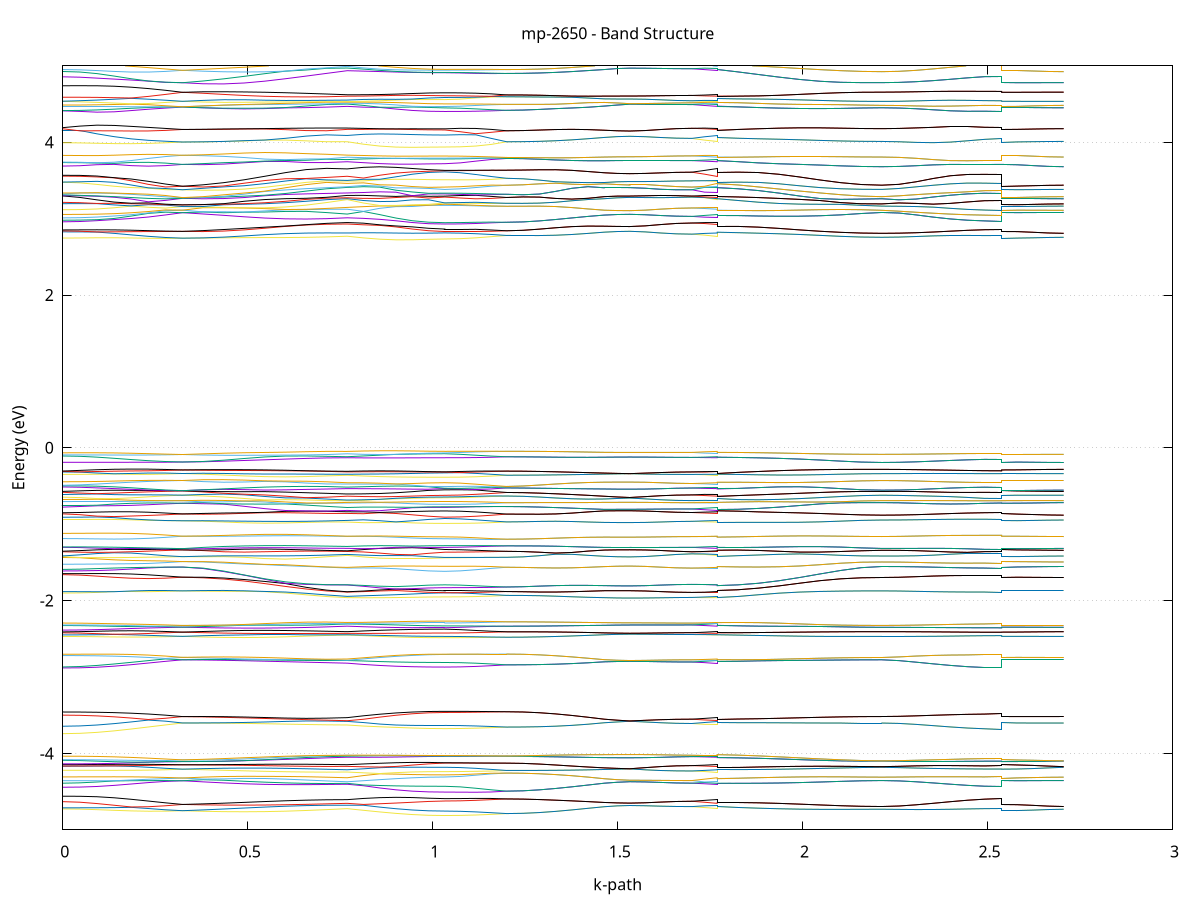 set title 'mp-2650 - Band Structure'
set xlabel 'k-path'
set ylabel 'Energy (eV)'
set grid y
set yrange [-5:5]
set terminal png size 800,600
set output 'mp-2650_bands_gnuplot.png'
plot '-' using 1:2 with lines notitle, '-' using 1:2 with lines notitle, '-' using 1:2 with lines notitle, '-' using 1:2 with lines notitle, '-' using 1:2 with lines notitle, '-' using 1:2 with lines notitle, '-' using 1:2 with lines notitle, '-' using 1:2 with lines notitle, '-' using 1:2 with lines notitle, '-' using 1:2 with lines notitle, '-' using 1:2 with lines notitle, '-' using 1:2 with lines notitle, '-' using 1:2 with lines notitle, '-' using 1:2 with lines notitle, '-' using 1:2 with lines notitle, '-' using 1:2 with lines notitle, '-' using 1:2 with lines notitle, '-' using 1:2 with lines notitle, '-' using 1:2 with lines notitle, '-' using 1:2 with lines notitle, '-' using 1:2 with lines notitle, '-' using 1:2 with lines notitle, '-' using 1:2 with lines notitle, '-' using 1:2 with lines notitle, '-' using 1:2 with lines notitle, '-' using 1:2 with lines notitle, '-' using 1:2 with lines notitle, '-' using 1:2 with lines notitle, '-' using 1:2 with lines notitle, '-' using 1:2 with lines notitle, '-' using 1:2 with lines notitle, '-' using 1:2 with lines notitle, '-' using 1:2 with lines notitle, '-' using 1:2 with lines notitle, '-' using 1:2 with lines notitle, '-' using 1:2 with lines notitle, '-' using 1:2 with lines notitle, '-' using 1:2 with lines notitle, '-' using 1:2 with lines notitle, '-' using 1:2 with lines notitle, '-' using 1:2 with lines notitle, '-' using 1:2 with lines notitle, '-' using 1:2 with lines notitle, '-' using 1:2 with lines notitle, '-' using 1:2 with lines notitle, '-' using 1:2 with lines notitle, '-' using 1:2 with lines notitle, '-' using 1:2 with lines notitle, '-' using 1:2 with lines notitle, '-' using 1:2 with lines notitle, '-' using 1:2 with lines notitle, '-' using 1:2 with lines notitle, '-' using 1:2 with lines notitle, '-' using 1:2 with lines notitle, '-' using 1:2 with lines notitle, '-' using 1:2 with lines notitle, '-' using 1:2 with lines notitle, '-' using 1:2 with lines notitle, '-' using 1:2 with lines notitle, '-' using 1:2 with lines notitle, '-' using 1:2 with lines notitle, '-' using 1:2 with lines notitle, '-' using 1:2 with lines notitle, '-' using 1:2 with lines notitle, '-' using 1:2 with lines notitle, '-' using 1:2 with lines notitle, '-' using 1:2 with lines notitle, '-' using 1:2 with lines notitle, '-' using 1:2 with lines notitle, '-' using 1:2 with lines notitle, '-' using 1:2 with lines notitle, '-' using 1:2 with lines notitle, '-' using 1:2 with lines notitle, '-' using 1:2 with lines notitle, '-' using 1:2 with lines notitle, '-' using 1:2 with lines notitle, '-' using 1:2 with lines notitle, '-' using 1:2 with lines notitle, '-' using 1:2 with lines notitle, '-' using 1:2 with lines notitle, '-' using 1:2 with lines notitle, '-' using 1:2 with lines notitle, '-' using 1:2 with lines notitle, '-' using 1:2 with lines notitle, '-' using 1:2 with lines notitle, '-' using 1:2 with lines notitle, '-' using 1:2 with lines notitle, '-' using 1:2 with lines notitle, '-' using 1:2 with lines notitle, '-' using 1:2 with lines notitle, '-' using 1:2 with lines notitle, '-' using 1:2 with lines notitle, '-' using 1:2 with lines notitle, '-' using 1:2 with lines notitle, '-' using 1:2 with lines notitle, '-' using 1:2 with lines notitle, '-' using 1:2 with lines notitle, '-' using 1:2 with lines notitle, '-' using 1:2 with lines notitle, '-' using 1:2 with lines notitle, '-' using 1:2 with lines notitle, '-' using 1:2 with lines notitle, '-' using 1:2 with lines notitle, '-' using 1:2 with lines notitle, '-' using 1:2 with lines notitle, '-' using 1:2 with lines notitle, '-' using 1:2 with lines notitle, '-' using 1:2 with lines notitle, '-' using 1:2 with lines notitle, '-' using 1:2 with lines notitle, '-' using 1:2 with lines notitle, '-' using 1:2 with lines notitle, '-' using 1:2 with lines notitle, '-' using 1:2 with lines notitle, '-' using 1:2 with lines notitle, '-' using 1:2 with lines notitle, '-' using 1:2 with lines notitle, '-' using 1:2 with lines notitle, '-' using 1:2 with lines notitle, '-' using 1:2 with lines notitle, '-' using 1:2 with lines notitle, '-' using 1:2 with lines notitle, '-' using 1:2 with lines notitle, '-' using 1:2 with lines notitle, '-' using 1:2 with lines notitle, '-' using 1:2 with lines notitle, '-' using 1:2 with lines notitle, '-' using 1:2 with lines notitle, '-' using 1:2 with lines notitle, '-' using 1:2 with lines notitle, '-' using 1:2 with lines notitle, '-' using 1:2 with lines notitle, '-' using 1:2 with lines notitle, '-' using 1:2 with lines notitle, '-' using 1:2 with lines notitle, '-' using 1:2 with lines notitle, '-' using 1:2 with lines notitle, '-' using 1:2 with lines notitle, '-' using 1:2 with lines notitle, '-' using 1:2 with lines notitle, '-' using 1:2 with lines notitle, '-' using 1:2 with lines notitle, '-' using 1:2 with lines notitle, '-' using 1:2 with lines notitle, '-' using 1:2 with lines notitle, '-' using 1:2 with lines notitle, '-' using 1:2 with lines notitle, '-' using 1:2 with lines notitle, '-' using 1:2 with lines notitle, '-' using 1:2 with lines notitle, '-' using 1:2 with lines notitle, '-' using 1:2 with lines notitle, '-' using 1:2 with lines notitle, '-' using 1:2 with lines notitle, '-' using 1:2 with lines notitle, '-' using 1:2 with lines notitle, '-' using 1:2 with lines notitle, '-' using 1:2 with lines notitle, '-' using 1:2 with lines notitle, '-' using 1:2 with lines notitle, '-' using 1:2 with lines notitle, '-' using 1:2 with lines notitle, '-' using 1:2 with lines notitle, '-' using 1:2 with lines notitle, '-' using 1:2 with lines notitle, '-' using 1:2 with lines notitle, '-' using 1:2 with lines notitle, '-' using 1:2 with lines notitle, '-' using 1:2 with lines notitle, '-' using 1:2 with lines notitle, '-' using 1:2 with lines notitle, '-' using 1:2 with lines notitle, '-' using 1:2 with lines notitle, '-' using 1:2 with lines notitle, '-' using 1:2 with lines notitle, '-' using 1:2 with lines notitle, '-' using 1:2 with lines notitle, '-' using 1:2 with lines notitle, '-' using 1:2 with lines notitle, '-' using 1:2 with lines notitle, '-' using 1:2 with lines notitle, '-' using 1:2 with lines notitle, '-' using 1:2 with lines notitle, '-' using 1:2 with lines notitle, '-' using 1:2 with lines notitle, '-' using 1:2 with lines notitle, '-' using 1:2 with lines notitle, '-' using 1:2 with lines notitle, '-' using 1:2 with lines notitle, '-' using 1:2 with lines notitle, '-' using 1:2 with lines notitle, '-' using 1:2 with lines notitle, '-' using 1:2 with lines notitle, '-' using 1:2 with lines notitle, '-' using 1:2 with lines notitle, '-' using 1:2 with lines notitle, '-' using 1:2 with lines notitle, '-' using 1:2 with lines notitle, '-' using 1:2 with lines notitle, '-' using 1:2 with lines notitle, '-' using 1:2 with lines notitle, '-' using 1:2 with lines notitle, '-' using 1:2 with lines notitle, '-' using 1:2 with lines notitle, '-' using 1:2 with lines notitle, '-' using 1:2 with lines notitle, '-' using 1:2 with lines notitle, '-' using 1:2 with lines notitle, '-' using 1:2 with lines notitle, '-' using 1:2 with lines notitle, '-' using 1:2 with lines notitle, '-' using 1:2 with lines notitle, '-' using 1:2 with lines notitle, '-' using 1:2 with lines notitle, '-' using 1:2 with lines notitle, '-' using 1:2 with lines notitle, '-' using 1:2 with lines notitle, '-' using 1:2 with lines notitle, '-' using 1:2 with lines notitle, '-' using 1:2 with lines notitle, '-' using 1:2 with lines notitle, '-' using 1:2 with lines notitle, '-' using 1:2 with lines notitle, '-' using 1:2 with lines notitle, '-' using 1:2 with lines notitle, '-' using 1:2 with lines notitle, '-' using 1:2 with lines notitle, '-' using 1:2 with lines notitle, '-' using 1:2 with lines notitle, '-' using 1:2 with lines notitle, '-' using 1:2 with lines notitle, '-' using 1:2 with lines notitle, '-' using 1:2 with lines notitle, '-' using 1:2 with lines notitle, '-' using 1:2 with lines notitle, '-' using 1:2 with lines notitle
0.000000 -15.662261
0.046258 -15.661661
0.092517 -15.659961
0.138775 -15.657261
0.185034 -15.653661
0.231292 -15.649461
0.277550 -15.644861
0.323809 -15.640561
0.323809 -15.640561
0.379447 -15.641861
0.435085 -15.642761
0.490723 -15.643161
0.546361 -15.642961
0.601999 -15.642261
0.657637 -15.641161
0.713275 -15.639861
0.768913 -15.639661
0.768913 -15.639661
0.812861 -15.640561
0.856810 -15.641161
0.900758 -15.641361
0.944707 -15.641061
0.988656 -15.640461
1.032604 -15.639761
1.032604 -15.639761
1.074533 -15.639761
1.116461 -15.639661
1.158389 -15.639461
1.200318 -15.639261
1.200318 -15.639261
1.244266 -15.639161
1.288215 -15.639061
1.332164 -15.638861
1.376112 -15.638761
1.420061 -15.638761
1.464009 -15.639061
1.464009 -15.639061
1.498374 -15.639261
1.532739 -15.639361
1.532739 -15.639361
1.574667 -15.639361
1.616595 -15.639361
1.658524 -15.639361
1.700452 -15.639361
1.700452 -15.639361
1.734817 -15.639561
1.769181 -15.639661
1.769181 -15.639061
1.824819 -15.639061
1.880457 -15.639461
1.936095 -15.640161
1.991733 -15.640661
2.047371 -15.641061
2.103009 -15.640961
2.158647 -15.640661
2.214285 -15.640461
2.214285 -15.640461
2.260544 -15.642661
2.306802 -15.646061
2.353060 -15.649161
2.399319 -15.651861
2.445577 -15.653961
2.491836 -15.655261
2.538094 -15.655661
2.538094 -15.640561
2.580022 -15.640561
2.621951 -15.640461
2.663879 -15.640461
2.705807 -15.640461
e
0.000000 -15.643961
0.046258 -15.643761
0.092517 -15.643261
0.138775 -15.642361
0.185034 -15.641261
0.231292 -15.639961
0.277550 -15.638561
0.323809 -15.640561
0.323809 -15.640561
0.379447 -15.639261
0.435085 -15.638261
0.490723 -15.637661
0.546361 -15.637161
0.601999 -15.637061
0.657637 -15.637361
0.713275 -15.638261
0.768913 -15.638461
0.768913 -15.638461
0.812861 -15.636061
0.856810 -15.633561
0.900758 -15.634161
0.944707 -15.636061
0.988656 -15.637661
1.032604 -15.638661
1.032604 -15.638661
1.074533 -15.638661
1.116461 -15.638861
1.158389 -15.639061
1.200318 -15.639261
1.200318 -15.639261
1.244266 -15.639161
1.288215 -15.639061
1.332164 -15.638861
1.376112 -15.638761
1.420061 -15.638761
1.464009 -15.639061
1.464009 -15.639061
1.498374 -15.639261
1.532739 -15.639361
1.532739 -15.639361
1.574667 -15.639361
1.616595 -15.639361
1.658524 -15.639361
1.700452 -15.639361
1.700452 -15.639361
1.734817 -15.639061
1.769181 -15.638461
1.769181 -15.639061
1.824819 -15.639061
1.880457 -15.639461
1.936095 -15.640161
1.991733 -15.640661
2.047371 -15.641061
2.103009 -15.640961
2.158647 -15.640661
2.214285 -15.640461
2.214285 -15.640461
2.260544 -15.642661
2.306802 -15.646061
2.353060 -15.649161
2.399319 -15.651861
2.445577 -15.653961
2.491836 -15.655261
2.538094 -15.655661
2.538094 -15.640561
2.580022 -15.640561
2.621951 -15.640461
2.663879 -15.640461
2.705807 -15.640461
e
0.000000 -15.633861
0.046258 -15.633961
0.092517 -15.634161
0.138775 -15.634661
0.185034 -15.635361
0.231292 -15.636261
0.277550 -15.637761
0.323809 -15.636661
0.323809 -15.636661
0.379447 -15.636761
0.435085 -15.636161
0.490723 -15.635161
0.546361 -15.633661
0.601999 -15.631961
0.657637 -15.629961
0.713275 -15.628061
0.768913 -15.627761
0.768913 -15.627761
0.812861 -15.629961
0.856810 -15.632061
0.900758 -15.631061
0.944707 -15.628761
0.988656 -15.626761
1.032604 -15.625661
1.032604 -15.625661
1.074533 -15.625561
1.116461 -15.625461
1.158389 -15.625361
1.200318 -15.625161
1.200318 -15.625161
1.244266 -15.625261
1.288215 -15.625661
1.332164 -15.626161
1.376112 -15.626661
1.420061 -15.626961
1.464009 -15.626961
1.464009 -15.626961
1.498374 -15.626761
1.532739 -15.626661
1.532739 -15.626661
1.574667 -15.626661
1.616595 -15.626661
1.658524 -15.626661
1.700452 -15.626661
1.700452 -15.626661
1.734817 -15.627161
1.769181 -15.627761
1.769181 -15.626961
1.824819 -15.627761
1.880457 -15.628661
1.936095 -15.629961
1.991733 -15.631361
2.047371 -15.633061
2.103009 -15.634761
2.158647 -15.636161
2.214285 -15.636761
2.214285 -15.636761
2.260544 -15.634561
2.306802 -15.631461
2.353060 -15.628561
2.399319 -15.626161
2.445577 -15.624461
2.491836 -15.623361
2.538094 -15.622961
2.538094 -15.636661
2.580022 -15.636661
2.621951 -15.636761
2.663879 -15.636761
2.705807 -15.636761
e
0.000000 -15.617261
0.046258 -15.617761
0.092517 -15.619361
0.138775 -15.621861
0.185034 -15.625261
0.231292 -15.629161
0.277550 -15.633361
0.323809 -15.636661
0.323809 -15.636661
0.379447 -15.635761
0.435085 -15.634161
0.490723 -15.632161
0.546361 -15.630361
0.601999 -15.628761
0.657637 -15.627761
0.713275 -15.627461
0.768913 -15.626261
0.768913 -15.626261
0.812861 -15.624961
0.856810 -15.623961
0.900758 -15.623461
0.944707 -15.623461
0.988656 -15.623961
1.032604 -15.624661
1.032604 -15.624661
1.074533 -15.624661
1.116461 -15.624761
1.158389 -15.624961
1.200318 -15.625161
1.200318 -15.625161
1.244266 -15.625261
1.288215 -15.625661
1.332164 -15.626161
1.376112 -15.626661
1.420061 -15.626961
1.464009 -15.626961
1.464009 -15.626961
1.498374 -15.626761
1.532739 -15.626661
1.532739 -15.626661
1.574667 -15.626661
1.616595 -15.626661
1.658524 -15.626661
1.700452 -15.626661
1.700452 -15.626661
1.734817 -15.626361
1.769181 -15.626261
1.769181 -15.626961
1.824819 -15.627761
1.880457 -15.628661
1.936095 -15.629961
1.991733 -15.631361
2.047371 -15.633061
2.103009 -15.634761
2.158647 -15.636161
2.214285 -15.636761
2.214285 -15.636761
2.260544 -15.634561
2.306802 -15.631461
2.353060 -15.628561
2.399319 -15.626161
2.445577 -15.624461
2.491836 -15.623361
2.538094 -15.622961
2.538094 -15.636661
2.580022 -15.636661
2.621951 -15.636761
2.663879 -15.636761
2.705807 -15.636761
e
0.000000 -14.672261
0.046258 -14.673661
0.092517 -14.675661
0.138775 -14.677561
0.185034 -14.678961
0.231292 -14.679861
0.277550 -14.680061
0.323809 -14.679561
0.323809 -14.679561
0.379447 -14.680061
0.435085 -14.679961
0.490723 -14.679461
0.546361 -14.678461
0.601999 -14.676961
0.657637 -14.675261
0.713275 -14.673361
0.768913 -14.671561
0.768913 -14.671561
0.812861 -14.674761
0.856810 -14.677861
0.900758 -14.680561
0.944707 -14.682661
0.988656 -14.683961
1.032604 -14.684361
1.032604 -14.684361
1.074533 -14.684161
1.116461 -14.683361
1.158389 -14.682161
1.200318 -14.680361
1.200318 -14.680361
1.244266 -14.680061
1.288215 -14.679061
1.332164 -14.677561
1.376112 -14.675561
1.420061 -14.673261
1.464009 -14.670761
1.464009 -14.670761
1.498374 -14.669361
1.532739 -14.668561
1.532739 -14.668561
1.574667 -14.668661
1.616595 -14.668761
1.658524 -14.668961
1.700452 -14.668961
1.700452 -14.668961
1.734817 -14.669861
1.769181 -14.671561
1.769181 -14.670761
1.824819 -14.672261
1.880457 -14.673861
1.936095 -14.675261
1.991733 -14.676661
2.047371 -14.677861
2.103009 -14.678761
2.158647 -14.679261
2.214285 -14.679461
2.214285 -14.679461
2.260544 -14.679161
2.306802 -14.678261
2.353060 -14.676961
2.399319 -14.675261
2.445577 -14.673561
2.491836 -14.672161
2.538094 -14.671661
2.538094 -14.679561
2.580022 -14.679561
2.621951 -14.679561
2.663879 -14.679461
2.705807 -14.679461
e
0.000000 -14.669661
0.046258 -14.668261
0.092517 -14.669161
0.138775 -14.671761
0.185034 -14.674361
0.231292 -14.676661
0.277550 -14.678461
0.323809 -14.679561
0.323809 -14.679561
0.379447 -14.678661
0.435085 -14.677461
0.490723 -14.675861
0.546361 -14.674261
0.601999 -14.672761
0.657637 -14.671261
0.713275 -14.670061
0.768913 -14.669061
0.768913 -14.669061
0.812861 -14.669261
0.856810 -14.669461
0.900758 -14.669761
0.944707 -14.669961
0.988656 -14.670061
1.032604 -14.670161
1.032604 -14.670161
1.074533 -14.672561
1.116461 -14.675561
1.158389 -14.678161
1.200318 -14.680361
1.200318 -14.680361
1.244266 -14.680061
1.288215 -14.679061
1.332164 -14.677561
1.376112 -14.675561
1.420061 -14.673261
1.464009 -14.670761
1.464009 -14.670761
1.498374 -14.669361
1.532739 -14.668561
1.532739 -14.668561
1.574667 -14.668661
1.616595 -14.668761
1.658524 -14.668961
1.700452 -14.668961
1.700452 -14.668961
1.734817 -14.668861
1.769181 -14.669061
1.769181 -14.670761
1.824819 -14.672261
1.880457 -14.673861
1.936095 -14.675261
1.991733 -14.676661
2.047371 -14.677861
2.103009 -14.678761
2.158647 -14.679261
2.214285 -14.679461
2.214285 -14.679461
2.260544 -14.679161
2.306802 -14.678261
2.353060 -14.676961
2.399319 -14.675261
2.445577 -14.673561
2.491836 -14.672161
2.538094 -14.671661
2.538094 -14.679561
2.580022 -14.679561
2.621951 -14.679561
2.663879 -14.679461
2.705807 -14.679461
e
0.000000 -14.666061
0.046258 -14.667061
0.092517 -14.666161
0.138775 -14.663961
0.185034 -14.662061
0.231292 -14.660361
0.277550 -14.658861
0.323809 -14.657661
0.323809 -14.657661
0.379447 -14.658761
0.435085 -14.660061
0.490723 -14.661361
0.546361 -14.662661
0.601999 -14.663761
0.657637 -14.664761
0.713275 -14.665561
0.768913 -14.666061
0.768913 -14.666061
0.812861 -14.666661
0.856810 -14.667061
0.900758 -14.667461
0.944707 -14.667661
0.988656 -14.667861
1.032604 -14.667861
1.032604 -14.667861
1.074533 -14.665261
1.116461 -14.661761
1.158389 -14.658361
1.200318 -14.655261
1.200318 -14.655261
1.244266 -14.655461
1.288215 -14.656161
1.332164 -14.657261
1.376112 -14.658661
1.420061 -14.660561
1.464009 -14.662561
1.464009 -14.662561
1.498374 -14.663761
1.532739 -14.664461
1.532739 -14.664461
1.574667 -14.664361
1.616595 -14.664261
1.658524 -14.664161
1.700452 -14.664061
1.700452 -14.664061
1.734817 -14.665461
1.769181 -14.666061
1.769181 -14.662561
1.824819 -14.661461
1.880457 -14.660561
1.936095 -14.659761
1.991733 -14.659061
2.047371 -14.658461
2.103009 -14.658161
2.158647 -14.657861
2.214285 -14.657861
2.214285 -14.657861
2.260544 -14.657961
2.306802 -14.658361
2.353060 -14.658961
2.399319 -14.659761
2.445577 -14.660761
2.491836 -14.661661
2.538094 -14.661961
2.538094 -14.657661
2.580022 -14.657761
2.621951 -14.657761
2.663879 -14.657761
2.705807 -14.657861
e
0.000000 -14.659261
0.046258 -14.658661
0.092517 -14.657661
0.138775 -14.656861
0.185034 -14.656361
0.231292 -14.656461
0.277550 -14.656861
0.323809 -14.657661
0.323809 -14.657661
0.379447 -14.656861
0.435085 -14.656261
0.490723 -14.655961
0.546361 -14.656061
0.601999 -14.656561
0.657637 -14.657361
0.713275 -14.658561
0.768913 -14.659961
0.768913 -14.659961
0.812861 -14.656861
0.856810 -14.654061
0.900758 -14.651861
0.944707 -14.650261
0.988656 -14.649261
1.032604 -14.648861
1.032604 -14.648861
1.074533 -14.649261
1.116461 -14.650561
1.158389 -14.652561
1.200318 -14.655261
1.200318 -14.655261
1.244266 -14.655461
1.288215 -14.656161
1.332164 -14.657261
1.376112 -14.658661
1.420061 -14.660561
1.464009 -14.662561
1.464009 -14.662561
1.498374 -14.663761
1.532739 -14.664461
1.532739 -14.664461
1.574667 -14.664361
1.616595 -14.664261
1.658524 -14.664161
1.700452 -14.664061
1.700452 -14.664061
1.734817 -14.662061
1.769181 -14.659961
1.769181 -14.662561
1.824819 -14.661461
1.880457 -14.660561
1.936095 -14.659761
1.991733 -14.659061
2.047371 -14.658461
2.103009 -14.658161
2.158647 -14.657861
2.214285 -14.657861
2.214285 -14.657861
2.260544 -14.657961
2.306802 -14.658361
2.353060 -14.658961
2.399319 -14.659761
2.445577 -14.660761
2.491836 -14.661661
2.538094 -14.661961
2.538094 -14.657661
2.580022 -14.657761
2.621951 -14.657761
2.663879 -14.657761
2.705807 -14.657861
e
0.000000 -13.623161
0.046258 -13.622761
0.092517 -13.621761
0.138775 -13.620061
0.185034 -13.617661
0.231292 -13.614761
0.277550 -13.611361
0.323809 -13.607761
0.323809 -13.607761
0.379447 -13.609161
0.435085 -13.610761
0.490723 -13.612661
0.546361 -13.615761
0.601999 -13.619861
0.657637 -13.623561
0.713275 -13.626561
0.768913 -13.628661
0.768913 -13.628661
0.812861 -13.632961
0.856810 -13.636861
0.900758 -13.640161
0.944707 -13.642761
0.988656 -13.644361
1.032604 -13.644861
1.032604 -13.644861
1.074533 -13.644361
1.116461 -13.642861
1.158389 -13.640361
1.200318 -13.637061
1.200318 -13.637061
1.244266 -13.636561
1.288215 -13.635161
1.332164 -13.632961
1.376112 -13.630261
1.420061 -13.627461
1.464009 -13.625161
1.464009 -13.625161
1.498374 -13.624761
1.532739 -13.624661
1.532739 -13.624661
1.574667 -13.624761
1.616595 -13.624961
1.658524 -13.625061
1.700452 -13.625161
1.700452 -13.625161
1.734817 -13.626961
1.769181 -13.628661
1.769181 -13.625161
1.824819 -13.623761
1.880457 -13.621361
1.936095 -13.618361
1.991733 -13.615061
2.047371 -13.612161
2.103009 -13.609961
2.158647 -13.608561
2.214285 -13.608061
2.214285 -13.608061
2.260544 -13.609661
2.306802 -13.612461
2.353060 -13.615161
2.399319 -13.617461
2.445577 -13.619261
2.491836 -13.620361
2.538094 -13.620761
2.538094 -13.607761
2.580022 -13.607761
2.621951 -13.607861
2.663879 -13.608061
2.705807 -13.608061
e
0.000000 -13.619561
0.046258 -13.619061
0.092517 -13.617861
0.138775 -13.615861
0.185034 -13.613161
0.231292 -13.610061
0.277550 -13.606461
0.323809 -13.607761
0.323809 -13.607761
0.379447 -13.606961
0.435085 -13.608661
0.490723 -13.611861
0.546361 -13.614861
0.601999 -13.617161
0.657637 -13.619261
0.713275 -13.620861
0.768913 -13.621461
0.768913 -13.621461
0.812861 -13.617861
0.856810 -13.615061
0.900758 -13.618461
0.944707 -13.621061
0.988656 -13.622761
1.032604 -13.623261
1.032604 -13.623261
1.074533 -13.625061
1.116461 -13.628961
1.158389 -13.633161
1.200318 -13.637061
1.200318 -13.637061
1.244266 -13.636561
1.288215 -13.635161
1.332164 -13.632961
1.376112 -13.630261
1.420061 -13.627461
1.464009 -13.625161
1.464009 -13.625161
1.498374 -13.624761
1.532739 -13.624661
1.532739 -13.624661
1.574667 -13.624761
1.616595 -13.624961
1.658524 -13.625061
1.700452 -13.625161
1.700452 -13.625161
1.734817 -13.623361
1.769181 -13.621461
1.769181 -13.625161
1.824819 -13.623761
1.880457 -13.621361
1.936095 -13.618361
1.991733 -13.615061
2.047371 -13.612161
2.103009 -13.609961
2.158647 -13.608561
2.214285 -13.608061
2.214285 -13.608061
2.260544 -13.609661
2.306802 -13.612461
2.353060 -13.615161
2.399319 -13.617461
2.445577 -13.619261
2.491836 -13.620361
2.538094 -13.620761
2.538094 -13.607761
2.580022 -13.607761
2.621951 -13.607861
2.663879 -13.608061
2.705807 -13.608061
e
0.000000 -13.588861
0.046258 -13.589561
0.092517 -13.591361
0.138775 -13.593961
0.185034 -13.596961
0.231292 -13.600361
0.277550 -13.604061
0.323809 -13.602561
0.323809 -13.602561
0.379447 -13.604161
0.435085 -13.604161
0.490723 -13.603561
0.546361 -13.603461
0.601999 -13.603961
0.657637 -13.605061
0.713275 -13.606261
0.768913 -13.607161
0.768913 -13.607161
0.812861 -13.611261
0.856810 -13.614761
0.900758 -13.612261
0.944707 -13.610261
0.988656 -13.608961
1.032604 -13.608461
1.032604 -13.608461
1.074533 -13.606761
1.116461 -13.603361
1.158389 -13.600661
1.200318 -13.599961
1.200318 -13.599961
1.244266 -13.600061
1.288215 -13.600361
1.332164 -13.600961
1.376112 -13.602061
1.420061 -13.603461
1.464009 -13.604661
1.464009 -13.604661
1.498374 -13.605061
1.532739 -13.605261
1.532739 -13.605261
1.574667 -13.605061
1.616595 -13.604561
1.658524 -13.604061
1.700452 -13.603861
1.700452 -13.603861
1.734817 -13.605461
1.769181 -13.607161
1.769181 -13.604661
1.824819 -13.604261
1.880457 -13.603461
1.936095 -13.602861
1.991733 -13.602461
2.047371 -13.602461
2.103009 -13.602461
2.158647 -13.602561
2.214285 -13.602561
2.214285 -13.602561
2.260544 -13.600961
2.306802 -13.598361
2.353060 -13.595761
2.399319 -13.593761
2.445577 -13.592261
2.491836 -13.591461
2.538094 -13.591161
2.538094 -13.602561
2.580022 -13.602561
2.621951 -13.602561
2.663879 -13.602561
2.705807 -13.602561
e
0.000000 -13.586761
0.046258 -13.586961
0.092517 -13.587161
0.138775 -13.587061
0.185034 -13.590461
0.231292 -13.594461
0.277550 -13.598561
0.323809 -13.602561
0.323809 -13.602561
0.379447 -13.601161
0.435085 -13.600061
0.490723 -13.599161
0.546361 -13.598461
0.601999 -13.598361
0.657637 -13.599461
0.713275 -13.600561
0.768913 -13.601061
0.768913 -13.601061
0.812861 -13.599461
0.856810 -13.599561
0.900758 -13.600461
0.944707 -13.601461
0.988656 -13.602261
1.032604 -13.602561
1.032604 -13.602561
1.074533 -13.602361
1.116461 -13.601661
1.158389 -13.600661
1.200318 -13.599961
1.200318 -13.599961
1.244266 -13.600061
1.288215 -13.600361
1.332164 -13.600961
1.376112 -13.602061
1.420061 -13.603461
1.464009 -13.604661
1.464009 -13.604661
1.498374 -13.605061
1.532739 -13.605261
1.532739 -13.605261
1.574667 -13.605061
1.616595 -13.604561
1.658524 -13.604061
1.700452 -13.603861
1.700452 -13.603861
1.734817 -13.602361
1.769181 -13.601061
1.769181 -13.604661
1.824819 -13.604261
1.880457 -13.603461
1.936095 -13.602861
1.991733 -13.602461
2.047371 -13.602461
2.103009 -13.602461
2.158647 -13.602561
2.214285 -13.602561
2.214285 -13.602561
2.260544 -13.600961
2.306802 -13.598361
2.353060 -13.595761
2.399319 -13.593761
2.445577 -13.592261
2.491836 -13.591461
2.538094 -13.591161
2.538094 -13.602561
2.580022 -13.602561
2.621951 -13.602561
2.663879 -13.602561
2.705807 -13.602561
e
0.000000 -13.586561
0.046258 -13.586161
0.092517 -13.585561
0.138775 -13.586961
0.185034 -13.586861
0.231292 -13.586561
0.277550 -13.586061
0.323809 -13.585561
0.323809 -13.585561
0.379447 -13.587161
0.435085 -13.589361
0.490723 -13.591861
0.546361 -13.594161
0.601999 -13.595561
0.657637 -13.595161
0.713275 -13.594061
0.768913 -13.592761
0.768913 -13.592761
0.812861 -13.592061
0.856810 -13.590261
0.900758 -13.589761
0.944707 -13.589761
0.988656 -13.589761
1.032604 -13.589861
1.032604 -13.589861
1.074533 -13.590561
1.116461 -13.591661
1.158389 -13.591961
1.200318 -13.590461
1.200318 -13.590461
1.244266 -13.590461
1.288215 -13.590561
1.332164 -13.590761
1.376112 -13.590761
1.420061 -13.590561
1.464009 -13.590361
1.464009 -13.590361
1.498374 -13.590161
1.532739 -13.590061
1.532739 -13.590061
1.574667 -13.590261
1.616595 -13.590861
1.658524 -13.591361
1.700452 -13.591561
1.700452 -13.591561
1.734817 -13.592261
1.769181 -13.592761
1.769181 -13.590361
1.824819 -13.590761
1.880457 -13.590861
1.936095 -13.590261
1.991733 -13.588861
2.047371 -13.587061
2.103009 -13.585261
2.158647 -13.584061
2.214285 -13.583561
2.214285 -13.583561
2.260544 -13.583761
2.306802 -13.584061
2.353060 -13.584261
2.399319 -13.584261
2.445577 -13.584161
2.491836 -13.584061
2.538094 -13.584061
2.538094 -13.585561
2.580022 -13.585361
2.621951 -13.584761
2.663879 -13.584061
2.705807 -13.583561
e
0.000000 -13.584161
0.046258 -13.584161
0.092517 -13.584461
0.138775 -13.584761
0.185034 -13.584061
0.231292 -13.584461
0.277550 -13.584961
0.323809 -13.585561
0.323809 -13.585561
0.379447 -13.584661
0.435085 -13.584761
0.490723 -13.585661
0.546361 -13.586961
0.601999 -13.588061
0.657637 -13.588861
0.713275 -13.589461
0.768913 -13.590261
0.768913 -13.590261
0.812861 -13.589961
0.856810 -13.589761
0.900758 -13.588661
0.944707 -13.587761
0.988656 -13.587361
1.032604 -13.587261
1.032604 -13.587261
1.074533 -13.586561
1.116461 -13.585561
1.158389 -13.587861
1.200318 -13.590461
1.200318 -13.590461
1.244266 -13.590461
1.288215 -13.590561
1.332164 -13.590761
1.376112 -13.590761
1.420061 -13.590561
1.464009 -13.590361
1.464009 -13.590361
1.498374 -13.590161
1.532739 -13.590061
1.532739 -13.590061
1.574667 -13.590261
1.616595 -13.590861
1.658524 -13.591361
1.700452 -13.591561
1.700452 -13.591561
1.734817 -13.590861
1.769181 -13.590261
1.769181 -13.590361
1.824819 -13.590761
1.880457 -13.590861
1.936095 -13.590261
1.991733 -13.588861
2.047371 -13.587061
2.103009 -13.585261
2.158647 -13.584061
2.214285 -13.583561
2.214285 -13.583561
2.260544 -13.583761
2.306802 -13.584061
2.353060 -13.584261
2.399319 -13.584261
2.445577 -13.584161
2.491836 -13.584061
2.538094 -13.584061
2.538094 -13.585561
2.580022 -13.585361
2.621951 -13.584761
2.663879 -13.584061
2.705807 -13.583561
e
0.000000 -13.581361
0.046258 -13.581961
0.092517 -13.583261
0.138775 -13.583761
0.185034 -13.583861
0.231292 -13.582761
0.277550 -13.581461
0.323809 -13.580061
0.323809 -13.580061
0.379447 -13.580761
0.435085 -13.581961
0.490723 -13.583361
0.546361 -13.584761
0.601999 -13.585661
0.657637 -13.586061
0.713275 -13.585861
0.768913 -13.585361
0.768913 -13.585361
0.812861 -13.585261
0.856810 -13.584961
0.900758 -13.584261
0.944707 -13.583461
0.988656 -13.583361
1.032604 -13.583361
1.032604 -13.583361
1.074533 -13.583961
1.116461 -13.585361
1.158389 -13.584361
1.200318 -13.583461
1.200318 -13.583461
1.244266 -13.583561
1.288215 -13.583761
1.332164 -13.584161
1.376112 -13.584561
1.420061 -13.584861
1.464009 -13.585161
1.464009 -13.585161
1.498374 -13.585361
1.532739 -13.585361
1.532739 -13.585361
1.574667 -13.585261
1.616595 -13.585061
1.658524 -13.584861
1.700452 -13.584761
1.700452 -13.584761
1.734817 -13.585061
1.769181 -13.585361
1.769181 -13.585161
1.824819 -13.584661
1.880457 -13.584161
1.936095 -13.583661
1.991733 -13.583161
2.047371 -13.582661
2.103009 -13.582261
2.158647 -13.581861
2.214285 -13.581761
2.214285 -13.581761
2.260544 -13.581461
2.306802 -13.580561
2.353060 -13.579561
2.399319 -13.578561
2.445577 -13.577761
2.491836 -13.577161
2.538094 -13.576961
2.538094 -13.580061
2.580022 -13.580261
2.621951 -13.580761
2.663879 -13.581361
2.705807 -13.581761
e
0.000000 -13.575461
0.046258 -13.575361
0.092517 -13.575461
0.138775 -13.575761
0.185034 -13.576461
0.231292 -13.577461
0.277550 -13.578761
0.323809 -13.580061
0.323809 -13.580061
0.379447 -13.579961
0.435085 -13.580161
0.490723 -13.580461
0.546361 -13.580861
0.601999 -13.581461
0.657637 -13.582261
0.713275 -13.583161
0.768913 -13.584061
0.768913 -13.584061
0.812861 -13.583961
0.856810 -13.583761
0.900758 -13.583661
0.944707 -13.583261
0.988656 -13.582461
1.032604 -13.582061
1.032604 -13.582061
1.074533 -13.582061
1.116461 -13.582261
1.158389 -13.582761
1.200318 -13.583461
1.200318 -13.583461
1.244266 -13.583561
1.288215 -13.583761
1.332164 -13.584161
1.376112 -13.584561
1.420061 -13.584861
1.464009 -13.585161
1.464009 -13.585161
1.498374 -13.585361
1.532739 -13.585361
1.532739 -13.585361
1.574667 -13.585261
1.616595 -13.585061
1.658524 -13.584861
1.700452 -13.584761
1.700452 -13.584761
1.734817 -13.584461
1.769181 -13.584061
1.769181 -13.585161
1.824819 -13.584661
1.880457 -13.584161
1.936095 -13.583661
1.991733 -13.583161
2.047371 -13.582661
2.103009 -13.582261
2.158647 -13.581861
2.214285 -13.581761
2.214285 -13.581761
2.260544 -13.581461
2.306802 -13.580561
2.353060 -13.579561
2.399319 -13.578561
2.445577 -13.577761
2.491836 -13.577161
2.538094 -13.576961
2.538094 -13.580061
2.580022 -13.580261
2.621951 -13.580761
2.663879 -13.581361
2.705807 -13.581761
e
0.000000 -12.487661
0.046258 -12.487561
0.092517 -12.486961
0.138775 -12.486261
0.185034 -12.485261
0.231292 -12.484361
0.277550 -12.483461
0.323809 -12.482761
0.323809 -12.482761
0.379447 -12.483361
0.435085 -12.484061
0.490723 -12.484561
0.546361 -12.484961
0.601999 -12.485161
0.657637 -12.485261
0.713275 -12.485161
0.768913 -12.484861
0.768913 -12.484861
0.812861 -12.484661
0.856810 -12.484361
0.900758 -12.483861
0.944707 -12.483361
0.988656 -12.482961
1.032604 -12.482761
1.032604 -12.482761
1.074533 -12.482761
1.116461 -12.482661
1.158389 -12.482361
1.200318 -12.482161
1.200318 -12.482161
1.244266 -12.482261
1.288215 -12.482561
1.332164 -12.483061
1.376112 -12.483561
1.420061 -12.484061
1.464009 -12.484361
1.464009 -12.484361
1.498374 -12.484561
1.532739 -12.484561
1.532739 -12.484561
1.574667 -12.484561
1.616595 -12.484561
1.658524 -12.484561
1.700452 -12.484561
1.700452 -12.484561
1.734817 -12.484761
1.769181 -12.484861
1.769181 -12.484361
1.824819 -12.484261
1.880457 -12.484061
1.936095 -12.483861
1.991733 -12.483661
2.047371 -12.483361
2.103009 -12.483161
2.158647 -12.482961
2.214285 -12.482861
2.214285 -12.482861
2.260544 -12.482961
2.306802 -12.483461
2.353060 -12.483961
2.399319 -12.484561
2.445577 -12.485061
2.491836 -12.485461
2.538094 -12.485561
2.538094 -12.482761
2.580022 -12.482761
2.621951 -12.482761
2.663879 -12.482861
2.705807 -12.482861
e
0.000000 -12.483261
0.046258 -12.483261
0.092517 -12.483061
0.138775 -12.482761
0.185034 -12.482561
0.231292 -12.482361
0.277550 -12.482361
0.323809 -12.482761
0.323809 -12.482761
0.379447 -12.482161
0.435085 -12.481861
0.490723 -12.481661
0.546361 -12.481761
0.601999 -12.482061
0.657637 -12.482561
0.713275 -12.483161
0.768913 -12.483761
0.768913 -12.483761
0.812861 -12.483161
0.856810 -12.482461
0.900758 -12.481761
0.944707 -12.480961
0.988656 -12.480461
1.032604 -12.480661
1.032604 -12.480661
1.074533 -12.480961
1.116461 -12.481361
1.158389 -12.481761
1.200318 -12.482161
1.200318 -12.482161
1.244266 -12.482261
1.288215 -12.482561
1.332164 -12.483061
1.376112 -12.483561
1.420061 -12.484061
1.464009 -12.484361
1.464009 -12.484361
1.498374 -12.484561
1.532739 -12.484561
1.532739 -12.484561
1.574667 -12.484561
1.616595 -12.484561
1.658524 -12.484561
1.700452 -12.484561
1.700452 -12.484561
1.734817 -12.484261
1.769181 -12.483761
1.769181 -12.484361
1.824819 -12.484261
1.880457 -12.484061
1.936095 -12.483861
1.991733 -12.483661
2.047371 -12.483361
2.103009 -12.483161
2.158647 -12.482961
2.214285 -12.482861
2.214285 -12.482861
2.260544 -12.482961
2.306802 -12.483461
2.353060 -12.483961
2.399319 -12.484561
2.445577 -12.485061
2.491836 -12.485461
2.538094 -12.485561
2.538094 -12.482761
2.580022 -12.482761
2.621951 -12.482761
2.663879 -12.482861
2.705807 -12.482861
e
0.000000 -12.479161
0.046258 -12.479161
0.092517 -12.479261
0.138775 -12.479461
0.185034 -12.479661
0.231292 -12.479761
0.277550 -12.479861
0.323809 -12.479861
0.323809 -12.479861
0.379447 -12.480061
0.435085 -12.480061
0.490723 -12.479961
0.546361 -12.479661
0.601999 -12.479261
0.657637 -12.478761
0.713275 -12.478261
0.768913 -12.477761
0.768913 -12.477761
0.812861 -12.478261
0.856810 -12.478861
0.900758 -12.479461
0.944707 -12.480061
0.988656 -12.480361
1.032604 -12.480061
1.032604 -12.480061
1.074533 -12.479861
1.116461 -12.479361
1.158389 -12.478961
1.200318 -12.478561
1.200318 -12.478561
1.244266 -12.478461
1.288215 -12.478261
1.332164 -12.477961
1.376112 -12.477661
1.420061 -12.477361
1.464009 -12.477261
1.464009 -12.477261
1.498374 -12.477161
1.532739 -12.477061
1.532739 -12.477061
1.574667 -12.477061
1.616595 -12.477061
1.658524 -12.477061
1.700452 -12.477061
1.700452 -12.477061
1.734817 -12.477461
1.769181 -12.477761
1.769181 -12.477261
1.824819 -12.477361
1.880457 -12.477561
1.936095 -12.477961
1.991733 -12.478361
2.047371 -12.478761
2.103009 -12.479261
2.158647 -12.479561
2.214285 -12.479761
2.214285 -12.479761
2.260544 -12.479661
2.306802 -12.479361
2.353060 -12.478961
2.399319 -12.478561
2.445577 -12.478261
2.491836 -12.478061
2.538094 -12.477961
2.538094 -12.479861
2.580022 -12.479861
2.621951 -12.479761
2.663879 -12.479761
2.705807 -12.479761
e
0.000000 -12.477161
0.046258 -12.477261
0.092517 -12.477561
0.138775 -12.477961
0.185034 -12.478561
0.231292 -12.479061
0.277550 -12.479561
0.323809 -12.479861
0.323809 -12.479861
0.379447 -12.479361
0.435085 -12.478761
0.490723 -12.478161
0.546361 -12.477461
0.601999 -12.476961
0.657637 -12.476661
0.713275 -12.476561
0.768913 -12.476661
0.768913 -12.476661
0.812861 -12.476661
0.856810 -12.476761
0.900758 -12.477061
0.944707 -12.477361
0.988656 -12.477661
1.032604 -12.477861
1.032604 -12.477861
1.074533 -12.477961
1.116461 -12.478061
1.158389 -12.478261
1.200318 -12.478561
1.200318 -12.478561
1.244266 -12.478461
1.288215 -12.478261
1.332164 -12.477961
1.376112 -12.477661
1.420061 -12.477361
1.464009 -12.477261
1.464009 -12.477261
1.498374 -12.477161
1.532739 -12.477061
1.532739 -12.477061
1.574667 -12.477061
1.616595 -12.477061
1.658524 -12.477061
1.700452 -12.477061
1.700452 -12.477061
1.734817 -12.476861
1.769181 -12.476661
1.769181 -12.477261
1.824819 -12.477361
1.880457 -12.477561
1.936095 -12.477961
1.991733 -12.478361
2.047371 -12.478761
2.103009 -12.479261
2.158647 -12.479561
2.214285 -12.479761
2.214285 -12.479761
2.260544 -12.479661
2.306802 -12.479361
2.353060 -12.478961
2.399319 -12.478561
2.445577 -12.478261
2.491836 -12.478061
2.538094 -12.477961
2.538094 -12.479861
2.580022 -12.479861
2.621951 -12.479761
2.663879 -12.479761
2.705807 -12.479761
e
0.000000 -12.282661
0.046258 -12.281461
0.092517 -12.278061
0.138775 -12.272861
0.185034 -12.266661
0.231292 -12.260161
0.277550 -12.253661
0.323809 -12.247561
0.323809 -12.247561
0.379447 -12.249361
0.435085 -12.251461
0.490723 -12.253961
0.546361 -12.256561
0.601999 -12.259161
0.657637 -12.261661
0.713275 -12.263761
0.768913 -12.265461
0.768913 -12.265461
0.812861 -12.270361
0.856810 -12.274261
0.900758 -12.277061
0.944707 -12.278861
0.988656 -12.279961
1.032604 -12.280261
1.032604 -12.280261
1.074533 -12.279761
1.116461 -12.278361
1.158389 -12.276261
1.200318 -12.273761
1.200318 -12.273761
1.244266 -12.273361
1.288215 -12.272061
1.332164 -12.269861
1.376112 -12.266861
1.420061 -12.263161
1.464009 -12.259461
1.464009 -12.259461
1.498374 -12.258661
1.532739 -12.258361
1.532739 -12.258361
1.574667 -12.258561
1.616595 -12.259161
1.658524 -12.259761
1.700452 -12.259961
1.700452 -12.259961
1.734817 -12.262961
1.769181 -12.265461
1.769181 -12.259461
1.824819 -12.257661
1.880457 -12.255561
1.936095 -12.253261
1.991733 -12.251061
2.047371 -12.249061
2.103009 -12.247561
2.158647 -12.246561
2.214285 -12.246261
2.214285 -12.246261
2.260544 -12.250561
2.306802 -12.257561
2.353060 -12.264561
2.399319 -12.270761
2.445577 -12.275561
2.491836 -12.278661
2.538094 -12.279761
2.538094 -12.247561
2.580022 -12.247361
2.621951 -12.246961
2.663879 -12.246461
2.705807 -12.246261
e
0.000000 -12.275461
0.046258 -12.274561
0.092517 -12.271861
0.138775 -12.267361
0.185034 -12.261161
0.231292 -12.253561
0.277550 -12.245361
0.323809 -12.247561
0.323809 -12.247561
0.379447 -12.246161
0.435085 -12.245061
0.490723 -12.244261
0.546361 -12.244661
0.601999 -12.246961
0.657637 -12.249361
0.713275 -12.251261
0.768913 -12.252561
0.768913 -12.252561
0.812861 -12.253861
0.856810 -12.258361
0.900758 -12.262161
0.944707 -12.264961
0.988656 -12.266661
1.032604 -12.267261
1.032604 -12.267261
1.074533 -12.267761
1.116461 -12.269161
1.158389 -12.271261
1.200318 -12.273761
1.200318 -12.273761
1.244266 -12.273361
1.288215 -12.272061
1.332164 -12.269861
1.376112 -12.266861
1.420061 -12.263161
1.464009 -12.259461
1.464009 -12.259461
1.498374 -12.258661
1.532739 -12.258361
1.532739 -12.258361
1.574667 -12.258561
1.616595 -12.259161
1.658524 -12.259761
1.700452 -12.259961
1.700452 -12.259961
1.734817 -12.256561
1.769181 -12.252561
1.769181 -12.259461
1.824819 -12.257661
1.880457 -12.255561
1.936095 -12.253261
1.991733 -12.251061
2.047371 -12.249061
2.103009 -12.247561
2.158647 -12.246561
2.214285 -12.246261
2.214285 -12.246261
2.260544 -12.250561
2.306802 -12.257561
2.353060 -12.264561
2.399319 -12.270761
2.445577 -12.275561
2.491836 -12.278661
2.538094 -12.279761
2.538094 -12.247561
2.580022 -12.247361
2.621951 -12.246961
2.663879 -12.246461
2.705807 -12.246261
e
0.000000 -12.227261
0.046258 -12.227661
0.092517 -12.228761
0.138775 -12.230661
0.185034 -12.233461
0.231292 -12.237261
0.277550 -12.241961
0.323809 -12.237361
0.323809 -12.237361
0.379447 -12.238261
0.435085 -12.239861
0.490723 -12.241961
0.546361 -12.243361
0.601999 -12.242861
0.657637 -12.244161
0.713275 -12.246461
0.768913 -12.248661
0.768913 -12.248661
0.812861 -12.244661
0.856810 -12.237061
0.900758 -12.230361
0.944707 -12.225361
0.988656 -12.222361
1.032604 -12.221361
1.032604 -12.221361
1.074533 -12.221161
1.116461 -12.220661
1.158389 -12.219861
1.200318 -12.218961
1.200318 -12.218961
1.244266 -12.219961
1.288215 -12.222561
1.332164 -12.226761
1.376112 -12.232161
1.420061 -12.238161
1.464009 -12.243761
1.464009 -12.243761
1.498374 -12.245561
1.532739 -12.246261
1.532739 -12.246261
1.574667 -12.245961
1.616595 -12.245361
1.658524 -12.244761
1.700452 -12.244561
1.700452 -12.244561
1.734817 -12.246661
1.769181 -12.248661
1.769181 -12.243761
1.824819 -12.243661
1.880457 -12.243061
1.936095 -12.242161
1.991733 -12.241161
2.047371 -12.240161
2.103009 -12.239361
2.158647 -12.238761
2.214285 -12.238561
2.214285 -12.238561
2.260544 -12.234961
2.306802 -12.229961
2.353060 -12.225761
2.399319 -12.222661
2.445577 -12.220561
2.491836 -12.219361
2.538094 -12.218961
2.538094 -12.237361
2.580022 -12.237461
2.621951 -12.237861
2.663879 -12.238361
2.705807 -12.238561
e
0.000000 -12.211961
0.046258 -12.212361
0.092517 -12.213561
0.138775 -12.215861
0.185034 -12.219261
0.231292 -12.224061
0.277550 -12.230061
0.323809 -12.237361
0.323809 -12.237361
0.379447 -12.237061
0.435085 -12.237461
0.490723 -12.238461
0.546361 -12.240061
0.601999 -12.241961
0.657637 -12.242161
0.713275 -12.241161
0.768913 -12.239961
0.768913 -12.239961
0.812861 -12.234061
0.856810 -12.228561
0.900758 -12.223861
0.944707 -12.220061
0.988656 -12.217461
1.032604 -12.216561
1.032604 -12.216561
1.074533 -12.216761
1.116461 -12.217261
1.158389 -12.218061
1.200318 -12.218961
1.200318 -12.218961
1.244266 -12.219961
1.288215 -12.222561
1.332164 -12.226761
1.376112 -12.232161
1.420061 -12.238161
1.464009 -12.243761
1.464009 -12.243761
1.498374 -12.245561
1.532739 -12.246261
1.532739 -12.246261
1.574667 -12.245961
1.616595 -12.245361
1.658524 -12.244761
1.700452 -12.244561
1.700452 -12.244561
1.734817 -12.242361
1.769181 -12.239961
1.769181 -12.243761
1.824819 -12.243661
1.880457 -12.243061
1.936095 -12.242161
1.991733 -12.241161
2.047371 -12.240161
2.103009 -12.239361
2.158647 -12.238761
2.214285 -12.238561
2.214285 -12.238561
2.260544 -12.234961
2.306802 -12.229961
2.353060 -12.225761
2.399319 -12.222661
2.445577 -12.220561
2.491836 -12.219361
2.538094 -12.218961
2.538094 -12.237361
2.580022 -12.237461
2.621951 -12.237861
2.663879 -12.238361
2.705807 -12.238561
e
0.000000 -12.114761
0.046258 -12.114561
0.092517 -12.113961
0.138775 -12.113061
0.185034 -12.111761
0.231292 -12.110261
0.277550 -12.108361
0.323809 -12.106361
0.323809 -12.106361
0.379447 -12.106961
0.435085 -12.108061
0.490723 -12.109361
0.546361 -12.110661
0.601999 -12.111761
0.657637 -12.112661
0.713275 -12.113361
0.768913 -12.113761
0.768913 -12.113761
0.812861 -12.116361
0.856810 -12.118761
0.900758 -12.120961
0.944707 -12.122761
0.988656 -12.123861
1.032604 -12.124161
1.032604 -12.124161
1.074533 -12.123661
1.116461 -12.121961
1.158389 -12.119461
1.200318 -12.116261
1.200318 -12.116261
1.244266 -12.116061
1.288215 -12.115661
1.332164 -12.114961
1.376112 -12.114061
1.420061 -12.113061
1.464009 -12.112161
1.464009 -12.112161
1.498374 -12.111861
1.532739 -12.111761
1.532739 -12.111761
1.574667 -12.111761
1.616595 -12.111761
1.658524 -12.111861
1.700452 -12.111861
1.700452 -12.111861
1.734817 -12.112761
1.769181 -12.113761
1.769181 -12.112161
1.824819 -12.112061
1.880457 -12.111661
1.936095 -12.110961
1.991733 -12.109961
2.047371 -12.108861
2.103009 -12.107661
2.158647 -12.106661
2.214285 -12.106261
2.214285 -12.106261
2.260544 -12.106561
2.306802 -12.107161
2.353060 -12.107861
2.399319 -12.108461
2.445577 -12.108761
2.491836 -12.109061
2.538094 -12.109061
2.538094 -12.106361
2.580022 -12.106361
2.621951 -12.106361
2.663879 -12.106361
2.705807 -12.106261
e
0.000000 -12.100261
0.046258 -12.100261
0.092517 -12.100261
0.138775 -12.100261
0.185034 -12.100061
0.231292 -12.102061
0.277550 -12.104261
0.323809 -12.106361
0.323809 -12.106361
0.379447 -12.106561
0.435085 -12.107461
0.490723 -12.108461
0.546361 -12.109561
0.601999 -12.110261
0.657637 -12.110661
0.713275 -12.110761
0.768913 -12.110461
0.768913 -12.110461
0.812861 -12.108961
0.856810 -12.107661
0.900758 -12.106461
0.944707 -12.105561
0.988656 -12.104861
1.032604 -12.104661
1.032604 -12.104661
1.074533 -12.106061
1.116461 -12.109161
1.158389 -12.112661
1.200318 -12.116261
1.200318 -12.116261
1.244266 -12.116061
1.288215 -12.115661
1.332164 -12.114961
1.376112 -12.114061
1.420061 -12.113061
1.464009 -12.112161
1.464009 -12.112161
1.498374 -12.111861
1.532739 -12.111761
1.532739 -12.111761
1.574667 -12.111761
1.616595 -12.111761
1.658524 -12.111861
1.700452 -12.111861
1.700452 -12.111861
1.734817 -12.111061
1.769181 -12.110461
1.769181 -12.112161
1.824819 -12.112061
1.880457 -12.111661
1.936095 -12.110961
1.991733 -12.109961
2.047371 -12.108861
2.103009 -12.107661
2.158647 -12.106661
2.214285 -12.106261
2.214285 -12.106261
2.260544 -12.106561
2.306802 -12.107161
2.353060 -12.107861
2.399319 -12.108461
2.445577 -12.108761
2.491836 -12.109061
2.538094 -12.109061
2.538094 -12.106361
2.580022 -12.106361
2.621951 -12.106361
2.663879 -12.106361
2.705807 -12.106261
e
0.000000 -12.094561
0.046258 -12.094961
0.092517 -12.096161
0.138775 -12.097761
0.185034 -12.099861
0.231292 -12.099761
0.277550 -12.099061
0.323809 -12.098061
0.323809 -12.098061
0.379447 -12.098261
0.435085 -12.097961
0.490723 -12.097561
0.546361 -12.097161
0.601999 -12.096961
0.657637 -12.096661
0.713275 -12.097061
0.768913 -12.097661
0.768913 -12.097661
0.812861 -12.098061
0.856810 -12.098061
0.900758 -12.097861
0.944707 -12.097561
0.988656 -12.097461
1.032604 -12.097361
1.032604 -12.097361
1.074533 -12.096261
1.116461 -12.094361
1.158389 -12.092461
1.200318 -12.090961
1.200318 -12.090961
1.244266 -12.091261
1.288215 -12.091961
1.332164 -12.093061
1.376112 -12.094461
1.420061 -12.095861
1.464009 -12.096961
1.464009 -12.096961
1.498374 -12.097261
1.532739 -12.097361
1.532739 -12.097361
1.574667 -12.097361
1.616595 -12.097361
1.658524 -12.097261
1.700452 -12.097261
1.700452 -12.097261
1.734817 -12.097561
1.769181 -12.097661
1.769181 -12.096961
1.824819 -12.096861
1.880457 -12.096661
1.936095 -12.096661
1.991733 -12.096761
2.047371 -12.097061
2.103009 -12.097561
2.158647 -12.098061
2.214285 -12.098261
2.214285 -12.098261
2.260544 -12.097761
2.306802 -12.096361
2.353060 -12.094761
2.399319 -12.093161
2.445577 -12.091761
2.491836 -12.090861
2.538094 -12.090561
2.538094 -12.098061
2.580022 -12.098061
2.621951 -12.098161
2.663879 -12.098261
2.705807 -12.098261
e
0.000000 -12.089661
0.046258 -12.089861
0.092517 -12.090661
0.138775 -12.091861
0.185034 -12.093361
0.231292 -12.095061
0.277550 -12.096761
0.323809 -12.098061
0.323809 -12.098061
0.379447 -12.097561
0.435085 -12.096861
0.490723 -12.096361
0.546361 -12.096061
0.601999 -12.096161
0.657637 -12.096561
0.713275 -12.096461
0.768913 -12.096161
0.768913 -12.096161
0.812861 -12.094361
0.856810 -12.092461
0.900758 -12.090861
0.944707 -12.089461
0.988656 -12.088661
1.032604 -12.088361
1.032604 -12.088361
1.074533 -12.088561
1.116461 -12.088961
1.158389 -12.089861
1.200318 -12.090961
1.200318 -12.090961
1.244266 -12.091261
1.288215 -12.091961
1.332164 -12.093061
1.376112 -12.094461
1.420061 -12.095861
1.464009 -12.096961
1.464009 -12.096961
1.498374 -12.097261
1.532739 -12.097361
1.532739 -12.097361
1.574667 -12.097361
1.616595 -12.097361
1.658524 -12.097261
1.700452 -12.097261
1.700452 -12.097261
1.734817 -12.096761
1.769181 -12.096161
1.769181 -12.096961
1.824819 -12.096861
1.880457 -12.096661
1.936095 -12.096661
1.991733 -12.096761
2.047371 -12.097061
2.103009 -12.097561
2.158647 -12.098061
2.214285 -12.098261
2.214285 -12.098261
2.260544 -12.097761
2.306802 -12.096361
2.353060 -12.094761
2.399319 -12.093161
2.445577 -12.091761
2.491836 -12.090861
2.538094 -12.090561
2.538094 -12.098061
2.580022 -12.098061
2.621951 -12.098161
2.663879 -12.098261
2.705807 -12.098261
e
0.000000 -10.033361
0.046258 -10.032161
0.092517 -10.028761
0.138775 -10.023361
0.185034 -10.016361
0.231292 -10.008361
0.277550 -9.999761
0.323809 -9.991461
0.323809 -9.991461
0.379447 -9.993461
0.435085 -9.996061
0.490723 -9.998961
0.546361 -10.001661
0.601999 -10.003861
0.657637 -10.005261
0.713275 -10.005961
0.768913 -10.006061
0.768913 -10.006061
0.812861 -10.018061
0.856810 -10.029461
0.900758 -10.039161
0.944707 -10.046461
0.988656 -10.051061
1.032604 -10.052661
1.032604 -10.052661
1.074533 -10.051861
1.116461 -10.049461
1.158389 -10.045661
1.200318 -10.040661
1.200318 -10.040661
1.244266 -10.039461
1.288215 -10.035861
1.332164 -10.030161
1.376112 -10.022561
1.420061 -10.013561
1.464009 -10.003761
1.464009 -10.003761
1.498374 -9.998961
1.532739 -9.995961
1.532739 -9.995961
1.574667 -9.996061
1.616595 -9.996261
1.658524 -9.996461
1.700452 -9.996561
1.700452 -9.996561
1.734817 -10.000661
1.769181 -10.006061
1.769181 -10.003761
1.824819 -10.003561
1.880457 -10.002761
1.936095 -10.001361
1.991733 -9.999361
2.047371 -9.996961
2.103009 -9.994361
2.158647 -9.992161
2.214285 -9.991161
2.214285 -9.991161
2.260544 -9.996661
2.306802 -10.004661
2.353060 -10.012361
2.399319 -10.018861
2.445577 -10.023861
2.491836 -10.027061
2.538094 -10.028061
2.538094 -9.991461
2.580022 -9.991461
2.621951 -9.991261
2.663879 -9.991161
2.705807 -9.991161
e
0.000000 -10.021561
0.046258 -10.020561
0.092517 -10.017761
0.138775 -10.013161
0.185034 -10.007061
0.231292 -9.999861
0.277550 -9.991661
0.323809 -9.991461
0.323809 -9.991461
0.379447 -9.990261
0.435085 -9.989561
0.490723 -9.990861
0.546361 -9.992961
0.601999 -9.994861
0.657637 -9.996561
0.713275 -9.997861
0.768913 -9.998761
0.768913 -9.998761
0.812861 -10.005661
0.856810 -10.011461
0.900758 -10.016261
0.944707 -10.019861
0.988656 -10.022061
1.032604 -10.022861
1.032604 -10.022861
1.074533 -10.024661
1.116461 -10.029261
1.158389 -10.034961
1.200318 -10.040661
1.200318 -10.040661
1.244266 -10.039461
1.288215 -10.035861
1.332164 -10.030161
1.376112 -10.022561
1.420061 -10.013561
1.464009 -10.003761
1.464009 -10.003761
1.498374 -9.998961
1.532739 -9.995961
1.532739 -9.995961
1.574667 -9.996061
1.616595 -9.996261
1.658524 -9.996461
1.700452 -9.996561
1.700452 -9.996561
1.734817 -9.994661
1.769181 -9.998761
1.769181 -10.003761
1.824819 -10.003561
1.880457 -10.002761
1.936095 -10.001361
1.991733 -9.999361
2.047371 -9.996961
2.103009 -9.994361
2.158647 -9.992161
2.214285 -9.991161
2.214285 -9.991161
2.260544 -9.996661
2.306802 -10.004661
2.353060 -10.012361
2.399319 -10.018861
2.445577 -10.023861
2.491836 -10.027061
2.538094 -10.028061
2.538094 -9.991461
2.580022 -9.991461
2.621951 -9.991261
2.663879 -9.991161
2.705807 -9.991161
e
0.000000 -9.961261
0.046258 -9.961861
0.092517 -9.963761
0.138775 -9.966961
0.185034 -9.971361
0.231292 -9.976961
0.277550 -9.983761
0.323809 -9.982861
0.323809 -9.982861
0.379447 -9.985861
0.435085 -9.988461
0.490723 -9.989461
0.546361 -9.989561
0.601999 -9.989861
0.657637 -9.990161
0.713275 -9.990261
0.768913 -9.989961
0.768913 -9.989961
0.812861 -9.983561
0.856810 -9.977861
0.900758 -9.973161
0.944707 -9.969561
0.988656 -9.967261
1.032604 -9.966561
1.032604 -9.966561
1.074533 -9.964461
1.116461 -9.959061
1.158389 -9.952061
1.200318 -9.944861
1.200318 -9.944861
1.244266 -9.946061
1.288215 -9.949561
1.332164 -9.955261
1.376112 -9.962761
1.420061 -9.971761
1.464009 -9.981561
1.464009 -9.981561
1.498374 -9.986561
1.532739 -9.989661
1.532739 -9.989661
1.574667 -9.989561
1.616595 -9.989261
1.658524 -9.989061
1.700452 -9.988961
1.700452 -9.988961
1.734817 -9.993161
1.769181 -9.989961
1.769181 -9.981561
1.824819 -9.980761
1.880457 -9.980061
1.936095 -9.979661
1.991733 -9.979661
2.047371 -9.980161
2.103009 -9.981261
2.158647 -9.982561
2.214285 -9.983161
2.214285 -9.983161
2.260544 -9.977961
2.306802 -9.970661
2.353060 -9.964161
2.399319 -9.958861
2.445577 -9.954961
2.491836 -9.952661
2.538094 -9.951861
2.538094 -9.982861
2.580022 -9.982861
2.621951 -9.983061
2.663879 -9.983161
2.705807 -9.983161
e
0.000000 -9.943761
0.046258 -9.944661
0.092517 -9.947461
0.138775 -9.952061
0.185034 -9.958161
0.231292 -9.965661
0.277550 -9.974061
0.323809 -9.982861
0.323809 -9.982861
0.379447 -9.979861
0.435085 -9.977161
0.490723 -9.975161
0.546361 -9.973861
0.601999 -9.973461
0.657637 -9.973761
0.713275 -9.974561
0.768913 -9.975761
0.768913 -9.975761
0.812861 -9.963161
0.856810 -9.951761
0.900758 -9.942261
0.944707 -9.935061
0.988656 -9.930661
1.032604 -9.929161
1.032604 -9.929161
1.074533 -9.930261
1.116461 -9.933461
1.158389 -9.938461
1.200318 -9.944861
1.200318 -9.944861
1.244266 -9.946061
1.288215 -9.949561
1.332164 -9.955261
1.376112 -9.962761
1.420061 -9.971761
1.464009 -9.981561
1.464009 -9.981561
1.498374 -9.986561
1.532739 -9.989661
1.532739 -9.989661
1.574667 -9.989561
1.616595 -9.989261
1.658524 -9.989061
1.700452 -9.988961
1.700452 -9.988961
1.734817 -9.982461
1.769181 -9.975761
1.769181 -9.981561
1.824819 -9.980761
1.880457 -9.980061
1.936095 -9.979661
1.991733 -9.979661
2.047371 -9.980161
2.103009 -9.981261
2.158647 -9.982561
2.214285 -9.983161
2.214285 -9.983161
2.260544 -9.977961
2.306802 -9.970661
2.353060 -9.964161
2.399319 -9.958861
2.445577 -9.954961
2.491836 -9.952661
2.538094 -9.951861
2.538094 -9.982861
2.580022 -9.982861
2.621951 -9.983061
2.663879 -9.983161
2.705807 -9.983161
e
0.000000 -8.591561
0.046258 -8.592361
0.092517 -8.593961
0.138775 -8.595161
0.185034 -8.595261
0.231292 -8.593561
0.277550 -8.589661
0.323809 -8.583361
0.323809 -8.583361
0.379447 -8.583561
0.435085 -8.581761
0.490723 -8.578361
0.546361 -8.573861
0.601999 -8.568961
0.657637 -8.564361
0.713275 -8.560661
0.768913 -8.558361
0.768913 -8.558361
0.812861 -8.567461
0.856810 -8.576261
0.900758 -8.583861
0.944707 -8.589761
0.988656 -8.593461
1.032604 -8.594761
1.032604 -8.594761
1.074533 -8.594561
1.116461 -8.593861
1.158389 -8.592761
1.200318 -8.591161
1.200318 -8.591161
1.244266 -8.589661
1.288215 -8.585161
1.332164 -8.578061
1.376112 -8.569061
1.420061 -8.558661
1.464009 -8.547961
1.464009 -8.547961
1.498374 -8.542661
1.532739 -8.539561
1.532739 -8.539561
1.574667 -8.542461
1.616595 -8.546161
1.658524 -8.548761
1.700452 -8.549661
1.700452 -8.549661
1.734817 -8.553661
1.769181 -8.558361
1.769181 -8.547961
1.824819 -8.550461
1.880457 -8.554461
1.936095 -8.559461
1.991733 -8.565061
2.047371 -8.570361
2.103009 -8.574761
2.158647 -8.577661
2.214285 -8.578661
2.214285 -8.578661
2.260544 -8.579961
2.306802 -8.582361
2.353060 -8.584361
2.399319 -8.585461
2.445577 -8.586061
2.491836 -8.586161
2.538094 -8.586161
2.538094 -8.583361
2.580022 -8.582761
2.621951 -8.581261
2.663879 -8.579461
2.705807 -8.578661
e
0.000000 -8.580461
0.046258 -8.579461
0.092517 -8.576861
0.138775 -8.573261
0.185034 -8.568661
0.231292 -8.564561
0.277550 -8.574861
0.323809 -8.583361
0.323809 -8.583361
0.379447 -8.581161
0.435085 -8.577161
0.490723 -8.571661
0.546361 -8.565361
0.601999 -8.558861
0.657637 -8.552861
0.713275 -8.547761
0.768913 -8.544161
0.768913 -8.544161
0.812861 -8.548761
0.856810 -8.560661
0.900758 -8.571161
0.944707 -8.579361
0.988656 -8.584561
1.032604 -8.586361
1.032604 -8.586361
1.074533 -8.586761
1.116461 -8.587861
1.158389 -8.589461
1.200318 -8.591161
1.200318 -8.591161
1.244266 -8.589661
1.288215 -8.585161
1.332164 -8.578061
1.376112 -8.569061
1.420061 -8.558661
1.464009 -8.547961
1.464009 -8.547961
1.498374 -8.542661
1.532739 -8.539561
1.532739 -8.539561
1.574667 -8.542461
1.616595 -8.546161
1.658524 -8.548761
1.700452 -8.549661
1.700452 -8.549661
1.734817 -8.546561
1.769181 -8.544161
1.769181 -8.547961
1.824819 -8.550461
1.880457 -8.554461
1.936095 -8.559461
1.991733 -8.565061
2.047371 -8.570361
2.103009 -8.574761
2.158647 -8.577661
2.214285 -8.578661
2.214285 -8.578661
2.260544 -8.579961
2.306802 -8.582361
2.353060 -8.584361
2.399319 -8.585461
2.445577 -8.586061
2.491836 -8.586161
2.538094 -8.586161
2.538094 -8.583361
2.580022 -8.582761
2.621951 -8.581261
2.663879 -8.579461
2.705807 -8.578661
e
0.000000 -8.525861
0.046258 -8.527961
0.092517 -8.533961
0.138775 -8.542861
0.185034 -8.553461
0.231292 -8.562861
0.277550 -8.555661
0.323809 -8.546961
0.323809 -8.546961
0.379447 -8.548061
0.435085 -8.548161
0.490723 -8.547161
0.546361 -8.545461
0.601999 -8.543061
0.657637 -8.540461
0.713275 -8.538061
0.768913 -8.536261
0.768913 -8.536261
0.812861 -8.538861
0.856810 -8.534761
0.900758 -8.531861
0.944707 -8.530061
0.988656 -8.528961
1.032604 -8.528661
1.032604 -8.528661
1.074533 -8.527161
1.116461 -8.523061
1.158389 -8.516861
1.200318 -8.509761
1.200318 -8.509761
1.244266 -8.510161
1.288215 -8.511561
1.332164 -8.514061
1.376112 -8.517861
1.420061 -8.523061
1.464009 -8.529661
1.464009 -8.529661
1.498374 -8.532561
1.532739 -8.534861
1.532739 -8.534861
1.574667 -8.531961
1.616595 -8.528161
1.658524 -8.525461
1.700452 -8.524561
1.700452 -8.524561
1.734817 -8.530061
1.769181 -8.536261
1.769181 -8.529661
1.824819 -8.532561
1.880457 -8.536261
1.936095 -8.540161
1.991733 -8.543961
2.047371 -8.547261
2.103009 -8.549761
2.158647 -8.551361
2.214285 -8.551861
2.214285 -8.551861
2.260544 -8.548861
2.306802 -8.541561
2.353060 -8.532461
2.399319 -8.523261
2.445577 -8.515561
2.491836 -8.510461
2.538094 -8.508661
2.538094 -8.546961
2.580022 -8.547561
2.621951 -8.549261
2.663879 -8.551061
2.705807 -8.551861
e
0.000000 -8.491261
0.046258 -8.493061
0.092517 -8.498161
0.138775 -8.505961
0.185034 -8.515661
0.231292 -8.526361
0.277550 -8.537061
0.323809 -8.546961
0.323809 -8.546961
0.379447 -8.544761
0.435085 -8.541561
0.490723 -8.537561
0.546361 -8.532861
0.601999 -8.527961
0.657637 -8.523261
0.713275 -8.519061
0.768913 -8.515961
0.768913 -8.515961
0.812861 -8.507861
0.856810 -8.501561
0.900758 -8.496961
0.944707 -8.493961
0.988656 -8.492261
1.032604 -8.491661
1.032604 -8.491661
1.074533 -8.493061
1.116461 -8.496861
1.158389 -8.502761
1.200318 -8.509761
1.200318 -8.509761
1.244266 -8.510161
1.288215 -8.511561
1.332164 -8.514061
1.376112 -8.517861
1.420061 -8.523061
1.464009 -8.529661
1.464009 -8.529661
1.498374 -8.532561
1.532739 -8.534861
1.532739 -8.534861
1.574667 -8.531961
1.616595 -8.528161
1.658524 -8.525461
1.700452 -8.524561
1.700452 -8.524561
1.734817 -8.519861
1.769181 -8.515961
1.769181 -8.529661
1.824819 -8.532561
1.880457 -8.536261
1.936095 -8.540161
1.991733 -8.543961
2.047371 -8.547261
2.103009 -8.549761
2.158647 -8.551361
2.214285 -8.551861
2.214285 -8.551861
2.260544 -8.548861
2.306802 -8.541561
2.353060 -8.532461
2.399319 -8.523261
2.445577 -8.515561
2.491836 -8.510461
2.538094 -8.508661
2.538094 -8.546961
2.580022 -8.547561
2.621951 -8.549261
2.663879 -8.551061
2.705807 -8.551861
e
0.000000 -8.134261
0.046258 -8.134161
0.092517 -8.133961
0.138775 -8.133561
0.185034 -8.133061
0.231292 -8.132361
0.277550 -8.131561
0.323809 -8.130761
0.323809 -8.130761
0.379447 -8.133961
0.435085 -8.134661
0.490723 -8.132961
0.546361 -8.128961
0.601999 -8.123561
0.657637 -8.117261
0.713275 -8.111061
0.768913 -8.105661
0.768913 -8.105661
0.812861 -8.110861
0.856810 -8.115661
0.900758 -8.119761
0.944707 -8.122861
0.988656 -8.124861
1.032604 -8.125561
1.032604 -8.125561
1.074533 -8.125161
1.116461 -8.123861
1.158389 -8.121961
1.200318 -8.119361
1.200318 -8.119361
1.244266 -8.118761
1.288215 -8.116961
1.332164 -8.114061
1.376112 -8.110261
1.420061 -8.105961
1.464009 -8.101461
1.464009 -8.101461
1.498374 -8.098361
1.532739 -8.096961
1.532739 -8.096961
1.574667 -8.096961
1.616595 -8.097061
1.658524 -8.097161
1.700452 -8.097161
1.700452 -8.097161
1.734817 -8.101361
1.769181 -8.105661
1.769181 -8.101461
1.824819 -8.106461
1.880457 -8.112461
1.936095 -8.118661
1.991733 -8.124161
2.047371 -8.128261
2.103009 -8.130461
2.158647 -8.130961
2.214285 -8.130861
2.214285 -8.130861
2.260544 -8.130861
2.306802 -8.130961
2.353060 -8.131161
2.399319 -8.131261
2.445577 -8.131361
2.491836 -8.131461
2.538094 -8.131461
2.538094 -8.130761
2.580022 -8.130761
2.621951 -8.130861
2.663879 -8.130861
2.705807 -8.130861
e
0.000000 -8.126561
0.046258 -8.126661
0.092517 -8.127061
0.138775 -8.127661
0.185034 -8.128361
0.231292 -8.129161
0.277550 -8.129961
0.323809 -8.130761
0.323809 -8.130761
0.379447 -8.125461
0.435085 -8.120561
0.490723 -8.119061
0.546361 -8.115461
0.601999 -8.110161
0.657637 -8.104161
0.713275 -8.097961
0.768913 -8.092561
0.768913 -8.092561
0.812861 -8.097661
0.856810 -8.102161
0.900758 -8.105861
0.944707 -8.108661
0.988656 -8.110361
1.032604 -8.110961
1.032604 -8.110961
1.074533 -8.111761
1.116461 -8.113761
1.158389 -8.116561
1.200318 -8.119361
1.200318 -8.119361
1.244266 -8.118761
1.288215 -8.116961
1.332164 -8.114061
1.376112 -8.110261
1.420061 -8.105961
1.464009 -8.101461
1.464009 -8.101461
1.498374 -8.098361
1.532739 -8.096961
1.532739 -8.096961
1.574667 -8.096961
1.616595 -8.097061
1.658524 -8.097161
1.700452 -8.097161
1.700452 -8.097161
1.734817 -8.093261
1.769181 -8.092561
1.769181 -8.101461
1.824819 -8.106461
1.880457 -8.112461
1.936095 -8.118661
1.991733 -8.124161
2.047371 -8.128261
2.103009 -8.130461
2.158647 -8.130961
2.214285 -8.130861
2.214285 -8.130861
2.260544 -8.130861
2.306802 -8.130961
2.353060 -8.131161
2.399319 -8.131261
2.445577 -8.131361
2.491836 -8.131461
2.538094 -8.131461
2.538094 -8.130761
2.580022 -8.130761
2.621951 -8.130861
2.663879 -8.130861
2.705807 -8.130861
e
0.000000 -8.120461
0.046258 -8.120361
0.092517 -8.120061
0.138775 -8.119461
0.185034 -8.118761
0.231292 -8.117961
0.277550 -8.117161
0.323809 -8.116261
0.323809 -8.116261
0.379447 -8.119661
0.435085 -8.118561
0.490723 -8.110761
0.546361 -8.103061
0.601999 -8.096361
0.657637 -8.091561
0.713275 -8.089261
0.768913 -8.089761
0.768913 -8.089761
0.812861 -8.084661
0.856810 -8.080261
0.900758 -8.076661
0.944707 -8.073861
0.988656 -8.072261
1.032604 -8.071661
1.032604 -8.071661
1.074533 -8.070761
1.116461 -8.068361
1.158389 -8.065161
1.200318 -8.061761
1.200318 -8.061761
1.244266 -8.062361
1.288215 -8.064161
1.332164 -8.067161
1.376112 -8.071061
1.420061 -8.075561
1.464009 -8.080361
1.464009 -8.080361
1.498374 -8.082861
1.532739 -8.083961
1.532739 -8.083961
1.574667 -8.083961
1.616595 -8.083861
1.658524 -8.083761
1.700452 -8.083761
1.700452 -8.083761
1.734817 -8.088161
1.769181 -8.089761
1.769181 -8.080361
1.824819 -8.079961
1.880457 -8.082161
1.936095 -8.086861
1.991733 -8.093361
2.047371 -8.100761
2.103009 -8.108161
2.158647 -8.113961
2.214285 -8.116261
2.214285 -8.116261
2.260544 -8.116261
2.306802 -8.116261
2.353060 -8.116261
2.399319 -8.116361
2.445577 -8.116361
2.491836 -8.116461
2.538094 -8.116461
2.538094 -8.116261
2.580022 -8.116261
2.621951 -8.116261
2.663879 -8.116261
2.705807 -8.116261
e
0.000000 -8.114461
0.046258 -8.114361
0.092517 -8.114361
0.138775 -8.114361
0.185034 -8.114561
0.231292 -8.114961
0.277550 -8.115561
0.323809 -8.116261
0.323809 -8.116261
0.379447 -8.110661
0.435085 -8.103261
0.490723 -8.095161
0.546361 -8.087361
0.601999 -8.080761
0.657637 -8.076361
0.713275 -8.074461
0.768913 -8.075561
0.768913 -8.075561
0.812861 -8.069661
0.856810 -8.064461
0.900758 -8.060061
0.944707 -8.056761
0.988656 -8.054661
1.032604 -8.053961
1.032604 -8.053961
1.074533 -8.054461
1.116461 -8.056061
1.158389 -8.058561
1.200318 -8.061761
1.200318 -8.061761
1.244266 -8.062361
1.288215 -8.064161
1.332164 -8.067161
1.376112 -8.071061
1.420061 -8.075561
1.464009 -8.080361
1.464009 -8.080361
1.498374 -8.082861
1.532739 -8.083961
1.532739 -8.083961
1.574667 -8.083961
1.616595 -8.083861
1.658524 -8.083761
1.700452 -8.083761
1.700452 -8.083761
1.734817 -8.079561
1.769181 -8.075561
1.769181 -8.080361
1.824819 -8.079961
1.880457 -8.082161
1.936095 -8.086861
1.991733 -8.093361
2.047371 -8.100761
2.103009 -8.108161
2.158647 -8.113961
2.214285 -8.116261
2.214285 -8.116261
2.260544 -8.116261
2.306802 -8.116261
2.353060 -8.116261
2.399319 -8.116361
2.445577 -8.116361
2.491836 -8.116461
2.538094 -8.116461
2.538094 -8.116261
2.580022 -8.116261
2.621951 -8.116261
2.663879 -8.116261
2.705807 -8.116261
e
0.000000 -7.326161
0.046258 -7.324661
0.092517 -7.320361
0.138775 -7.314361
0.185034 -7.307961
0.231292 -7.302461
0.277550 -7.298861
0.323809 -7.297461
0.323809 -7.297461
0.379447 -7.305161
0.435085 -7.310061
0.490723 -7.311561
0.546361 -7.309561
0.601999 -7.304161
0.657637 -7.296061
0.713275 -7.286161
0.768913 -7.275561
0.768913 -7.275561
0.812861 -7.283161
0.856810 -7.288961
0.900758 -7.293061
0.944707 -7.295761
0.988656 -7.297261
1.032604 -7.297661
1.032604 -7.297661
1.074533 -7.296261
1.116461 -7.292361
1.158389 -7.286461
1.200318 -7.279461
1.200318 -7.279461
1.244266 -7.278961
1.288215 -7.277361
1.332164 -7.274561
1.376112 -7.270361
1.420061 -7.264861
1.464009 -7.258661
1.464009 -7.258661
1.498374 -7.254361
1.532739 -7.252261
1.532739 -7.252261
1.574667 -7.253361
1.616595 -7.255461
1.658524 -7.257261
1.700452 -7.257961
1.700452 -7.257961
1.734817 -7.267261
1.769181 -7.275561
1.769181 -7.258661
1.824819 -7.264661
1.880457 -7.271961
1.936095 -7.279061
1.991733 -7.285061
2.047371 -7.289561
2.103009 -7.292261
2.158647 -7.293561
2.214285 -7.293961
2.214285 -7.293961
2.260544 -7.295561
2.306802 -7.300061
2.353060 -7.306361
2.399319 -7.313161
2.445577 -7.319161
2.491836 -7.323161
2.538094 -7.324561
2.538094 -7.297461
2.580022 -7.296961
2.621951 -7.295761
2.663879 -7.294461
2.705807 -7.293961
e
0.000000 -7.314061
0.046258 -7.313261
0.092517 -7.311061
0.138775 -7.307861
0.185034 -7.304161
0.231292 -7.300761
0.277550 -7.298261
0.323809 -7.297461
0.323809 -7.297461
0.379447 -7.287661
0.435085 -7.276561
0.490723 -7.264961
0.546361 -7.253761
0.601999 -7.243361
0.657637 -7.234461
0.713275 -7.232861
0.768913 -7.237961
0.768913 -7.237961
0.812861 -7.243361
0.856810 -7.249961
0.900758 -7.254861
0.944707 -7.258261
0.988656 -7.260161
1.032604 -7.260761
1.032604 -7.260761
1.074533 -7.262161
1.116461 -7.266261
1.158389 -7.272361
1.200318 -7.279461
1.200318 -7.279461
1.244266 -7.278961
1.288215 -7.277361
1.332164 -7.274561
1.376112 -7.270361
1.420061 -7.264861
1.464009 -7.258661
1.464009 -7.258661
1.498374 -7.254361
1.532739 -7.252261
1.532739 -7.252261
1.574667 -7.253361
1.616595 -7.255461
1.658524 -7.257261
1.700452 -7.257961
1.700452 -7.257961
1.734817 -7.248161
1.769181 -7.237961
1.769181 -7.258661
1.824819 -7.264661
1.880457 -7.271961
1.936095 -7.279061
1.991733 -7.285061
2.047371 -7.289561
2.103009 -7.292261
2.158647 -7.293561
2.214285 -7.293961
2.214285 -7.293961
2.260544 -7.295561
2.306802 -7.300061
2.353060 -7.306361
2.399319 -7.313161
2.445577 -7.319161
2.491836 -7.323161
2.538094 -7.324561
2.538094 -7.297461
2.580022 -7.296961
2.621951 -7.295761
2.663879 -7.294461
2.705807 -7.293961
e
0.000000 -7.268361
0.046258 -7.267361
0.092517 -7.264561
0.138775 -7.260061
0.185034 -7.254161
0.231292 -7.247061
0.277550 -7.239461
0.323809 -7.231661
0.323809 -7.231661
0.379447 -7.234161
0.435085 -7.235161
0.490723 -7.234961
0.546361 -7.233961
0.601999 -7.232761
0.657637 -7.232161
0.713275 -7.230061
0.768913 -7.235161
0.768913 -7.235161
0.812861 -7.225061
0.856810 -7.213061
0.900758 -7.202661
0.944707 -7.194861
0.988656 -7.189861
1.032604 -7.188161
1.032604 -7.188161
1.074533 -7.187661
1.116461 -7.186061
1.158389 -7.183761
1.200318 -7.181261
1.200318 -7.181261
1.244266 -7.182861
1.288215 -7.187561
1.332164 -7.194961
1.376112 -7.204361
1.420061 -7.215061
1.464009 -7.225461
1.464009 -7.225461
1.498374 -7.230961
1.532739 -7.233461
1.532739 -7.233461
1.574667 -7.232461
1.616595 -7.230361
1.658524 -7.228661
1.700452 -7.228061
1.700452 -7.228061
1.734817 -7.231761
1.769181 -7.235161
1.769181 -7.225461
1.824819 -7.221561
1.880457 -7.219361
1.936095 -7.219661
1.991733 -7.222161
2.047371 -7.226161
2.103009 -7.230461
2.158647 -7.233761
2.214285 -7.234961
2.214285 -7.234961
2.260544 -7.234661
2.306802 -7.233961
2.353060 -7.233161
2.399319 -7.232461
2.445577 -7.232161
2.491836 -7.231961
2.538094 -7.231861
2.538094 -7.231661
2.580022 -7.232161
2.621951 -7.233261
2.663879 -7.234461
2.705807 -7.234961
e
0.000000 -7.204861
0.046258 -7.205361
0.092517 -7.206861
0.138775 -7.209461
0.185034 -7.213261
0.231292 -7.218361
0.277550 -7.224561
0.323809 -7.231661
0.323809 -7.231661
0.379447 -7.228161
0.435085 -7.224061
0.490723 -7.220261
0.546361 -7.217861
0.601999 -7.217761
0.657637 -7.220461
0.713275 -7.223861
0.768913 -7.220061
0.768913 -7.220061
0.812861 -7.208761
0.856810 -7.198061
0.900758 -7.188761
0.944707 -7.181461
0.988656 -7.176861
1.032604 -7.175261
1.032604 -7.175261
1.074533 -7.175661
1.116461 -7.176861
1.158389 -7.178861
1.200318 -7.181261
1.200318 -7.181261
1.244266 -7.182861
1.288215 -7.187561
1.332164 -7.194961
1.376112 -7.204361
1.420061 -7.215061
1.464009 -7.225461
1.464009 -7.225461
1.498374 -7.230961
1.532739 -7.233461
1.532739 -7.233461
1.574667 -7.232461
1.616595 -7.230361
1.658524 -7.228661
1.700452 -7.228061
1.700452 -7.228061
1.734817 -7.224061
1.769181 -7.220061
1.769181 -7.225461
1.824819 -7.221561
1.880457 -7.219361
1.936095 -7.219661
1.991733 -7.222161
2.047371 -7.226161
2.103009 -7.230461
2.158647 -7.233761
2.214285 -7.234961
2.214285 -7.234961
2.260544 -7.234661
2.306802 -7.233961
2.353060 -7.233161
2.399319 -7.232461
2.445577 -7.232161
2.491836 -7.231961
2.538094 -7.231861
2.538094 -7.231661
2.580022 -7.232161
2.621951 -7.233261
2.663879 -7.234461
2.705807 -7.234961
e
0.000000 -5.622861
0.046258 -5.622461
0.092517 -5.621061
0.138775 -5.618861
0.185034 -5.615761
0.231292 -5.612061
0.277550 -5.607761
0.323809 -5.605061
0.323809 -5.605061
0.379447 -5.606961
0.435085 -5.610961
0.490723 -5.614961
0.546361 -5.618761
0.601999 -5.621661
0.657637 -5.623461
0.713275 -5.624161
0.768913 -5.623561
0.768913 -5.623561
0.812861 -5.622461
0.856810 -5.620861
0.900758 -5.619061
0.944707 -5.617061
0.988656 -5.614961
1.032604 -5.613661
1.032604 -5.613661
1.074533 -5.613561
1.116461 -5.613261
1.158389 -5.612761
1.200318 -5.612261
1.200318 -5.612261
1.244266 -5.613861
1.288215 -5.616261
1.332164 -5.618561
1.376112 -5.620561
1.420061 -5.622061
1.464009 -5.623061
1.464009 -5.623061
1.498374 -5.623461
1.532739 -5.623661
1.532739 -5.623661
1.574667 -5.623561
1.616595 -5.623261
1.658524 -5.622961
1.700452 -5.622861
1.700452 -5.622861
1.734817 -5.623361
1.769181 -5.623561
1.769181 -5.623061
1.824819 -5.622161
1.880457 -5.620761
1.936095 -5.618661
1.991733 -5.616061
2.047371 -5.613061
2.103009 -5.609861
2.158647 -5.606761
2.214285 -5.604361
2.214285 -5.604361
2.260544 -5.607261
2.306802 -5.610261
2.353060 -5.612661
2.399319 -5.614561
2.445577 -5.615861
2.491836 -5.616561
2.538094 -5.616861
2.538094 -5.605061
2.580022 -5.604961
2.621951 -5.604761
2.663879 -5.604461
2.705807 -5.604361
e
0.000000 -5.602261
0.046258 -5.602361
0.092517 -5.602761
0.138775 -5.603361
0.185034 -5.604061
0.231292 -5.604561
0.277550 -5.604761
0.323809 -5.605061
0.323809 -5.605061
0.379447 -5.605061
0.435085 -5.605961
0.490723 -5.606761
0.546361 -5.608861
0.601999 -5.611661
0.657637 -5.614761
0.713275 -5.617961
0.768913 -5.620961
0.768913 -5.620961
0.812861 -5.620261
0.856810 -5.618861
0.900758 -5.616961
0.944707 -5.614661
0.988656 -5.612161
1.032604 -5.611061
1.032604 -5.611061
1.074533 -5.611161
1.116461 -5.611361
1.158389 -5.611761
1.200318 -5.612261
1.200318 -5.612261
1.244266 -5.613861
1.288215 -5.616261
1.332164 -5.618561
1.376112 -5.620561
1.420061 -5.622061
1.464009 -5.623061
1.464009 -5.623061
1.498374 -5.623461
1.532739 -5.623661
1.532739 -5.623661
1.574667 -5.623561
1.616595 -5.623261
1.658524 -5.622961
1.700452 -5.622861
1.700452 -5.622861
1.734817 -5.622061
1.769181 -5.620961
1.769181 -5.623061
1.824819 -5.622161
1.880457 -5.620761
1.936095 -5.618661
1.991733 -5.616061
2.047371 -5.613061
2.103009 -5.609861
2.158647 -5.606761
2.214285 -5.604361
2.214285 -5.604361
2.260544 -5.607261
2.306802 -5.610261
2.353060 -5.612661
2.399319 -5.614561
2.445577 -5.615861
2.491836 -5.616561
2.538094 -5.616861
2.538094 -5.605061
2.580022 -5.604961
2.621951 -5.604761
2.663879 -5.604461
2.705807 -5.604361
e
0.000000 -5.600461
0.046258 -5.600661
0.092517 -5.601261
0.138775 -5.602061
0.185034 -5.603061
0.231292 -5.603961
0.277550 -5.604661
0.323809 -5.602661
0.323809 -5.602661
0.379447 -5.604861
0.435085 -5.605361
0.490723 -5.606561
0.546361 -5.606761
0.601999 -5.606461
0.657637 -5.605661
0.713275 -5.604261
0.768913 -5.602261
0.768913 -5.602261
0.812861 -5.603261
0.856810 -5.604561
0.900758 -5.606061
0.944707 -5.607861
0.988656 -5.609761
1.032604 -5.610361
1.032604 -5.610361
1.074533 -5.610261
1.116461 -5.609961
1.158389 -5.609661
1.200318 -5.609261
1.200318 -5.609261
1.244266 -5.607761
1.288215 -5.605561
1.332164 -5.603561
1.376112 -5.601961
1.420061 -5.600661
1.464009 -5.599761
1.464009 -5.599761
1.498374 -5.599461
1.532739 -5.599361
1.532739 -5.599361
1.574667 -5.599461
1.616595 -5.599761
1.658524 -5.600161
1.700452 -5.600261
1.700452 -5.600261
1.734817 -5.601161
1.769181 -5.602261
1.769181 -5.599761
1.824819 -5.599661
1.880457 -5.599361
1.936095 -5.598961
1.991733 -5.598761
2.047371 -5.599061
2.103009 -5.599961
2.158647 -5.601561
2.214285 -5.603461
2.214285 -5.603461
2.260544 -5.600261
2.306802 -5.596661
2.353060 -5.593261
2.399319 -5.590361
2.445577 -5.588161
2.491836 -5.586761
2.538094 -5.586261
2.538094 -5.602661
2.580022 -5.602761
2.621951 -5.602961
2.663879 -5.603261
2.705807 -5.603461
e
0.000000 -5.580761
0.046258 -5.581361
0.092517 -5.582961
0.138775 -5.585561
0.185034 -5.589061
0.231292 -5.593261
0.277550 -5.597961
0.323809 -5.602661
0.323809 -5.602661
0.379447 -5.599661
0.435085 -5.597361
0.490723 -5.595961
0.546361 -5.595361
0.601999 -5.595561
0.657637 -5.596361
0.713275 -5.597561
0.768913 -5.599061
0.768913 -5.599061
0.812861 -5.599661
0.856810 -5.600661
0.900758 -5.602161
0.944707 -5.604161
0.988656 -5.606361
1.032604 -5.608161
1.032604 -5.608161
1.074533 -5.608261
1.116461 -5.608461
1.158389 -5.608861
1.200318 -5.609261
1.200318 -5.609261
1.244266 -5.607761
1.288215 -5.605561
1.332164 -5.603561
1.376112 -5.601961
1.420061 -5.600661
1.464009 -5.599761
1.464009 -5.599761
1.498374 -5.599461
1.532739 -5.599361
1.532739 -5.599361
1.574667 -5.599461
1.616595 -5.599761
1.658524 -5.600161
1.700452 -5.600261
1.700452 -5.600261
1.734817 -5.599561
1.769181 -5.599061
1.769181 -5.599761
1.824819 -5.599661
1.880457 -5.599361
1.936095 -5.598961
1.991733 -5.598761
2.047371 -5.599061
2.103009 -5.599961
2.158647 -5.601561
2.214285 -5.603461
2.214285 -5.603461
2.260544 -5.600261
2.306802 -5.596661
2.353060 -5.593261
2.399319 -5.590361
2.445577 -5.588161
2.491836 -5.586761
2.538094 -5.586261
2.538094 -5.602661
2.580022 -5.602761
2.621951 -5.602961
2.663879 -5.603261
2.705807 -5.603461
e
0.000000 -5.266261
0.046258 -5.266461
0.092517 -5.266761
0.138775 -5.266861
0.185034 -5.266761
0.231292 -5.266461
0.277550 -5.266061
0.323809 -5.265461
0.323809 -5.265461
0.379447 -5.266461
0.435085 -5.267261
0.490723 -5.268061
0.546361 -5.268661
0.601999 -5.269261
0.657637 -5.269761
0.713275 -5.269961
0.768913 -5.269761
0.768913 -5.269761
0.812861 -5.272761
0.856810 -5.275261
0.900758 -5.277261
0.944707 -5.278661
0.988656 -5.279361
1.032604 -5.279661
1.032604 -5.279661
1.074533 -5.279061
1.116461 -5.277161
1.158389 -5.274261
1.200318 -5.270561
1.200318 -5.270561
1.244266 -5.270361
1.288215 -5.269861
1.332164 -5.268961
1.376112 -5.267761
1.420061 -5.266361
1.464009 -5.265261
1.464009 -5.265261
1.498374 -5.264961
1.532739 -5.264861
1.532739 -5.264861
1.574667 -5.265061
1.616595 -5.265561
1.658524 -5.265961
1.700452 -5.266161
1.700452 -5.266161
1.734817 -5.268061
1.769181 -5.269761
1.769181 -5.265261
1.824819 -5.265161
1.880457 -5.265061
1.936095 -5.265161
1.991733 -5.265361
2.047371 -5.265761
2.103009 -5.266061
2.158647 -5.266361
2.214285 -5.266461
2.214285 -5.266461
2.260544 -5.266361
2.306802 -5.266161
2.353060 -5.266061
2.399319 -5.266161
2.445577 -5.266461
2.491836 -5.266861
2.538094 -5.266961
2.538094 -5.265461
2.580022 -5.265661
2.621951 -5.265961
2.663879 -5.266361
2.705807 -5.266461
e
0.000000 -5.261461
0.046258 -5.261561
0.092517 -5.261761
0.138775 -5.262261
0.185034 -5.262961
0.231292 -5.263861
0.277550 -5.264761
0.323809 -5.265461
0.323809 -5.265461
0.379447 -5.264361
0.435085 -5.263061
0.490723 -5.261761
0.546361 -5.260661
0.601999 -5.260161
0.657637 -5.260461
0.713275 -5.261361
0.768913 -5.262461
0.768913 -5.262461
0.812861 -5.259961
0.856810 -5.258161
0.900758 -5.256961
0.944707 -5.256361
0.988656 -5.256061
1.032604 -5.255961
1.032604 -5.255961
1.074533 -5.258361
1.116461 -5.262261
1.158389 -5.266461
1.200318 -5.270561
1.200318 -5.270561
1.244266 -5.270361
1.288215 -5.269861
1.332164 -5.268961
1.376112 -5.267761
1.420061 -5.266361
1.464009 -5.265261
1.464009 -5.265261
1.498374 -5.264961
1.532739 -5.264861
1.532739 -5.264861
1.574667 -5.265061
1.616595 -5.265561
1.658524 -5.265961
1.700452 -5.266161
1.700452 -5.266161
1.734817 -5.264261
1.769181 -5.262461
1.769181 -5.265261
1.824819 -5.265161
1.880457 -5.265061
1.936095 -5.265161
1.991733 -5.265361
2.047371 -5.265761
2.103009 -5.266061
2.158647 -5.266361
2.214285 -5.266461
2.214285 -5.266461
2.260544 -5.266361
2.306802 -5.266161
2.353060 -5.266061
2.399319 -5.266161
2.445577 -5.266461
2.491836 -5.266861
2.538094 -5.266961
2.538094 -5.265461
2.580022 -5.265661
2.621951 -5.265961
2.663879 -5.266361
2.705807 -5.266461
e
0.000000 -5.255861
0.046258 -5.255061
0.092517 -5.252961
0.138775 -5.250261
0.185034 -5.247661
0.231292 -5.245561
0.277550 -5.244061
0.323809 -5.243261
0.323809 -5.243261
0.379447 -5.243361
0.435085 -5.243661
0.490723 -5.243961
0.546361 -5.244161
0.601999 -5.244361
0.657637 -5.244361
0.713275 -5.244361
0.768913 -5.244361
0.768913 -5.244361
0.812861 -5.246861
0.856810 -5.248861
0.900758 -5.250361
0.944707 -5.251261
0.988656 -5.251761
1.032604 -5.251961
1.032604 -5.251961
1.074533 -5.249861
1.116461 -5.246961
1.158389 -5.244261
1.200318 -5.241861
1.200318 -5.241861
1.244266 -5.241861
1.288215 -5.241861
1.332164 -5.241961
1.376112 -5.242261
1.420061 -5.242761
1.464009 -5.243361
1.464009 -5.243361
1.498374 -5.243461
1.532739 -5.243461
1.532739 -5.243461
1.574667 -5.243261
1.616595 -5.242761
1.658524 -5.242261
1.700452 -5.242061
1.700452 -5.242061
1.734817 -5.243161
1.769181 -5.244361
1.769181 -5.243361
1.824819 -5.243461
1.880457 -5.243461
1.936095 -5.243361
1.991733 -5.243161
2.047371 -5.242761
2.103009 -5.242461
2.158647 -5.242261
2.214285 -5.242161
2.214285 -5.242161
2.260544 -5.242261
2.306802 -5.242561
2.353060 -5.242861
2.399319 -5.242961
2.445577 -5.242761
2.491836 -5.242561
2.538094 -5.242461
2.538094 -5.243261
2.580022 -5.243061
2.621951 -5.242661
2.663879 -5.242261
2.705807 -5.242161
e
0.000000 -5.235261
0.046258 -5.235761
0.092517 -5.237161
0.138775 -5.238961
0.185034 -5.240661
0.231292 -5.241861
0.277550 -5.242661
0.323809 -5.243261
0.323809 -5.243261
0.379447 -5.243161
0.435085 -5.243361
0.490723 -5.243461
0.546361 -5.243561
0.601999 -5.243161
0.657637 -5.242361
0.713275 -5.241261
0.768913 -5.240361
0.768913 -5.240361
0.812861 -5.238761
0.856810 -5.237661
0.900758 -5.237161
0.944707 -5.236961
0.988656 -5.237061
1.032604 -5.237061
1.032604 -5.237061
1.074533 -5.237361
1.116461 -5.238361
1.158389 -5.239861
1.200318 -5.241861
1.200318 -5.241861
1.244266 -5.241861
1.288215 -5.241861
1.332164 -5.241961
1.376112 -5.242261
1.420061 -5.242761
1.464009 -5.243361
1.464009 -5.243361
1.498374 -5.243461
1.532739 -5.243461
1.532739 -5.243461
1.574667 -5.243261
1.616595 -5.242761
1.658524 -5.242261
1.700452 -5.242061
1.700452 -5.242061
1.734817 -5.241161
1.769181 -5.240361
1.769181 -5.243361
1.824819 -5.243461
1.880457 -5.243461
1.936095 -5.243361
1.991733 -5.243161
2.047371 -5.242761
2.103009 -5.242461
2.158647 -5.242261
2.214285 -5.242161
2.214285 -5.242161
2.260544 -5.242261
2.306802 -5.242561
2.353060 -5.242861
2.399319 -5.242961
2.445577 -5.242761
2.491836 -5.242561
2.538094 -5.242461
2.538094 -5.243261
2.580022 -5.243061
2.621951 -5.242661
2.663879 -5.242261
2.705807 -5.242161
e
0.000000 -4.726761
0.046258 -4.729761
0.092517 -4.736761
0.138775 -4.745261
0.185034 -4.752761
0.231292 -4.756961
0.277550 -4.756361
0.323809 -4.750161
0.323809 -4.750161
0.379447 -4.757861
0.435085 -4.762761
0.490723 -4.764261
0.546361 -4.762161
0.601999 -4.756461
0.657637 -4.747461
0.713275 -4.736061
0.768913 -4.723361
0.768913 -4.723361
0.812861 -4.745061
0.856810 -4.766361
0.900758 -4.785461
0.944707 -4.800561
0.988656 -4.810261
1.032604 -4.813561
1.032604 -4.813561
1.074533 -4.811761
1.116461 -4.806561
1.158389 -4.798361
1.200318 -4.787861
1.200318 -4.787861
1.244266 -4.784461
1.288215 -4.774661
1.332164 -4.759261
1.376112 -4.740061
1.420061 -4.718861
1.464009 -4.698261
1.464009 -4.698261
1.498374 -4.687161
1.532739 -4.682261
1.532739 -4.682261
1.574667 -4.685461
1.616595 -4.690961
1.658524 -4.695061
1.700452 -4.696561
1.700452 -4.696561
1.734817 -4.709061
1.769181 -4.723361
1.769181 -4.698261
1.824819 -4.707961
1.880457 -4.717161
1.936095 -4.724761
1.991733 -4.729961
2.047371 -4.732561
2.103009 -4.732861
2.158647 -4.731861
2.214285 -4.731061
2.214285 -4.731061
2.260544 -4.733061
2.306802 -4.735261
2.353060 -4.734661
2.399319 -4.731461
2.445577 -4.727161
2.491836 -4.723461
2.538094 -4.722061
2.538094 -4.750161
2.580022 -4.748161
2.621951 -4.742661
2.663879 -4.735261
2.705807 -4.731061
e
0.000000 -4.712861
0.046258 -4.712361
0.092517 -4.711661
0.138775 -4.710061
0.185034 -4.706261
0.231292 -4.721761
0.277550 -4.738361
0.323809 -4.750161
0.323809 -4.750161
0.379447 -4.739961
0.435085 -4.728061
0.490723 -4.715361
0.546361 -4.702861
0.601999 -4.691761
0.657637 -4.683461
0.713275 -4.678961
0.768913 -4.678861
0.768913 -4.678861
0.812861 -4.679061
0.856810 -4.703161
0.900758 -4.724361
0.944707 -4.740961
0.988656 -4.751661
1.032604 -4.755261
1.032604 -4.755261
1.074533 -4.758161
1.116461 -4.765861
1.158389 -4.776461
1.200318 -4.787861
1.200318 -4.787861
1.244266 -4.784461
1.288215 -4.774661
1.332164 -4.759261
1.376112 -4.740061
1.420061 -4.718861
1.464009 -4.698261
1.464009 -4.698261
1.498374 -4.687161
1.532739 -4.682261
1.532739 -4.682261
1.574667 -4.685461
1.616595 -4.690961
1.658524 -4.695061
1.700452 -4.696561
1.700452 -4.696561
1.734817 -4.686461
1.769181 -4.678861
1.769181 -4.698261
1.824819 -4.707961
1.880457 -4.717161
1.936095 -4.724761
1.991733 -4.729961
2.047371 -4.732561
2.103009 -4.732861
2.158647 -4.731861
2.214285 -4.731061
2.214285 -4.731061
2.260544 -4.733061
2.306802 -4.735261
2.353060 -4.734661
2.399319 -4.731461
2.445577 -4.727161
2.491836 -4.723461
2.538094 -4.722061
2.538094 -4.750161
2.580022 -4.748161
2.621951 -4.742661
2.663879 -4.735261
2.705807 -4.731061
e
0.000000 -4.631861
0.046258 -4.639061
0.092517 -4.656861
0.138775 -4.678861
0.185034 -4.701361
0.231292 -4.698461
0.277550 -4.685761
0.323809 -4.668361
0.323809 -4.668361
0.379447 -4.673661
0.435085 -4.676661
0.490723 -4.677361
0.546361 -4.675861
0.601999 -4.672261
0.657637 -4.666961
0.713275 -4.660561
0.768913 -4.653861
0.768913 -4.653861
0.812861 -4.668461
0.856810 -4.659361
0.900758 -4.650061
0.944707 -4.639861
0.988656 -4.629261
1.032604 -4.623261
1.032604 -4.623261
1.074533 -4.621061
1.116461 -4.614561
1.158389 -4.605461
1.200318 -4.596261
1.200318 -4.596261
1.244266 -4.598561
1.288215 -4.604461
1.332164 -4.612461
1.376112 -4.621461
1.420061 -4.631461
1.464009 -4.642461
1.464009 -4.642461
1.498374 -4.648061
1.532739 -4.651061
1.532739 -4.651061
1.574667 -4.646561
1.616595 -4.637561
1.658524 -4.629761
1.700452 -4.626661
1.700452 -4.626661
1.734817 -4.639661
1.769181 -4.653861
1.769181 -4.642461
1.824819 -4.643061
1.880457 -4.647061
1.936095 -4.654461
1.991733 -4.664261
2.047371 -4.674961
2.103009 -4.685061
2.158647 -4.692661
2.214285 -4.695661
2.214285 -4.695661
2.260544 -4.689061
2.306802 -4.673261
2.353060 -4.653361
2.399319 -4.632461
2.445577 -4.613261
2.491836 -4.599261
2.538094 -4.593961
2.538094 -4.668361
2.580022 -4.671661
2.621951 -4.680061
2.663879 -4.690261
2.705807 -4.695661
e
0.000000 -4.560661
0.046258 -4.561561
0.092517 -4.567461
0.138775 -4.581161
0.185034 -4.600961
0.231292 -4.623961
0.277550 -4.647161
0.323809 -4.668361
0.323809 -4.668361
0.379447 -4.660961
0.435085 -4.651761
0.490723 -4.641361
0.546361 -4.630461
0.601999 -4.620361
0.657637 -4.612361
0.713275 -4.607261
0.768913 -4.605561
0.768913 -4.605561
0.812861 -4.589961
0.856810 -4.579461
0.900758 -4.575261
0.944707 -4.578161
0.988656 -4.586561
1.032604 -4.592261
1.032604 -4.592261
1.074533 -4.591161
1.116461 -4.589261
1.158389 -4.590161
1.200318 -4.596261
1.200318 -4.596261
1.244266 -4.598561
1.288215 -4.604461
1.332164 -4.612461
1.376112 -4.621461
1.420061 -4.631461
1.464009 -4.642461
1.464009 -4.642461
1.498374 -4.648061
1.532739 -4.651061
1.532739 -4.651061
1.574667 -4.646561
1.616595 -4.637561
1.658524 -4.629761
1.700452 -4.626661
1.700452 -4.626661
1.734817 -4.615161
1.769181 -4.605561
1.769181 -4.642461
1.824819 -4.643061
1.880457 -4.647061
1.936095 -4.654461
1.991733 -4.664261
2.047371 -4.674961
2.103009 -4.685061
2.158647 -4.692661
2.214285 -4.695661
2.214285 -4.695661
2.260544 -4.689061
2.306802 -4.673261
2.353060 -4.653361
2.399319 -4.632461
2.445577 -4.613261
2.491836 -4.599261
2.538094 -4.593961
2.538094 -4.668361
2.580022 -4.671661
2.621951 -4.680061
2.663879 -4.690261
2.705807 -4.695661
e
0.000000 -4.443261
0.046258 -4.441061
0.092517 -4.433161
0.138775 -4.418861
0.185034 -4.400761
0.231292 -4.382161
0.277550 -4.366861
0.323809 -4.358261
0.323809 -4.358261
0.379447 -4.372761
0.435085 -4.386461
0.490723 -4.397761
0.546361 -4.405461
0.601999 -4.409161
0.657637 -4.409261
0.713275 -4.407061
0.768913 -4.404261
0.768913 -4.404261
0.812861 -4.423461
0.856810 -4.452561
0.900758 -4.477061
0.944707 -4.494461
0.988656 -4.503861
1.032604 -4.506561
1.032604 -4.506561
1.074533 -4.507561
1.116461 -4.508661
1.158389 -4.505361
1.200318 -4.494361
1.200318 -4.494361
1.244266 -4.489861
1.288215 -4.477361
1.332164 -4.459361
1.376112 -4.437861
1.420061 -4.414261
1.464009 -4.390161
1.464009 -4.390161
1.498374 -4.378061
1.532739 -4.370861
1.532739 -4.370861
1.574667 -4.373561
1.616595 -4.380161
1.658524 -4.387061
1.700452 -4.389961
1.700452 -4.389961
1.734817 -4.397661
1.769181 -4.404261
1.769181 -4.390161
1.824819 -4.391661
1.880457 -4.390861
1.936095 -4.387661
1.991733 -4.382261
2.047371 -4.374861
2.103009 -4.366361
2.158647 -4.358861
2.214285 -4.355561
2.214285 -4.355561
2.260544 -4.360161
2.306802 -4.371661
2.353060 -4.386861
2.399319 -4.403261
2.445577 -4.418461
2.491836 -4.429761
2.538094 -4.434061
2.538094 -4.358261
2.580022 -4.357761
2.621951 -4.356761
2.663879 -4.355861
2.705807 -4.355561
e
0.000000 -4.390161
0.046258 -4.385661
0.092517 -4.374361
0.138775 -4.360861
0.185034 -4.357661
0.231292 -4.356461
0.277550 -4.355861
0.323809 -4.358261
0.323809 -4.358261
0.379447 -4.344661
0.435085 -4.351561
0.490723 -4.365061
0.546361 -4.376661
0.601999 -4.386061
0.657637 -4.392461
0.713275 -4.394861
0.768913 -4.391961
0.768913 -4.391961
0.812861 -4.413061
0.856810 -4.420261
0.900758 -4.425361
0.944707 -4.428461
0.988656 -4.430161
1.032604 -4.430661
1.032604 -4.430661
1.074533 -4.438361
1.116461 -4.456361
1.158389 -4.476861
1.200318 -4.494361
1.200318 -4.494361
1.244266 -4.489861
1.288215 -4.477361
1.332164 -4.459361
1.376112 -4.437861
1.420061 -4.414261
1.464009 -4.390161
1.464009 -4.390161
1.498374 -4.378061
1.532739 -4.370861
1.532739 -4.370861
1.574667 -4.373561
1.616595 -4.380161
1.658524 -4.387061
1.700452 -4.389961
1.700452 -4.389961
1.734817 -4.381161
1.769181 -4.391961
1.769181 -4.390161
1.824819 -4.391661
1.880457 -4.390861
1.936095 -4.387661
1.991733 -4.382261
2.047371 -4.374861
2.103009 -4.366361
2.158647 -4.358861
2.214285 -4.355561
2.214285 -4.355561
2.260544 -4.360161
2.306802 -4.371661
2.353060 -4.386861
2.399319 -4.403261
2.445577 -4.418461
2.491836 -4.429761
2.538094 -4.434061
2.538094 -4.358261
2.580022 -4.357761
2.621951 -4.356761
2.663879 -4.355861
2.705807 -4.355561
e
0.000000 -4.357261
0.046258 -4.357561
0.092517 -4.358061
0.138775 -4.358261
0.185034 -4.348461
0.231292 -4.338561
0.277550 -4.330561
0.323809 -4.322461
0.323809 -4.322461
0.379447 -4.336861
0.435085 -4.333861
0.490723 -4.327761
0.546361 -4.328861
0.601999 -4.336861
0.657637 -4.348561
0.713275 -4.360661
0.768913 -4.371461
0.768913 -4.371461
0.812861 -4.357661
0.856810 -4.343861
0.900758 -4.330861
0.944707 -4.319761
0.988656 -4.311961
1.032604 -4.309061
1.032604 -4.309061
1.074533 -4.301861
1.116461 -4.285461
1.158389 -4.268461
1.200318 -4.257761
1.200318 -4.257761
1.244266 -4.259961
1.288215 -4.266561
1.332164 -4.277461
1.376112 -4.292161
1.420061 -4.310561
1.464009 -4.331661
1.464009 -4.331661
1.498374 -4.344161
1.532739 -4.351461
1.532739 -4.351461
1.574667 -4.352161
1.616595 -4.353661
1.658524 -4.355161
1.700452 -4.355761
1.700452 -4.355761
1.734817 -4.374161
1.769181 -4.371461
1.769181 -4.331661
1.824819 -4.325161
1.880457 -4.318561
1.936095 -4.312561
1.991733 -4.308261
2.047371 -4.306261
2.103009 -4.307061
2.158647 -4.309661
2.214285 -4.311161
2.214285 -4.311161
2.260544 -4.309761
2.306802 -4.307261
2.353060 -4.305761
2.399319 -4.305661
2.445577 -4.306461
2.491836 -4.307561
2.538094 -4.307961
2.538094 -4.322461
2.580022 -4.320861
2.621951 -4.316861
2.663879 -4.312861
2.705807 -4.311161
e
0.000000 -4.307661
0.046258 -4.307361
0.092517 -4.306861
0.138775 -4.306461
0.185034 -4.307061
0.231292 -4.309561
0.277550 -4.314861
0.323809 -4.322461
0.323809 -4.322461
0.379447 -4.310461
0.435085 -4.302861
0.490723 -4.300261
0.546361 -4.300561
0.601999 -4.302061
0.657637 -4.305561
0.713275 -4.311361
0.768913 -4.318961
0.768913 -4.318961
0.812861 -4.290461
0.856810 -4.267561
0.900758 -4.271461
0.944707 -4.276961
0.988656 -4.280361
1.032604 -4.281461
1.032604 -4.281461
1.074533 -4.278361
1.116461 -4.269761
1.158389 -4.259661
1.200318 -4.257761
1.200318 -4.257761
1.244266 -4.259961
1.288215 -4.266561
1.332164 -4.277461
1.376112 -4.292161
1.420061 -4.310561
1.464009 -4.331661
1.464009 -4.331661
1.498374 -4.344161
1.532739 -4.351461
1.532739 -4.351461
1.574667 -4.352161
1.616595 -4.353661
1.658524 -4.355161
1.700452 -4.355761
1.700452 -4.355761
1.734817 -4.337161
1.769181 -4.318961
1.769181 -4.331661
1.824819 -4.325161
1.880457 -4.318561
1.936095 -4.312561
1.991733 -4.308261
2.047371 -4.306261
2.103009 -4.307061
2.158647 -4.309661
2.214285 -4.311161
2.214285 -4.311161
2.260544 -4.309761
2.306802 -4.307261
2.353060 -4.305761
2.399319 -4.305661
2.445577 -4.306461
2.491836 -4.307561
2.538094 -4.307961
2.538094 -4.322461
2.580022 -4.320861
2.621951 -4.316861
2.663879 -4.312861
2.705807 -4.311161
e
0.000000 -4.221061
0.046258 -4.221261
0.092517 -4.221661
0.138775 -4.221961
0.185034 -4.221561
0.231292 -4.219361
0.277550 -4.214661
0.323809 -4.206461
0.323809 -4.206461
0.379447 -4.213961
0.435085 -4.221261
0.490723 -4.228261
0.546361 -4.234661
0.601999 -4.240061
0.657637 -4.243961
0.713275 -4.245461
0.768913 -4.244061
0.768913 -4.244061
0.812861 -4.254461
0.856810 -4.263761
0.900758 -4.251961
0.944707 -4.243361
0.988656 -4.239761
1.032604 -4.238861
1.032604 -4.238861
1.074533 -4.237561
1.116461 -4.234561
1.158389 -4.231361
1.200318 -4.223561
1.200318 -4.223561
1.244266 -4.223361
1.288215 -4.222661
1.332164 -4.221261
1.376112 -4.219061
1.420061 -4.215561
1.464009 -4.210661
1.464009 -4.210661
1.498374 -4.206661
1.532739 -4.202261
1.532739 -4.202261
1.574667 -4.215061
1.616595 -4.224161
1.658524 -4.228961
1.700452 -4.230361
1.700452 -4.230361
1.734817 -4.237461
1.769181 -4.244061
1.769181 -4.210661
1.824819 -4.211861
1.880457 -4.210861
1.936095 -4.207661
1.991733 -4.202861
2.047371 -4.197061
2.103009 -4.190961
2.158647 -4.185261
2.214285 -4.182161
2.214285 -4.182161
2.260544 -4.186361
2.306802 -4.192061
2.353060 -4.196761
2.399319 -4.200361
2.445577 -4.202961
2.491836 -4.204561
2.538094 -4.205161
2.538094 -4.206461
2.580022 -4.204461
2.621951 -4.198761
2.663879 -4.189861
2.705807 -4.182161
e
0.000000 -4.168061
0.046258 -4.167361
0.092517 -4.165561
0.138775 -4.164261
0.185034 -4.170361
0.231292 -4.181861
0.277550 -4.195061
0.323809 -4.206461
0.323809 -4.206461
0.379447 -4.199561
0.435085 -4.194461
0.490723 -4.192161
0.546361 -4.192861
0.601999 -4.195961
0.657637 -4.201161
0.713275 -4.207761
0.768913 -4.214561
0.768913 -4.214561
0.812861 -4.201761
0.856810 -4.187461
0.900758 -4.180461
0.944707 -4.181361
0.988656 -4.181761
1.032604 -4.181861
1.032604 -4.181861
1.074533 -4.185561
1.116461 -4.195661
1.158389 -4.209661
1.200318 -4.223561
1.200318 -4.223561
1.244266 -4.223361
1.288215 -4.222661
1.332164 -4.221261
1.376112 -4.219061
1.420061 -4.215561
1.464009 -4.210661
1.464009 -4.210661
1.498374 -4.206661
1.532739 -4.202261
1.532739 -4.202261
1.574667 -4.215061
1.616595 -4.224161
1.658524 -4.228961
1.700452 -4.230361
1.700452 -4.230361
1.734817 -4.222761
1.769181 -4.214561
1.769181 -4.210661
1.824819 -4.211861
1.880457 -4.210861
1.936095 -4.207661
1.991733 -4.202861
2.047371 -4.197061
2.103009 -4.190961
2.158647 -4.185261
2.214285 -4.182161
2.214285 -4.182161
2.260544 -4.186361
2.306802 -4.192061
2.353060 -4.196761
2.399319 -4.200361
2.445577 -4.202961
2.491836 -4.204561
2.538094 -4.205161
2.538094 -4.206461
2.580022 -4.204461
2.621951 -4.198761
2.663879 -4.189861
2.705807 -4.182161
e
0.000000 -4.165461
0.046258 -4.164761
0.092517 -4.163561
0.138775 -4.163161
0.185034 -4.160561
0.231292 -4.157361
0.277550 -4.153561
0.323809 -4.149461
0.323809 -4.149461
0.379447 -4.150761
0.435085 -4.153061
0.490723 -4.156461
0.546361 -4.160761
0.601999 -4.165361
0.657637 -4.169161
0.713275 -4.170861
0.768913 -4.170061
0.768913 -4.170061
0.812861 -4.175361
0.856810 -4.178561
0.900758 -4.170961
0.944707 -4.153261
0.988656 -4.137061
1.032604 -4.126461
1.032604 -4.126461
1.074533 -4.126261
1.116461 -4.126161
1.158389 -4.127561
1.200318 -4.127661
1.200318 -4.127661
1.244266 -4.130961
1.288215 -4.139761
1.332164 -4.151961
1.376112 -4.165461
1.420061 -4.178361
1.464009 -4.189761
1.464009 -4.189761
1.498374 -4.196161
1.532739 -4.201361
1.532739 -4.201361
1.574667 -4.186561
1.616595 -4.172661
1.658524 -4.163361
1.700452 -4.160161
1.700452 -4.160161
1.734817 -4.165661
1.769181 -4.170061
1.769181 -4.189761
1.824819 -4.184161
1.880457 -4.178261
1.936095 -4.173161
1.991733 -4.169561
2.047371 -4.168161
2.103009 -4.169061
2.158647 -4.171761
2.214285 -4.173861
2.214285 -4.173861
2.260544 -4.169361
2.306802 -4.163361
2.353060 -4.159861
2.399319 -4.159761
2.445577 -4.161761
2.491836 -4.164061
2.538094 -4.164961
2.538094 -4.149461
2.580022 -4.151561
2.621951 -4.157361
2.663879 -4.166261
2.705807 -4.173861
e
0.000000 -4.147461
0.046258 -4.146761
0.092517 -4.145061
0.138775 -4.143361
0.185034 -4.142561
0.231292 -4.143261
0.277550 -4.145761
0.323809 -4.149461
0.323809 -4.149461
0.379447 -4.148561
0.435085 -4.147061
0.490723 -4.144661
0.546361 -4.142361
0.601999 -4.141361
0.657637 -4.142161
0.713275 -4.144561
0.768913 -4.147961
0.768913 -4.147961
0.812861 -4.138361
0.856810 -4.129461
0.900758 -4.122261
0.944707 -4.118061
0.988656 -4.118261
1.032604 -4.122861
1.032604 -4.122861
1.074533 -4.123761
1.116461 -4.125961
1.158389 -4.126761
1.200318 -4.127661
1.200318 -4.127661
1.244266 -4.130961
1.288215 -4.139761
1.332164 -4.151961
1.376112 -4.165461
1.420061 -4.178361
1.464009 -4.189761
1.464009 -4.189761
1.498374 -4.196161
1.532739 -4.201361
1.532739 -4.201361
1.574667 -4.186561
1.616595 -4.172661
1.658524 -4.163361
1.700452 -4.160161
1.700452 -4.160161
1.734817 -4.154161
1.769181 -4.147961
1.769181 -4.189761
1.824819 -4.184161
1.880457 -4.178261
1.936095 -4.173161
1.991733 -4.169561
2.047371 -4.168161
2.103009 -4.169061
2.158647 -4.171761
2.214285 -4.173861
2.214285 -4.173861
2.260544 -4.169361
2.306802 -4.163361
2.353060 -4.159861
2.399319 -4.159761
2.445577 -4.161761
2.491836 -4.164061
2.538094 -4.164961
2.538094 -4.149461
2.580022 -4.151561
2.621951 -4.157361
2.663879 -4.166261
2.705807 -4.173861
e
0.000000 -4.137161
0.046258 -4.136761
0.092517 -4.134961
0.138775 -4.130661
0.185034 -4.123461
0.231292 -4.114061
0.277550 -4.110761
0.323809 -4.107261
0.323809 -4.107261
0.379447 -4.106461
0.435085 -4.102961
0.490723 -4.095861
0.546361 -4.087961
0.601999 -4.078661
0.657637 -4.068561
0.713275 -4.058561
0.768913 -4.050061
0.768913 -4.050061
0.812861 -4.051161
0.856810 -4.050261
0.900758 -4.047761
0.944707 -4.044261
0.988656 -4.040861
1.032604 -4.039361
1.032604 -4.039361
1.074533 -4.039561
1.116461 -4.039861
1.158389 -4.039761
1.200318 -4.038461
1.200318 -4.038461
1.244266 -4.039861
1.288215 -4.042161
1.332164 -4.044961
1.376112 -4.048561
1.420061 -4.052361
1.464009 -4.055861
1.464009 -4.055861
1.498374 -4.056961
1.532739 -4.057361
1.532739 -4.057361
1.574667 -4.055861
1.616595 -4.051661
1.658524 -4.045761
1.700452 -4.042361
1.700452 -4.042361
1.734817 -4.046161
1.769181 -4.050061
1.769181 -4.055861
1.824819 -4.058361
1.880457 -4.064061
1.936095 -4.072261
1.991733 -4.081761
2.047371 -4.090961
2.103009 -4.097861
2.158647 -4.100861
2.214285 -4.099961
2.214285 -4.099961
2.260544 -4.102861
2.306802 -4.105461
2.353060 -4.106361
2.399319 -4.105461
2.445577 -4.103761
2.491836 -4.102261
2.538094 -4.101761
2.538094 -4.107261
2.580022 -4.106761
2.621951 -4.105361
2.663879 -4.102861
2.705807 -4.099961
e
0.000000 -4.091161
0.046258 -4.094061
0.092517 -4.101361
0.138775 -4.109361
0.185034 -4.113961
0.231292 -4.113861
0.277550 -4.106561
0.323809 -4.107261
0.323809 -4.107261
0.379447 -4.105861
0.435085 -4.101961
0.490723 -4.095061
0.546361 -4.082861
0.601999 -4.068261
0.657637 -4.053961
0.713275 -4.042561
0.768913 -4.036861
0.768913 -4.036861
0.812861 -4.033061
0.856810 -4.030561
0.900758 -4.030061
0.944707 -4.031861
0.988656 -4.034861
1.032604 -4.036361
1.032604 -4.036361
1.074533 -4.036261
1.116461 -4.035861
1.158389 -4.035961
1.200318 -4.038461
1.200318 -4.038461
1.244266 -4.039861
1.288215 -4.042161
1.332164 -4.044961
1.376112 -4.048561
1.420061 -4.052361
1.464009 -4.055861
1.464009 -4.055861
1.498374 -4.056961
1.532739 -4.057361
1.532739 -4.057361
1.574667 -4.055861
1.616595 -4.051661
1.658524 -4.045761
1.700452 -4.042361
1.700452 -4.042361
1.734817 -4.039061
1.769181 -4.036861
1.769181 -4.055861
1.824819 -4.058361
1.880457 -4.064061
1.936095 -4.072261
1.991733 -4.081761
2.047371 -4.090961
2.103009 -4.097861
2.158647 -4.100861
2.214285 -4.099961
2.214285 -4.099961
2.260544 -4.102861
2.306802 -4.105461
2.353060 -4.106361
2.399319 -4.105461
2.445577 -4.103761
2.491836 -4.102261
2.538094 -4.101761
2.538094 -4.107261
2.580022 -4.106761
2.621951 -4.105361
2.663879 -4.102861
2.705807 -4.099961
e
0.000000 -4.082761
0.046258 -4.083361
0.092517 -4.085061
0.138775 -4.087661
0.185034 -4.090861
0.231292 -4.093861
0.277550 -4.093761
0.323809 -4.084961
0.323809 -4.084961
0.379447 -4.086861
0.435085 -4.082261
0.490723 -4.072761
0.546361 -4.060561
0.601999 -4.047861
0.657637 -4.036761
0.713275 -4.028961
0.768913 -4.024661
0.768913 -4.024661
0.812861 -4.025061
0.856810 -4.025061
0.900758 -4.025361
0.944707 -4.028161
0.988656 -4.030061
1.032604 -4.030761
1.032604 -4.030761
1.074533 -4.031461
1.116461 -4.033261
1.158389 -4.035161
1.200318 -4.034161
1.200318 -4.034161
1.244266 -4.031761
1.288215 -4.027161
1.332164 -4.022761
1.376112 -4.019461
1.420061 -4.017561
1.464009 -4.016761
1.464009 -4.016761
1.498374 -4.015661
1.532739 -4.015261
1.532739 -4.015261
1.574667 -4.015961
1.616595 -4.018361
1.658524 -4.022061
1.700452 -4.024561
1.700452 -4.024561
1.734817 -4.024661
1.769181 -4.024661
1.769181 -4.016761
1.824819 -4.022761
1.880457 -4.032661
1.936095 -4.045161
1.991733 -4.058761
2.047371 -4.072061
2.103009 -4.083861
2.158647 -4.093061
2.214285 -4.098261
2.214285 -4.098261
2.260544 -4.094761
2.306802 -4.089861
2.353060 -4.084361
2.399319 -4.078261
2.445577 -4.072361
2.491836 -4.068061
2.538094 -4.066561
2.538094 -4.084961
2.580022 -4.086261
2.621951 -4.089761
2.663879 -4.094361
2.705807 -4.098261
e
0.000000 -4.036761
0.046258 -4.037461
0.092517 -4.040061
0.138775 -4.045161
0.185034 -4.052761
0.231292 -4.062361
0.277550 -4.073461
0.323809 -4.084961
0.323809 -4.084961
0.379447 -4.077761
0.435085 -4.067861
0.490723 -4.057161
0.546361 -4.046861
0.601999 -4.037561
0.657637 -4.030261
0.713275 -4.025761
0.768913 -4.024461
0.768913 -4.024461
0.812861 -4.023061
0.856810 -4.023361
0.900758 -4.025261
0.944707 -4.026061
0.988656 -4.027361
1.032604 -4.028161
1.032604 -4.028161
1.074533 -4.028861
1.116461 -4.030761
1.158389 -4.032761
1.200318 -4.034161
1.200318 -4.034161
1.244266 -4.031761
1.288215 -4.027161
1.332164 -4.022761
1.376112 -4.019461
1.420061 -4.017561
1.464009 -4.016761
1.464009 -4.016761
1.498374 -4.015661
1.532739 -4.015261
1.532739 -4.015261
1.574667 -4.015961
1.616595 -4.018361
1.658524 -4.022061
1.700452 -4.024561
1.700452 -4.024561
1.734817 -4.024461
1.769181 -4.024461
1.769181 -4.016761
1.824819 -4.022761
1.880457 -4.032661
1.936095 -4.045161
1.991733 -4.058761
2.047371 -4.072061
2.103009 -4.083861
2.158647 -4.093061
2.214285 -4.098261
2.214285 -4.098261
2.260544 -4.094761
2.306802 -4.089861
2.353060 -4.084361
2.399319 -4.078261
2.445577 -4.072361
2.491836 -4.068061
2.538094 -4.066561
2.538094 -4.084961
2.580022 -4.086261
2.621951 -4.089761
2.663879 -4.094361
2.705807 -4.098261
e
0.000000 -3.741861
0.046258 -3.737461
0.092517 -3.724861
0.138775 -3.705261
0.185034 -3.680961
0.231292 -3.654361
0.277550 -3.627661
0.323809 -3.601961
0.323809 -3.601961
0.379447 -3.602861
0.435085 -3.604561
0.490723 -3.607561
0.546361 -3.611761
0.601999 -3.616661
0.657637 -3.621761
0.713275 -3.625961
0.768913 -3.628361
0.768913 -3.628361
0.812861 -3.642061
0.856810 -3.651661
0.900758 -3.659761
0.944707 -3.667861
0.988656 -3.673761
1.032604 -3.675861
1.032604 -3.675861
1.074533 -3.674261
1.116461 -3.669761
1.158389 -3.663161
1.200318 -3.655561
1.200318 -3.655561
1.244266 -3.654461
1.288215 -3.650861
1.332164 -3.644061
1.376112 -3.633261
1.420061 -3.618161
1.464009 -3.598961
1.464009 -3.598961
1.498374 -3.588761
1.532739 -3.579161
1.532739 -3.579161
1.574667 -3.588761
1.616595 -3.598861
1.658524 -3.606161
1.700452 -3.608761
1.700452 -3.608761
1.734817 -3.619661
1.769181 -3.628361
1.769181 -3.598961
1.824819 -3.598061
1.880457 -3.598261
1.936095 -3.599561
1.991733 -3.601061
2.047371 -3.602261
2.103009 -3.602761
2.158647 -3.602861
2.214285 -3.602861
2.214285 -3.602861
2.260544 -3.607761
2.306802 -3.620361
2.353060 -3.636861
2.399319 -3.653661
2.445577 -3.668061
2.491836 -3.677761
2.538094 -3.681161
2.538094 -3.601961
2.580022 -3.602061
2.621951 -3.602361
2.663879 -3.602761
2.705807 -3.602861
e
0.000000 -3.644661
0.046258 -3.640461
0.092517 -3.628561
0.138775 -3.610461
0.185034 -3.588261
0.231292 -3.564161
0.277550 -3.578061
0.323809 -3.601961
0.323809 -3.601961
0.379447 -3.601161
0.435085 -3.599261
0.490723 -3.595261
0.546361 -3.588961
0.601999 -3.581361
0.657637 -3.575761
0.713275 -3.576361
0.768913 -3.581161
0.768913 -3.581161
0.812861 -3.596361
0.856810 -3.616061
0.900758 -3.628561
0.944707 -3.633461
0.988656 -3.634261
1.032604 -3.634261
1.032604 -3.634261
1.074533 -3.636061
1.116461 -3.640961
1.158389 -3.647861
1.200318 -3.655561
1.200318 -3.655561
1.244266 -3.654461
1.288215 -3.650861
1.332164 -3.644061
1.376112 -3.633261
1.420061 -3.618161
1.464009 -3.598961
1.464009 -3.598961
1.498374 -3.588761
1.532739 -3.579161
1.532739 -3.579161
1.574667 -3.588761
1.616595 -3.598861
1.658524 -3.606161
1.700452 -3.608761
1.700452 -3.608761
1.734817 -3.595761
1.769181 -3.581161
1.769181 -3.598961
1.824819 -3.598061
1.880457 -3.598261
1.936095 -3.599561
1.991733 -3.601061
2.047371 -3.602261
2.103009 -3.602761
2.158647 -3.602861
2.214285 -3.602861
2.214285 -3.602861
2.260544 -3.607761
2.306802 -3.620361
2.353060 -3.636861
2.399319 -3.653661
2.445577 -3.668061
2.491836 -3.677761
2.538094 -3.681161
2.538094 -3.601961
2.580022 -3.602061
2.621951 -3.602361
2.663879 -3.602761
2.705807 -3.602861
e
0.000000 -3.499161
0.046258 -3.501761
0.092517 -3.509261
0.138775 -3.521361
0.185034 -3.537361
0.231292 -3.556461
0.277550 -3.540261
0.323809 -3.518361
0.323809 -3.518361
0.379447 -3.521961
0.435085 -3.527861
0.490723 -3.535061
0.546361 -3.542961
0.601999 -3.550661
0.657637 -3.557961
0.713275 -3.565061
0.768913 -3.572261
0.768913 -3.572261
0.812861 -3.553061
0.856810 -3.525361
0.900758 -3.500761
0.944707 -3.481361
0.988656 -3.468861
1.032604 -3.464561
1.032604 -3.464561
1.074533 -3.463561
1.116461 -3.461061
1.158389 -3.457861
1.200318 -3.454961
1.200318 -3.454961
1.244266 -3.458161
1.288215 -3.467761
1.332164 -3.483061
1.376112 -3.503261
1.420061 -3.526961
1.464009 -3.552461
1.464009 -3.552461
1.498374 -3.565161
1.532739 -3.575661
1.532739 -3.575661
1.574667 -3.566961
1.616595 -3.558961
1.658524 -3.553861
1.700452 -3.552161
1.700452 -3.552161
1.734817 -3.562361
1.769181 -3.572261
1.769181 -3.552461
1.824819 -3.550361
1.880457 -3.546361
1.936095 -3.540561
1.991733 -3.533961
2.047371 -3.527561
2.103009 -3.522261
2.158647 -3.518761
2.214285 -3.517561
2.214285 -3.517561
2.260544 -3.514861
2.306802 -3.508561
2.353060 -3.501161
2.399319 -3.494361
2.445577 -3.488961
2.491836 -3.485561
2.538094 -3.484361
2.538094 -3.518361
2.580022 -3.518161
2.621951 -3.517961
2.663879 -3.517661
2.705807 -3.517561
e
0.000000 -3.458161
0.046258 -3.458961
0.092517 -3.461661
0.138775 -3.466361
0.185034 -3.473861
0.231292 -3.484761
0.277550 -3.499561
0.323809 -3.518361
0.323809 -3.518361
0.379447 -3.517361
0.435085 -3.519261
0.490723 -3.523961
0.546361 -3.530461
0.601999 -3.537361
0.657637 -3.541361
0.713275 -3.538761
0.768913 -3.532061
0.768913 -3.532061
0.812861 -3.507961
0.856810 -3.487261
0.900758 -3.470661
0.944707 -3.458761
0.988656 -3.451761
1.032604 -3.449561
1.032604 -3.449561
1.074533 -3.449861
1.116461 -3.450861
1.158389 -3.452561
1.200318 -3.454961
1.200318 -3.454961
1.244266 -3.458161
1.288215 -3.467761
1.332164 -3.483061
1.376112 -3.503261
1.420061 -3.526961
1.464009 -3.552461
1.464009 -3.552461
1.498374 -3.565161
1.532739 -3.575661
1.532739 -3.575661
1.574667 -3.566961
1.616595 -3.558961
1.658524 -3.553861
1.700452 -3.552161
1.700452 -3.552161
1.734817 -3.541961
1.769181 -3.532061
1.769181 -3.552461
1.824819 -3.550361
1.880457 -3.546361
1.936095 -3.540561
1.991733 -3.533961
2.047371 -3.527561
2.103009 -3.522261
2.158647 -3.518761
2.214285 -3.517561
2.214285 -3.517561
2.260544 -3.514861
2.306802 -3.508561
2.353060 -3.501161
2.399319 -3.494361
2.445577 -3.488961
2.491836 -3.485561
2.538094 -3.484361
2.538094 -3.518361
2.580022 -3.518161
2.621951 -3.517961
2.663879 -3.517661
2.705807 -3.517561
e
0.000000 -2.881361
0.046258 -2.879661
0.092517 -2.872161
0.138775 -2.858161
0.185034 -2.839061
0.231292 -2.817161
0.277550 -2.795161
0.323809 -2.774861
0.323809 -2.774861
0.379447 -2.777361
0.435085 -2.781461
0.490723 -2.786961
0.546361 -2.793161
0.601999 -2.799661
0.657637 -2.806061
0.713275 -2.812461
0.768913 -2.818961
0.768913 -2.818961
0.812861 -2.835561
0.856810 -2.848961
0.900758 -2.858961
0.944707 -2.865361
0.988656 -2.868961
1.032604 -2.870061
1.032604 -2.870061
1.074533 -2.867861
1.116461 -2.861661
1.158389 -2.852161
1.200318 -2.840861
1.200318 -2.840861
1.244266 -2.840061
1.288215 -2.837361
1.332164 -2.832361
1.376112 -2.824561
1.420061 -2.814061
1.464009 -2.801261
1.464009 -2.801261
1.498374 -2.797261
1.532739 -2.794761
1.532739 -2.794761
1.574667 -2.796761
1.616595 -2.800261
1.658524 -2.802761
1.700452 -2.803661
1.700452 -2.803661
1.734817 -2.811961
1.769181 -2.818961
1.769181 -2.801261
1.824819 -2.794061
1.880457 -2.788361
1.936095 -2.785061
1.991733 -2.782661
2.047371 -2.780161
2.103009 -2.777561
2.158647 -2.775561
2.214285 -2.774761
2.214285 -2.774761
2.260544 -2.785661
2.306802 -2.805961
2.353060 -2.827761
2.399319 -2.848261
2.445577 -2.864961
2.491836 -2.875961
2.538094 -2.879761
2.538094 -2.774861
2.580022 -2.774861
2.621951 -2.774861
2.663879 -2.774761
2.705807 -2.774761
e
0.000000 -2.868661
0.046258 -2.862961
0.092517 -2.848761
0.138775 -2.829661
0.185034 -2.808061
0.231292 -2.785361
0.277550 -2.763261
0.323809 -2.774861
0.323809 -2.774861
0.379447 -2.773761
0.435085 -2.773761
0.490723 -2.774561
0.546361 -2.776561
0.601999 -2.779961
0.657637 -2.782861
0.713275 -2.784161
0.768913 -2.784061
0.768913 -2.784061
0.812861 -2.790261
0.856810 -2.797861
0.900758 -2.803461
0.944707 -2.807261
0.988656 -2.809261
1.032604 -2.809961
1.032604 -2.809961
1.074533 -2.812461
1.116461 -2.819261
1.158389 -2.829261
1.200318 -2.840861
1.200318 -2.840861
1.244266 -2.840061
1.288215 -2.837361
1.332164 -2.832361
1.376112 -2.824561
1.420061 -2.814061
1.464009 -2.801261
1.464009 -2.801261
1.498374 -2.797261
1.532739 -2.794761
1.532739 -2.794761
1.574667 -2.796761
1.616595 -2.800261
1.658524 -2.802761
1.700452 -2.803661
1.700452 -2.803661
1.734817 -2.794261
1.769181 -2.784061
1.769181 -2.801261
1.824819 -2.794061
1.880457 -2.788361
1.936095 -2.785061
1.991733 -2.782661
2.047371 -2.780161
2.103009 -2.777561
2.158647 -2.775561
2.214285 -2.774761
2.214285 -2.774761
2.260544 -2.785661
2.306802 -2.805961
2.353060 -2.827761
2.399319 -2.848261
2.445577 -2.864961
2.491836 -2.875961
2.538094 -2.879761
2.538094 -2.774861
2.580022 -2.774861
2.621951 -2.774861
2.663879 -2.774761
2.705807 -2.774761
e
0.000000 -2.719261
0.046258 -2.720161
0.092517 -2.722761
0.138775 -2.727161
0.185034 -2.734061
0.231292 -2.744061
0.277550 -2.757661
0.323809 -2.742961
0.323809 -2.742961
0.379447 -2.749661
0.435085 -2.757261
0.490723 -2.764561
0.546361 -2.769461
0.601999 -2.770661
0.657637 -2.769761
0.713275 -2.771961
0.768913 -2.780861
0.768913 -2.780861
0.812861 -2.762861
0.856810 -2.744861
0.900758 -2.729861
0.944707 -2.717661
0.988656 -2.708661
1.032604 -2.704361
1.032604 -2.704361
1.074533 -2.703861
1.116461 -2.702561
1.158389 -2.701161
1.200318 -2.700261
1.200318 -2.700261
1.244266 -2.702761
1.288215 -2.710061
1.332164 -2.721661
1.376112 -2.736861
1.420061 -2.754561
1.464009 -2.773261
1.464009 -2.773261
1.498374 -2.780661
1.532739 -2.784361
1.532739 -2.784361
1.574667 -2.782261
1.616595 -2.778661
1.658524 -2.775961
1.700452 -2.774961
1.700452 -2.774961
1.734817 -2.778461
1.769181 -2.780861
1.769181 -2.773261
1.824819 -2.774361
1.880457 -2.772761
1.936095 -2.767561
1.991733 -2.760661
2.047371 -2.754161
2.103009 -2.748961
2.158647 -2.745761
2.214285 -2.744761
2.214285 -2.744761
2.260544 -2.737061
2.306802 -2.725861
2.353060 -2.717661
2.399319 -2.712961
2.445577 -2.710961
2.491836 -2.710461
2.538094 -2.710461
2.538094 -2.742961
2.580022 -2.743261
2.621951 -2.743861
2.663879 -2.744461
2.705807 -2.744761
e
0.000000 -2.702261
0.046258 -2.701661
0.092517 -2.700761
0.138775 -2.701261
0.185034 -2.704861
0.231292 -2.712961
0.277550 -2.725861
0.323809 -2.742961
0.323809 -2.742961
0.379447 -2.738661
0.435085 -2.737361
0.490723 -2.739561
0.546361 -2.744961
0.601999 -2.752861
0.657637 -2.762361
0.713275 -2.767661
0.768913 -2.764561
0.768913 -2.764561
0.812861 -2.748461
0.856810 -2.731961
0.900758 -2.717461
0.944707 -2.707161
0.988656 -2.702161
1.032604 -2.701661
1.032604 -2.701661
1.074533 -2.701361
1.116461 -2.700761
1.158389 -2.700261
1.200318 -2.700261
1.200318 -2.700261
1.244266 -2.702761
1.288215 -2.710061
1.332164 -2.721661
1.376112 -2.736861
1.420061 -2.754561
1.464009 -2.773261
1.464009 -2.773261
1.498374 -2.780661
1.532739 -2.784361
1.532739 -2.784361
1.574667 -2.782261
1.616595 -2.778661
1.658524 -2.775961
1.700452 -2.774961
1.700452 -2.774961
1.734817 -2.770261
1.769181 -2.764561
1.769181 -2.773261
1.824819 -2.774361
1.880457 -2.772761
1.936095 -2.767561
1.991733 -2.760661
2.047371 -2.754161
2.103009 -2.748961
2.158647 -2.745761
2.214285 -2.744761
2.214285 -2.744761
2.260544 -2.737061
2.306802 -2.725861
2.353060 -2.717661
2.399319 -2.712961
2.445577 -2.710961
2.491836 -2.710461
2.538094 -2.710461
2.538094 -2.742961
2.580022 -2.743261
2.621951 -2.743861
2.663879 -2.744461
2.705807 -2.744761
e
0.000000 -2.469661
0.046258 -2.470461
0.092517 -2.472761
0.138775 -2.475361
0.185034 -2.476961
0.231292 -2.476361
0.277550 -2.473161
0.323809 -2.468061
0.323809 -2.468061
0.379447 -2.476161
0.435085 -2.481861
0.490723 -2.483561
0.546361 -2.480661
0.601999 -2.473961
0.657637 -2.464961
0.713275 -2.456061
0.768913 -2.449761
0.768913 -2.449761
0.812861 -2.459161
0.856810 -2.468261
0.900758 -2.475761
0.944707 -2.481261
0.988656 -2.484561
1.032604 -2.485661
1.032604 -2.485661
1.074533 -2.485161
1.116461 -2.483761
1.158389 -2.481761
1.200318 -2.479361
1.200318 -2.479361
1.244266 -2.478261
1.288215 -2.474961
1.332164 -2.469661
1.376112 -2.462961
1.420061 -2.455061
1.464009 -2.446861
1.464009 -2.446861
1.498374 -2.441761
1.532739 -2.439361
1.532739 -2.439361
1.574667 -2.440261
1.616595 -2.442161
1.658524 -2.443461
1.700452 -2.443961
1.700452 -2.443961
1.734817 -2.445361
1.769181 -2.449761
1.769181 -2.446861
1.824819 -2.451461
1.880457 -2.456261
1.936095 -2.461161
1.991733 -2.465561
2.047371 -2.468361
2.103009 -2.469361
2.158647 -2.469161
2.214285 -2.468861
2.214285 -2.468861
2.260544 -2.468861
2.306802 -2.468561
2.353060 -2.467361
2.399319 -2.464961
2.445577 -2.461961
2.491836 -2.459561
2.538094 -2.458661
2.538094 -2.468061
2.580022 -2.468161
2.621951 -2.468461
2.663879 -2.468761
2.705807 -2.468861
e
0.000000 -2.449061
0.046258 -2.448461
0.092517 -2.446561
0.138775 -2.443061
0.185034 -2.447361
0.231292 -2.454661
0.277550 -2.461661
0.323809 -2.468061
0.323809 -2.468061
0.379447 -2.459661
0.435085 -2.453161
0.490723 -2.449261
0.546361 -2.447561
0.601999 -2.447561
0.657637 -2.448261
0.713275 -2.448361
0.768913 -2.446761
0.768913 -2.446761
0.812861 -2.450461
0.856810 -2.455061
0.900758 -2.460061
0.944707 -2.464461
0.988656 -2.467561
1.032604 -2.468661
1.032604 -2.468661
1.074533 -2.470061
1.116461 -2.473161
1.158389 -2.476561
1.200318 -2.479361
1.200318 -2.479361
1.244266 -2.478261
1.288215 -2.474961
1.332164 -2.469661
1.376112 -2.462961
1.420061 -2.455061
1.464009 -2.446861
1.464009 -2.446861
1.498374 -2.441761
1.532739 -2.439361
1.532739 -2.439361
1.574667 -2.440261
1.616595 -2.442161
1.658524 -2.443461
1.700452 -2.443961
1.700452 -2.443961
1.734817 -2.444761
1.769181 -2.446761
1.769181 -2.446861
1.824819 -2.451461
1.880457 -2.456261
1.936095 -2.461161
1.991733 -2.465561
2.047371 -2.468361
2.103009 -2.469361
2.158647 -2.469161
2.214285 -2.468861
2.214285 -2.468861
2.260544 -2.468861
2.306802 -2.468561
2.353060 -2.467361
2.399319 -2.464961
2.445577 -2.461961
2.491836 -2.459561
2.538094 -2.458661
2.538094 -2.468061
2.580022 -2.468161
2.621951 -2.468461
2.663879 -2.468761
2.705807 -2.468861
e
0.000000 -2.421761
0.046258 -2.425461
0.092517 -2.432361
0.138775 -2.439861
0.185034 -2.437661
0.231292 -2.430461
0.277550 -2.421861
0.323809 -2.412761
0.323809 -2.412761
0.379447 -2.419761
0.435085 -2.425261
0.490723 -2.428861
0.546361 -2.430561
0.601999 -2.430761
0.657637 -2.430461
0.713275 -2.430061
0.768913 -2.428861
0.768913 -2.428861
0.812861 -2.429661
0.856810 -2.428961
0.900758 -2.427661
0.944707 -2.426161
0.988656 -2.425061
1.032604 -2.424561
1.032604 -2.424561
1.074533 -2.423061
1.116461 -2.419161
1.158389 -2.414261
1.200318 -2.408461
1.200318 -2.408461
1.244266 -2.408561
1.288215 -2.409261
1.332164 -2.410761
1.376112 -2.413561
1.420061 -2.417461
1.464009 -2.422461
1.464009 -2.422461
1.498374 -2.425761
1.532739 -2.427661
1.532739 -2.427661
1.574667 -2.426261
1.616595 -2.423461
1.658524 -2.421061
1.700452 -2.420161
1.700452 -2.420161
1.734817 -2.425761
1.769181 -2.428861
1.769181 -2.422461
1.824819 -2.420261
1.880457 -2.417961
1.936095 -2.415461
1.991733 -2.412761
2.047371 -2.410161
2.103009 -2.408161
2.158647 -2.407161
2.214285 -2.406961
2.214285 -2.406961
2.260544 -2.407161
2.306802 -2.407961
2.353060 -2.409261
2.399319 -2.410961
2.445577 -2.412661
2.491836 -2.413961
2.538094 -2.414461
2.538094 -2.412761
2.580022 -2.411861
2.621951 -2.409861
2.663879 -2.407861
2.705807 -2.406961
e
0.000000 -2.409761
0.046258 -2.406461
0.092517 -2.400961
0.138775 -2.396461
0.185034 -2.394861
0.231292 -2.397561
0.277550 -2.404061
0.323809 -2.412761
0.323809 -2.412761
0.379447 -2.404461
0.435085 -2.396261
0.490723 -2.390661
0.546361 -2.389161
0.601999 -2.391461
0.657637 -2.395861
0.713275 -2.401061
0.768913 -2.406661
0.768913 -2.406661
0.812861 -2.397161
0.856810 -2.388861
0.900758 -2.382161
0.944707 -2.377261
0.988656 -2.374361
1.032604 -2.373361
1.032604 -2.373361
1.074533 -2.380061
1.116461 -2.390961
1.158389 -2.400861
1.200318 -2.408461
1.200318 -2.408461
1.244266 -2.408561
1.288215 -2.409261
1.332164 -2.410761
1.376112 -2.413561
1.420061 -2.417461
1.464009 -2.422461
1.464009 -2.422461
1.498374 -2.425761
1.532739 -2.427661
1.532739 -2.427661
1.574667 -2.426261
1.616595 -2.423461
1.658524 -2.421061
1.700452 -2.420161
1.700452 -2.420161
1.734817 -2.413461
1.769181 -2.406661
1.769181 -2.422461
1.824819 -2.420261
1.880457 -2.417961
1.936095 -2.415461
1.991733 -2.412761
2.047371 -2.410161
2.103009 -2.408161
2.158647 -2.407161
2.214285 -2.406961
2.214285 -2.406961
2.260544 -2.407161
2.306802 -2.407961
2.353060 -2.409261
2.399319 -2.410961
2.445577 -2.412661
2.491836 -2.413961
2.538094 -2.414461
2.538094 -2.412761
2.580022 -2.411861
2.621951 -2.409861
2.663879 -2.407861
2.705807 -2.406961
e
0.000000 -2.386261
0.046258 -2.384561
0.092517 -2.379961
0.138775 -2.373061
0.185034 -2.365161
0.231292 -2.358161
0.277550 -2.352861
0.323809 -2.347461
0.323809 -2.347461
0.379447 -2.353561
0.435085 -2.357761
0.490723 -2.359861
0.546361 -2.359561
0.601999 -2.356761
0.657637 -2.351661
0.713275 -2.344161
0.768913 -2.334461
0.768913 -2.334461
0.812861 -2.342061
0.856810 -2.348061
0.900758 -2.352161
0.944707 -2.354361
0.988656 -2.355061
1.032604 -2.355061
1.032604 -2.355061
1.074533 -2.349761
1.116461 -2.342561
1.158389 -2.337761
1.200318 -2.335261
1.200318 -2.335261
1.244266 -2.334761
1.288215 -2.333361
1.332164 -2.331061
1.376112 -2.328461
1.420061 -2.325761
1.464009 -2.323361
1.464009 -2.323361
1.498374 -2.320561
1.532739 -2.319361
1.532739 -2.319361
1.574667 -2.319261
1.616595 -2.318961
1.658524 -2.318561
1.700452 -2.318361
1.700452 -2.318361
1.734817 -2.326461
1.769181 -2.334461
1.769181 -2.323361
1.824819 -2.329861
1.880457 -2.334261
1.936095 -2.336061
1.991733 -2.336861
2.047371 -2.338861
2.103009 -2.343161
2.158647 -2.347761
2.214285 -2.349661
2.214285 -2.349661
2.260544 -2.349961
2.306802 -2.351061
2.353060 -2.352361
2.399319 -2.353761
2.445577 -2.354961
2.491836 -2.355761
2.538094 -2.356061
2.538094 -2.347461
2.580022 -2.347761
2.621951 -2.348461
2.663879 -2.349261
2.705807 -2.349661
e
0.000000 -2.326361
0.046258 -2.327761
0.092517 -2.331561
0.138775 -2.336361
0.185034 -2.339761
0.231292 -2.338661
0.277550 -2.341161
0.323809 -2.347461
0.323809 -2.347461
0.379447 -2.339861
0.435085 -2.331361
0.490723 -2.322861
0.546361 -2.321161
0.601999 -2.322261
0.657637 -2.321461
0.713275 -2.315661
0.768913 -2.305161
0.768913 -2.305161
0.812861 -2.308161
0.856810 -2.312561
0.900758 -2.318261
0.944707 -2.324261
0.988656 -2.329161
1.032604 -2.331161
1.032604 -2.331161
1.074533 -2.331561
1.116461 -2.332561
1.158389 -2.333761
1.200318 -2.335261
1.200318 -2.335261
1.244266 -2.334761
1.288215 -2.333361
1.332164 -2.331061
1.376112 -2.328461
1.420061 -2.325761
1.464009 -2.323361
1.464009 -2.323361
1.498374 -2.320561
1.532739 -2.319361
1.532739 -2.319361
1.574667 -2.319261
1.616595 -2.318961
1.658524 -2.318561
1.700452 -2.318361
1.700452 -2.318361
1.734817 -2.310661
1.769181 -2.305161
1.769181 -2.323361
1.824819 -2.329861
1.880457 -2.334261
1.936095 -2.336061
1.991733 -2.336861
2.047371 -2.338861
2.103009 -2.343161
2.158647 -2.347761
2.214285 -2.349661
2.214285 -2.349661
2.260544 -2.349961
2.306802 -2.351061
2.353060 -2.352361
2.399319 -2.353761
2.445577 -2.354961
2.491836 -2.355761
2.538094 -2.356061
2.538094 -2.347461
2.580022 -2.347761
2.621951 -2.348461
2.663879 -2.349261
2.705807 -2.349661
e
0.000000 -2.318761
0.046258 -2.318961
0.092517 -2.319961
0.138775 -2.322561
0.185034 -2.327561
0.231292 -2.334161
0.277550 -2.332661
0.323809 -2.325061
0.323809 -2.325061
0.379447 -2.324661
0.435085 -2.321761
0.490723 -2.320761
0.546361 -2.314361
0.601999 -2.306661
0.657637 -2.301361
0.713275 -2.300161
0.768913 -2.304161
0.768913 -2.304161
0.812861 -2.298061
0.856810 -2.294961
0.900758 -2.293861
0.944707 -2.293361
0.988656 -2.293161
1.032604 -2.293161
1.032604 -2.293161
1.074533 -2.291861
1.116461 -2.288161
1.158389 -2.282961
1.200318 -2.277561
1.200318 -2.277561
1.244266 -2.277961
1.288215 -2.279361
1.332164 -2.281461
1.376112 -2.283861
1.420061 -2.286261
1.464009 -2.288361
1.464009 -2.288361
1.498374 -2.290261
1.532739 -2.291061
1.532739 -2.291061
1.574667 -2.291561
1.616595 -2.292761
1.658524 -2.294061
1.700452 -2.294661
1.700452 -2.294661
1.734817 -2.299761
1.769181 -2.304161
1.769181 -2.288361
1.824819 -2.286361
1.880457 -2.288461
1.936095 -2.295261
1.991733 -2.304861
2.047371 -2.314461
2.103009 -2.321061
2.158647 -2.324161
2.214285 -2.325061
2.214285 -2.325061
2.260544 -2.323961
2.306802 -2.320861
2.353060 -2.316561
2.399319 -2.312061
2.445577 -2.308161
2.491836 -2.305561
2.538094 -2.304661
2.538094 -2.325061
2.580022 -2.325061
2.621951 -2.325061
2.663879 -2.325061
2.705807 -2.325061
e
0.000000 -2.293861
0.046258 -2.295161
0.092517 -2.298461
0.138775 -2.302861
0.185034 -2.307361
0.231292 -2.312161
0.277550 -2.317961
0.323809 -2.325061
0.323809 -2.325061
0.379447 -2.323561
0.435085 -2.320861
0.490723 -2.312361
0.546361 -2.300761
0.601999 -2.289461
0.657637 -2.281861
0.713275 -2.280661
0.768913 -2.286261
0.768913 -2.286261
0.812861 -2.284461
0.856810 -2.280561
0.900758 -2.275861
0.944707 -2.271761
0.988656 -2.269161
1.032604 -2.268261
1.032604 -2.268261
1.074533 -2.268661
1.116461 -2.270161
1.158389 -2.273061
1.200318 -2.277561
1.200318 -2.277561
1.244266 -2.277961
1.288215 -2.279361
1.332164 -2.281461
1.376112 -2.283861
1.420061 -2.286261
1.464009 -2.288361
1.464009 -2.288361
1.498374 -2.290261
1.532739 -2.291061
1.532739 -2.291061
1.574667 -2.291561
1.616595 -2.292761
1.658524 -2.294061
1.700452 -2.294661
1.700452 -2.294661
1.734817 -2.290161
1.769181 -2.286261
1.769181 -2.288361
1.824819 -2.286361
1.880457 -2.288461
1.936095 -2.295261
1.991733 -2.304861
2.047371 -2.314461
2.103009 -2.321061
2.158647 -2.324161
2.214285 -2.325061
2.214285 -2.325061
2.260544 -2.323961
2.306802 -2.320861
2.353060 -2.316561
2.399319 -2.312061
2.445577 -2.308161
2.491836 -2.305561
2.538094 -2.304661
2.538094 -2.325061
2.580022 -2.325061
2.621951 -2.325061
2.663879 -2.325061
2.705807 -2.325061
e
0.000000 -1.901261
0.046258 -1.898961
0.092517 -1.892761
0.138775 -1.885361
0.185034 -1.885361
0.231292 -1.883261
0.277550 -1.878661
0.323809 -1.872561
0.323809 -1.872561
0.379447 -1.876361
0.435085 -1.878161
0.490723 -1.878461
0.546361 -1.883061
0.601999 -1.901061
0.657637 -1.924161
0.713275 -1.946661
0.768913 -1.961061
0.768913 -1.961061
0.812861 -1.962661
0.856810 -1.962261
0.900758 -1.960161
0.944707 -1.956861
0.988656 -1.953261
1.032604 -1.951561
1.032604 -1.951561
1.074533 -1.950461
1.116461 -1.947061
1.158389 -1.940861
1.200318 -1.931761
1.200318 -1.931761
1.244266 -1.932661
1.288215 -1.935961
1.332164 -1.942161
1.376112 -1.949861
1.420061 -1.956661
1.464009 -1.961461
1.464009 -1.961461
1.498374 -1.965461
1.532739 -1.966761
1.532739 -1.966761
1.574667 -1.965761
1.616595 -1.963061
1.658524 -1.960061
1.700452 -1.958561
1.700452 -1.958561
1.734817 -1.961461
1.769181 -1.961061
1.769181 -1.961461
1.824819 -1.945861
1.880457 -1.923561
1.936095 -1.902561
1.991733 -1.888361
2.047371 -1.880061
2.103009 -1.875661
2.158647 -1.873361
2.214285 -1.872661
2.214285 -1.872661
2.260544 -1.874461
2.306802 -1.878661
2.353060 -1.882961
2.399319 -1.886061
2.445577 -1.887561
2.491836 -1.887961
2.538094 -1.888061
2.538094 -1.872561
2.580022 -1.872561
2.621951 -1.872661
2.663879 -1.872661
2.705807 -1.872661
e
0.000000 -1.882661
0.046258 -1.883061
0.092517 -1.884261
0.138775 -1.883561
0.185034 -1.874161
0.231292 -1.867961
0.277550 -1.867761
0.323809 -1.872561
0.323809 -1.872561
0.379447 -1.868361
0.435085 -1.867161
0.490723 -1.871761
0.546361 -1.880161
0.601999 -1.887861
0.657637 -1.904261
0.713275 -1.925861
0.768913 -1.944561
0.768913 -1.944561
0.812861 -1.937061
0.856810 -1.930261
0.900758 -1.922761
0.944707 -1.913761
0.988656 -1.903761
1.032604 -1.897961
1.032604 -1.897961
1.074533 -1.899761
1.116461 -1.908961
1.158389 -1.920461
1.200318 -1.931761
1.200318 -1.931761
1.244266 -1.932661
1.288215 -1.935961
1.332164 -1.942161
1.376112 -1.949861
1.420061 -1.956661
1.464009 -1.961461
1.464009 -1.961461
1.498374 -1.965461
1.532739 -1.966761
1.532739 -1.966761
1.574667 -1.965761
1.616595 -1.963061
1.658524 -1.960061
1.700452 -1.958561
1.700452 -1.958561
1.734817 -1.952761
1.769181 -1.944561
1.769181 -1.961461
1.824819 -1.945861
1.880457 -1.923561
1.936095 -1.902561
1.991733 -1.888361
2.047371 -1.880061
2.103009 -1.875661
2.158647 -1.873361
2.214285 -1.872661
2.214285 -1.872661
2.260544 -1.874461
2.306802 -1.878661
2.353060 -1.882961
2.399319 -1.886061
2.445577 -1.887561
2.491836 -1.887961
2.538094 -1.888061
2.538094 -1.872561
2.580022 -1.872561
2.621951 -1.872661
2.663879 -1.872661
2.705807 -1.872661
e
0.000000 -1.660161
0.046258 -1.665961
0.092517 -1.679561
0.138775 -1.694861
0.185034 -1.707061
0.231292 -1.711761
0.277550 -1.706461
0.323809 -1.693361
0.323809 -1.693361
0.379447 -1.701661
0.435085 -1.718061
0.490723 -1.743561
0.546361 -1.777661
0.601999 -1.814461
0.657637 -1.847961
0.713275 -1.873661
0.768913 -1.888361
0.768913 -1.888361
0.812861 -1.882161
0.856810 -1.873561
0.900758 -1.868061
0.944707 -1.879061
0.988656 -1.891261
1.032604 -1.896161
1.032604 -1.896161
1.074533 -1.896661
1.116461 -1.893061
1.158389 -1.887561
1.200318 -1.881361
1.200318 -1.881361
1.244266 -1.883861
1.288215 -1.887661
1.332164 -1.887861
1.376112 -1.883761
1.420061 -1.877261
1.464009 -1.870661
1.464009 -1.870661
1.498374 -1.870561
1.532739 -1.870461
1.532739 -1.870461
1.574667 -1.874161
1.616595 -1.882161
1.658524 -1.889661
1.700452 -1.892761
1.700452 -1.892761
1.734817 -1.892061
1.769181 -1.888361
1.769181 -1.870661
1.824819 -1.858161
1.880457 -1.836961
1.936095 -1.807661
1.991733 -1.772461
2.047371 -1.738961
2.103009 -1.714861
2.158647 -1.701561
2.214285 -1.697561
2.214285 -1.697561
2.260544 -1.694461
2.306802 -1.686861
2.353060 -1.678661
2.399319 -1.673061
2.445577 -1.671161
2.491836 -1.671561
2.538094 -1.672061
2.538094 -1.693361
2.580022 -1.693961
2.621951 -1.695461
2.663879 -1.696961
2.705807 -1.697561
e
0.000000 -1.647361
0.046258 -1.646861
0.092517 -1.646061
0.138775 -1.646761
0.185034 -1.651861
0.231292 -1.662361
0.277550 -1.677161
0.323809 -1.693361
0.323809 -1.693361
0.379447 -1.693861
0.435085 -1.704361
0.490723 -1.724061
0.546361 -1.749261
0.601999 -1.776761
0.657637 -1.825861
0.713275 -1.862861
0.768913 -1.884361
0.768913 -1.884361
0.812861 -1.874661
0.856810 -1.860561
0.900758 -1.849961
0.944707 -1.854061
0.988656 -1.864761
1.032604 -1.871161
1.032604 -1.871161
1.074533 -1.871161
1.116461 -1.872461
1.158389 -1.875961
1.200318 -1.881361
1.200318 -1.881361
1.244266 -1.883861
1.288215 -1.887661
1.332164 -1.887861
1.376112 -1.883761
1.420061 -1.877261
1.464009 -1.870661
1.464009 -1.870661
1.498374 -1.870561
1.532739 -1.870461
1.532739 -1.870461
1.574667 -1.874161
1.616595 -1.882161
1.658524 -1.889661
1.700452 -1.892761
1.700452 -1.892761
1.734817 -1.890361
1.769181 -1.884361
1.769181 -1.870661
1.824819 -1.858161
1.880457 -1.836961
1.936095 -1.807661
1.991733 -1.772461
2.047371 -1.738961
2.103009 -1.714861
2.158647 -1.701561
2.214285 -1.697561
2.214285 -1.697561
2.260544 -1.694461
2.306802 -1.686861
2.353060 -1.678661
2.399319 -1.673061
2.445577 -1.671161
2.491836 -1.671561
2.538094 -1.672061
2.538094 -1.693361
2.580022 -1.693961
2.621951 -1.695461
2.663879 -1.696961
2.705807 -1.697561
e
0.000000 -1.611761
0.046258 -1.610561
0.092517 -1.606561
0.138775 -1.598861
0.185034 -1.586661
0.231292 -1.572961
0.277550 -1.563861
0.323809 -1.560961
0.323809 -1.560961
0.379447 -1.580161
0.435085 -1.619861
0.490723 -1.667361
0.546361 -1.720861
0.601999 -1.772661
0.657637 -1.787861
0.713275 -1.793761
0.768913 -1.794961
0.768913 -1.794961
0.812861 -1.812561
0.856810 -1.833061
0.900758 -1.848361
0.944707 -1.843561
0.988656 -1.834561
1.032604 -1.830761
1.032604 -1.830761
1.074533 -1.830461
1.116461 -1.829161
1.158389 -1.826561
1.200318 -1.821961
1.200318 -1.821961
1.244266 -1.818261
1.288215 -1.810461
1.332164 -1.803661
1.376112 -1.800361
1.420061 -1.800961
1.464009 -1.803861
1.464009 -1.803861
1.498374 -1.806761
1.532739 -1.807761
1.532739 -1.807761
1.574667 -1.804361
1.616595 -1.797061
1.658524 -1.790461
1.700452 -1.787861
1.700452 -1.787861
1.734817 -1.789761
1.769181 -1.794961
1.769181 -1.803861
1.824819 -1.793861
1.880457 -1.773161
1.936095 -1.740061
1.991733 -1.697661
2.047371 -1.650861
2.103009 -1.605361
2.158647 -1.568861
2.214285 -1.553561
2.214285 -1.553561
2.260544 -1.554661
2.306802 -1.557661
2.353060 -1.562261
2.399319 -1.567461
2.445577 -1.571761
2.491836 -1.574061
2.538094 -1.574761
2.538094 -1.560961
2.580022 -1.559961
2.621951 -1.557361
2.663879 -1.554761
2.705807 -1.553561
e
0.000000 -1.591661
0.046258 -1.588161
0.092517 -1.580861
0.138775 -1.573561
0.185034 -1.567861
0.231292 -1.563961
0.277550 -1.561561
0.323809 -1.560961
0.323809 -1.560961
0.379447 -1.574761
0.435085 -1.613461
0.490723 -1.664461
0.546361 -1.714761
0.601999 -1.754261
0.657637 -1.779661
0.713275 -1.791461
0.768913 -1.792761
0.768913 -1.792761
0.812861 -1.801261
0.856810 -1.811261
0.900758 -1.816461
0.944707 -1.808361
0.988656 -1.797761
1.032604 -1.793561
1.032604 -1.793561
1.074533 -1.797261
1.116461 -1.805861
1.158389 -1.814961
1.200318 -1.821961
1.200318 -1.821961
1.244266 -1.818261
1.288215 -1.810461
1.332164 -1.803661
1.376112 -1.800361
1.420061 -1.800961
1.464009 -1.803861
1.464009 -1.803861
1.498374 -1.806761
1.532739 -1.807761
1.532739 -1.807761
1.574667 -1.804361
1.616595 -1.797061
1.658524 -1.790461
1.700452 -1.787861
1.700452 -1.787861
1.734817 -1.789161
1.769181 -1.792761
1.769181 -1.803861
1.824819 -1.793861
1.880457 -1.773161
1.936095 -1.740061
1.991733 -1.697661
2.047371 -1.650861
2.103009 -1.605361
2.158647 -1.568861
2.214285 -1.553561
2.214285 -1.553561
2.260544 -1.554661
2.306802 -1.557661
2.353060 -1.562261
2.399319 -1.567461
2.445577 -1.571761
2.491836 -1.574061
2.538094 -1.574761
2.538094 -1.560961
2.580022 -1.559961
2.621951 -1.557361
2.663879 -1.554761
2.705807 -1.553561
e
0.000000 -1.523961
0.046258 -1.523161
0.092517 -1.521361
0.138775 -1.519361
0.185034 -1.517561
0.231292 -1.513361
0.277550 -1.502861
0.323809 -1.489261
0.323809 -1.489261
0.379447 -1.493861
0.435085 -1.507661
0.490723 -1.520661
0.546361 -1.528661
0.601999 -1.542461
0.657637 -1.552361
0.713275 -1.562061
0.768913 -1.573661
0.768913 -1.573661
0.812861 -1.572161
0.856810 -1.573661
0.900758 -1.582561
0.944707 -1.597261
0.988656 -1.611161
1.032604 -1.616861
1.032604 -1.616861
1.074533 -1.610761
1.116461 -1.595761
1.158389 -1.578161
1.200318 -1.563161
1.200318 -1.563161
1.244266 -1.565561
1.288215 -1.570361
1.332164 -1.573061
1.376112 -1.570861
1.420061 -1.563961
1.464009 -1.554961
1.464009 -1.554961
1.498374 -1.549861
1.532739 -1.547861
1.532739 -1.547861
1.574667 -1.552261
1.616595 -1.562061
1.658524 -1.570961
1.700452 -1.574461
1.700452 -1.574461
1.734817 -1.575661
1.769181 -1.573661
1.769181 -1.554961
1.824819 -1.559161
1.880457 -1.560461
1.936095 -1.556961
1.991733 -1.546861
2.047371 -1.529961
2.103009 -1.510461
2.158647 -1.497361
2.214285 -1.494561
2.214285 -1.494561
2.260544 -1.495861
2.306802 -1.499961
2.353060 -1.505261
2.399319 -1.508761
2.445577 -1.509661
2.491836 -1.509061
2.538094 -1.508561
2.538094 -1.489261
2.580022 -1.489961
2.621951 -1.491761
2.663879 -1.493761
2.705807 -1.494561
e
0.000000 -1.435361
0.046258 -1.438461
0.092517 -1.453961
0.138775 -1.466261
0.185034 -1.474461
0.231292 -1.478561
0.277550 -1.481461
0.323809 -1.489261
0.323809 -1.489261
0.379447 -1.489761
0.435085 -1.497061
0.490723 -1.512061
0.546361 -1.525561
0.601999 -1.530761
0.657637 -1.545261
0.713275 -1.559461
0.768913 -1.565061
0.768913 -1.565061
0.812861 -1.556961
0.856810 -1.550461
0.900758 -1.547061
0.944707 -1.547461
0.988656 -1.549761
1.032604 -1.550961
1.032604 -1.550961
1.074533 -1.550461
1.116461 -1.550361
1.158389 -1.553861
1.200318 -1.563161
1.200318 -1.563161
1.244266 -1.565561
1.288215 -1.570361
1.332164 -1.573061
1.376112 -1.570861
1.420061 -1.563961
1.464009 -1.554961
1.464009 -1.554961
1.498374 -1.549861
1.532739 -1.547861
1.532739 -1.547861
1.574667 -1.552261
1.616595 -1.562061
1.658524 -1.570961
1.700452 -1.574461
1.700452 -1.574461
1.734817 -1.570461
1.769181 -1.565061
1.769181 -1.554961
1.824819 -1.559161
1.880457 -1.560461
1.936095 -1.556961
1.991733 -1.546861
2.047371 -1.529961
2.103009 -1.510461
2.158647 -1.497361
2.214285 -1.494561
2.214285 -1.494561
2.260544 -1.495861
2.306802 -1.499961
2.353060 -1.505261
2.399319 -1.508761
2.445577 -1.509661
2.491836 -1.509061
2.538094 -1.508561
2.538094 -1.489261
2.580022 -1.489961
2.621951 -1.491761
2.663879 -1.493761
2.705807 -1.494561
e
0.000000 -1.424561
0.046258 -1.435861
0.092517 -1.437061
0.138775 -1.437261
0.185034 -1.435061
0.231292 -1.431461
0.277550 -1.428961
0.323809 -1.424761
0.323809 -1.424761
0.379447 -1.426561
0.435085 -1.424761
0.490723 -1.433361
0.546361 -1.449561
0.601999 -1.456661
0.657637 -1.445661
0.713275 -1.426161
0.768913 -1.408361
0.768913 -1.408361
0.812861 -1.428061
0.856810 -1.444261
0.900758 -1.452761
0.944707 -1.452761
0.988656 -1.447161
1.032604 -1.439961
1.032604 -1.439961
1.074533 -1.438961
1.116461 -1.436361
1.158389 -1.434161
1.200318 -1.433261
1.200318 -1.433261
1.244266 -1.427361
1.288215 -1.412261
1.332164 -1.393161
1.376112 -1.393761
1.420061 -1.407461
1.464009 -1.419661
1.464009 -1.419661
1.498374 -1.425761
1.532739 -1.428061
1.532739 -1.428061
1.574667 -1.422861
1.616595 -1.410261
1.658524 -1.395961
1.700452 -1.387961
1.700452 -1.387961
1.734817 -1.395261
1.769181 -1.408361
1.769181 -1.419661
1.824819 -1.411961
1.880457 -1.402961
1.936095 -1.393961
1.991733 -1.388861
2.047371 -1.395561
2.103009 -1.406961
2.158647 -1.414461
2.214285 -1.416361
2.214285 -1.416361
2.260544 -1.416161
2.306802 -1.413261
2.353060 -1.405061
2.399319 -1.392861
2.445577 -1.382261
2.491836 -1.383061
2.538094 -1.384761
2.538094 -1.424761
2.580022 -1.423661
2.621951 -1.420761
2.663879 -1.417661
2.705807 -1.416361
e
0.000000 -1.415261
0.046258 -1.400761
0.092517 -1.384161
0.138775 -1.373961
0.185034 -1.377561
0.231292 -1.393461
0.277550 -1.412261
0.323809 -1.424761
0.323809 -1.424761
0.379447 -1.417761
0.435085 -1.413861
0.490723 -1.413961
0.546361 -1.414861
0.601999 -1.414161
0.657637 -1.410761
0.713275 -1.404261
0.768913 -1.395461
0.768913 -1.395461
0.812861 -1.404461
0.856810 -1.410961
0.900758 -1.410361
0.944707 -1.411461
0.988656 -1.425461
1.032604 -1.435161
1.032604 -1.435161
1.074533 -1.435261
1.116461 -1.435061
1.158389 -1.433861
1.200318 -1.433261
1.200318 -1.433261
1.244266 -1.427361
1.288215 -1.412261
1.332164 -1.393161
1.376112 -1.393761
1.420061 -1.407461
1.464009 -1.419661
1.464009 -1.419661
1.498374 -1.425761
1.532739 -1.428061
1.532739 -1.428061
1.574667 -1.422861
1.616595 -1.410261
1.658524 -1.395961
1.700452 -1.387961
1.700452 -1.387961
1.734817 -1.389061
1.769181 -1.395461
1.769181 -1.419661
1.824819 -1.411961
1.880457 -1.402961
1.936095 -1.393961
1.991733 -1.388861
2.047371 -1.395561
2.103009 -1.406961
2.158647 -1.414461
2.214285 -1.416361
2.214285 -1.416361
2.260544 -1.416161
2.306802 -1.413261
2.353060 -1.405061
2.399319 -1.392861
2.445577 -1.382261
2.491836 -1.383061
2.538094 -1.384761
2.538094 -1.424761
2.580022 -1.423661
2.621951 -1.420761
2.663879 -1.417661
2.705807 -1.416361
e
0.000000 -1.360361
0.046258 -1.366161
0.092517 -1.369161
0.138775 -1.366561
0.185034 -1.360061
0.231292 -1.352161
0.277550 -1.344161
0.323809 -1.335761
0.323809 -1.335761
0.379447 -1.345161
0.435085 -1.360861
0.490723 -1.364961
0.546361 -1.360261
0.601999 -1.354961
0.657637 -1.352161
0.713275 -1.352961
0.768913 -1.356761
0.768913 -1.356761
0.812861 -1.363261
0.856810 -1.378161
0.900758 -1.395261
0.944707 -1.399961
0.988656 -1.381061
1.032604 -1.366261
1.032604 -1.366261
1.074533 -1.365261
1.116461 -1.362661
1.158389 -1.359261
1.200318 -1.354861
1.200318 -1.354861
1.244266 -1.357961
1.288215 -1.366461
1.332164 -1.377661
1.376112 -1.370061
1.420061 -1.351761
1.464009 -1.338461
1.464009 -1.338461
1.498374 -1.335661
1.532739 -1.334861
1.532739 -1.334861
1.574667 -1.337161
1.616595 -1.343961
1.658524 -1.354061
1.700452 -1.360661
1.700452 -1.360661
1.734817 -1.359161
1.769181 -1.356761
1.769181 -1.338461
1.824819 -1.338361
1.880457 -1.343461
1.936095 -1.354261
1.991733 -1.364761
2.047371 -1.364561
2.103009 -1.357261
2.158647 -1.347861
2.214285 -1.341461
2.214285 -1.341461
2.260544 -1.342261
2.306802 -1.346461
2.353060 -1.354461
2.399319 -1.363761
2.445577 -1.368461
2.491836 -1.359361
2.538094 -1.351661
2.538094 -1.335761
2.580022 -1.336261
2.621951 -1.337961
2.663879 -1.340261
2.705807 -1.341461
e
0.000000 -1.353561
0.046258 -1.345361
0.092517 -1.335361
0.138775 -1.328861
0.185034 -1.326961
0.231292 -1.326961
0.277550 -1.327961
0.323809 -1.335761
0.323809 -1.335761
0.379447 -1.338661
0.435085 -1.334261
0.490723 -1.326761
0.546361 -1.324661
0.601999 -1.328961
0.657637 -1.336161
0.713275 -1.343061
0.768913 -1.348261
0.768913 -1.348261
0.812861 -1.331761
0.856810 -1.317061
0.900758 -1.312061
0.944707 -1.307461
0.988656 -1.315861
1.032604 -1.330861
1.032604 -1.330861
1.074533 -1.334061
1.116461 -1.341161
1.158389 -1.348761
1.200318 -1.354861
1.200318 -1.354861
1.244266 -1.357961
1.288215 -1.366461
1.332164 -1.377661
1.376112 -1.370061
1.420061 -1.351761
1.464009 -1.338461
1.464009 -1.338461
1.498374 -1.335661
1.532739 -1.334861
1.532739 -1.334861
1.574667 -1.337161
1.616595 -1.343961
1.658524 -1.354061
1.700452 -1.360661
1.700452 -1.360661
1.734817 -1.356461
1.769181 -1.348261
1.769181 -1.338461
1.824819 -1.338361
1.880457 -1.343461
1.936095 -1.354261
1.991733 -1.364761
2.047371 -1.364561
2.103009 -1.357261
2.158647 -1.347861
2.214285 -1.341461
2.214285 -1.341461
2.260544 -1.342261
2.306802 -1.346461
2.353060 -1.354461
2.399319 -1.363761
2.445577 -1.368461
2.491836 -1.359361
2.538094 -1.351661
2.538094 -1.335761
2.580022 -1.336261
2.621951 -1.337961
2.663879 -1.340261
2.705807 -1.341461
e
0.000000 -1.302061
0.046258 -1.305761
0.092517 -1.313461
0.138775 -1.321261
0.185034 -1.323961
0.231292 -1.323961
0.277550 -1.324561
0.323809 -1.319461
0.323809 -1.319461
0.379447 -1.321561
0.435085 -1.314261
0.490723 -1.309161
0.546361 -1.307061
0.601999 -1.307961
0.657637 -1.311061
0.713275 -1.314761
0.768913 -1.315861
0.768913 -1.315861
0.812861 -1.320061
0.856810 -1.315661
0.900758 -1.302461
0.944707 -1.298761
0.988656 -1.304361
1.032604 -1.303261
1.032604 -1.303261
1.074533 -1.300561
1.116461 -1.294861
1.158389 -1.288461
1.200318 -1.283361
1.200318 -1.283361
1.244266 -1.283561
1.288215 -1.284861
1.332164 -1.288261
1.376112 -1.293361
1.420061 -1.299161
1.464009 -1.303961
1.464009 -1.303961
1.498374 -1.304361
1.532739 -1.304361
1.532739 -1.304361
1.574667 -1.304561
1.616595 -1.304361
1.658524 -1.303561
1.700452 -1.303061
1.700452 -1.303061
1.734817 -1.310061
1.769181 -1.315861
1.769181 -1.303961
1.824819 -1.305061
1.880457 -1.302661
1.936095 -1.297561
1.991733 -1.293561
2.047371 -1.293661
2.103009 -1.299361
2.158647 -1.309761
2.214285 -1.317161
2.214285 -1.317161
2.260544 -1.317261
2.306802 -1.316661
2.353060 -1.315761
2.399319 -1.316961
2.445577 -1.321461
2.491836 -1.329061
2.538094 -1.335061
2.538094 -1.319461
2.580022 -1.319361
2.621951 -1.318761
2.663879 -1.317661
2.705807 -1.317161
e
0.000000 -1.297761
0.046258 -1.297061
0.092517 -1.297961
0.138775 -1.301061
0.185034 -1.305461
0.231292 -1.310261
0.277550 -1.314561
0.323809 -1.319461
0.323809 -1.319461
0.379447 -1.303361
0.435085 -1.291361
0.490723 -1.284261
0.546361 -1.280561
0.601999 -1.279861
0.657637 -1.282261
0.713275 -1.286461
0.768913 -1.290861
0.768913 -1.290861
0.812861 -1.284261
0.856810 -1.280561
0.900758 -1.281961
0.944707 -1.286261
0.988656 -1.282561
1.032604 -1.280761
1.032604 -1.280761
1.074533 -1.280561
1.116461 -1.280161
1.158389 -1.280661
1.200318 -1.283361
1.200318 -1.283361
1.244266 -1.283561
1.288215 -1.284861
1.332164 -1.288261
1.376112 -1.293361
1.420061 -1.299161
1.464009 -1.303961
1.464009 -1.303961
1.498374 -1.304361
1.532739 -1.304361
1.532739 -1.304361
1.574667 -1.304561
1.616595 -1.304361
1.658524 -1.303561
1.700452 -1.303061
1.700452 -1.303061
1.734817 -1.296561
1.769181 -1.290861
1.769181 -1.303961
1.824819 -1.305061
1.880457 -1.302661
1.936095 -1.297561
1.991733 -1.293561
2.047371 -1.293661
2.103009 -1.299361
2.158647 -1.309761
2.214285 -1.317161
2.214285 -1.317161
2.260544 -1.317261
2.306802 -1.316661
2.353060 -1.315761
2.399319 -1.316961
2.445577 -1.321461
2.491836 -1.329061
2.538094 -1.335061
2.538094 -1.319461
2.580022 -1.319361
2.621951 -1.318761
2.663879 -1.317661
2.705807 -1.317161
e
0.000000 -1.187961
0.046258 -1.189261
0.092517 -1.192361
0.138775 -1.194561
0.185034 -1.192561
0.231292 -1.184861
0.277550 -1.172161
0.323809 -1.156861
0.323809 -1.156861
0.379447 -1.158061
0.435085 -1.157361
0.490723 -1.155161
0.546361 -1.152261
0.601999 -1.150461
0.657637 -1.151861
0.713275 -1.155661
0.768913 -1.159161
0.768913 -1.159161
0.812861 -1.157261
0.856810 -1.161861
0.900758 -1.170461
0.944707 -1.180161
0.988656 -1.187661
1.032604 -1.190461
1.032604 -1.190461
1.074533 -1.192261
1.116461 -1.196361
1.158389 -1.198961
1.200318 -1.196361
1.200318 -1.196361
1.244266 -1.194561
1.288215 -1.189561
1.332164 -1.182461
1.376112 -1.175661
1.420061 -1.171061
1.464009 -1.168961
1.464009 -1.168961
1.498374 -1.169361
1.532739 -1.169561
1.532739 -1.169561
1.574667 -1.168361
1.616595 -1.165661
1.658524 -1.163061
1.700452 -1.162061
1.700452 -1.162061
1.734817 -1.161561
1.769181 -1.159161
1.769181 -1.168961
1.824819 -1.165361
1.880457 -1.160261
1.936095 -1.155561
1.991733 -1.153061
2.047371 -1.153661
2.103009 -1.156661
2.158647 -1.159861
2.214285 -1.161261
2.214285 -1.161261
2.260544 -1.159261
2.306802 -1.154861
2.353060 -1.150361
2.399319 -1.147361
2.445577 -1.145961
2.491836 -1.145361
2.538094 -1.145261
2.538094 -1.156861
2.580022 -1.157461
2.621951 -1.158961
2.663879 -1.160561
2.705807 -1.161261
e
0.000000 -1.119761
0.046258 -1.118961
0.092517 -1.117461
0.138775 -1.116961
0.185034 -1.120061
0.231292 -1.128361
0.277550 -1.141261
0.323809 -1.156861
0.323809 -1.156861
0.379447 -1.153161
0.435085 -1.146661
0.490723 -1.138761
0.546361 -1.132961
0.601999 -1.132661
0.657637 -1.138161
0.713275 -1.147261
0.768913 -1.156961
0.768913 -1.156961
0.812861 -1.155161
0.856810 -1.153861
0.900758 -1.156461
0.944707 -1.161161
0.988656 -1.164461
1.032604 -1.165561
1.032604 -1.165561
1.074533 -1.168761
1.116461 -1.177361
1.158389 -1.187961
1.200318 -1.196361
1.200318 -1.196361
1.244266 -1.194561
1.288215 -1.189561
1.332164 -1.182461
1.376112 -1.175661
1.420061 -1.171061
1.464009 -1.168961
1.464009 -1.168961
1.498374 -1.169361
1.532739 -1.169561
1.532739 -1.169561
1.574667 -1.168361
1.616595 -1.165661
1.658524 -1.163061
1.700452 -1.162061
1.700452 -1.162061
1.734817 -1.160361
1.769181 -1.156961
1.769181 -1.168961
1.824819 -1.165361
1.880457 -1.160261
1.936095 -1.155561
1.991733 -1.153061
2.047371 -1.153661
2.103009 -1.156661
2.158647 -1.159861
2.214285 -1.161261
2.214285 -1.161261
2.260544 -1.159261
2.306802 -1.154861
2.353060 -1.150361
2.399319 -1.147361
2.445577 -1.145961
2.491836 -1.145361
2.538094 -1.145261
2.538094 -1.156861
2.580022 -1.157461
2.621951 -1.158961
2.663879 -1.160561
2.705807 -1.161261
e
0.000000 -0.938761
0.046258 -0.937861
0.092517 -0.936661
0.138775 -0.937961
0.185034 -0.942661
0.231292 -0.948661
0.277550 -0.953361
0.323809 -0.954761
0.323809 -0.954761
0.379447 -0.960461
0.435085 -0.970861
0.490723 -0.981261
0.546361 -0.986161
0.601999 -0.983461
0.657637 -0.975861
0.713275 -0.969861
0.768913 -0.971561
0.768913 -0.971561
0.812861 -0.980061
0.856810 -0.979261
0.900758 -0.970661
0.944707 -0.982261
0.988656 -0.987961
1.032604 -0.989561
1.032604 -0.989561
1.074533 -0.988761
1.116461 -0.985761
1.158389 -0.979661
1.200318 -0.969861
1.200318 -0.969861
1.244266 -0.967761
1.288215 -0.963361
1.332164 -0.961261
1.376112 -0.964561
1.420061 -0.971061
1.464009 -0.976461
1.464009 -0.976461
1.498374 -0.978061
1.532739 -0.978561
1.532739 -0.978561
1.574667 -0.976361
1.616595 -0.970861
1.658524 -0.964761
1.700452 -0.962061
1.700452 -0.962061
1.734817 -0.967161
1.769181 -0.971561
1.769181 -0.976461
1.824819 -0.976061
1.880457 -0.975761
1.936095 -0.975861
1.991733 -0.974461
2.047371 -0.969061
2.103009 -0.959661
2.158647 -0.949761
2.214285 -0.945161
2.214285 -0.945161
2.260544 -0.944361
2.306802 -0.941761
2.353060 -0.938361
2.399319 -0.935461
2.445577 -0.934361
2.491836 -0.934461
2.538094 -0.934661
2.538094 -0.954761
2.580022 -0.953561
2.621951 -0.950461
2.663879 -0.946861
2.705807 -0.945161
e
0.000000 -0.908461
0.046258 -0.907761
0.092517 -0.905161
0.138775 -0.913661
0.185034 -0.930661
0.231292 -0.943461
0.277550 -0.951561
0.323809 -0.954761
0.323809 -0.954761
0.379447 -0.954361
0.435085 -0.957061
0.490723 -0.960261
0.546361 -0.962661
0.601999 -0.963461
0.657637 -0.961761
0.713275 -0.957061
0.768913 -0.950161
0.768913 -0.950161
0.812861 -0.942461
0.856810 -0.954161
0.900758 -0.969761
0.944707 -0.954761
0.988656 -0.937561
1.032604 -0.925061
1.032604 -0.925061
1.074533 -0.930161
1.116461 -0.942461
1.158389 -0.956861
1.200318 -0.969861
1.200318 -0.969861
1.244266 -0.967761
1.288215 -0.963361
1.332164 -0.961261
1.376112 -0.964561
1.420061 -0.971061
1.464009 -0.976461
1.464009 -0.976461
1.498374 -0.978061
1.532739 -0.978561
1.532739 -0.978561
1.574667 -0.976361
1.616595 -0.970861
1.658524 -0.964761
1.700452 -0.962061
1.700452 -0.962061
1.734817 -0.956161
1.769181 -0.950161
1.769181 -0.976461
1.824819 -0.976061
1.880457 -0.975761
1.936095 -0.975861
1.991733 -0.974461
2.047371 -0.969061
2.103009 -0.959661
2.158647 -0.949761
2.214285 -0.945161
2.214285 -0.945161
2.260544 -0.944361
2.306802 -0.941761
2.353060 -0.938361
2.399319 -0.935461
2.445577 -0.934361
2.491836 -0.934461
2.538094 -0.934661
2.538094 -0.954761
2.580022 -0.953561
2.621951 -0.950461
2.663879 -0.946861
2.705807 -0.945161
e
0.000000 -0.864561
0.046258 -0.875061
0.092517 -0.894161
0.138775 -0.899861
0.185034 -0.892861
0.231292 -0.885261
0.277550 -0.876361
0.323809 -0.865461
0.323809 -0.865461
0.379447 -0.869061
0.435085 -0.866361
0.490723 -0.857261
0.546361 -0.849261
0.601999 -0.849361
0.657637 -0.853561
0.713275 -0.858561
0.768913 -0.859161
0.768913 -0.859161
0.812861 -0.862361
0.856810 -0.849661
0.900758 -0.859561
0.944707 -0.876761
0.988656 -0.895061
1.032604 -0.907861
1.032604 -0.907861
1.074533 -0.904561
1.116461 -0.895661
1.158389 -0.882761
1.200318 -0.867661
1.200318 -0.867661
1.244266 -0.868461
1.288215 -0.869061
1.332164 -0.865461
1.376112 -0.854561
1.420061 -0.839061
1.464009 -0.825661
1.464009 -0.825661
1.498374 -0.824161
1.532739 -0.823661
1.532739 -0.823661
1.574667 -0.827561
1.616595 -0.835661
1.658524 -0.843461
1.700452 -0.846761
1.700452 -0.846761
1.734817 -0.852961
1.769181 -0.859161
1.769181 -0.825661
1.824819 -0.829361
1.880457 -0.838461
1.936095 -0.845161
1.991733 -0.851461
2.047371 -0.859461
2.103009 -0.869061
2.158647 -0.877761
2.214285 -0.881561
2.214285 -0.881561
2.260544 -0.879861
2.306802 -0.875061
2.353060 -0.868161
2.399319 -0.860461
2.445577 -0.853861
2.491836 -0.849461
2.538094 -0.847961
2.538094 -0.865461
2.580022 -0.867561
2.621951 -0.873061
2.663879 -0.878961
2.705807 -0.881561
e
0.000000 -0.850661
0.046258 -0.846461
0.092517 -0.840961
0.138775 -0.836961
0.185034 -0.837061
0.231292 -0.842961
0.277550 -0.853461
0.323809 -0.865461
0.323809 -0.865461
0.379447 -0.858861
0.435085 -0.853361
0.490723 -0.850461
0.546361 -0.844261
0.601999 -0.831361
0.657637 -0.830061
0.713275 -0.830261
0.768913 -0.837361
0.768913 -0.837361
0.812861 -0.837961
0.856810 -0.845861
0.900758 -0.839761
0.944707 -0.833961
0.988656 -0.828661
1.032604 -0.826261
1.032604 -0.826261
1.074533 -0.829661
1.116461 -0.838961
1.158389 -0.852361
1.200318 -0.867661
1.200318 -0.867661
1.244266 -0.868461
1.288215 -0.869061
1.332164 -0.865461
1.376112 -0.854561
1.420061 -0.839061
1.464009 -0.825661
1.464009 -0.825661
1.498374 -0.824161
1.532739 -0.823661
1.532739 -0.823661
1.574667 -0.827561
1.616595 -0.835661
1.658524 -0.843461
1.700452 -0.846761
1.700452 -0.846761
1.734817 -0.841461
1.769181 -0.837361
1.769181 -0.825661
1.824819 -0.829361
1.880457 -0.838461
1.936095 -0.845161
1.991733 -0.851461
2.047371 -0.859461
2.103009 -0.869061
2.158647 -0.877761
2.214285 -0.881561
2.214285 -0.881561
2.260544 -0.879861
2.306802 -0.875061
2.353060 -0.868161
2.399319 -0.860461
2.445577 -0.853861
2.491836 -0.849461
2.538094 -0.847961
2.538094 -0.865461
2.580022 -0.867561
2.621951 -0.873061
2.663879 -0.878961
2.705807 -0.881561
e
0.000000 -0.775961
0.046258 -0.768061
0.092517 -0.758961
0.138775 -0.757761
0.185034 -0.753261
0.231292 -0.744761
0.277550 -0.734361
0.323809 -0.725461
0.323809 -0.725461
0.379447 -0.731661
0.435085 -0.737361
0.490723 -0.765661
0.546361 -0.796261
0.601999 -0.820261
0.657637 -0.825561
0.713275 -0.827761
0.768913 -0.819561
0.768913 -0.819561
0.812861 -0.825861
0.856810 -0.822761
0.900758 -0.805061
0.944707 -0.784361
0.988656 -0.779561
1.032604 -0.779761
1.032604 -0.779761
1.074533 -0.776061
1.116461 -0.770561
1.158389 -0.769461
1.200318 -0.768561
1.200318 -0.768561
1.244266 -0.770561
1.288215 -0.775661
1.332164 -0.782261
1.376112 -0.789661
1.420061 -0.798061
1.464009 -0.805861
1.464009 -0.805861
1.498374 -0.805161
1.532739 -0.804861
1.532739 -0.804861
1.574667 -0.803561
1.616595 -0.801661
1.658524 -0.800661
1.700452 -0.800461
1.700452 -0.800461
1.734817 -0.810261
1.769181 -0.819561
1.769181 -0.805861
1.824819 -0.804661
1.880457 -0.793161
1.936095 -0.776461
1.991733 -0.755461
2.047371 -0.734161
2.103009 -0.720161
2.158647 -0.717361
2.214285 -0.717261
2.214285 -0.717261
2.260544 -0.719661
2.306802 -0.725761
2.353060 -0.732261
2.399319 -0.735561
2.445577 -0.733061
2.491836 -0.726261
2.538094 -0.722061
2.538094 -0.725461
2.580022 -0.724661
2.621951 -0.722261
2.663879 -0.718961
2.705807 -0.717261
e
0.000000 -0.759061
0.046258 -0.759061
0.092517 -0.751261
0.138775 -0.735761
0.185034 -0.726261
0.231292 -0.721661
0.277550 -0.720961
0.323809 -0.725461
0.323809 -0.725461
0.379447 -0.716861
0.435085 -0.731761
0.490723 -0.735961
0.546361 -0.736561
0.601999 -0.734761
0.657637 -0.749461
0.713275 -0.766061
0.768913 -0.781161
0.768913 -0.781161
0.812861 -0.775861
0.856810 -0.775561
0.900758 -0.777361
0.944707 -0.778761
0.988656 -0.773261
1.032604 -0.771661
1.032604 -0.771661
1.074533 -0.771361
1.116461 -0.770261
1.158389 -0.768261
1.200318 -0.768561
1.200318 -0.768561
1.244266 -0.770561
1.288215 -0.775661
1.332164 -0.782261
1.376112 -0.789661
1.420061 -0.798061
1.464009 -0.805861
1.464009 -0.805861
1.498374 -0.805161
1.532739 -0.804861
1.532739 -0.804861
1.574667 -0.803561
1.616595 -0.801661
1.658524 -0.800661
1.700452 -0.800461
1.700452 -0.800461
1.734817 -0.790561
1.769181 -0.781161
1.769181 -0.805861
1.824819 -0.804661
1.880457 -0.793161
1.936095 -0.776461
1.991733 -0.755461
2.047371 -0.734161
2.103009 -0.720161
2.158647 -0.717361
2.214285 -0.717261
2.214285 -0.717261
2.260544 -0.719661
2.306802 -0.725761
2.353060 -0.732261
2.399319 -0.735561
2.445577 -0.733061
2.491836 -0.726261
2.538094 -0.722061
2.538094 -0.725461
2.580022 -0.724661
2.621951 -0.722261
2.663879 -0.718961
2.705807 -0.717261
e
0.000000 -0.703661
0.046258 -0.703761
0.092517 -0.703761
0.138775 -0.702561
0.185034 -0.699961
0.231292 -0.696261
0.277550 -0.693161
0.323809 -0.691961
0.323809 -0.691961
0.379447 -0.708261
0.435085 -0.707461
0.490723 -0.699561
0.546361 -0.709361
0.601999 -0.728961
0.657637 -0.729461
0.713275 -0.725061
0.768913 -0.721661
0.768913 -0.721661
0.812861 -0.720361
0.856810 -0.716261
0.900758 -0.720961
0.944707 -0.731761
0.988656 -0.738161
1.032604 -0.738761
1.032604 -0.738761
1.074533 -0.738961
1.116461 -0.736261
1.158389 -0.727961
1.200318 -0.718461
1.200318 -0.718461
1.244266 -0.717961
1.288215 -0.716961
1.332164 -0.716361
1.376112 -0.716461
1.420061 -0.716161
1.464009 -0.714061
1.464009 -0.714061
1.498374 -0.713561
1.532739 -0.713161
1.532739 -0.713161
1.574667 -0.714061
1.616595 -0.715961
1.658524 -0.717761
1.700452 -0.718461
1.700452 -0.718461
1.734817 -0.720161
1.769181 -0.721661
1.769181 -0.714061
1.824819 -0.708861
1.880457 -0.704761
1.936095 -0.706061
1.991733 -0.708861
2.047371 -0.709861
2.103009 -0.705661
2.158647 -0.695661
2.214285 -0.691261
2.214285 -0.691261
2.260544 -0.690861
2.306802 -0.690461
2.353060 -0.690661
2.399319 -0.691561
2.445577 -0.692661
2.491836 -0.693261
2.538094 -0.693161
2.538094 -0.691961
2.580022 -0.691161
2.621951 -0.690261
2.663879 -0.690561
2.705807 -0.691261
e
0.000000 -0.676261
0.046258 -0.675461
0.092517 -0.672861
0.138775 -0.677461
0.185034 -0.685961
0.231292 -0.690261
0.277550 -0.691761
0.323809 -0.691961
0.323809 -0.691961
0.379447 -0.686561
0.435085 -0.689161
0.490723 -0.695161
0.546361 -0.692861
0.601999 -0.708661
0.657637 -0.721461
0.713275 -0.721661
0.768913 -0.714561
0.768913 -0.714561
0.812861 -0.710161
0.856810 -0.712261
0.900758 -0.710561
0.944707 -0.705961
0.988656 -0.703461
1.032604 -0.702761
1.032604 -0.702761
1.074533 -0.703561
1.116461 -0.706261
1.158389 -0.711061
1.200318 -0.718461
1.200318 -0.718461
1.244266 -0.717961
1.288215 -0.716961
1.332164 -0.716361
1.376112 -0.716461
1.420061 -0.716161
1.464009 -0.714061
1.464009 -0.714061
1.498374 -0.713561
1.532739 -0.713161
1.532739 -0.713161
1.574667 -0.714061
1.616595 -0.715961
1.658524 -0.717761
1.700452 -0.718461
1.700452 -0.718461
1.734817 -0.716461
1.769181 -0.714561
1.769181 -0.714061
1.824819 -0.708861
1.880457 -0.704761
1.936095 -0.706061
1.991733 -0.708861
2.047371 -0.709861
2.103009 -0.705661
2.158647 -0.695661
2.214285 -0.691261
2.214285 -0.691261
2.260544 -0.690861
2.306802 -0.690461
2.353060 -0.690661
2.399319 -0.691561
2.445577 -0.692661
2.491836 -0.693261
2.538094 -0.693161
2.538094 -0.691961
2.580022 -0.691161
2.621951 -0.690261
2.663879 -0.690561
2.705807 -0.691261
e
0.000000 -0.645661
0.046258 -0.651561
0.092517 -0.664061
0.138775 -0.665661
0.185034 -0.654961
0.231292 -0.641561
0.277550 -0.628761
0.323809 -0.619661
0.323809 -0.619661
0.379447 -0.629961
0.435085 -0.643561
0.490723 -0.663161
0.546361 -0.682161
0.601999 -0.678461
0.657637 -0.681961
0.713275 -0.690361
0.768913 -0.693361
0.768913 -0.693361
0.812861 -0.687061
0.856810 -0.674161
0.900758 -0.667261
0.944707 -0.660761
0.988656 -0.655761
1.032604 -0.653861
1.032604 -0.653861
1.074533 -0.651561
1.116461 -0.645561
1.158389 -0.637561
1.200318 -0.630961
1.200318 -0.630961
1.244266 -0.634761
1.288215 -0.644461
1.332164 -0.656461
1.376112 -0.666661
1.420061 -0.671661
1.464009 -0.669761
1.464009 -0.669761
1.498374 -0.663161
1.532739 -0.657061
1.532739 -0.657061
1.574667 -0.668261
1.616595 -0.679961
1.658524 -0.687961
1.700452 -0.690761
1.700452 -0.690761
1.734817 -0.692761
1.769181 -0.693361
1.769181 -0.669761
1.824819 -0.677361
1.880457 -0.680061
1.936095 -0.675061
1.991733 -0.664761
2.047371 -0.651561
2.103009 -0.637661
2.158647 -0.625661
2.214285 -0.620261
2.214285 -0.620261
2.260544 -0.622861
2.306802 -0.627861
2.353060 -0.632761
2.399319 -0.638961
2.445577 -0.649161
2.491836 -0.661661
2.538094 -0.668161
2.538094 -0.619661
2.580022 -0.620161
2.621951 -0.620761
2.663879 -0.620561
2.705807 -0.620261
e
0.000000 -0.610961
0.046258 -0.607461
0.092517 -0.604161
0.138775 -0.612461
0.185034 -0.615661
0.231292 -0.615761
0.277550 -0.615961
0.323809 -0.619661
0.323809 -0.619661
0.379447 -0.610261
0.435085 -0.605061
0.490723 -0.615261
0.546361 -0.636861
0.601999 -0.655161
0.657637 -0.657061
0.713275 -0.670561
0.768913 -0.683861
0.768913 -0.683861
0.812861 -0.680061
0.856810 -0.674061
0.900758 -0.660561
0.944707 -0.650861
0.988656 -0.645361
1.032604 -0.643561
1.032604 -0.643561
1.074533 -0.640861
1.116461 -0.634861
1.158389 -0.629961
1.200318 -0.630961
1.200318 -0.630961
1.244266 -0.634761
1.288215 -0.644461
1.332164 -0.656461
1.376112 -0.666661
1.420061 -0.671661
1.464009 -0.669761
1.464009 -0.669761
1.498374 -0.663161
1.532739 -0.657061
1.532739 -0.657061
1.574667 -0.668261
1.616595 -0.679961
1.658524 -0.687961
1.700452 -0.690761
1.700452 -0.690761
1.734817 -0.687961
1.769181 -0.683861
1.769181 -0.669761
1.824819 -0.677361
1.880457 -0.680061
1.936095 -0.675061
1.991733 -0.664761
2.047371 -0.651561
2.103009 -0.637661
2.158647 -0.625661
2.214285 -0.620261
2.214285 -0.620261
2.260544 -0.622861
2.306802 -0.627861
2.353060 -0.632761
2.399319 -0.638961
2.445577 -0.649161
2.491836 -0.661661
2.538094 -0.668161
2.538094 -0.619661
2.580022 -0.620161
2.621951 -0.620761
2.663879 -0.620561
2.705807 -0.620261
e
0.000000 -0.582561
0.046258 -0.591961
0.092517 -0.600361
0.138775 -0.592361
0.185034 -0.584061
0.231292 -0.576161
0.277550 -0.569361
0.323809 -0.562461
0.323809 -0.562461
0.379447 -0.577461
0.435085 -0.595061
0.490723 -0.607161
0.546361 -0.616961
0.601999 -0.633061
0.657637 -0.652461
0.713275 -0.646361
0.768913 -0.632861
0.768913 -0.632861
0.812861 -0.637661
0.856810 -0.639961
0.900758 -0.638061
0.944707 -0.631761
0.988656 -0.624761
1.032604 -0.621661
1.032604 -0.621661
1.074533 -0.617961
1.116461 -0.608661
1.158389 -0.597561
1.200318 -0.584361
1.200318 -0.584361
1.244266 -0.586861
1.288215 -0.593161
1.332164 -0.601561
1.376112 -0.610961
1.420061 -0.621761
1.464009 -0.633861
1.464009 -0.633861
1.498374 -0.643161
1.532739 -0.650261
1.532739 -0.650261
1.574667 -0.638861
1.616595 -0.626861
1.658524 -0.619161
1.700452 -0.616461
1.700452 -0.616461
1.734817 -0.624661
1.769181 -0.632861
1.769181 -0.633861
1.824819 -0.624861
1.880457 -0.615061
1.936095 -0.605161
1.991733 -0.595061
2.047371 -0.584661
2.103009 -0.575461
2.158647 -0.570761
2.214285 -0.570661
2.214285 -0.570661
2.260544 -0.570061
2.306802 -0.572161
2.353060 -0.577661
2.399319 -0.582861
2.445577 -0.584261
2.491836 -0.582861
2.538094 -0.581861
2.538094 -0.562461
2.580022 -0.563861
2.621951 -0.566461
2.663879 -0.569361
2.705807 -0.570661
e
0.000000 -0.570061
0.046258 -0.563161
0.092517 -0.556961
0.138775 -0.554961
0.185034 -0.556161
0.231292 -0.558461
0.277550 -0.560461
0.323809 -0.562461
0.323809 -0.562461
0.379447 -0.569561
0.435085 -0.573861
0.490723 -0.574161
0.546361 -0.573561
0.601999 -0.579761
0.657637 -0.587661
0.713275 -0.595661
0.768913 -0.604461
0.768913 -0.604461
0.812861 -0.602561
0.856810 -0.597861
0.900758 -0.588261
0.944707 -0.574061
0.988656 -0.557361
1.032604 -0.549761
1.032604 -0.549761
1.074533 -0.548961
1.116461 -0.551661
1.158389 -0.568361
1.200318 -0.584361
1.200318 -0.584361
1.244266 -0.586861
1.288215 -0.593161
1.332164 -0.601561
1.376112 -0.610961
1.420061 -0.621761
1.464009 -0.633861
1.464009 -0.633861
1.498374 -0.643161
1.532739 -0.650261
1.532739 -0.650261
1.574667 -0.638861
1.616595 -0.626861
1.658524 -0.619161
1.700452 -0.616461
1.700452 -0.616461
1.734817 -0.609561
1.769181 -0.604461
1.769181 -0.633861
1.824819 -0.624861
1.880457 -0.615061
1.936095 -0.605161
1.991733 -0.595061
2.047371 -0.584661
2.103009 -0.575461
2.158647 -0.570761
2.214285 -0.570661
2.214285 -0.570661
2.260544 -0.570061
2.306802 -0.572161
2.353060 -0.577661
2.399319 -0.582861
2.445577 -0.584261
2.491836 -0.582861
2.538094 -0.581861
2.538094 -0.562461
2.580022 -0.563861
2.621951 -0.566461
2.663879 -0.569361
2.705807 -0.570661
e
0.000000 -0.511961
0.046258 -0.516161
0.092517 -0.524361
0.138775 -0.533761
0.185034 -0.543361
0.231292 -0.552161
0.277550 -0.558361
0.323809 -0.560661
0.323809 -0.560661
0.379447 -0.550061
0.435085 -0.543661
0.490723 -0.547361
0.546361 -0.552761
0.601999 -0.549961
0.657637 -0.544361
0.713275 -0.539361
0.768913 -0.534061
0.768913 -0.534061
0.812861 -0.534961
0.856810 -0.536161
0.900758 -0.538161
0.944707 -0.540861
0.988656 -0.541961
1.032604 -0.532161
1.032604 -0.532161
1.074533 -0.536661
1.116461 -0.546061
1.158389 -0.538161
1.200318 -0.524561
1.200318 -0.524561
1.244266 -0.526461
1.288215 -0.529161
1.332164 -0.531661
1.376112 -0.534161
1.420061 -0.536561
1.464009 -0.538761
1.464009 -0.538761
1.498374 -0.540861
1.532739 -0.541561
1.532739 -0.541561
1.574667 -0.539861
1.616595 -0.535161
1.658524 -0.529161
1.700452 -0.526061
1.700452 -0.526061
1.734817 -0.530661
1.769181 -0.534061
1.769181 -0.538761
1.824819 -0.531361
1.880457 -0.520761
1.936095 -0.511161
1.991733 -0.509661
2.047371 -0.518761
2.103009 -0.533961
2.158647 -0.548561
2.214285 -0.554161
2.214285 -0.554161
2.260544 -0.552561
2.306802 -0.546061
2.353060 -0.536361
2.399319 -0.526761
2.445577 -0.519461
2.491836 -0.515361
2.538094 -0.514161
2.538094 -0.560661
2.580022 -0.559361
2.621951 -0.556961
2.663879 -0.554961
2.705807 -0.554161
e
0.000000 -0.497561
0.046258 -0.498461
0.092517 -0.502361
0.138775 -0.510661
0.185034 -0.522961
0.231292 -0.537561
0.277550 -0.551561
0.323809 -0.560661
0.323809 -0.560661
0.379447 -0.549161
0.435085 -0.537261
0.490723 -0.524561
0.546361 -0.514061
0.601999 -0.507461
0.657637 -0.504761
0.713275 -0.506561
0.768913 -0.514561
0.768913 -0.514561
0.812861 -0.509261
0.856810 -0.503761
0.900758 -0.500261
0.944707 -0.501661
0.988656 -0.509761
1.032604 -0.529161
1.032604 -0.529161
1.074533 -0.530961
1.116461 -0.526261
1.158389 -0.517661
1.200318 -0.524561
1.200318 -0.524561
1.244266 -0.526461
1.288215 -0.529161
1.332164 -0.531661
1.376112 -0.534161
1.420061 -0.536561
1.464009 -0.538761
1.464009 -0.538761
1.498374 -0.540861
1.532739 -0.541561
1.532739 -0.541561
1.574667 -0.539861
1.616595 -0.535161
1.658524 -0.529161
1.700452 -0.526061
1.700452 -0.526061
1.734817 -0.520561
1.769181 -0.514561
1.769181 -0.538761
1.824819 -0.531361
1.880457 -0.520761
1.936095 -0.511161
1.991733 -0.509661
2.047371 -0.518761
2.103009 -0.533961
2.158647 -0.548561
2.214285 -0.554161
2.214285 -0.554161
2.260544 -0.552561
2.306802 -0.546061
2.353060 -0.536361
2.399319 -0.526761
2.445577 -0.519461
2.491836 -0.515361
2.538094 -0.514161
2.538094 -0.560661
2.580022 -0.559361
2.621951 -0.556961
2.663879 -0.554961
2.705807 -0.554161
e
0.000000 -0.490561
0.046258 -0.485161
0.092517 -0.474161
0.138775 -0.461761
0.185034 -0.449961
0.231292 -0.439961
0.277550 -0.432461
0.323809 -0.427561
0.323809 -0.427561
0.379447 -0.442061
0.435085 -0.450261
0.490723 -0.447261
0.546361 -0.439861
0.601999 -0.445461
0.657637 -0.460961
0.713275 -0.472861
0.768913 -0.473861
0.768913 -0.473861
0.812861 -0.474661
0.856810 -0.475561
0.900758 -0.474061
0.944707 -0.489561
0.988656 -0.505461
1.032604 -0.507361
1.032604 -0.507361
1.074533 -0.504261
1.116461 -0.503461
1.158389 -0.510661
1.200318 -0.505861
1.200318 -0.505861
1.244266 -0.499861
1.288215 -0.487361
1.332164 -0.473761
1.376112 -0.462161
1.420061 -0.453961
1.464009 -0.449661
1.464009 -0.449661
1.498374 -0.448761
1.532739 -0.448561
1.532739 -0.448561
1.574667 -0.450861
1.616595 -0.456961
1.658524 -0.463961
1.700452 -0.467261
1.700452 -0.467261
1.734817 -0.471261
1.769181 -0.473861
1.769181 -0.449661
1.824819 -0.450461
1.880457 -0.452761
1.936095 -0.454861
1.991733 -0.453661
2.047371 -0.448461
2.103009 -0.440961
2.158647 -0.432561
2.214285 -0.428361
2.214285 -0.428361
2.260544 -0.430061
2.306802 -0.434561
2.353060 -0.440761
2.399319 -0.446961
2.445577 -0.451561
2.491836 -0.453961
2.538094 -0.454561
2.538094 -0.427561
2.580022 -0.427761
2.621951 -0.428161
2.663879 -0.428361
2.705807 -0.428361
e
0.000000 -0.444161
0.046258 -0.443361
0.092517 -0.440461
0.138775 -0.435361
0.185034 -0.429961
0.231292 -0.426261
0.277550 -0.425461
0.323809 -0.427561
0.323809 -0.427561
0.379447 -0.417561
0.435085 -0.416661
0.490723 -0.422461
0.546361 -0.432161
0.601999 -0.435661
0.657637 -0.437261
0.713275 -0.444861
0.768913 -0.457061
0.768913 -0.457061
0.812861 -0.457761
0.856810 -0.462761
0.900758 -0.473361
0.944707 -0.467561
0.988656 -0.459961
1.032604 -0.456661
1.032604 -0.456661
1.074533 -0.462061
1.116461 -0.475661
1.158389 -0.491561
1.200318 -0.505861
1.200318 -0.505861
1.244266 -0.499861
1.288215 -0.487361
1.332164 -0.473761
1.376112 -0.462161
1.420061 -0.453961
1.464009 -0.449661
1.464009 -0.449661
1.498374 -0.448761
1.532739 -0.448561
1.532739 -0.448561
1.574667 -0.450861
1.616595 -0.456961
1.658524 -0.463961
1.700452 -0.467261
1.700452 -0.467261
1.734817 -0.462361
1.769181 -0.457061
1.769181 -0.449661
1.824819 -0.450461
1.880457 -0.452761
1.936095 -0.454861
1.991733 -0.453661
2.047371 -0.448461
2.103009 -0.440961
2.158647 -0.432561
2.214285 -0.428361
2.214285 -0.428361
2.260544 -0.430061
2.306802 -0.434561
2.353060 -0.440761
2.399319 -0.446961
2.445577 -0.451561
2.491836 -0.453961
2.538094 -0.454561
2.538094 -0.427561
2.580022 -0.427761
2.621951 -0.428161
2.663879 -0.428361
2.705807 -0.428361
e
0.000000 -0.347561
0.046258 -0.347361
0.092517 -0.345661
0.138775 -0.341461
0.185034 -0.346461
0.231292 -0.347661
0.277550 -0.343461
0.323809 -0.336261
0.323809 -0.336261
0.379447 -0.344861
0.435085 -0.356261
0.490723 -0.367861
0.546361 -0.377061
0.601999 -0.380261
0.657637 -0.376161
0.713275 -0.367561
0.768913 -0.358961
0.768913 -0.358961
0.812861 -0.369161
0.856810 -0.376561
0.900758 -0.381161
0.944707 -0.383661
0.988656 -0.384661
1.032604 -0.384961
1.032604 -0.384961
1.074533 -0.383661
1.116461 -0.378961
1.158389 -0.370161
1.200318 -0.358561
1.200318 -0.358561
1.244266 -0.358061
1.288215 -0.356561
1.332164 -0.354261
1.376112 -0.351361
1.420061 -0.347861
1.464009 -0.343861
1.464009 -0.343861
1.498374 -0.340861
1.532739 -0.338161
1.532739 -0.338161
1.574667 -0.343361
1.616595 -0.346461
1.658524 -0.347761
1.700452 -0.348161
1.700452 -0.348161
1.734817 -0.352061
1.769181 -0.358961
1.769181 -0.343861
1.824819 -0.348361
1.880457 -0.353261
1.936095 -0.356161
1.991733 -0.355561
2.047371 -0.351261
2.103009 -0.345061
2.158647 -0.340061
2.214285 -0.338261
2.214285 -0.338261
2.260544 -0.337561
2.306802 -0.336261
2.353060 -0.335661
2.399319 -0.336161
2.445577 -0.337161
2.491836 -0.337861
2.538094 -0.338161
2.538094 -0.336261
2.580022 -0.336561
2.621951 -0.337261
2.663879 -0.337961
2.705807 -0.338261
e
0.000000 -0.316161
0.046258 -0.317961
0.092517 -0.329661
0.138775 -0.339861
0.185034 -0.335361
0.231292 -0.329961
0.277550 -0.330161
0.323809 -0.336261
0.323809 -0.336261
0.379447 -0.332861
0.435085 -0.335361
0.490723 -0.340261
0.546361 -0.343161
0.601999 -0.343461
0.657637 -0.343661
0.713275 -0.345461
0.768913 -0.345961
0.768913 -0.345961
0.812861 -0.344061
0.856810 -0.342561
0.900758 -0.339861
0.944707 -0.335561
0.988656 -0.330461
1.032604 -0.327561
1.032604 -0.327561
1.074533 -0.324861
1.116461 -0.334761
1.158389 -0.346261
1.200318 -0.358561
1.200318 -0.358561
1.244266 -0.358061
1.288215 -0.356561
1.332164 -0.354261
1.376112 -0.351361
1.420061 -0.347861
1.464009 -0.343861
1.464009 -0.343861
1.498374 -0.340861
1.532739 -0.338161
1.532739 -0.338161
1.574667 -0.343361
1.616595 -0.346461
1.658524 -0.347761
1.700452 -0.348161
1.700452 -0.348161
1.734817 -0.346761
1.769181 -0.345961
1.769181 -0.343861
1.824819 -0.348361
1.880457 -0.353261
1.936095 -0.356161
1.991733 -0.355561
2.047371 -0.351261
2.103009 -0.345061
2.158647 -0.340061
2.214285 -0.338261
2.214285 -0.338261
2.260544 -0.337561
2.306802 -0.336261
2.353060 -0.335661
2.399319 -0.336161
2.445577 -0.337161
2.491836 -0.337861
2.538094 -0.338161
2.538094 -0.336261
2.580022 -0.336561
2.621951 -0.337261
2.663879 -0.337961
2.705807 -0.338261
e
0.000000 -0.307861
0.046258 -0.314261
0.092517 -0.309961
0.138775 -0.305661
0.185034 -0.302861
0.231292 -0.300861
0.277550 -0.296561
0.323809 -0.289661
0.323809 -0.289661
0.379447 -0.293361
0.435085 -0.295661
0.490723 -0.296761
0.546361 -0.298261
0.601999 -0.300761
0.657637 -0.303061
0.713275 -0.308261
0.768913 -0.315361
0.768913 -0.315361
0.812861 -0.313561
0.856810 -0.312661
0.900758 -0.313161
0.944707 -0.314961
0.988656 -0.316961
1.032604 -0.317961
1.032604 -0.317961
1.074533 -0.324361
1.116461 -0.317161
1.158389 -0.309861
1.200318 -0.304961
1.200318 -0.304961
1.244266 -0.306061
1.288215 -0.309261
1.332164 -0.313761
1.376112 -0.319161
1.420061 -0.324861
1.464009 -0.330561
1.464009 -0.330561
1.498374 -0.334761
1.532739 -0.337961
1.532739 -0.337961
1.574667 -0.330961
1.616595 -0.323461
1.658524 -0.317761
1.700452 -0.315561
1.700452 -0.315561
1.734817 -0.317061
1.769181 -0.315361
1.769181 -0.330561
1.824819 -0.321461
1.880457 -0.309761
1.936095 -0.298861
1.991733 -0.290661
2.047371 -0.285561
2.103009 -0.282961
2.158647 -0.282061
2.214285 -0.281961
2.214285 -0.281961
2.260544 -0.283061
2.306802 -0.285761
2.353060 -0.288961
2.399319 -0.292561
2.445577 -0.296361
2.491836 -0.299561
2.538094 -0.300861
2.538094 -0.289661
2.580022 -0.288461
2.621951 -0.285661
2.663879 -0.282961
2.705807 -0.281961
e
0.000000 -0.304261
0.046258 -0.295261
0.092517 -0.286561
0.138775 -0.280661
0.185034 -0.278061
0.231292 -0.278861
0.277550 -0.283061
0.323809 -0.289661
0.323809 -0.289661
0.379447 -0.286361
0.435085 -0.285161
0.490723 -0.285961
0.546361 -0.288761
0.601999 -0.293461
0.657637 -0.300161
0.713275 -0.304561
0.768913 -0.307361
0.768913 -0.307361
0.812861 -0.303061
0.856810 -0.301161
0.900758 -0.302561
0.944707 -0.306561
0.988656 -0.311561
1.032604 -0.314561
1.032604 -0.314561
1.074533 -0.309461
1.116461 -0.305061
1.158389 -0.303361
1.200318 -0.304961
1.200318 -0.304961
1.244266 -0.306061
1.288215 -0.309261
1.332164 -0.313761
1.376112 -0.319161
1.420061 -0.324861
1.464009 -0.330561
1.464009 -0.330561
1.498374 -0.334761
1.532739 -0.337961
1.532739 -0.337961
1.574667 -0.330961
1.616595 -0.323461
1.658524 -0.317761
1.700452 -0.315561
1.700452 -0.315561
1.734817 -0.311661
1.769181 -0.307361
1.769181 -0.330561
1.824819 -0.321461
1.880457 -0.309761
1.936095 -0.298861
1.991733 -0.290661
2.047371 -0.285561
2.103009 -0.282961
2.158647 -0.282061
2.214285 -0.281961
2.214285 -0.281961
2.260544 -0.283061
2.306802 -0.285761
2.353060 -0.288961
2.399319 -0.292561
2.445577 -0.296361
2.491836 -0.299561
2.538094 -0.300861
2.538094 -0.289661
2.580022 -0.288461
2.621951 -0.285661
2.663879 -0.282961
2.705807 -0.281961
e
0.000000 -0.189661
0.046258 -0.189561
0.092517 -0.189361
0.138775 -0.189161
0.185034 -0.189061
0.231292 -0.188961
0.277550 -0.188361
0.323809 -0.185661
0.323809 -0.185661
0.379447 -0.182661
0.435085 -0.174661
0.490723 -0.165661
0.546361 -0.156661
0.601999 -0.147461
0.657637 -0.138561
0.713275 -0.132061
0.768913 -0.129661
0.768913 -0.129661
0.812861 -0.131561
0.856810 -0.132161
0.900758 -0.131961
0.944707 -0.131061
0.988656 -0.130161
1.032604 -0.129761
1.032604 -0.129761
1.074533 -0.129261
1.116461 -0.127461
1.158389 -0.123661
1.200318 -0.117161
1.200318 -0.117161
1.244266 -0.117961
1.288215 -0.119961
1.332164 -0.122561
1.376112 -0.124261
1.420061 -0.124461
1.464009 -0.122961
1.464009 -0.122961
1.498374 -0.121461
1.532739 -0.120861
1.532739 -0.120861
1.574667 -0.121561
1.616595 -0.123161
1.658524 -0.124761
1.700452 -0.125461
1.700452 -0.125461
1.734817 -0.127961
1.769181 -0.129661
1.769181 -0.122961
1.824819 -0.126161
1.880457 -0.130861
1.936095 -0.137661
1.991733 -0.147161
2.047371 -0.159561
2.103009 -0.173961
2.158647 -0.186561
2.214285 -0.191861
2.214285 -0.191861
2.260544 -0.189561
2.306802 -0.183361
2.353060 -0.174761
2.399319 -0.165461
2.445577 -0.157061
2.491836 -0.151261
2.538094 -0.149161
2.538094 -0.185661
2.580022 -0.186561
2.621951 -0.188761
2.663879 -0.190961
2.705807 -0.191861
e
0.000000 -0.106761
0.046258 -0.110961
0.092517 -0.122061
0.138775 -0.137161
0.185034 -0.153461
0.231292 -0.168261
0.277550 -0.179261
0.323809 -0.185661
0.323809 -0.185661
0.379447 -0.178761
0.435085 -0.161661
0.490723 -0.139561
0.546361 -0.119461
0.601999 -0.107761
0.657637 -0.106561
0.713275 -0.111261
0.768913 -0.116361
0.768913 -0.116361
0.812861 -0.106461
0.856810 -0.095961
0.900758 -0.085861
0.944707 -0.081761
0.988656 -0.078461
1.032604 -0.077161
1.032604 -0.077161
1.074533 -0.085061
1.116461 -0.096761
1.158389 -0.107961
1.200318 -0.117161
1.200318 -0.117161
1.244266 -0.117961
1.288215 -0.119961
1.332164 -0.122561
1.376112 -0.124261
1.420061 -0.124461
1.464009 -0.122961
1.464009 -0.122961
1.498374 -0.121461
1.532739 -0.120861
1.532739 -0.120861
1.574667 -0.121561
1.616595 -0.123161
1.658524 -0.124761
1.700452 -0.125461
1.700452 -0.125461
1.734817 -0.121661
1.769181 -0.116361
1.769181 -0.122961
1.824819 -0.126161
1.880457 -0.130861
1.936095 -0.137661
1.991733 -0.147161
2.047371 -0.159561
2.103009 -0.173961
2.158647 -0.186561
2.214285 -0.191861
2.214285 -0.191861
2.260544 -0.189561
2.306802 -0.183361
2.353060 -0.174761
2.399319 -0.165461
2.445577 -0.157061
2.491836 -0.151261
2.538094 -0.149161
2.538094 -0.185661
2.580022 -0.186561
2.621951 -0.188761
2.663879 -0.190961
2.705807 -0.191861
e
0.000000 -0.092661
0.046258 -0.092861
0.092517 -0.093561
0.138775 -0.094261
0.185034 -0.094561
0.231292 -0.093861
0.277550 -0.091561
0.323809 -0.087661
0.323809 -0.087661
0.379447 -0.094261
0.435085 -0.097461
0.490723 -0.097661
0.546361 -0.096561
0.601999 -0.095361
0.657637 -0.093361
0.713275 -0.088061
0.768913 -0.077961
0.768913 -0.077961
0.812861 -0.085061
0.856810 -0.087461
0.900758 -0.085561
0.944707 -0.076961
0.988656 -0.070161
1.032604 -0.067261
1.032604 -0.067261
1.074533 -0.060961
1.116461 -0.053561
1.158389 -0.048361
1.200318 -0.045561
1.200318 -0.045561
1.244266 -0.045861
1.288215 -0.046761
1.332164 -0.048761
1.376112 -0.051761
1.420061 -0.055561
1.464009 -0.059161
1.464009 -0.059161
1.498374 -0.060161
1.532739 -0.060561
1.532739 -0.060561
1.574667 -0.060461
1.616595 -0.060261
1.658524 -0.060061
1.700452 -0.059961
1.700452 -0.059961
1.734817 -0.068861
1.769181 -0.077961
1.769181 -0.059161
1.824819 -0.060761
1.880457 -0.063861
1.936095 -0.068261
1.991733 -0.073361
2.047371 -0.078261
2.103009 -0.082161
2.158647 -0.084561
2.214285 -0.085361
2.214285 -0.085361
2.260544 -0.084661
2.306802 -0.082961
2.353060 -0.080461
2.399319 -0.077761
2.445577 -0.075461
2.491836 -0.073961
2.538094 -0.073461
2.538094 -0.087661
2.580022 -0.087261
2.621951 -0.086461
2.663879 -0.085661
2.705807 -0.085361
e
0.000000 -0.065261
0.046258 -0.064861
0.092517 -0.064961
0.138775 -0.066861
0.185034 -0.070861
0.231292 -0.076361
0.277550 -0.082261
0.323809 -0.087661
0.323809 -0.087661
0.379447 -0.078861
0.435085 -0.070461
0.490723 -0.064461
0.546361 -0.060661
0.601999 -0.056761
0.657637 -0.050861
0.713275 -0.046461
0.768913 -0.046861
0.768913 -0.046861
0.812861 -0.041561
0.856810 -0.038861
0.900758 -0.038761
0.944707 -0.040961
0.988656 -0.044161
1.032604 -0.045961
1.032604 -0.045961
1.074533 -0.045661
1.116461 -0.044961
1.158389 -0.044661
1.200318 -0.045561
1.200318 -0.045561
1.244266 -0.045861
1.288215 -0.046761
1.332164 -0.048761
1.376112 -0.051761
1.420061 -0.055561
1.464009 -0.059161
1.464009 -0.059161
1.498374 -0.060161
1.532739 -0.060561
1.532739 -0.060561
1.574667 -0.060461
1.616595 -0.060261
1.658524 -0.060061
1.700452 -0.059961
1.700452 -0.059961
1.734817 -0.052361
1.769181 -0.046861
1.769181 -0.059161
1.824819 -0.060761
1.880457 -0.063861
1.936095 -0.068261
1.991733 -0.073361
2.047371 -0.078261
2.103009 -0.082161
2.158647 -0.084561
2.214285 -0.085361
2.214285 -0.085361
2.260544 -0.084661
2.306802 -0.082961
2.353060 -0.080461
2.399319 -0.077761
2.445577 -0.075461
2.491836 -0.073961
2.538094 -0.073461
2.538094 -0.087661
2.580022 -0.087261
2.621951 -0.086461
2.663879 -0.085661
2.705807 -0.085361
e
0.000000 2.745939
0.046258 2.747239
0.092517 2.749739
0.138775 2.750139
0.185034 2.747239
0.231292 2.743239
0.277550 2.741439
0.323809 2.744439
0.323809 2.744439
0.379447 2.746039
0.435085 2.749339
0.490723 2.751539
0.546361 2.752239
0.601999 2.752839
0.657637 2.755339
0.713275 2.761039
0.768913 2.770039
0.768913 2.770039
0.812861 2.748139
0.856810 2.731339
0.900758 2.722939
0.944707 2.723439
0.988656 2.729739
1.032604 2.733839
1.032604 2.733839
1.074533 2.737839
1.116461 2.748939
1.158389 2.764339
1.200318 2.780139
1.200318 2.780139
1.244266 2.779239
1.288215 2.778939
1.332164 2.783039
1.376112 2.792639
1.420061 2.807039
1.464009 2.823139
1.464009 2.823139
1.498374 2.831339
1.532739 2.834539
1.532739 2.834539
1.574667 2.826639
1.616595 2.812339
1.658524 2.801239
1.700452 2.797239
1.700452 2.797239
1.734817 2.784639
1.769181 2.770039
1.769181 2.823139
1.824819 2.816539
1.880457 2.809739
1.936095 2.802139
1.991733 2.792939
2.047371 2.781039
2.103009 2.768539
2.158647 2.759339
2.214285 2.756039
2.214285 2.756039
2.260544 2.758939
2.306802 2.766239
2.353060 2.774439
2.399319 2.779439
2.445577 2.780239
2.491836 2.778739
2.538094 2.777839
2.538094 2.744439
2.580022 2.745639
2.621951 2.749039
2.663879 2.753639
2.705807 2.756039
e
0.000000 2.827139
0.046258 2.826739
0.092517 2.824239
0.138775 2.807339
0.185034 2.787639
0.231292 2.768739
0.277550 2.753639
0.323809 2.744439
0.323809 2.744439
0.379447 2.748139
0.435085 2.758339
0.490723 2.773739
0.546361 2.790439
0.601999 2.803739
0.657637 2.811139
0.713275 2.813339
0.768913 2.812239
0.768913 2.812239
0.812861 2.815639
0.856810 2.814539
0.900758 2.811539
0.944707 2.809439
0.988656 2.810539
1.032604 2.813439
1.032604 2.813439
1.074533 2.810339
1.116461 2.803039
1.158389 2.793039
1.200318 2.780139
1.200318 2.780139
1.244266 2.779239
1.288215 2.778939
1.332164 2.783039
1.376112 2.792639
1.420061 2.807039
1.464009 2.823139
1.464009 2.823139
1.498374 2.831339
1.532739 2.834539
1.532739 2.834539
1.574667 2.826639
1.616595 2.812339
1.658524 2.801239
1.700452 2.797239
1.700452 2.797239
1.734817 2.806639
1.769181 2.812239
1.769181 2.823139
1.824819 2.816539
1.880457 2.809739
1.936095 2.802139
1.991733 2.792939
2.047371 2.781039
2.103009 2.768539
2.158647 2.759339
2.214285 2.756039
2.214285 2.756039
2.260544 2.758939
2.306802 2.766239
2.353060 2.774439
2.399319 2.779439
2.445577 2.780239
2.491836 2.778739
2.538094 2.777839
2.538094 2.744439
2.580022 2.745639
2.621951 2.749039
2.663879 2.753639
2.705807 2.756039
e
0.000000 2.839939
0.046258 2.835639
0.092517 2.826339
0.138775 2.827439
0.185034 2.829539
0.231292 2.831039
0.277550 2.831939
0.323809 2.833639
0.323809 2.833639
0.379447 2.831139
0.435085 2.837739
0.490723 2.853139
0.546361 2.874539
0.601999 2.898539
0.657637 2.916939
0.713275 2.926739
0.768913 2.929939
0.768913 2.929939
0.812861 2.919639
0.856810 2.911939
0.900758 2.891839
0.944707 2.864339
0.988656 2.842039
1.032604 2.831439
1.032604 2.831439
1.074533 2.831439
1.116461 2.832039
1.158389 2.834739
1.200318 2.841439
1.200318 2.841439
1.244266 2.847639
1.288215 2.862739
1.332164 2.880639
1.376112 2.895639
1.420061 2.902739
1.464009 2.901139
1.464009 2.901139
1.498374 2.898239
1.532739 2.896639
1.532739 2.896639
1.574667 2.905639
1.616595 2.922739
1.658524 2.937139
1.700452 2.942839
1.700452 2.942839
1.734817 2.936139
1.769181 2.929939
1.769181 2.901139
1.824819 2.898439
1.880457 2.888939
1.936095 2.872539
1.991733 2.852939
2.047371 2.834939
2.103009 2.820939
2.158647 2.811539
2.214285 2.808039
2.214285 2.808039
2.260544 2.810039
2.306802 2.815839
2.353060 2.824939
2.399319 2.836139
2.445577 2.847239
2.491836 2.855039
2.538094 2.857839
2.538094 2.833639
2.580022 2.830439
2.621951 2.821939
2.663879 2.812539
2.705807 2.808039
e
0.000000 2.852239
0.046258 2.853239
0.092517 2.854139
0.138775 2.852939
0.185034 2.848839
0.231292 2.843039
0.277550 2.837439
0.323809 2.833639
0.323809 2.833639
0.379447 2.843739
0.435085 2.857739
0.490723 2.872939
0.546361 2.888239
0.601999 2.903239
0.657637 2.921039
0.713275 2.938539
0.768913 2.949239
0.768913 2.949239
0.812861 2.940939
0.856810 2.919439
0.900758 2.904439
0.944707 2.892539
0.988656 2.873939
1.032604 2.863739
1.032604 2.863739
1.074533 2.863739
1.116461 2.860439
1.158389 2.851539
1.200318 2.841439
1.200318 2.841439
1.244266 2.847639
1.288215 2.862739
1.332164 2.880639
1.376112 2.895639
1.420061 2.902739
1.464009 2.901139
1.464009 2.901139
1.498374 2.898239
1.532739 2.896639
1.532739 2.896639
1.574667 2.905639
1.616595 2.922739
1.658524 2.937239
1.700452 2.942839
1.700452 2.942839
1.734817 2.948339
1.769181 2.949239
1.769181 2.901139
1.824819 2.898439
1.880457 2.888939
1.936095 2.872539
1.991733 2.852939
2.047371 2.834939
2.103009 2.820939
2.158647 2.811539
2.214285 2.808039
2.214285 2.808039
2.260544 2.810039
2.306802 2.815839
2.353060 2.824939
2.399319 2.836139
2.445577 2.847239
2.491836 2.855039
2.538094 2.857839
2.538094 2.833639
2.580022 2.830439
2.621951 2.821939
2.663879 2.812539
2.705807 2.808039
e
0.000000 2.958639
0.046258 2.962539
0.092517 2.973839
0.138775 2.988039
0.185034 3.001939
0.231292 3.021339
0.277550 3.048439
0.323809 3.078439
0.323809 3.078439
0.379447 3.061339
0.435085 3.043439
0.490723 3.024339
0.546361 3.007839
0.601999 2.997739
0.657637 2.995039
0.713275 2.999839
0.768913 3.011339
0.768913 3.011339
0.812861 3.003839
0.856810 2.991239
0.900758 2.972339
0.944707 2.949339
0.988656 2.933939
1.032604 2.929939
1.032604 2.929939
1.074533 2.931239
1.116461 2.936539
1.158389 2.945239
1.200318 2.952639
1.200318 2.952639
1.244266 2.957439
1.288215 2.970439
1.332164 2.988839
1.376112 3.009439
1.420061 3.029539
1.464009 3.046639
1.464009 3.046639
1.498374 3.054039
1.532739 3.056839
1.532739 3.056839
1.574667 3.051239
1.616595 3.041039
1.658524 3.032739
1.700452 3.029439
1.700452 3.029439
1.734817 3.019739
1.769181 3.011339
1.769181 3.046639
1.824819 3.040239
1.880457 3.034539
1.936095 3.031339
1.991733 3.032139
2.047371 3.037939
2.103009 3.049539
2.158647 3.067239
2.214285 3.081039
2.214285 3.081039
2.260544 3.073639
2.306802 3.049139
2.353060 3.020339
2.399319 2.996239
2.445577 2.979639
2.491836 2.970739
2.538094 2.968039
2.538094 3.078439
2.580022 3.078939
2.621951 3.079939
2.663879 3.080839
2.705807 3.081039
e
0.000000 2.979539
0.046258 2.981039
0.092517 2.986539
0.138775 3.002539
0.185034 3.034139
0.231292 3.068939
0.277550 3.084939
0.323809 3.078439
0.323809 3.078439
0.379447 3.087539
0.435085 3.077339
0.490723 3.084539
0.546361 3.086939
0.601999 3.094339
0.657637 3.095639
0.713275 3.079539
0.768913 3.060039
0.768913 3.060039
0.812861 3.093939
0.856810 3.052939
0.900758 3.007839
0.944707 2.972939
0.988656 2.953739
1.032604 2.947339
1.032604 2.947339
1.074533 2.948939
1.116461 2.952639
1.158389 2.955039
1.200318 2.952639
1.200318 2.952639
1.244266 2.957439
1.288215 2.970439
1.332164 2.988839
1.376112 3.009439
1.420061 3.029539
1.464009 3.046639
1.464009 3.046639
1.498374 3.054039
1.532739 3.056839
1.532739 3.056839
1.574667 3.051239
1.616595 3.041039
1.658524 3.032739
1.700452 3.029439
1.700452 3.029439
1.734817 3.042139
1.769181 3.060039
1.769181 3.046639
1.824819 3.040239
1.880457 3.034539
1.936095 3.031339
1.991733 3.032139
2.047371 3.037939
2.103009 3.049539
2.158647 3.067239
2.214285 3.081039
2.214285 3.081039
2.260544 3.073639
2.306802 3.049139
2.353060 3.020339
2.399319 2.996239
2.445577 2.979639
2.491836 2.970739
2.538094 2.968039
2.538094 3.078439
2.580022 3.078939
2.621951 3.079939
2.663879 3.080839
2.705807 3.081039
e
0.000000 3.009939
0.046258 3.012539
0.092517 3.020939
0.138775 3.034739
0.185034 3.051639
0.231292 3.075439
0.277550 3.103639
0.323809 3.111139
0.323809 3.111139
0.379447 3.089039
0.435085 3.090039
0.490723 3.086739
0.546361 3.101339
0.601999 3.116139
0.657637 3.118039
0.713275 3.123739
0.768913 3.123439
0.768913 3.123439
0.812861 3.095339
0.856810 3.135339
0.900758 3.157339
0.944707 3.159239
0.988656 3.174439
1.032604 3.174339
1.032604 3.174339
1.074533 3.172639
1.116461 3.167939
1.158389 3.162939
1.200318 3.162039
1.200318 3.162039
1.244266 3.162839
1.288215 3.163539
1.332164 3.158639
1.376112 3.145239
1.420061 3.127039
1.464009 3.110639
1.464009 3.110639
1.498374 3.106139
1.532739 3.104539
1.532739 3.104539
1.574667 3.111339
1.616595 3.124539
1.658524 3.135539
1.700452 3.139739
1.700452 3.139739
1.734817 3.132939
1.769181 3.123439
1.769181 3.110639
1.824819 3.107139
1.880457 3.104639
1.936095 3.106739
1.991733 3.112039
2.047371 3.117439
2.103009 3.120039
2.158647 3.117039
2.214285 3.109339
2.214285 3.109339
2.260544 3.097739
2.306802 3.083739
2.353060 3.071139
2.399319 3.059639
2.445577 3.051139
2.491836 3.046139
2.538094 3.044539
2.538094 3.111139
2.580022 3.110939
2.621951 3.110439
2.663879 3.109739
2.705807 3.109339
e
0.000000 3.055339
0.046258 3.056039
0.092517 3.058839
0.138775 3.065239
0.185034 3.077139
0.231292 3.093139
0.277550 3.114539
0.323809 3.111139
0.323809 3.111139
0.379447 3.143739
0.435085 3.142839
0.490723 3.139539
0.546361 3.131739
0.601999 3.119539
0.657637 3.122339
0.713275 3.133939
0.768913 3.147139
0.768913 3.147139
0.812861 3.157339
0.856810 3.166339
0.900758 3.164839
0.944707 3.174139
0.988656 3.175839
1.032604 3.188839
1.032604 3.188839
1.074533 3.183139
1.116461 3.174339
1.158389 3.166539
1.200318 3.162039
1.200318 3.162039
1.244266 3.162839
1.288215 3.163539
1.332164 3.158639
1.376112 3.145239
1.420061 3.127039
1.464009 3.110639
1.464009 3.110639
1.498374 3.106139
1.532739 3.104539
1.532739 3.104539
1.574667 3.111339
1.616595 3.124539
1.658524 3.135539
1.700452 3.139739
1.700452 3.139739
1.734817 3.144439
1.769181 3.147139
1.769181 3.110639
1.824819 3.107139
1.880457 3.104639
1.936095 3.106739
1.991733 3.112039
2.047371 3.117439
2.103009 3.120039
2.158647 3.117039
2.214285 3.109339
2.214285 3.109339
2.260544 3.097739
2.306802 3.083739
2.353060 3.071139
2.399319 3.059639
2.445577 3.051139
2.491836 3.046139
2.538094 3.044539
2.538094 3.111139
2.580022 3.110939
2.621951 3.110439
2.663879 3.109739
2.705807 3.109339
e
0.000000 3.116739
0.046258 3.118939
0.092517 3.126739
0.138775 3.142339
0.185034 3.163939
0.231292 3.149339
0.277550 3.138239
0.323809 3.158439
0.323809 3.158439
0.379447 3.150639
0.435085 3.147839
0.490723 3.141339
0.546361 3.141939
0.601999 3.152939
0.657637 3.176839
0.713275 3.210939
0.768913 3.249239
0.768913 3.249239
0.812861 3.204839
0.856810 3.172039
0.900758 3.173139
0.944707 3.180539
0.988656 3.186839
1.032604 3.205539
1.032604 3.205539
1.074533 3.203939
1.116461 3.200039
1.158389 3.198239
1.200318 3.200739
1.200318 3.200739
1.244266 3.200539
1.288215 3.203439
1.332164 3.214839
1.376112 3.234239
1.420061 3.250539
1.464009 3.261239
1.464009 3.261239
1.498374 3.272739
1.532739 3.278339
1.532739 3.278339
1.574667 3.276339
1.616595 3.274839
1.658524 3.277839
1.700452 3.282139
1.700452 3.282139
1.734817 3.274339
1.769181 3.249239
1.769181 3.261239
1.824819 3.238039
1.880457 3.215439
1.936095 3.198839
1.991733 3.190239
2.047371 3.188139
2.103009 3.187439
2.158647 3.174339
2.214285 3.164339
2.214285 3.164339
2.260544 3.161939
2.306802 3.158539
2.353060 3.150639
2.399319 3.135139
2.445577 3.121339
2.491836 3.112739
2.538094 3.109839
2.538094 3.158439
2.580022 3.158939
2.621951 3.160839
2.663879 3.163239
2.705807 3.164339
e
0.000000 3.195939
0.046258 3.196839
0.092517 3.196639
0.138775 3.179939
0.185034 3.167039
0.231292 3.182539
0.277550 3.178439
0.323809 3.158439
0.323809 3.158439
0.379447 3.158739
0.435085 3.181539
0.490723 3.188239
0.546361 3.195539
0.601999 3.208839
0.657637 3.227539
0.713275 3.248739
0.768913 3.261939
0.768913 3.261939
0.812861 3.237639
0.856810 3.223839
0.900758 3.226939
0.944707 3.246039
0.988656 3.247439
1.032604 3.205939
1.032604 3.205939
1.074533 3.210839
1.116461 3.214339
1.158389 3.207739
1.200318 3.200739
1.200318 3.200739
1.244266 3.200539
1.288215 3.203439
1.332164 3.214839
1.376112 3.234239
1.420061 3.250539
1.464009 3.261239
1.464009 3.261239
1.498374 3.272739
1.532739 3.278339
1.532739 3.278339
1.574667 3.276339
1.616595 3.274839
1.658524 3.277839
1.700452 3.282139
1.700452 3.282139
1.734817 3.276539
1.769181 3.261939
1.769181 3.261239
1.824819 3.238039
1.880457 3.215439
1.936095 3.198839
1.991733 3.190239
2.047371 3.188139
2.103009 3.187439
2.158647 3.174339
2.214285 3.164339
2.214285 3.164339
2.260544 3.161939
2.306802 3.158539
2.353060 3.150639
2.399319 3.135139
2.445577 3.121339
2.491836 3.112739
2.538094 3.109839
2.538094 3.158439
2.580022 3.158939
2.621951 3.160839
2.663879 3.163239
2.705807 3.164339
e
0.000000 3.213439
0.046258 3.209039
0.092517 3.199039
0.138775 3.201139
0.185034 3.195139
0.231292 3.192539
0.277550 3.182539
0.323809 3.180339
0.323809 3.180339
0.379447 3.183239
0.435085 3.188739
0.490723 3.196339
0.546361 3.208439
0.601999 3.227139
0.657637 3.251939
0.713275 3.268139
0.768913 3.273839
0.768913 3.273839
0.812861 3.265239
0.856810 3.264939
0.900758 3.276739
0.944707 3.288139
0.988656 3.269739
1.032604 3.282439
1.032604 3.282439
1.074533 3.270339
1.116461 3.259939
1.158389 3.264739
1.200318 3.277339
1.200318 3.277339
1.244266 3.284439
1.288215 3.282039
1.332164 3.264739
1.376112 3.255939
1.420061 3.266639
1.464009 3.288139
1.464009 3.288139
1.498374 3.294839
1.532739 3.295539
1.532739 3.295539
1.574667 3.299239
1.616595 3.303639
1.658524 3.301039
1.700452 3.295539
1.700452 3.295539
1.734817 3.285039
1.769181 3.273839
1.769181 3.288139
1.824819 3.283939
1.880457 3.276039
1.936095 3.264939
1.991733 3.252339
2.047371 3.237139
2.103009 3.210139
2.158647 3.194839
2.214285 3.193239
2.214285 3.193239
2.260544 3.205539
2.306802 3.199639
2.353060 3.189839
2.399319 3.199939
2.445577 3.218439
2.491836 3.234839
2.538094 3.241239
2.538094 3.180339
2.580022 3.182239
2.621951 3.186739
2.663879 3.191339
2.705807 3.193239
e
0.000000 3.297539
0.046258 3.277839
0.092517 3.245839
0.138775 3.217039
0.185034 3.202039
0.231292 3.206839
0.277550 3.189639
0.323809 3.180339
0.323809 3.180339
0.379447 3.184439
0.435085 3.195939
0.490723 3.227839
0.546361 3.250139
0.601999 3.261539
0.657637 3.266539
0.713275 3.279439
0.768913 3.304139
0.768913 3.304139
0.812861 3.304739
0.856810 3.297139
0.900758 3.291039
0.944707 3.300339
0.988656 3.292539
1.032604 3.294939
1.032604 3.294939
1.074533 3.303139
1.116461 3.305339
1.158389 3.291439
1.200318 3.277339
1.200318 3.277339
1.244266 3.284439
1.288215 3.282039
1.332164 3.264739
1.376112 3.255939
1.420061 3.266639
1.464009 3.288139
1.464009 3.288139
1.498374 3.294839
1.532739 3.295539
1.532739 3.295539
1.574667 3.299239
1.616595 3.303639
1.658524 3.301039
1.700452 3.295539
1.700452 3.295539
1.734817 3.303139
1.769181 3.304139
1.769181 3.288139
1.824819 3.283939
1.880457 3.276039
1.936095 3.264939
1.991733 3.252339
2.047371 3.237139
2.103009 3.210139
2.158647 3.194839
2.214285 3.193239
2.214285 3.193239
2.260544 3.205539
2.306802 3.199639
2.353060 3.189839
2.399319 3.199939
2.445577 3.218439
2.491836 3.234839
2.538094 3.241239
2.538094 3.180339
2.580022 3.182239
2.621951 3.186739
2.663879 3.191339
2.705807 3.193239
e
0.000000 3.301939
0.046258 3.299839
0.092517 3.293239
0.138775 3.280439
0.185034 3.256939
0.231292 3.220639
0.277550 3.239239
0.323809 3.266339
0.323809 3.266339
0.379447 3.260139
0.435085 3.263339
0.490723 3.276439
0.546361 3.299939
0.601999 3.316539
0.657637 3.324239
0.713275 3.330339
0.768913 3.336239
0.768913 3.336239
0.812861 3.342339
0.856810 3.351239
0.900758 3.346539
0.944707 3.300339
0.988656 3.324139
1.032604 3.324039
1.032604 3.324039
1.074533 3.317839
1.116461 3.309939
1.158389 3.314439
1.200318 3.319139
1.200318 3.319139
1.244266 3.313039
1.288215 3.321939
1.332164 3.356839
1.376112 3.397239
1.420061 3.418739
1.464009 3.404339
1.464009 3.404339
1.498374 3.404339
1.532739 3.406339
1.532739 3.406339
1.574667 3.398139
1.616595 3.384439
1.658524 3.378039
1.700452 3.378539
1.700452 3.378539
1.734817 3.347139
1.769181 3.336239
1.769181 3.404339
1.824819 3.391339
1.880457 3.367839
1.936095 3.334639
1.991733 3.296339
2.047371 3.263139
2.103009 3.252439
2.158647 3.256139
2.214285 3.260639
2.214285 3.260639
2.260544 3.246739
2.306802 3.256539
2.353060 3.283339
2.399319 3.306739
2.445577 3.324039
2.491836 3.332939
2.538094 3.335239
2.538094 3.266339
2.580022 3.265639
2.621951 3.263639
2.663879 3.261539
2.705807 3.260639
e
0.000000 3.312339
0.046258 3.304839
0.092517 3.297739
0.138775 3.288139
0.185034 3.276639
0.231292 3.265139
0.277550 3.259339
0.323809 3.266339
0.323809 3.266339
0.379447 3.275639
0.435085 3.283239
0.490723 3.294339
0.546361 3.306839
0.601999 3.329439
0.657637 3.360539
0.713275 3.391339
0.768913 3.409039
0.768913 3.409039
0.812861 3.418539
0.856810 3.412539
0.900758 3.372339
0.944707 3.349339
0.988656 3.331939
1.032604 3.333939
1.032604 3.333939
1.074533 3.332839
1.116461 3.329439
1.158389 3.324439
1.200318 3.319139
1.200318 3.319139
1.244266 3.313039
1.288215 3.321939
1.332164 3.356839
1.376112 3.397239
1.420061 3.418739
1.464009 3.404339
1.464009 3.404339
1.498374 3.404339
1.532739 3.406339
1.532739 3.406339
1.574667 3.398139
1.616595 3.384439
1.658524 3.378039
1.700452 3.378539
1.700452 3.378539
1.734817 3.408939
1.769181 3.409039
1.769181 3.404339
1.824819 3.391339
1.880457 3.367839
1.936095 3.334639
1.991733 3.296339
2.047371 3.263139
2.103009 3.252439
2.158647 3.256139
2.214285 3.260639
2.214285 3.260639
2.260544 3.246739
2.306802 3.256539
2.353060 3.283339
2.399319 3.306739
2.445577 3.324039
2.491836 3.332939
2.538094 3.335239
2.538094 3.266339
2.580022 3.265639
2.621951 3.263539
2.663879 3.261539
2.705807 3.260639
e
0.000000 3.323439
0.046258 3.336039
0.092517 3.335239
0.138775 3.330639
0.185034 3.318839
0.231292 3.303039
0.277550 3.285939
0.323809 3.275439
0.323809 3.275439
0.379447 3.277339
0.435085 3.292439
0.490723 3.320939
0.546361 3.356139
0.601999 3.375739
0.657637 3.392739
0.713275 3.405239
0.768913 3.418139
0.768913 3.418139
0.812861 3.434839
0.856810 3.426639
0.900758 3.402439
0.944707 3.402739
0.988656 3.395739
1.032604 3.382339
1.032604 3.382339
1.074533 3.390439
1.116461 3.407439
1.158389 3.424839
1.200318 3.437239
1.200318 3.437239
1.244266 3.443239
1.288215 3.455539
1.332164 3.464439
1.376112 3.451039
1.420061 3.444939
1.464009 3.456439
1.464009 3.456439
1.498374 3.446639
1.532739 3.440639
1.532739 3.440639
1.574667 3.440639
1.616595 3.433139
1.658524 3.420139
1.700452 3.413039
1.700452 3.413039
1.734817 3.413439
1.769181 3.418139
1.769181 3.456439
1.824819 3.441439
1.880457 3.415339
1.936095 3.387939
1.991733 3.361639
2.047371 3.336539
2.103009 3.313639
2.158647 3.295739
2.214285 3.287639
2.214285 3.287639
2.260544 3.298839
2.306802 3.314339
2.353060 3.328539
2.399319 3.340139
2.445577 3.351739
2.491836 3.366339
2.538094 3.374639
2.538094 3.275439
2.580022 3.277339
2.621951 3.281939
2.663879 3.286039
2.705807 3.287639
e
0.000000 3.335939
0.046258 3.336739
0.092517 3.339939
0.138775 3.334539
0.185034 3.327839
0.231292 3.319839
0.277550 3.303339
0.323809 3.275439
0.323809 3.275439
0.379447 3.287839
0.435085 3.312139
0.490723 3.335939
0.546361 3.360439
0.601999 3.404639
0.657637 3.445639
0.713275 3.474739
0.768913 3.461539
0.768913 3.461539
0.812861 3.468639
0.856810 3.443339
0.900758 3.438839
0.944707 3.420539
0.988656 3.409939
1.032604 3.413339
1.032604 3.413339
1.074533 3.418439
1.116461 3.430139
1.158389 3.439239
1.200318 3.437239
1.200318 3.437239
1.244266 3.443239
1.288215 3.455539
1.332164 3.464439
1.376112 3.451039
1.420061 3.444939
1.464009 3.456339
1.464009 3.456439
1.498374 3.446639
1.532739 3.440639
1.532739 3.440639
1.574667 3.440639
1.616595 3.433139
1.658524 3.420139
1.700452 3.413039
1.700452 3.413039
1.734817 3.423839
1.769181 3.461539
1.769181 3.456339
1.824819 3.441439
1.880457 3.415339
1.936095 3.387939
1.991733 3.361639
2.047371 3.336539
2.103009 3.313639
2.158647 3.295739
2.214285 3.287639
2.214285 3.287639
2.260544 3.298839
2.306802 3.314339
2.353060 3.328539
2.399319 3.340139
2.445577 3.351739
2.491836 3.366339
2.538094 3.374639
2.538094 3.275439
2.580022 3.277339
2.621951 3.281939
2.663879 3.286039
2.705807 3.287639
e
0.000000 3.477139
0.046258 3.468839
0.092517 3.448339
0.138775 3.424339
0.185034 3.406739
0.231292 3.399539
0.277550 3.379539
0.323809 3.378439
0.323809 3.378439
0.379447 3.371839
0.435085 3.374839
0.490723 3.387139
0.546361 3.410639
0.601999 3.442439
0.657637 3.474839
0.713275 3.495739
0.768913 3.492639
0.768913 3.492639
0.812861 3.494539
0.856810 3.509139
0.900758 3.515439
0.944707 3.515539
0.988656 3.511439
1.032604 3.508739
1.032604 3.508739
1.074533 3.508439
1.116461 3.508739
1.158389 3.513539
1.200318 3.528339
1.200318 3.528339
1.244266 3.521939
1.288215 3.504839
1.332164 3.483339
1.376112 3.476139
1.420061 3.471439
1.464009 3.473139
1.464009 3.473139
1.498374 3.482239
1.532739 3.485939
1.532739 3.485939
1.574667 3.485739
1.616595 3.488539
1.658524 3.492839
1.700452 3.494639
1.700452 3.494639
1.734817 3.494639
1.769181 3.492639
1.769181 3.473139
1.824819 3.478039
1.880457 3.474639
1.936095 3.456639
1.991733 3.430439
2.047371 3.406439
2.103009 3.391539
2.158647 3.384739
2.214285 3.382939
2.214285 3.382939
2.260544 3.395139
2.306802 3.416439
2.353060 3.437239
2.399319 3.455539
2.445577 3.465739
2.491836 3.464839
2.538094 3.461039
2.538094 3.378439
2.580022 3.378839
2.621951 3.380239
2.663879 3.382039
2.705807 3.382939
e
0.000000 3.478739
0.046258 3.482539
0.092517 3.488539
0.138775 3.475139
0.185034 3.440639
0.231292 3.403239
0.277550 3.394839
0.323809 3.378439
0.323809 3.378439
0.379447 3.397439
0.435085 3.415839
0.490723 3.431039
0.546361 3.458839
0.601999 3.492539
0.657637 3.521839
0.713275 3.507239
0.768913 3.500639
0.768913 3.500639
0.812861 3.514939
0.856810 3.515139
0.900758 3.547839
0.944707 3.581739
0.988656 3.604839
1.032604 3.612739
1.032604 3.612739
1.074533 3.601639
1.116461 3.577839
1.158389 3.551539
1.200318 3.528339
1.200318 3.528339
1.244266 3.521939
1.288215 3.504839
1.332164 3.483339
1.376112 3.476139
1.420061 3.471439
1.464009 3.473139
1.464009 3.473139
1.498374 3.482239
1.532739 3.485939
1.532739 3.485939
1.574667 3.485739
1.616595 3.488539
1.658524 3.492839
1.700452 3.494639
1.700452 3.494639
1.734817 3.496039
1.769181 3.500639
1.769181 3.473139
1.824819 3.478039
1.880457 3.474639
1.936095 3.456639
1.991733 3.430439
2.047371 3.406439
2.103009 3.391539
2.158647 3.384739
2.214285 3.382939
2.214285 3.382939
2.260544 3.395139
2.306802 3.416439
2.353060 3.437239
2.399319 3.455539
2.445577 3.465739
2.491836 3.464839
2.538094 3.461039
2.538094 3.378439
2.580022 3.378839
2.621951 3.380239
2.663879 3.382039
2.705807 3.382939
e
0.000000 3.556539
0.046258 3.554439
0.092517 3.546239
0.138775 3.534639
0.185034 3.495839
0.231292 3.448839
0.277550 3.414539
0.323809 3.424239
0.323809 3.424239
0.379447 3.414539
0.435085 3.427839
0.490723 3.464339
0.546361 3.499139
0.601999 3.522639
0.657637 3.525939
0.713275 3.539639
0.768913 3.554939
0.768913 3.554939
0.812861 3.531339
0.856810 3.568339
0.900758 3.596439
0.944707 3.612239
0.988656 3.620839
1.032604 3.627239
1.032604 3.627239
1.074533 3.628339
1.116461 3.630539
1.158389 3.632839
1.200318 3.634239
1.200318 3.634239
1.244266 3.636139
1.288215 3.639939
1.332164 3.640439
1.376112 3.632439
1.420061 3.616839
1.464009 3.600739
1.464009 3.600739
1.498374 3.592239
1.532739 3.588839
1.532739 3.588839
1.574667 3.592239
1.616595 3.599339
1.658524 3.605839
1.700452 3.608339
1.700452 3.608339
1.734817 3.582539
1.769181 3.554939
1.769181 3.600739
1.824819 3.608839
1.880457 3.603839
1.936095 3.580939
1.991733 3.545539
2.047371 3.506239
2.103009 3.471139
2.158647 3.446839
2.214285 3.438139
2.214285 3.438139
2.260544 3.449139
2.306802 3.482539
2.353060 3.525839
2.399319 3.561439
2.445577 3.578339
2.491836 3.579639
2.538094 3.578139
2.538094 3.424239
2.580022 3.426339
2.621951 3.431239
2.663879 3.436139
2.705807 3.438139
e
0.000000 3.567639
0.046258 3.566439
0.092517 3.557839
0.138775 3.536439
0.185034 3.518939
0.231292 3.488539
0.277550 3.453239
0.323809 3.424239
0.323809 3.424239
0.379447 3.443039
0.435085 3.471139
0.490723 3.509139
0.546361 3.554939
0.601999 3.602539
0.657637 3.642039
0.713275 3.658539
0.768913 3.651239
0.768913 3.651239
0.812861 3.671839
0.856810 3.678639
0.900758 3.671239
0.944707 3.656739
0.988656 3.641939
1.032604 3.632239
1.032604 3.632239
1.074533 3.632639
1.116461 3.633539
1.158389 3.634339
1.200318 3.634239
1.200318 3.634239
1.244266 3.636139
1.288215 3.639939
1.332164 3.640439
1.376112 3.632439
1.420061 3.616839
1.464009 3.600739
1.464009 3.600739
1.498374 3.592239
1.532739 3.588839
1.532739 3.588839
1.574667 3.592239
1.616595 3.599339
1.658524 3.605839
1.700452 3.608339
1.700452 3.608339
1.734817 3.631439
1.769181 3.651239
1.769181 3.600739
1.824819 3.608839
1.880457 3.603839
1.936095 3.580939
1.991733 3.545539
2.047371 3.506239
2.103009 3.471139
2.158647 3.446839
2.214285 3.438139
2.214285 3.438139
2.260544 3.449139
2.306802 3.482539
2.353060 3.525839
2.399319 3.561439
2.445577 3.578339
2.491836 3.579639
2.538094 3.578139
2.538094 3.424239
2.580022 3.426339
2.621951 3.431239
2.663879 3.436139
2.705807 3.438139
e
0.000000 3.688339
0.046258 3.692739
0.092517 3.706239
0.138775 3.710639
0.185034 3.693939
0.231292 3.687439
0.277550 3.694039
0.323809 3.710039
0.323809 3.710039
0.379447 3.706739
0.435085 3.714239
0.490723 3.731639
0.546361 3.745439
0.601999 3.745439
0.657637 3.734539
0.713275 3.734339
0.768913 3.745239
0.768913 3.745239
0.812861 3.732939
0.856810 3.720739
0.900758 3.713739
0.944707 3.713339
0.988656 3.717039
1.032604 3.719339
1.032604 3.719339
1.074533 3.730139
1.116461 3.752839
1.158389 3.774239
1.200318 3.788039
1.200318 3.788039
1.244266 3.785539
1.288215 3.778139
1.332164 3.768639
1.376112 3.761339
1.420061 3.758039
1.464009 3.757939
1.464009 3.757939
1.498374 3.760439
1.532739 3.761339
1.532739 3.761339
1.574667 3.761439
1.616595 3.761239
1.658524 3.760539
1.700452 3.760139
1.700452 3.760139
1.734817 3.753139
1.769181 3.745239
1.769181 3.757939
1.824819 3.746039
1.880457 3.730239
1.936095 3.718639
1.991733 3.710539
2.047371 3.701539
2.103009 3.691339
2.158647 3.683139
2.214285 3.680039
2.214285 3.680039
2.260544 3.683639
2.306802 3.692939
2.353060 3.704039
2.399319 3.709939
2.445577 3.709139
2.491836 3.709139
2.538094 3.709739
2.538094 3.710039
2.580022 3.705539
2.621951 3.694739
2.663879 3.684339
2.705807 3.680039
e
0.000000 3.734139
0.046258 3.732839
0.092517 3.728139
0.138775 3.723639
0.185034 3.735539
0.231292 3.737339
0.277550 3.727339
0.323809 3.710039
0.323809 3.710039
0.379447 3.720639
0.435085 3.732739
0.490723 3.741439
0.546361 3.753639
0.601999 3.760939
0.657637 3.764239
0.713275 3.778339
0.768913 3.773239
0.768913 3.773239
0.812861 3.781939
0.856810 3.787739
0.900758 3.788839
0.944707 3.785639
0.988656 3.782639
1.032604 3.781739
1.032604 3.781739
1.074533 3.783139
1.116461 3.787339
1.158389 3.793539
1.200318 3.788039
1.200318 3.788039
1.244266 3.785539
1.288215 3.778139
1.332164 3.768639
1.376112 3.761339
1.420061 3.758039
1.464009 3.757939
1.464009 3.757939
1.498374 3.760439
1.532739 3.761339
1.532739 3.761339
1.574667 3.761439
1.616595 3.761239
1.658524 3.760539
1.700452 3.760139
1.700452 3.760139
1.734817 3.766539
1.769181 3.773239
1.769181 3.757939
1.824819 3.746039
1.880457 3.730239
1.936095 3.718639
1.991733 3.710539
2.047371 3.701539
2.103009 3.691339
2.158647 3.683139
2.214285 3.680039
2.214285 3.680039
2.260544 3.683639
2.306802 3.692939
2.353060 3.704039
2.399319 3.709939
2.445577 3.709039
2.491836 3.709139
2.538094 3.709739
2.538094 3.710039
2.580022 3.705539
2.621951 3.694739
2.663879 3.684339
2.705807 3.680039
e
0.000000 3.740239
0.046258 3.737839
0.092517 3.731639
0.138775 3.738939
0.185034 3.760639
0.231292 3.788339
0.277550 3.812839
0.323809 3.829839
0.323809 3.829839
0.379447 3.824339
0.435085 3.815339
0.490723 3.800239
0.546361 3.779839
0.601999 3.772439
0.657637 3.780639
0.713275 3.782339
0.768913 3.804839
0.768913 3.804839
0.812861 3.798439
0.856810 3.792039
0.900758 3.789839
0.944707 3.790839
0.988656 3.791839
1.032604 3.792139
1.032604 3.792139
1.074533 3.792939
1.116461 3.794439
1.158389 3.793839
1.200318 3.801039
1.200318 3.801039
1.244266 3.799839
1.288215 3.797539
1.332164 3.795939
1.376112 3.797239
1.420061 3.801539
1.464009 3.806339
1.464009 3.806339
1.498374 3.809039
1.532739 3.810039
1.532739 3.810039
1.574667 3.811739
1.616595 3.815939
1.658524 3.820139
1.700452 3.821939
1.700452 3.821939
1.734817 3.814339
1.769181 3.804839
1.769181 3.806339
1.824819 3.804639
1.880457 3.807839
1.936095 3.812239
1.991733 3.814039
2.047371 3.813339
2.103009 3.810839
2.158647 3.807839
2.214285 3.806439
2.214285 3.806439
2.260544 3.802139
2.306802 3.790039
2.353060 3.773139
2.399319 3.759939
2.445577 3.758039
2.491836 3.761139
2.538094 3.762939
2.538094 3.829839
2.580022 3.826439
2.621951 3.818339
2.663879 3.809939
2.705807 3.806439
e
0.000000 3.828239
0.046258 3.826439
0.092517 3.825639
0.138775 3.830639
0.185034 3.837939
0.231292 3.841639
0.277550 3.839139
0.323809 3.829839
0.323809 3.829839
0.379447 3.836239
0.435085 3.846639
0.490723 3.858939
0.546361 3.865839
0.601999 3.861439
0.657637 3.851339
0.713275 3.842639
0.768913 3.831639
0.768913 3.831639
0.812861 3.826939
0.856810 3.821539
0.900758 3.818239
0.944707 3.818439
0.988656 3.819339
1.032604 3.819639
1.032604 3.819639
1.074533 3.818339
1.116461 3.814339
1.158389 3.808339
1.200318 3.801039
1.200318 3.801039
1.244266 3.799839
1.288215 3.797539
1.332164 3.795939
1.376112 3.797239
1.420061 3.801539
1.464009 3.806339
1.464009 3.806339
1.498374 3.809039
1.532739 3.810039
1.532739 3.810039
1.574667 3.811739
1.616595 3.815939
1.658524 3.820139
1.700452 3.821939
1.700452 3.821939
1.734817 3.827639
1.769181 3.831639
1.769181 3.806339
1.824819 3.804639
1.880457 3.807839
1.936095 3.812239
1.991733 3.814039
2.047371 3.813339
2.103009 3.810839
2.158647 3.807839
2.214285 3.806439
2.214285 3.806439
2.260544 3.802139
2.306802 3.790039
2.353060 3.773139
2.399319 3.759939
2.445577 3.758039
2.491836 3.761139
2.538094 3.762939
2.538094 3.829839
2.580022 3.826539
2.621951 3.818339
2.663879 3.809939
2.705807 3.806439
e
0.000000 3.993939
0.046258 3.991739
0.092517 3.986739
0.138775 3.982539
0.185034 3.981639
0.231292 3.985339
0.277550 3.993239
0.323809 4.003239
0.323809 4.003239
0.379447 4.004539
0.435085 4.010239
0.490723 4.016639
0.546361 4.028839
0.601999 4.028439
0.657637 4.018739
0.713275 4.007139
0.768913 4.006939
0.768913 4.006939
0.812861 3.974639
0.856810 3.950239
0.900758 3.936839
0.944707 3.933739
0.988656 3.936139
1.032604 3.937839
1.032604 3.937839
1.074533 3.940539
1.116461 3.950539
1.158389 3.971939
1.200318 4.006539
1.200318 4.006539
1.244266 4.007939
1.288215 4.012039
1.332164 4.019739
1.376112 4.031339
1.420061 4.046439
1.464009 4.063139
1.464009 4.063139
1.498374 4.073739
1.532739 4.078239
1.532739 4.078239
1.574667 4.072839
1.616595 4.062339
1.658524 4.053839
1.700452 4.050739
1.700452 4.050739
1.734817 4.028439
1.769181 4.006939
1.769181 4.063139
1.824819 4.052739
1.880457 4.045739
1.936095 4.039639
1.991733 4.032539
2.047371 4.024339
2.103009 4.017039
2.158647 4.012339
2.214285 4.010839
2.214285 4.010839
2.260544 4.006639
2.306802 3.998339
2.353060 3.994739
2.399319 4.001939
2.445577 4.019339
2.491836 4.038039
2.538094 4.046239
2.538094 4.003239
2.580022 4.004539
2.621951 4.007439
2.663879 4.009939
2.705807 4.010839
e
0.000000 4.148539
0.046258 4.148539
0.092517 4.110239
0.138775 4.073439
0.185034 4.044439
0.231292 4.025539
0.277550 4.013539
0.323809 4.003239
0.323809 4.003239
0.379447 4.005839
0.435085 4.011039
0.490723 4.021039
0.546361 4.029039
0.601999 4.051739
0.657637 4.080439
0.713275 4.097139
0.768913 4.088939
0.768913 4.088939
0.812861 4.104239
0.856810 4.108939
0.900758 4.106239
0.944707 4.101039
0.988656 4.096339
1.032604 4.094539
1.032604 4.094539
1.074533 4.099239
1.116461 4.097239
1.158389 4.050739
1.200318 4.006539
1.200318 4.006539
1.244266 4.007939
1.288215 4.012039
1.332164 4.019739
1.376112 4.031339
1.420061 4.046439
1.464009 4.063139
1.464009 4.063139
1.498374 4.073739
1.532739 4.078239
1.532739 4.078239
1.574667 4.072839
1.616595 4.062339
1.658524 4.053839
1.700452 4.050739
1.700452 4.050739
1.734817 4.071739
1.769181 4.088939
1.769181 4.063139
1.824819 4.052739
1.880457 4.045739
1.936095 4.039639
1.991733 4.032539
2.047371 4.024339
2.103009 4.017039
2.158647 4.012339
2.214285 4.010839
2.214285 4.010839
2.260544 4.006639
2.306802 3.998339
2.353060 3.994739
2.399319 4.001939
2.445577 4.019339
2.491836 4.038039
2.538094 4.046239
2.538094 4.003239
2.580022 4.004539
2.621951 4.007439
2.663879 4.009939
2.705807 4.010839
e
0.000000 4.176939
0.046258 4.149339
0.092517 4.150339
0.138775 4.149439
0.185034 4.147339
0.231292 4.148239
0.277550 4.155339
0.323809 4.167539
0.323809 4.167539
0.379447 4.167039
0.435085 4.169339
0.490723 4.173939
0.546361 4.173639
0.601999 4.165239
0.657637 4.153139
0.713275 4.150739
0.768913 4.168639
0.768913 4.168639
0.812861 4.168239
0.856810 4.171639
0.900758 4.171739
0.944707 4.166739
0.988656 4.162739
1.032604 4.161139
1.032604 4.161139
1.074533 4.138039
1.116461 4.112139
1.158389 4.130439
1.200318 4.150539
1.200318 4.150539
1.244266 4.153239
1.288215 4.159839
1.332164 4.166539
1.376112 4.169139
1.420061 4.165739
1.464009 4.157639
1.464009 4.157639
1.498374 4.150339
1.532739 4.146939
1.532739 4.146939
1.574667 4.153539
1.616595 4.166839
1.658524 4.178239
1.700452 4.182639
1.700452 4.182639
1.734817 4.176739
1.769181 4.168639
1.769181 4.157639
1.824819 4.167539
1.880457 4.176839
1.936095 4.184639
1.991733 4.189139
2.047371 4.188739
2.103009 4.184539
2.158647 4.180039
2.214285 4.178039
2.214285 4.178039
2.260544 4.181039
2.306802 4.188039
2.353060 4.195439
2.399319 4.200339
2.445577 4.200339
2.491836 4.196139
2.538094 4.193239
2.538094 4.167539
2.580022 4.169039
2.621951 4.172839
2.663879 4.176539
2.705807 4.178039
e
0.000000 4.191539
0.046258 4.211639
0.092517 4.223939
0.138775 4.220339
0.185034 4.208039
0.231292 4.194639
0.277550 4.181239
0.323809 4.167539
0.323809 4.167539
0.379447 4.170339
0.435085 4.173939
0.490723 4.175939
0.546361 4.178839
0.601999 4.182639
0.657637 4.185239
0.713275 4.186739
0.768913 4.185939
0.768913 4.185939
0.812861 4.181639
0.856810 4.176739
0.900758 4.175239
0.944707 4.176439
0.988656 4.175839
1.032604 4.175439
1.032604 4.175439
1.074533 4.182639
1.116461 4.180639
1.158389 4.168539
1.200318 4.150539
1.200318 4.150539
1.244266 4.153239
1.288215 4.159839
1.332164 4.166539
1.376112 4.169139
1.420061 4.165739
1.464009 4.157639
1.464009 4.157639
1.498374 4.150339
1.532739 4.146939
1.532739 4.146939
1.574667 4.153539
1.616595 4.166839
1.658524 4.178239
1.700452 4.182639
1.700452 4.182639
1.734817 4.185639
1.769181 4.185939
1.769181 4.157639
1.824819 4.167539
1.880457 4.176839
1.936095 4.184639
1.991733 4.189139
2.047371 4.188739
2.103009 4.184539
2.158647 4.180039
2.214285 4.178039
2.214285 4.178039
2.260544 4.181039
2.306802 4.188039
2.353060 4.195439
2.399319 4.200339
2.445577 4.200339
2.491836 4.196139
2.538094 4.193239
2.538094 4.167539
2.580022 4.169039
2.621951 4.172839
2.663879 4.176539
2.705807 4.178039
e
0.000000 4.411539
0.046258 4.403939
0.092517 4.394139
0.138775 4.398639
0.185034 4.414939
0.231292 4.432439
0.277550 4.447339
0.323809 4.460839
0.323809 4.460839
0.379447 4.451239
0.435085 4.441439
0.490723 4.436839
0.546361 4.440739
0.601999 4.449839
0.657637 4.453639
0.713275 4.460239
0.768913 4.469839
0.768913 4.469839
0.812861 4.459439
0.856810 4.455939
0.900758 4.434839
0.944707 4.416639
0.988656 4.406139
1.032604 4.403039
1.032604 4.403039
1.074533 4.403839
1.116461 4.406439
1.158389 4.411139
1.200318 4.418039
1.200318 4.418039
1.244266 4.421339
1.288215 4.429939
1.332164 4.440239
1.376112 4.448839
1.420061 4.458539
1.464009 4.473639
1.464009 4.473639
1.498374 4.487139
1.532739 4.498439
1.532739 4.498339
1.574667 4.497039
1.616595 4.495239
1.658524 4.494139
1.700452 4.493839
1.700452 4.493839
1.734817 4.481539
1.769181 4.469839
1.769181 4.473639
1.824819 4.463239
1.880457 4.454439
1.936095 4.447239
1.991733 4.442139
2.047371 4.440739
2.103009 4.443239
2.158647 4.448439
2.214285 4.451739
2.214285 4.451739
2.260544 4.448039
2.306802 4.438939
2.353060 4.425239
2.399319 4.411939
2.445577 4.405639
2.491836 4.406439
2.538094 4.407939
2.538094 4.460839
2.580022 4.457139
2.621951 4.453839
2.663879 4.452139
2.705807 4.451739
e
0.000000 4.414839
0.046258 4.417039
0.092517 4.423339
0.138775 4.433439
0.185034 4.445139
0.231292 4.455039
0.277550 4.460539
0.323809 4.460839
0.323809 4.460839
0.379447 4.451739
0.435085 4.446239
0.490723 4.445139
0.546361 4.446939
0.601999 4.454339
0.657637 4.474339
0.713275 4.494339
0.768913 4.500539
0.768913 4.500539
0.812861 4.482739
0.856810 4.458539
0.900758 4.457439
0.944707 4.461639
0.988656 4.456039
1.032604 4.449939
1.032604 4.449939
1.074533 4.446039
1.116461 4.436939
1.158389 4.426939
1.200318 4.418039
1.200318 4.418039
1.244266 4.421339
1.288215 4.429939
1.332164 4.440239
1.376112 4.448839
1.420061 4.458539
1.464009 4.473639
1.464009 4.473639
1.498374 4.487139
1.532739 4.498439
1.532739 4.498339
1.574667 4.497039
1.616595 4.495139
1.658524 4.494139
1.700452 4.493839
1.700452 4.493839
1.734817 4.502539
1.769181 4.500539
1.769181 4.473639
1.824819 4.463239
1.880457 4.454439
1.936095 4.447239
1.991733 4.442139
2.047371 4.440739
2.103009 4.443239
2.158647 4.448439
2.214285 4.451739
2.214285 4.451739
2.260544 4.448039
2.306802 4.438939
2.353060 4.425239
2.399319 4.411939
2.445577 4.405639
2.491836 4.406439
2.538094 4.407939
2.538094 4.460839
2.580022 4.457139
2.621951 4.453839
2.663879 4.452139
2.705807 4.451739
e
0.000000 4.468039
0.046258 4.469839
0.092517 4.469839
0.138775 4.467139
0.185034 4.464939
0.231292 4.464139
0.277550 4.463839
0.323809 4.464539
0.323809 4.464539
0.379447 4.474239
0.435085 4.485139
0.490723 4.491439
0.546361 4.494539
0.601999 4.497439
0.657637 4.500439
0.713275 4.502539
0.768913 4.511239
0.768913 4.511239
0.812861 4.509339
0.856810 4.502239
0.900758 4.488939
0.944707 4.471339
0.988656 4.466039
1.032604 4.468039
1.032604 4.468039
1.074533 4.472239
1.116461 4.481639
1.158389 4.490539
1.200318 4.496239
1.200318 4.496239
1.244266 4.495939
1.288215 4.495739
1.332164 4.498239
1.376112 4.507039
1.420061 4.518339
1.464009 4.521139
1.464009 4.521139
1.498374 4.514539
1.532739 4.505339
1.532739 4.505339
1.574667 4.507039
1.616595 4.510339
1.658524 4.514139
1.700452 4.516439
1.700452 4.516439
1.734817 4.511739
1.769181 4.511239
1.769181 4.521139
1.824819 4.517739
1.880457 4.509039
1.936095 4.500339
1.991733 4.495739
2.047371 4.494239
2.103009 4.492039
2.158647 4.486739
2.214285 4.482939
2.214285 4.482939
2.260544 4.481239
2.306802 4.475539
2.353060 4.471839
2.399319 4.473439
2.445577 4.477839
2.491836 4.482639
2.538094 4.484839
2.538094 4.464539
2.580022 4.469539
2.621951 4.476139
2.663879 4.481139
2.705807 4.482939
e
0.000000 4.487039
0.046258 4.487539
0.092517 4.490339
0.138775 4.494339
0.185034 4.498939
0.231292 4.491939
0.277550 4.478139
0.323809 4.464539
0.323809 4.464539
0.379447 4.476039
0.435085 4.486339
0.490723 4.494639
0.546361 4.501839
0.601999 4.509639
0.657637 4.518439
0.713275 4.525039
0.768913 4.525639
0.768913 4.525639
0.812861 4.525839
0.856810 4.523839
0.900758 4.519639
0.944707 4.512739
0.988656 4.505539
1.032604 4.502339
1.032604 4.502339
1.074533 4.501939
1.116461 4.500839
1.158389 4.499139
1.200318 4.496239
1.200318 4.496239
1.244266 4.495939
1.288215 4.495739
1.332164 4.498239
1.376112 4.507039
1.420061 4.518339
1.464009 4.521139
1.464009 4.521139
1.498374 4.514539
1.532739 4.505339
1.532739 4.505339
1.574667 4.507039
1.616595 4.510339
1.658524 4.514139
1.700452 4.516439
1.700452 4.516439
1.734817 4.522039
1.769181 4.525639
1.769181 4.521139
1.824819 4.517739
1.880457 4.509039
1.936095 4.500339
1.991733 4.495739
2.047371 4.494239
2.103009 4.492039
2.158647 4.486739
2.214285 4.482939
2.214285 4.482939
2.260544 4.481239
2.306802 4.475539
2.353060 4.471839
2.399319 4.473439
2.445577 4.477839
2.491836 4.482639
2.538094 4.484839
2.538094 4.464539
2.580022 4.469539
2.621951 4.476139
2.663879 4.481139
2.705807 4.482939
e
0.000000 4.536139
0.046258 4.529439
0.092517 4.521839
0.138775 4.513339
0.185034 4.503539
0.231292 4.507339
0.277550 4.520939
0.323809 4.536139
0.323809 4.536139
0.379447 4.526839
0.435085 4.522539
0.490723 4.523539
0.546361 4.526239
0.601999 4.527639
0.657637 4.528739
0.713275 4.530839
0.768913 4.532639
0.768913 4.532639
0.812861 4.536439
0.856810 4.543139
0.900758 4.552439
0.944707 4.559939
0.988656 4.558839
1.032604 4.558539
1.032604 4.558539
1.074533 4.564939
1.116461 4.580739
1.158389 4.592039
1.200318 4.595839
1.200318 4.595839
1.244266 4.594539
1.288215 4.592539
1.332164 4.591639
1.376112 4.589139
1.420061 4.578939
1.464009 4.568139
1.464009 4.568139
1.498374 4.566239
1.532739 4.566139
1.532739 4.566139
1.574667 4.563139
1.616595 4.555739
1.658524 4.547239
1.700452 4.542939
1.700452 4.542939
1.734817 4.536939
1.769181 4.532539
1.769181 4.568139
1.824819 4.567639
1.880457 4.565839
1.936095 4.561639
1.991733 4.555239
2.047371 4.547639
2.103009 4.540539
2.158647 4.536139
2.214285 4.534939
2.214285 4.534939
2.260544 4.536439
2.306802 4.541639
2.353060 4.547539
2.399319 4.550239
2.445577 4.548739
2.491836 4.544939
2.538094 4.542839
2.538094 4.536139
2.580022 4.535939
2.621951 4.535439
2.663879 4.535039
2.705807 4.534939
e
0.000000 4.537339
0.046258 4.544039
0.092517 4.552339
0.138775 4.563239
0.185034 4.574939
0.231292 4.563839
0.277550 4.550539
0.323809 4.536139
0.323809 4.536139
0.379447 4.548039
0.435085 4.556839
0.490723 4.556539
0.546361 4.550739
0.601999 4.547139
0.657637 4.547439
0.713275 4.549839
0.768913 4.552339
0.768913 4.552339
0.812861 4.560439
0.856810 4.563139
0.900758 4.561939
0.944707 4.565739
0.988656 4.579339
1.032604 4.586239
1.032604 4.586239
1.074533 4.587139
1.116461 4.589839
1.158389 4.600139
1.200318 4.595839
1.200318 4.595839
1.244266 4.594539
1.288215 4.592539
1.332164 4.591639
1.376112 4.589139
1.420061 4.578939
1.464009 4.568139
1.464009 4.568139
1.498374 4.566239
1.532739 4.566139
1.532739 4.566139
1.574667 4.563139
1.616595 4.555739
1.658524 4.547239
1.700452 4.542939
1.700452 4.542939
1.734817 4.548039
1.769181 4.552339
1.769181 4.568139
1.824819 4.567639
1.880457 4.565839
1.936095 4.561639
1.991733 4.555239
2.047371 4.547639
2.103009 4.540539
2.158647 4.536139
2.214285 4.534939
2.214285 4.534939
2.260544 4.536439
2.306802 4.541639
2.353060 4.547539
2.399319 4.550239
2.445577 4.548739
2.491836 4.544939
2.538094 4.542839
2.538094 4.536139
2.580022 4.535939
2.621951 4.535439
2.663879 4.535039
2.705807 4.534939
e
0.000000 4.589539
0.046258 4.589139
0.092517 4.587639
0.138775 4.583539
0.185034 4.579539
0.231292 4.600439
0.277550 4.626339
0.323809 4.654139
0.323809 4.654139
0.379447 4.641439
0.435085 4.626439
0.490723 4.612339
0.546361 4.601739
0.601999 4.595639
0.657637 4.593639
0.713275 4.595839
0.768913 4.603139
0.768913 4.603139
0.812861 4.604439
0.856810 4.609039
0.900758 4.613739
0.944707 4.614839
0.988656 4.612039
1.032604 4.609039
1.032604 4.609039
1.074533 4.607839
1.116461 4.604539
1.158389 4.601439
1.200318 4.619639
1.200318 4.619639
1.244266 4.618739
1.288215 4.615739
1.332164 4.610239
1.376112 4.604239
1.420061 4.602939
1.464009 4.604039
1.464009 4.604039
1.498374 4.604739
1.532739 4.604939
1.532739 4.604939
1.574667 4.606339
1.616595 4.609339
1.658524 4.611839
1.700452 4.612839
1.700452 4.612839
1.734817 4.607539
1.769181 4.603139
1.769181 4.604039
1.824819 4.603839
1.880457 4.606939
1.936095 4.614839
1.991733 4.626639
2.047371 4.639139
2.103009 4.649039
2.158647 4.654439
2.214285 4.655939
2.214285 4.655939
2.260544 4.657539
2.306802 4.661139
2.353060 4.664939
2.399319 4.667039
2.445577 4.667239
2.491836 4.666239
2.538094 4.665639
2.538094 4.654139
2.580022 4.654339
2.621951 4.655039
2.663879 4.655639
2.705807 4.655939
e
0.000000 4.739839
0.046258 4.740339
0.092517 4.739639
0.138775 4.733639
0.185034 4.720939
0.231292 4.702939
0.277550 4.680439
0.323809 4.654139
0.323809 4.654139
0.379447 4.660939
0.435085 4.661239
0.490723 4.658739
0.546361 4.654739
0.601999 4.648439
0.657637 4.640539
0.713275 4.631639
0.768913 4.622039
0.768913 4.622039
0.812861 4.622239
0.856810 4.624739
0.900758 4.630339
0.944707 4.638039
0.988656 4.644839
1.032604 4.647539
1.032604 4.647539
1.074533 4.646439
1.116461 4.642339
1.158389 4.633739
1.200318 4.619639
1.200318 4.619639
1.244266 4.618739
1.288215 4.615739
1.332164 4.610239
1.376112 4.604239
1.420061 4.602939
1.464009 4.604039
1.464009 4.604039
1.498374 4.604739
1.532739 4.604939
1.532739 4.604939
1.574667 4.606339
1.616595 4.609339
1.658524 4.611839
1.700452 4.612839
1.700452 4.612839
1.734817 4.617939
1.769181 4.622039
1.769181 4.604039
1.824819 4.603839
1.880457 4.606939
1.936095 4.614839
1.991733 4.626639
2.047371 4.639139
2.103009 4.649039
2.158647 4.654439
2.214285 4.655939
2.214285 4.655939
2.260544 4.657539
2.306802 4.661139
2.353060 4.664939
2.399319 4.667039
2.445577 4.667239
2.491836 4.666239
2.538094 4.665639
2.538094 4.654139
2.580022 4.654339
2.621951 4.655039
2.663879 4.655639
2.705807 4.655939
e
0.000000 4.856939
0.046258 4.851739
0.092517 4.839639
0.138775 4.827039
0.185034 4.814639
0.231292 4.800339
0.277550 4.784239
0.323809 4.779639
0.323809 4.779639
0.379447 4.765739
0.435085 4.763939
0.490723 4.775939
0.546361 4.800039
0.601999 4.831639
0.657637 4.866239
0.713275 4.901739
0.768913 4.936939
0.768913 4.936939
0.812861 4.931339
0.856810 4.925639
0.900758 4.919639
0.944707 4.914539
0.988656 4.911339
1.032604 4.910439
1.032604 4.910439
1.074533 4.907539
1.116461 4.902139
1.158389 4.899239
1.200318 4.900639
1.200318 4.900639
1.244266 4.902339
1.288215 4.907039
1.332164 4.914639
1.376112 4.925239
1.420061 4.938539
1.464009 4.952039
1.464009 4.952039
1.498374 4.964939
1.532739 4.970039
1.532739 4.970039
1.574667 4.968839
1.616595 4.966239
1.658524 4.963739
1.700452 4.962839
1.700452 4.962839
1.734817 4.951139
1.769181 4.936939
1.769181 4.952039
1.824819 4.921339
1.880457 4.887039
1.936095 4.853039
1.991733 4.822339
2.047371 4.798439
2.103009 4.784939
2.158647 4.780739
2.214285 4.780439
2.214285 4.780439
2.260544 4.783739
2.306802 4.792939
2.353060 4.806739
2.399319 4.824339
2.445577 4.843239
2.491836 4.858739
2.538094 4.864839
2.538094 4.779639
2.580022 4.779739
2.621951 4.780039
2.663879 4.780339
2.705807 4.780439
e
0.000000 4.926339
0.046258 4.919539
0.092517 4.898739
0.138775 4.866639
0.185034 4.831439
0.231292 4.802139
0.277550 4.786639
0.323809 4.779639
0.323809 4.779639
0.379447 4.802039
0.435085 4.830339
0.490723 4.863139
0.546361 4.898039
0.601999 4.930739
0.657637 4.945939
0.713275 4.968039
0.768913 4.971739
0.768913 4.971739
0.812861 4.957739
0.856810 4.941239
0.900758 4.927139
0.944707 4.918239
0.988656 4.914739
1.032604 4.914139
1.032604 4.914139
1.074533 4.912939
1.116461 4.909539
1.158389 4.904839
1.200318 4.900639
1.200318 4.900639
1.244266 4.902339
1.288215 4.907039
1.332164 4.914639
1.376112 4.925239
1.420061 4.938539
1.464009 4.952039
1.464009 4.952039
1.498374 4.964939
1.532739 4.970039
1.532739 4.970039
1.574667 4.968839
1.616595 4.966239
1.658524 4.963739
1.700452 4.962839
1.700452 4.962839
1.734817 4.970039
1.769181 4.971739
1.769181 4.952039
1.824819 4.921339
1.880457 4.887039
1.936095 4.853039
1.991733 4.822339
2.047371 4.798439
2.103009 4.784939
2.158647 4.780739
2.214285 4.780439
2.214285 4.780439
2.260544 4.783739
2.306802 4.792939
2.353060 4.806739
2.399319 4.824339
2.445577 4.843239
2.491836 4.858739
2.538094 4.864839
2.538094 4.779639
2.580022 4.779739
2.621951 4.780039
2.663879 4.780339
2.705807 4.780439
e
0.000000 4.951639
0.046258 4.948039
0.092517 4.938639
0.138775 4.927239
0.185034 4.919039
0.231292 4.918939
0.277550 4.927439
0.323809 4.942039
0.323809 4.942039
0.379447 4.930539
0.435085 4.922739
0.490723 4.919939
0.546361 4.922339
0.601999 4.931339
0.657637 4.958539
0.713275 4.974139
0.768913 4.993739
0.768913 4.993639
0.812861 4.973139
0.856810 4.956939
0.900758 4.948239
0.944707 4.945039
0.988656 4.944239
1.032604 4.944039
1.032604 4.944039
1.074533 4.944639
1.116461 4.946239
1.158389 4.948839
1.200318 4.951739
1.200318 4.951739
1.244266 4.953139
1.288215 4.957639
1.332164 4.966139
1.376112 4.978839
1.420061 4.994039
1.464009 5.007939
1.464009 5.007939
1.498374 5.011239
1.532739 5.011939
1.532739 5.011939
1.574667 5.013939
1.616595 5.018639
1.658524 5.023239
1.700452 5.025039
1.700452 5.025039
1.734817 5.011639
1.769181 4.993639
1.769181 5.007939
1.824819 5.006539
1.880457 4.997239
1.936095 4.982339
1.991733 4.965839
2.047371 4.950439
2.103009 4.937139
2.158647 4.927739
2.214285 4.924139
2.214285 4.924139
2.260544 4.928739
2.306802 4.941639
2.353060 4.960339
2.399319 4.981439
2.445577 5.001439
2.491836 5.016539
2.538094 5.022439
2.538094 4.942039
2.580022 4.939439
2.621951 4.933139
2.663879 4.926839
2.705807 4.924139
e
0.000000 5.049539
0.046258 5.042539
0.092517 5.026839
0.138775 5.010239
0.185034 4.994239
0.231292 4.977339
0.277550 4.959439
0.323809 4.942039
0.323809 4.942039
0.379447 4.955039
0.435085 4.968439
0.490723 4.982239
0.546361 4.996939
0.601999 5.012339
0.657637 5.025039
0.713275 5.031139
0.768913 5.031139
0.768913 5.031139
0.812861 5.016939
0.856810 4.998339
0.900758 4.980839
0.944707 4.966839
0.988656 4.957239
1.032604 4.953639
1.032604 4.953639
1.074533 4.954439
1.116461 4.955139
1.158389 4.954139
1.200318 4.951739
1.200318 4.951739
1.244266 4.953139
1.288215 4.957639
1.332164 4.966139
1.376112 4.978839
1.420061 4.994039
1.464009 5.007939
1.464009 5.007939
1.498374 5.011239
1.532739 5.011939
1.532739 5.011939
1.574667 5.013939
1.616595 5.018639
1.658524 5.023239
1.700452 5.025039
1.700452 5.025039
1.734817 5.031639
1.769181 5.031139
1.769181 5.007939
1.824819 5.006539
1.880457 4.997239
1.936095 4.982339
1.991733 4.965839
2.047371 4.950439
2.103009 4.937139
2.158647 4.927739
2.214285 4.924139
2.214285 4.924139
2.260544 4.928739
2.306802 4.941639
2.353060 4.960339
2.399319 4.981439
2.445577 5.001439
2.491836 5.016539
2.538094 5.022439
2.538094 4.942039
2.580022 4.939339
2.621951 4.933139
2.663879 4.926839
2.705807 4.924139
e
0.000000 5.319039
0.046258 5.325439
0.092517 5.339239
0.138775 5.350939
0.185034 5.357739
0.231292 5.362439
0.277550 5.367539
0.323809 5.374039
0.323809 5.374039
0.379447 5.361339
0.435085 5.361239
0.490723 5.375939
0.546361 5.403239
0.601999 5.437239
0.657637 5.469639
0.713275 5.488239
0.768913 5.502939
0.768913 5.502939
0.812861 5.506939
0.856810 5.490639
0.900758 5.475139
0.944707 5.462739
0.988656 5.454639
1.032604 5.451939
1.032604 5.451939
1.074533 5.454739
1.116461 5.461239
1.158389 5.468839
1.200318 5.476539
1.200318 5.476539
1.244266 5.477439
1.288215 5.480139
1.332164 5.485039
1.376112 5.492139
1.420061 5.500939
1.464009 5.508739
1.464009 5.508739
1.498374 5.513539
1.532739 5.515339
1.532739 5.515339
1.574667 5.514839
1.616595 5.511439
1.658524 5.504839
1.700452 5.501539
1.700452 5.501539
1.734817 5.502139
1.769181 5.502939
1.769181 5.508739
1.824819 5.497239
1.880457 5.482839
1.936095 5.466639
1.991733 5.447239
2.047371 5.428939
2.103009 5.417439
2.158647 5.414839
2.214285 5.416139
2.214285 5.416139
2.260544 5.414839
2.306802 5.411039
2.353060 5.404939
2.399319 5.396739
2.445577 5.387239
2.491836 5.379039
2.538094 5.375539
2.538094 5.374039
2.580022 5.379139
2.621951 5.392439
2.663879 5.408139
2.705807 5.416139
e
0.000000 5.411739
0.046258 5.413339
0.092517 5.418039
0.138775 5.409839
0.185034 5.400639
0.231292 5.391139
0.277550 5.381939
0.323809 5.374039
0.323809 5.374039
0.379447 5.394439
0.435085 5.416939
0.490723 5.437139
0.546361 5.451939
0.601999 5.461739
0.657637 5.472539
0.713275 5.493239
0.768913 5.503639
0.768913 5.503639
0.812861 5.509939
0.856810 5.506439
0.900758 5.500439
0.944707 5.498139
0.988656 5.500139
1.032604 5.505139
1.032604 5.505139
1.074533 5.501739
1.116461 5.493939
1.158389 5.485039
1.200318 5.476539
1.200318 5.476539
1.244266 5.477439
1.288215 5.480139
1.332164 5.485039
1.376112 5.492139
1.420061 5.500839
1.464009 5.508739
1.464009 5.508739
1.498374 5.513539
1.532739 5.515339
1.532739 5.515339
1.574667 5.514839
1.616595 5.511439
1.658524 5.504839
1.700452 5.501539
1.700452 5.501539
1.734817 5.502339
1.769181 5.503639
1.769181 5.508739
1.824819 5.497239
1.880457 5.482839
1.936095 5.466639
1.991733 5.447239
2.047371 5.428939
2.103009 5.417439
2.158647 5.414839
2.214285 5.416139
2.214285 5.416139
2.260544 5.414839
2.306802 5.411039
2.353060 5.404939
2.399319 5.396739
2.445577 5.387239
2.491836 5.379039
2.538094 5.375539
2.538094 5.374039
2.580022 5.379139
2.621951 5.392439
2.663879 5.408139
2.705807 5.416139
e
0.000000 5.430639
0.046258 5.425739
0.092517 5.419339
0.138775 5.432139
0.185034 5.449639
0.231292 5.466739
0.277550 5.479739
0.323809 5.487939
0.323809 5.487939
0.379447 5.481639
0.435085 5.486639
0.490723 5.499139
0.546361 5.505339
0.601999 5.508739
0.657637 5.514939
0.713275 5.522639
0.768913 5.527239
0.768913 5.527239
0.812861 5.511139
0.856810 5.518639
0.900758 5.519339
0.944707 5.517139
0.988656 5.511739
1.032604 5.505439
1.032604 5.505439
1.074533 5.508539
1.116461 5.518839
1.158389 5.535439
1.200318 5.550939
1.200318 5.550939
1.244266 5.551439
1.288215 5.552539
1.332164 5.553439
1.376112 5.553439
1.420061 5.552439
1.464009 5.549639
1.464009 5.549639
1.498374 5.549039
1.532739 5.549139
1.532739 5.549139
1.574667 5.545139
1.616595 5.538139
1.658524 5.535539
1.700452 5.535439
1.700452 5.535439
1.734817 5.533539
1.769181 5.527239
1.769181 5.549639
1.824819 5.541839
1.880457 5.532339
1.936095 5.524339
1.991733 5.521039
2.047371 5.518439
2.103009 5.500139
2.158647 5.477139
2.214285 5.466239
2.214285 5.466239
2.260544 5.466539
2.306802 5.466739
2.353060 5.465539
2.399319 5.461339
2.445577 5.454039
2.491836 5.446539
2.538094 5.443239
2.538094 5.487939
2.580022 5.485739
2.621951 5.479539
2.663879 5.471139
2.705807 5.466339
e
0.000000 5.453339
0.046258 5.461539
0.092517 5.475239
0.138775 5.485939
0.185034 5.491939
0.231292 5.493739
0.277550 5.492339
0.323809 5.487939
0.323809 5.487939
0.379447 5.504839
0.435085 5.517339
0.490723 5.508639
0.546361 5.511339
0.601999 5.516439
0.657637 5.518639
0.713275 5.524539
0.768913 5.539139
0.768913 5.539139
0.812861 5.523439
0.856810 5.520239
0.900758 5.529039
0.944707 5.537539
0.988656 5.545139
1.032604 5.548839
1.032604 5.548839
1.074533 5.551439
1.116461 5.556339
1.158389 5.557839
1.200318 5.550939
1.200318 5.550939
1.244266 5.551439
1.288215 5.552539
1.332164 5.553439
1.376112 5.553439
1.420061 5.552439
1.464009 5.549639
1.464009 5.549639
1.498374 5.549039
1.532739 5.549139
1.532739 5.549139
1.574667 5.545139
1.616595 5.538139
1.658524 5.535539
1.700452 5.535439
1.700452 5.535439
1.734817 5.537339
1.769181 5.539139
1.769181 5.549639
1.824819 5.541839
1.880457 5.532339
1.936095 5.524339
1.991733 5.521039
2.047371 5.518439
2.103009 5.500139
2.158647 5.477139
2.214285 5.466339
2.214285 5.466339
2.260544 5.466539
2.306802 5.466739
2.353060 5.465539
2.399319 5.461339
2.445577 5.454039
2.491836 5.446539
2.538094 5.443239
2.538094 5.487939
2.580022 5.485739
2.621951 5.479539
2.663879 5.471139
2.705807 5.466339
e
0.000000 5.483939
0.046258 5.482839
0.092517 5.484339
0.138775 5.490439
0.185034 5.501039
0.231292 5.515639
0.277550 5.533839
0.323809 5.554939
0.323809 5.554939
0.379447 5.537539
0.435085 5.530339
0.490723 5.540439
0.546361 5.543639
0.601999 5.547039
0.657637 5.555939
0.713275 5.560439
0.768913 5.541239
0.768913 5.541239
0.812861 5.568339
0.856810 5.590739
0.900758 5.600239
0.944707 5.598939
0.988656 5.593039
1.032604 5.589539
1.032604 5.589539
1.074533 5.593039
1.116461 5.601539
1.158389 5.612139
1.200318 5.625339
1.200318 5.625339
1.244266 5.624039
1.288215 5.619839
1.332164 5.611539
1.376112 5.598439
1.420061 5.582539
1.464009 5.570339
1.464009 5.570339
1.498374 5.567639
1.532739 5.566439
1.532739 5.566439
1.574667 5.564339
1.616595 5.561239
1.658524 5.558839
1.700452 5.557839
1.700452 5.557839
1.734817 5.545839
1.769181 5.541239
1.769181 5.570339
1.824819 5.570939
1.880457 5.567239
1.936095 5.561139
1.991733 5.553139
2.047371 5.542539
2.103009 5.544439
2.158647 5.552839
2.214285 5.557539
2.214285 5.557539
2.260544 5.548239
2.306802 5.532439
2.353060 5.517339
2.399319 5.506039
2.445577 5.499439
2.491836 5.496439
2.538094 5.495539
2.538094 5.554939
2.580022 5.555339
2.621951 5.556339
2.663879 5.557139
2.705807 5.557539
e
0.000000 5.490639
0.046258 5.495839
0.092517 5.506139
0.138775 5.518839
0.185034 5.533139
0.231292 5.548839
0.277550 5.564939
0.323809 5.554939
0.323809 5.554939
0.379447 5.567239
0.435085 5.567339
0.490723 5.563839
0.546361 5.565339
0.601999 5.574039
0.657637 5.574439
0.713275 5.568339
0.768913 5.578539
0.768913 5.578539
0.812861 5.598639
0.856810 5.618939
0.900758 5.641539
0.944707 5.661139
0.988656 5.673339
1.032604 5.676539
1.032604 5.676539
1.074533 5.671939
1.116461 5.659439
1.158389 5.642339
1.200318 5.625339
1.200318 5.625339
1.244266 5.624039
1.288215 5.619839
1.332164 5.611539
1.376112 5.598439
1.420061 5.582539
1.464009 5.570339
1.464009 5.570339
1.498374 5.567639
1.532739 5.566439
1.532739 5.566439
1.574667 5.564339
1.616595 5.561239
1.658524 5.558839
1.700452 5.557839
1.700452 5.557839
1.734817 5.569439
1.769181 5.578539
1.769181 5.570339
1.824819 5.570939
1.880457 5.567239
1.936095 5.561139
1.991733 5.553139
2.047371 5.542539
2.103009 5.544439
2.158647 5.552839
2.214285 5.557539
2.214285 5.557539
2.260544 5.548239
2.306802 5.532439
2.353060 5.517339
2.399319 5.506039
2.445577 5.499439
2.491836 5.496439
2.538094 5.495539
2.538094 5.554939
2.580022 5.555339
2.621951 5.556339
2.663879 5.557139
2.705807 5.557539
e
0.000000 5.583939
0.046258 5.585439
0.092517 5.588439
0.138775 5.590539
0.185034 5.590239
0.231292 5.586139
0.277550 5.574639
0.323809 5.579539
0.323809 5.579539
0.379447 5.578939
0.435085 5.583939
0.490723 5.602039
0.546361 5.607939
0.601999 5.609939
0.657637 5.618839
0.713275 5.631039
0.768913 5.636839
0.768913 5.636839
0.812861 5.648939
0.856810 5.660539
0.900758 5.669039
0.944707 5.673939
0.988656 5.676039
1.032604 5.677339
1.032604 5.677339
1.074533 5.680739
1.116461 5.689939
1.158389 5.702539
1.200318 5.714339
1.200318 5.714339
1.244266 5.710439
1.288215 5.699839
1.332164 5.684239
1.376112 5.665539
1.420061 5.645239
1.464009 5.625839
1.464009 5.625839
1.498374 5.616339
1.532739 5.612639
1.532739 5.612639
1.574667 5.616539
1.616595 5.623539
1.658524 5.628739
1.700452 5.630639
1.700452 5.630639
1.734817 5.632339
1.769181 5.636839
1.769181 5.625839
1.824819 5.629839
1.880457 5.626039
1.936095 5.615539
1.991733 5.602639
2.047371 5.593439
2.103009 5.588139
2.158647 5.583539
2.214285 5.580839
2.214285 5.580839
2.260544 5.588239
2.306802 5.599239
2.353060 5.608239
2.399319 5.614239
2.445577 5.617139
2.491836 5.617439
2.538094 5.617139
2.538094 5.579539
2.580022 5.579739
2.621951 5.580239
2.663879 5.580639
2.705807 5.580839
e
0.000000 5.664339
0.046258 5.663039
0.092517 5.657839
0.138775 5.646839
0.185034 5.630439
0.231292 5.611039
0.277550 5.593439
0.323809 5.579539
0.323809 5.579539
0.379447 5.584339
0.435085 5.595539
0.490723 5.604239
0.546361 5.627139
0.601999 5.646739
0.657637 5.655739
0.713275 5.653539
0.768913 5.643139
0.768913 5.643139
0.812861 5.659039
0.856810 5.675139
0.900758 5.690639
0.944707 5.705739
0.988656 5.718039
1.032604 5.723039
1.032604 5.723039
1.074533 5.723939
1.116461 5.724739
1.158389 5.722039
1.200318 5.714339
1.200318 5.714339
1.244266 5.710439
1.288215 5.699839
1.332164 5.684239
1.376112 5.665639
1.420061 5.645239
1.464009 5.625839
1.464009 5.625839
1.498374 5.616339
1.532739 5.612639
1.532739 5.612639
1.574667 5.616539
1.616595 5.623539
1.658524 5.628739
1.700452 5.630639
1.700452 5.630639
1.734817 5.633939
1.769181 5.643139
1.769181 5.625839
1.824819 5.629839
1.880457 5.626039
1.936095 5.615539
1.991733 5.602639
2.047371 5.593439
2.103009 5.588139
2.158647 5.583539
2.214285 5.580839
2.214285 5.580839
2.260544 5.588239
2.306802 5.599239
2.353060 5.608239
2.399319 5.614239
2.445577 5.617139
2.491836 5.617439
2.538094 5.617139
2.538094 5.579539
2.580022 5.579739
2.621951 5.580239
2.663879 5.580639
2.705807 5.580839
e
0.000000 5.916039
0.046258 5.921939
0.092517 5.941339
0.138775 5.974939
0.185034 6.019139
0.231292 6.067439
0.277550 6.114239
0.323809 6.154839
0.323809 6.154839
0.379447 6.118339
0.435085 6.076939
0.490723 6.038939
0.546361 6.006339
0.601999 5.981039
0.657637 5.964539
0.713275 5.958639
0.768913 5.966439
0.768913 5.966439
0.812861 5.954639
0.856810 5.945239
0.900758 5.934139
0.944707 5.920639
0.988656 5.908839
1.032604 5.904039
1.032604 5.904039
1.074533 5.904439
1.116461 5.905939
1.158389 5.909339
1.200318 5.915039
1.200318 5.915039
1.244266 5.919839
1.288215 5.933039
1.332164 5.951239
1.376112 5.971139
1.420061 5.990839
1.464009 6.010239
1.464009 6.010239
1.498374 6.027739
1.532739 6.040839
1.532739 6.040839
1.574667 6.031139
1.616595 6.017839
1.658524 6.009439
1.700452 6.006539
1.700452 6.006539
1.734817 5.982839
1.769181 5.966439
1.769181 6.010239
1.824819 6.000039
1.880457 6.005339
1.936095 6.022139
1.991733 6.045139
2.047371 6.068239
2.103009 6.087039
2.158647 6.099839
2.214285 6.104539
2.214285 6.104539
2.260544 6.098739
2.306802 6.082439
2.353060 6.057639
2.399319 6.024339
2.445577 5.983939
2.491836 5.948639
2.538094 5.934739
2.538094 6.154839
2.580022 6.146539
2.621951 6.128239
2.663879 6.111339
2.705807 6.104539
e
0.000000 5.990239
0.046258 6.008039
0.092517 6.058039
0.138775 6.129939
0.185034 6.182139
0.231292 6.198539
0.277550 6.184439
0.323809 6.154839
0.323809 6.154839
0.379447 6.161039
0.435085 6.137239
0.490723 6.102639
0.546361 6.066439
0.601999 6.037139
0.657637 6.022339
0.713275 6.025739
0.768913 6.042739
0.768913 6.042739
0.812861 6.021939
0.856810 5.996139
0.900758 5.973439
0.944707 5.956039
0.988656 5.945239
1.032604 5.941539
1.032604 5.941539
1.074533 5.938739
1.116461 5.931439
1.158389 5.922639
1.200318 5.915039
1.200318 5.915039
1.244266 5.919839
1.288215 5.933039
1.332164 5.951239
1.376112 5.971139
1.420061 5.990839
1.464009 6.010239
1.464009 6.010239
1.498374 6.027739
1.532739 6.040839
1.532739 6.040839
1.574667 6.031139
1.616595 6.017939
1.658524 6.009439
1.700452 6.006539
1.700452 6.006539
1.734817 6.034039
1.769181 6.042739
1.769181 6.010239
1.824819 6.000039
1.880457 6.005339
1.936095 6.022139
1.991733 6.045139
2.047371 6.068239
2.103009 6.087039
2.158647 6.099839
2.214285 6.104539
2.214285 6.104539
2.260544 6.098739
2.306802 6.082439
2.353060 6.057639
2.399319 6.024339
2.445577 5.983939
2.491836 5.948639
2.538094 5.934739
2.538094 6.154839
2.580022 6.146539
2.621951 6.128239
2.663879 6.111339
2.705807 6.104539
e
0.000000 6.110239
0.046258 6.119039
0.092517 6.139539
0.138775 6.161639
0.185034 6.191339
0.231292 6.201839
0.277550 6.220339
0.323809 6.236839
0.323809 6.236839
0.379447 6.250339
0.435085 6.266339
0.490723 6.275239
0.546361 6.274039
0.601999 6.263039
0.657637 6.221139
0.713275 6.160239
0.768913 6.101339
0.768913 6.101339
0.812861 6.133839
0.856810 6.172339
0.900758 6.205639
0.944707 6.230139
0.988656 6.244639
1.032604 6.249439
1.032604 6.249439
1.074533 6.248939
1.116461 6.248239
1.158389 6.250339
1.200318 6.258139
1.200318 6.258139
1.244266 6.254039
1.288215 6.242039
1.332164 6.222039
1.376112 6.194139
1.420061 6.159939
1.464009 6.123339
1.464009 6.123339
1.498374 6.091539
1.532739 6.073239
1.532739 6.073239
1.574667 6.085339
1.616595 6.103939
1.658524 6.117639
1.700452 6.122639
1.700452 6.122639
1.734817 6.097939
1.769181 6.101339
1.769181 6.123339
1.824819 6.169839
1.880457 6.211439
1.936095 6.242739
1.991733 6.263539
2.047371 6.273539
2.103009 6.269039
2.158647 6.256639
2.214285 6.250239
2.214285 6.250239
2.260544 6.250639
2.306802 6.248839
2.353060 6.234939
2.399319 6.199939
2.445577 6.165739
2.491836 6.148539
2.538094 6.144039
2.538094 6.236839
2.580022 6.239839
2.621951 6.245139
2.663879 6.248939
2.705807 6.250239
e
0.000000 6.137739
0.046258 6.148339
0.092517 6.173939
0.138775 6.200539
0.185034 6.234739
0.231292 6.264939
0.277550 6.252539
0.323809 6.236839
0.323809 6.236839
0.379447 6.250639
0.435085 6.284339
0.490723 6.307639
0.546361 6.301239
0.601999 6.270139
0.657637 6.243839
0.713275 6.216939
0.768913 6.183639
0.768913 6.183639
0.812861 6.216939
0.856810 6.245239
0.900758 6.268339
0.944707 6.286139
0.988656 6.297439
1.032604 6.301339
1.032604 6.301339
1.074533 6.297239
1.116461 6.286039
1.158389 6.271239
1.200318 6.258139
1.200318 6.258139
1.244266 6.254039
1.288215 6.242039
1.332164 6.222039
1.376112 6.194139
1.420061 6.159939
1.464009 6.123339
1.464009 6.123339
1.498374 6.091539
1.532739 6.073239
1.532739 6.073239
1.574667 6.085339
1.616595 6.103939
1.658524 6.117639
1.700452 6.122639
1.700452 6.122639
1.734817 6.153039
1.769181 6.183639
1.769181 6.123339
1.824819 6.169839
1.880457 6.211439
1.936095 6.242739
1.991733 6.263539
2.047371 6.273539
2.103009 6.269039
2.158647 6.256639
2.214285 6.250239
2.214285 6.250239
2.260544 6.250639
2.306802 6.248839
2.353060 6.234939
2.399319 6.199939
2.445577 6.165739
2.491836 6.148539
2.538094 6.144039
2.538094 6.236839
2.580022 6.239839
2.621951 6.245139
2.663879 6.248939
2.705807 6.250239
e
0.000000 6.304939
0.046258 6.303639
0.092517 6.301039
0.138775 6.298639
0.185034 6.297839
0.231292 6.342039
0.277550 6.432739
0.323809 6.507639
0.323809 6.507639
0.379447 6.457039
0.435085 6.401639
0.490723 6.366539
0.546361 6.367039
0.601999 6.394339
0.657637 6.443739
0.713275 6.516039
0.768913 6.606839
0.768913 6.606839
0.812861 6.614539
0.856810 6.616039
0.900758 6.614439
0.944707 6.613939
0.988656 6.615339
1.032604 6.616239
1.032604 6.616239
1.074533 6.614539
1.116461 6.613639
1.158389 6.621139
1.200318 6.642939
1.200318 6.642939
1.244266 6.640939
1.288215 6.635639
1.332164 6.630339
1.376112 6.629039
1.420061 6.631939
1.464009 6.627339
1.464009 6.627339
1.498374 6.638339
1.532739 6.642739
1.532739 6.642739
1.574667 6.643039
1.616595 6.645139
1.658524 6.649239
1.700452 6.651839
1.700452 6.651839
1.734817 6.633739
1.769181 6.606839
1.769181 6.627339
1.824819 6.567639
1.880457 6.513639
1.936095 6.474139
1.991733 6.449239
2.047371 6.443139
2.103009 6.463339
2.158647 6.500939
2.214285 6.523039
2.214285 6.523039
2.260544 6.483839
2.306802 6.410939
2.353060 6.345439
2.399319 6.309239
2.445577 6.291939
2.491836 6.280639
2.538094 6.276039
2.538094 6.507639
2.580022 6.509939
2.621951 6.515439
2.663879 6.520839
2.705807 6.523039
e
0.000000 6.311339
0.046258 6.319039
0.092517 6.343739
0.138775 6.386139
0.185034 6.439239
0.231292 6.490039
0.277550 6.522539
0.323809 6.507639
0.323809 6.507639
0.379447 6.538939
0.435085 6.564639
0.490723 6.595339
0.546361 6.625139
0.601999 6.637639
0.657637 6.633739
0.713275 6.631839
0.768913 6.637239
0.768913 6.637239
0.812861 6.642839
0.856810 6.666439
0.900758 6.690339
0.944707 6.697639
0.988656 6.697139
1.032604 6.696339
1.032604 6.696339
1.074533 6.701639
1.116461 6.716239
1.158389 6.681939
1.200318 6.642939
1.200318 6.642939
1.244266 6.640939
1.288215 6.635639
1.332164 6.630339
1.376112 6.629039
1.420061 6.631939
1.464009 6.627339
1.464009 6.627339
1.498374 6.638339
1.532739 6.642739
1.532739 6.642739
1.574667 6.643039
1.616595 6.645139
1.658524 6.649339
1.700452 6.651839
1.700452 6.651839
1.734817 6.646439
1.769181 6.637239
1.769181 6.627339
1.824819 6.567639
1.880457 6.513639
1.936095 6.474139
1.991733 6.449239
2.047371 6.443139
2.103009 6.463339
2.158647 6.500939
2.214285 6.523039
2.214285 6.523139
2.260544 6.483839
2.306802 6.410939
2.353060 6.345439
2.399319 6.309239
2.445577 6.291939
2.491836 6.280639
2.538094 6.276039
2.538094 6.507639
2.580022 6.509939
2.621951 6.515439
2.663879 6.520839
2.705807 6.523039
e
0.000000 6.644039
0.046258 6.648139
0.092517 6.661839
0.138775 6.684139
0.185034 6.702539
0.231292 6.702639
0.277550 6.690939
0.323809 6.696039
0.323809 6.696039
0.379447 6.683239
0.435085 6.701539
0.490723 6.728939
0.546361 6.756839
0.601999 6.788039
0.657637 6.769439
0.713275 6.739139
0.768913 6.716139
0.768913 6.716139
0.812861 6.741139
0.856810 6.761539
0.900758 6.779839
0.944707 6.806139
0.988656 6.828239
1.032604 6.836239
1.032604 6.836239
1.074533 6.797339
1.116461 6.736439
1.158389 6.739139
1.200318 6.771839
1.200318 6.771839
1.244266 6.776039
1.288215 6.787439
1.332164 6.799439
1.376112 6.778239
1.420061 6.739239
1.464009 6.725839
1.464009 6.725839
1.498374 6.709939
1.532739 6.704939
1.532739 6.704939
1.574667 6.705139
1.616595 6.703539
1.658524 6.698339
1.700452 6.694839
1.700452 6.694839
1.734817 6.696639
1.769181 6.716139
1.769181 6.725839
1.824819 6.771839
1.880457 6.800739
1.936095 6.833539
1.991733 6.869439
2.047371 6.868339
2.103009 6.801939
2.158647 6.734339
2.214285 6.703639
2.214285 6.703639
2.260544 6.739139
2.306802 6.799939
2.353060 6.844339
2.399319 6.851139
2.445577 6.828339
2.491836 6.805339
2.538094 6.796739
2.538094 6.696039
2.580022 6.697039
2.621951 6.699639
2.663879 6.702439
2.705807 6.703639
e
0.000000 6.890439
0.046258 6.894939
0.092517 6.901939
0.138775 6.903139
0.185034 6.890939
0.231292 6.838939
0.277550 6.755539
0.323809 6.696039
0.323809 6.696039
0.379447 6.742839
0.435085 6.792239
0.490723 6.820639
0.546361 6.825239
0.601999 6.805839
0.657637 6.815739
0.713275 6.816139
0.768913 6.752139
0.768913 6.752139
0.812861 6.756139
0.856810 6.763939
0.900758 6.798639
0.944707 6.852239
0.988656 6.884739
1.032604 6.889239
1.032604 6.889239
1.074533 6.902339
1.116461 6.868439
1.158389 6.815839
1.200318 6.771839
1.200318 6.771839
1.244266 6.776039
1.288215 6.787439
1.332164 6.799439
1.376112 6.778239
1.420061 6.739239
1.464009 6.725839
1.464009 6.725839
1.498374 6.709939
1.532739 6.704939
1.532739 6.704939
1.574667 6.705139
1.616595 6.703539
1.658524 6.698339
1.700452 6.694839
1.700452 6.694839
1.734817 6.719939
1.769181 6.752139
1.769181 6.725839
1.824819 6.771839
1.880457 6.800739
1.936095 6.833539
1.991733 6.869439
2.047371 6.868339
2.103009 6.801939
2.158647 6.734339
2.214285 6.703639
2.214285 6.703639
2.260544 6.739139
2.306802 6.799939
2.353060 6.844339
2.399319 6.851139
2.445577 6.828339
2.491836 6.805339
2.538094 6.796739
2.538094 6.696039
2.580022 6.697039
2.621951 6.699639
2.663879 6.702439
2.705807 6.703639
e
0.000000 7.004739
0.046258 7.002339
0.092517 7.011139
0.138775 6.999139
0.185034 6.994539
0.231292 7.014839
0.277550 7.042539
0.323809 7.058739
0.323809 7.058739
0.379447 7.008239
0.435085 6.971539
0.490723 6.974539
0.546361 6.938439
0.601999 6.934439
0.657637 6.970639
0.713275 6.874439
0.768913 6.832539
0.768913 6.832539
0.812861 6.841239
0.856810 6.877539
0.900758 6.930639
0.944707 6.973339
0.988656 6.997839
1.032604 7.018239
1.032604 7.018239
1.074533 6.981939
1.116461 6.978839
1.158389 6.997839
1.200318 7.013539
1.200318 7.013539
1.244266 6.987039
1.288215 6.926439
1.332164 6.861539
1.376112 6.836039
1.420061 6.836339
1.464009 6.825739
1.464009 6.825739
1.498374 6.814139
1.532739 6.809239
1.532739 6.809239
1.574667 6.806039
1.616595 6.800339
1.658524 6.797239
1.700452 6.796639
1.700452 6.796639
1.734817 6.805339
1.769181 6.832539
1.769181 6.825739
1.824819 6.877039
1.880457 6.957839
1.936095 7.023639
1.991733 7.031839
2.047371 7.013139
2.103009 7.056439
2.158647 7.098239
2.214285 7.111139
2.214285 7.111139
2.260544 7.107239
2.306802 7.089539
2.353060 7.052939
2.399319 7.028239
2.445577 7.027839
2.491836 7.037239
2.538094 7.042639
2.538094 7.058739
2.580022 7.064139
2.621951 7.078739
2.663879 7.098239
2.705807 7.111139
e
0.000000 7.068639
0.046258 7.053839
0.092517 7.024039
0.138775 7.042339
0.185034 7.047439
0.231292 7.047839
0.277550 7.058439
0.323809 7.058739
0.323809 7.058739
0.379447 7.089539
0.435085 7.077639
0.490723 6.998539
0.546361 7.019539
0.601999 7.053939
0.657637 6.990439
0.713275 6.958339
0.768913 6.833539
0.768913 6.833539
0.812861 6.889639
0.856810 6.936439
0.900758 6.963239
0.944707 6.979739
0.988656 7.013639
1.032604 7.040839
1.032604 7.040839
1.074533 7.021839
1.116461 7.026339
1.158389 7.023439
1.200318 7.013539
1.200318 7.013539
1.244266 6.987039
1.288215 6.926439
1.332164 6.861539
1.376112 6.836039
1.420061 6.836339
1.464009 6.825739
1.464009 6.825739
1.498374 6.814139
1.532739 6.809239
1.532739 6.809239
1.574667 6.806039
1.616595 6.800339
1.658524 6.797239
1.700452 6.796639
1.700452 6.796639
1.734817 6.807739
1.769181 6.833539
1.769181 6.825739
1.824819 6.877039
1.880457 6.957839
1.936095 7.023639
1.991733 7.031839
2.047371 7.013139
2.103009 7.056439
2.158647 7.098239
2.214285 7.111139
2.214285 7.111139
2.260544 7.107239
2.306802 7.089539
2.353060 7.052939
2.399319 7.028239
2.445577 7.027839
2.491836 7.037239
2.538094 7.042639
2.538094 7.058739
2.580022 7.064139
2.621951 7.078739
2.663879 7.098239
2.705807 7.111139
e
0.000000 7.072939
0.046258 7.070339
0.092517 7.069239
0.138775 7.067039
0.185034 7.102839
0.231292 7.156139
0.277550 7.195139
0.323809 7.209139
0.323809 7.209139
0.379447 7.181439
0.435085 7.098539
0.490723 7.086239
0.546361 7.107539
0.601999 7.156939
0.657637 7.113539
0.713275 7.081139
0.768913 7.131839
0.768913 7.131839
0.812861 7.113639
0.856810 7.083039
0.900758 7.052139
0.944707 7.047439
0.988656 7.066239
1.032604 7.049439
1.032604 7.049439
1.074533 7.097339
1.116461 7.127339
1.158389 7.172639
1.200318 7.218639
1.200318 7.218639
1.244266 7.225039
1.288215 7.231539
1.332164 7.226439
1.376112 7.212239
1.420061 7.199139
1.464009 7.201739
1.464009 7.201739
1.498374 7.201239
1.532739 7.202439
1.532739 7.202439
1.574667 7.189939
1.616595 7.172239
1.658524 7.160139
1.700452 7.155739
1.700452 7.155839
1.734817 7.147139
1.769181 7.131839
1.769181 7.201739
1.824819 7.230139
1.880457 7.217439
1.936095 7.165439
1.991733 7.124639
2.047371 7.119839
2.103009 7.126639
2.158647 7.141039
2.214285 7.145539
2.214285 7.145539
2.260544 7.134539
2.306802 7.110439
2.353060 7.092739
2.399319 7.086939
2.445577 7.096939
2.491836 7.114139
2.538094 7.122639
2.538094 7.209139
2.580022 7.200939
2.621951 7.181639
2.663879 7.159239
2.705807 7.145539
e
0.000000 7.087639
0.046258 7.103339
0.092517 7.125839
0.138775 7.144539
0.185034 7.158739
0.231292 7.175839
0.277550 7.205339
0.323809 7.209239
0.323809 7.209139
0.379447 7.220839
0.435085 7.255139
0.490723 7.302739
0.546361 7.256339
0.601999 7.170539
0.657637 7.193739
0.713275 7.182039
0.768913 7.158139
0.768913 7.158139
0.812861 7.150539
0.856810 7.154339
0.900758 7.134939
0.944707 7.099239
0.988656 7.073539
1.032604 7.086739
1.032604 7.086739
1.074533 7.125539
1.116461 7.178339
1.158389 7.206939
1.200318 7.218639
1.200318 7.218639
1.244266 7.225039
1.288215 7.231539
1.332164 7.226439
1.376112 7.212239
1.420061 7.199139
1.464009 7.201739
1.464009 7.201739
1.498374 7.201239
1.532739 7.202439
1.532739 7.202439
1.574667 7.189939
1.616595 7.172239
1.658524 7.160139
1.700452 7.155739
1.700452 7.155839
1.734817 7.158539
1.769181 7.158039
1.769181 7.201739
1.824819 7.230139
1.880457 7.217439
1.936095 7.165439
1.991733 7.124639
2.047371 7.119839
2.103009 7.126639
2.158647 7.141139
2.214285 7.145539
2.214285 7.145539
2.260544 7.134539
2.306802 7.110439
2.353060 7.092739
2.399319 7.086939
2.445577 7.096939
2.491836 7.114139
2.538094 7.122639
2.538094 7.209139
2.580022 7.200939
2.621951 7.181639
2.663879 7.159239
2.705807 7.145539
e
0.000000 7.267039
0.046258 7.266739
0.092517 7.260739
0.138775 7.240739
0.185034 7.220539
0.231292 7.219339
0.277550 7.225639
0.323809 7.275839
0.323809 7.275839
0.379447 7.225539
0.435085 7.267139
0.490723 7.322339
0.546361 7.347039
0.601999 7.288839
0.657637 7.280039
0.713275 7.288039
0.768913 7.307639
0.768913 7.307539
0.812861 7.267539
0.856810 7.224339
0.900758 7.222239
0.944707 7.246839
0.988656 7.201039
1.032604 7.169139
1.032604 7.169139
1.074533 7.167739
1.116461 7.197939
1.158389 7.235339
1.200318 7.242639
1.200318 7.242639
1.244266 7.248139
1.288215 7.262639
1.332164 7.273139
1.376112 7.268339
1.420061 7.261139
1.464009 7.258339
1.464009 7.258339
1.498374 7.260739
1.532739 7.263539
1.532739 7.263539
1.574667 7.285439
1.616595 7.322939
1.658524 7.346639
1.700452 7.351839
1.700452 7.351839
1.734817 7.331839
1.769181 7.307539
1.769181 7.258339
1.824819 7.266739
1.880457 7.296839
1.936095 7.300939
1.991733 7.274739
2.047371 7.271539
2.103009 7.278439
2.158647 7.305739
2.214285 7.354139
2.214285 7.354139
2.260544 7.305739
2.306802 7.257039
2.353060 7.242739
2.399319 7.250839
2.445577 7.251239
2.491836 7.239639
2.538094 7.233339
2.538094 7.275839
2.580022 7.285439
2.621951 7.310139
2.663879 7.339539
2.705807 7.354039
e
0.000000 7.286339
0.046258 7.289239
0.092517 7.279839
0.138775 7.278139
0.185034 7.270139
0.231292 7.266739
0.277550 7.315439
0.323809 7.275839
0.323809 7.275839
0.379447 7.355039
0.435085 7.348539
0.490723 7.365039
0.546361 7.352739
0.601999 7.329939
0.657637 7.290439
0.713275 7.331639
0.768913 7.351139
0.768913 7.351139
0.812861 7.334839
0.856810 7.314239
0.900758 7.284239
0.944707 7.248139
0.988656 7.268939
1.032604 7.277039
1.032604 7.277039
1.074533 7.294939
1.116461 7.327839
1.158389 7.282839
1.200318 7.242639
1.200318 7.242639
1.244266 7.248139
1.288215 7.262639
1.332164 7.273139
1.376112 7.268439
1.420061 7.261139
1.464009 7.258339
1.464009 7.258339
1.498374 7.260739
1.532739 7.263639
1.532739 7.263539
1.574667 7.285439
1.616595 7.322939
1.658524 7.346639
1.700452 7.351939
1.700452 7.351939
1.734817 7.359739
1.769181 7.351139
1.769181 7.258339
1.824819 7.266739
1.880457 7.296839
1.936095 7.300939
1.991733 7.274739
2.047371 7.271539
2.103009 7.278439
2.158647 7.305739
2.214285 7.354139
2.214285 7.354139
2.260544 7.305739
2.306802 7.257039
2.353060 7.242739
2.399319 7.250839
2.445577 7.251239
2.491836 7.239639
2.538094 7.233339
2.538094 7.275839
2.580022 7.285439
2.621951 7.310139
2.663879 7.339539
2.705807 7.354139
e
0.000000 7.316839
0.046258 7.315039
0.092517 7.316139
0.138775 7.308739
0.185034 7.318839
0.231292 7.342539
0.277550 7.323239
0.323809 7.389739
0.323809 7.389739
0.379447 7.368739
0.435085 7.414139
0.490723 7.366739
0.546361 7.393139
0.601999 7.375039
0.657637 7.359139
0.713275 7.373239
0.768913 7.416339
0.768913 7.416339
0.812861 7.410439
0.856810 7.410639
0.900758 7.390639
0.944707 7.373239
0.988656 7.370339
1.032604 7.372739
1.032604 7.372739
1.074533 7.364139
1.116461 7.332039
1.158389 7.372939
1.200318 7.412739
1.200318 7.412739
1.244266 7.409039
1.288215 7.396239
1.332164 7.390939
1.376112 7.402639
1.420061 7.411339
1.464009 7.405139
1.464009 7.405139
1.498374 7.394039
1.532739 7.383139
1.532739 7.383139
1.574667 7.387639
1.616595 7.399439
1.658524 7.411939
1.700452 7.416439
1.700452 7.416539
1.734817 7.410739
1.769181 7.416339
1.769181 7.405039
1.824819 7.361939
1.880457 7.346539
1.936095 7.366739
1.991733 7.398339
2.047371 7.428039
2.103009 7.443339
2.158647 7.439139
2.214285 7.407939
2.214285 7.407939
2.260544 7.442539
2.306802 7.447539
2.353060 7.417439
2.399319 7.379039
2.445577 7.353539
2.491836 7.334339
2.538094 7.324739
2.538094 7.389739
2.580022 7.393839
2.621951 7.401439
2.663879 7.406339
2.705807 7.407939
e
0.000000 7.349439
0.046258 7.324539
0.092517 7.318739
0.138775 7.357739
0.185034 7.393739
0.231292 7.438639
0.277550 7.454839
0.323809 7.389739
0.323809 7.389739
0.379447 7.414939
0.435085 7.423039
0.490723 7.414539
0.546361 7.399939
0.601999 7.393339
0.657637 7.365539
0.713275 7.385639
0.768913 7.417939
0.768913 7.417939
0.812861 7.433539
0.856810 7.414839
0.900758 7.426939
0.944707 7.445639
0.988656 7.452339
1.032604 7.450939
1.032604 7.450839
1.074533 7.449839
1.116461 7.447739
1.158389 7.433339
1.200318 7.412739
1.200318 7.412839
1.244266 7.409139
1.288215 7.396239
1.332164 7.390939
1.376112 7.402739
1.420061 7.411339
1.464009 7.405139
1.464009 7.405139
1.498374 7.394039
1.532739 7.383139
1.532739 7.383139
1.574667 7.387639
1.616595 7.399539
1.658524 7.411939
1.700452 7.416539
1.700452 7.416539
1.734817 7.423139
1.769181 7.417939
1.769181 7.405039
1.824819 7.361939
1.880457 7.346539
1.936095 7.366739
1.991733 7.398339
2.047371 7.428039
2.103009 7.443439
2.158647 7.439239
2.214285 7.407939
2.214285 7.407939
2.260544 7.442539
2.306802 7.447539
2.353060 7.417439
2.399319 7.379039
2.445577 7.353539
2.491836 7.334339
2.538094 7.324739
2.538094 7.389739
2.580022 7.393839
2.621951 7.401439
2.663879 7.406439
2.705807 7.407939
e
0.000000 7.471739
0.046258 7.464239
0.092517 7.414139
0.138775 7.375539
0.185034 7.405839
0.231292 7.450439
0.277550 7.492839
0.323809 7.513839
0.323809 7.513839
0.379447 7.511339
0.435085 7.494239
0.490723 7.458139
0.546361 7.414939
0.601999 7.421539
0.657637 7.413739
0.713275 7.418339
0.768913 7.439239
0.768913 7.439239
0.812861 7.463239
0.856810 7.506939
0.900758 7.542039
0.944707 7.526239
0.988656 7.518639
1.032604 7.518839
1.032604 7.518839
1.074533 7.477239
1.116461 7.465439
1.158389 7.486139
1.200318 7.506939
1.200318 7.506839
1.244266 7.515839
1.288215 7.536139
1.332164 7.523739
1.376112 7.497339
1.420061 7.471439
1.464009 7.454639
1.464009 7.454639
1.498374 7.458239
1.532739 7.465339
1.532739 7.465339
1.574667 7.456039
1.616595 7.439439
1.658524 7.432539
1.700452 7.433439
1.700452 7.433439
1.734817 7.436839
1.769181 7.439239
1.769181 7.454639
1.824819 7.473039
1.880457 7.468139
1.936095 7.445739
1.991733 7.474139
2.047371 7.505539
2.103009 7.512339
2.158647 7.509339
2.214285 7.507939
2.214285 7.508039
2.260544 7.504139
2.306802 7.504039
2.353060 7.489639
2.399319 7.465439
2.445577 7.442439
2.491836 7.427239
2.538094 7.421939
2.538094 7.513839
2.580022 7.516039
2.621951 7.516839
2.663879 7.510439
2.705807 7.507939
e
0.000000 7.496239
0.046258 7.511239
0.092517 7.531039
0.138775 7.538839
0.185034 7.540739
0.231292 7.542139
0.277550 7.525339
0.323809 7.513839
0.323809 7.513839
0.379447 7.512239
0.435085 7.523239
0.490723 7.544039
0.546361 7.494139
0.601999 7.452639
0.657637 7.478039
0.713275 7.493339
0.768913 7.476939
0.768913 7.477039
0.812861 7.515139
0.856810 7.535239
0.900758 7.547439
0.944707 7.550539
0.988656 7.538039
1.032604 7.530039
1.032604 7.530039
1.074533 7.523439
1.116461 7.523639
1.158389 7.526339
1.200318 7.506939
1.200318 7.506839
1.244266 7.515839
1.288215 7.536139
1.332164 7.523739
1.376112 7.497339
1.420061 7.471439
1.464009 7.454639
1.464009 7.454639
1.498374 7.458239
1.532739 7.465339
1.532739 7.465339
1.574667 7.456039
1.616595 7.439439
1.658524 7.432539
1.700452 7.433439
1.700452 7.433439
1.734817 7.445939
1.769181 7.476939
1.769181 7.454639
1.824819 7.473039
1.880457 7.468139
1.936095 7.445739
1.991733 7.474139
2.047371 7.505639
2.103009 7.512339
2.158647 7.509439
2.214285 7.507939
2.214285 7.507939
2.260544 7.504239
2.306802 7.504039
2.353060 7.489739
2.399319 7.465439
2.445577 7.442539
2.491836 7.427239
2.538094 7.421939
2.538094 7.513839
2.580022 7.516039
2.621951 7.516739
2.663879 7.510439
2.705807 7.508039
e
0.000000 7.531839
0.046258 7.540539
0.092517 7.570239
0.138775 7.576739
0.185034 7.559139
0.231292 7.554939
0.277550 7.538739
0.323809 7.574639
0.323809 7.574639
0.379447 7.543939
0.435085 7.536339
0.490723 7.552139
0.546361 7.535239
0.601999 7.549839
0.657637 7.594439
0.713275 7.556039
0.768913 7.533639
0.768913 7.533539
0.812861 7.525539
0.856810 7.549839
0.900758 7.548839
0.944707 7.572539
0.988656 7.554039
1.032604 7.544239
1.032604 7.544239
1.074533 7.556439
1.116461 7.569139
1.158389 7.568439
1.200318 7.564539
1.200318 7.564539
1.244266 7.560339
1.288215 7.557939
1.332164 7.586139
1.376112 7.608039
1.420061 7.602439
1.464009 7.563439
1.464009 7.563439
1.498374 7.530539
1.532739 7.515839
1.532739 7.515939
1.574667 7.519439
1.616595 7.529539
1.658524 7.553239
1.700452 7.572539
1.700452 7.572539
1.734817 7.561839
1.769181 7.533639
1.769181 7.563439
1.824819 7.590239
1.880457 7.558539
1.936095 7.582439
1.991733 7.596239
2.047371 7.597539
2.103009 7.602439
2.158647 7.561839
2.214285 7.532539
2.214285 7.532539
2.260544 7.550839
2.306802 7.580439
2.353060 7.548639
2.399319 7.527339
2.445577 7.519239
2.491836 7.527639
2.538094 7.534839
2.538094 7.574639
2.580022 7.568839
2.621951 7.556839
2.663879 7.543139
2.705807 7.532539
e
0.000000 7.539539
0.046258 7.542439
0.092517 7.574339
0.138775 7.602939
0.185034 7.612739
0.231292 7.584339
0.277550 7.600039
0.323809 7.574639
0.323809 7.574639
0.379447 7.627539
0.435085 7.636939
0.490723 7.578739
0.546361 7.578739
0.601999 7.593139
0.657637 7.596939
0.713275 7.588839
0.768913 7.555039
0.768913 7.555039
0.812861 7.548939
0.856810 7.561639
0.900758 7.582039
0.944707 7.589239
0.988656 7.573139
1.032604 7.553339
1.032604 7.553239
1.074533 7.609139
1.116461 7.593539
1.158389 7.570939
1.200318 7.564539
1.200318 7.564539
1.244266 7.560339
1.288215 7.557939
1.332164 7.586239
1.376112 7.608039
1.420061 7.602439
1.464009 7.563539
1.464009 7.563539
1.498374 7.530639
1.532739 7.515939
1.532739 7.515939
1.574667 7.519439
1.616595 7.529539
1.658524 7.553239
1.700452 7.572539
1.700452 7.572539
1.734817 7.562839
1.769181 7.555039
1.769181 7.563539
1.824819 7.590239
1.880457 7.558539
1.936095 7.582439
1.991733 7.596239
2.047371 7.597539
2.103009 7.602539
2.158647 7.561839
2.214285 7.532539
2.214285 7.532539
2.260544 7.550839
2.306802 7.580539
2.353060 7.548639
2.399319 7.527439
2.445577 7.519339
2.491836 7.527639
2.538094 7.534839
2.538094 7.574639
2.580022 7.568839
2.621951 7.556839
2.663879 7.543139
2.705807 7.532639
e
0.000000 7.559739
0.046258 7.583839
0.092517 7.606539
0.138775 7.628539
0.185034 7.645339
0.231292 7.651739
0.277550 7.656739
0.323809 7.669939
0.323809 7.669939
0.379447 7.638739
0.435085 7.642739
0.490723 7.658339
0.546361 7.675739
0.601999 7.674639
0.657637 7.619939
0.713275 7.607139
0.768913 7.582239
0.768913 7.582239
0.812861 7.593139
0.856810 7.638339
0.900758 7.662339
0.944707 7.616139
0.988656 7.610039
1.032604 7.618139
1.032604 7.618139
1.074533 7.617939
1.116461 7.670339
1.158389 7.683139
1.200318 7.692439
1.200318 7.692439
1.244266 7.688839
1.288215 7.671939
1.332164 7.648739
1.376112 7.635939
1.420061 7.634139
1.464009 7.625839
1.464009 7.625739
1.498374 7.616739
1.532739 7.613139
1.532739 7.613139
1.574667 7.603539
1.616595 7.589139
1.658524 7.581539
1.700452 7.583339
1.700452 7.583339
1.734817 7.579139
1.769181 7.582239
1.769181 7.625839
1.824819 7.630639
1.880457 7.658239
1.936095 7.645539
1.991733 7.679439
2.047371 7.727839
2.103009 7.698339
2.158647 7.690139
2.214285 7.690439
2.214285 7.690439
2.260544 7.654039
2.306802 7.596739
2.353060 7.613439
2.399319 7.621539
2.445577 7.621039
2.491836 7.621039
2.538094 7.622039
2.538094 7.669939
2.580022 7.669439
2.621951 7.673039
2.663879 7.683639
2.705807 7.690439
e
0.000000 7.677139
0.046258 7.692939
0.092517 7.717339
0.138775 7.700439
0.185034 7.678639
0.231292 7.667139
0.277550 7.666439
0.323809 7.669939
0.323809 7.669939
0.379447 7.689539
0.435085 7.681839
0.490723 7.695739
0.546361 7.707139
0.601999 7.683439
0.657637 7.663639
0.713275 7.642339
0.768913 7.629339
0.768913 7.629239
0.812861 7.678639
0.856810 7.690439
0.900758 7.715939
0.944707 7.739339
0.988656 7.750239
1.032604 7.750739
1.032604 7.750639
1.074533 7.754739
1.116461 7.752439
1.158389 7.712739
1.200318 7.692439
1.200318 7.692439
1.244266 7.688839
1.288215 7.671939
1.332164 7.648739
1.376112 7.635939
1.420061 7.634139
1.464009 7.625739
1.464009 7.625739
1.498374 7.616739
1.532739 7.613139
1.532739 7.613139
1.574667 7.603539
1.616595 7.589239
1.658524 7.581539
1.700452 7.583439
1.700452 7.583339
1.734817 7.597139
1.769181 7.629239
1.769181 7.625839
1.824819 7.630639
1.880457 7.658239
1.936095 7.645539
1.991733 7.679539
2.047371 7.727839
2.103009 7.698339
2.158647 7.690139
2.214285 7.690439
2.214285 7.690439
2.260544 7.654039
2.306802 7.596739
2.353060 7.613439
2.399319 7.621539
2.445577 7.621039
2.491836 7.621039
2.538094 7.622039
2.538094 7.669939
2.580022 7.669439
2.621951 7.673039
2.663879 7.683639
2.705807 7.690439
e
0.000000 7.697939
0.046258 7.703339
0.092517 7.723039
0.138775 7.766439
0.185034 7.819939
0.231292 7.855039
0.277550 7.809039
0.323809 7.817539
0.323809 7.817539
0.379447 7.788539
0.435085 7.773739
0.490723 7.748739
0.546361 7.740139
0.601999 7.757139
0.657637 7.742739
0.713275 7.703539
0.768913 7.695539
0.768913 7.695539
0.812861 7.702639
0.856810 7.724839
0.900758 7.752139
0.944707 7.752639
0.988656 7.779639
1.032604 7.827239
1.032604 7.827139
1.074533 7.813439
1.116461 7.777639
1.158389 7.807239
1.200318 7.826639
1.200318 7.826639
1.244266 7.825739
1.288215 7.832039
1.332164 7.821839
1.376112 7.760439
1.420061 7.711239
1.464009 7.705439
1.464009 7.705439
1.498374 7.717839
1.532739 7.723839
1.532739 7.723839
1.574667 7.720839
1.616595 7.724139
1.658524 7.726539
1.700452 7.707039
1.700452 7.706939
1.734817 7.698939
1.769181 7.695539
1.769181 7.705439
1.824819 7.706739
1.880457 7.728139
1.936095 7.772039
1.991733 7.778439
2.047371 7.766439
2.103009 7.817339
2.158647 7.820139
2.214285 7.822039
2.214285 7.822139
2.260544 7.829139
2.306802 7.823739
2.353060 7.808139
2.399319 7.796439
2.445577 7.788539
2.491836 7.773239
2.538094 7.762939
2.538094 7.817539
2.580022 7.813039
2.621951 7.803639
2.663879 7.806739
2.705807 7.821939
e
0.000000 7.745339
0.046258 7.730639
0.092517 7.743739
0.138775 7.805739
0.185034 7.841639
0.231292 7.857439
0.277550 7.859739
0.323809 7.817539
0.323809 7.817539
0.379447 7.839439
0.435085 7.858239
0.490723 7.858339
0.546361 7.799839
0.601999 7.765739
0.657637 7.743339
0.713275 7.716439
0.768913 7.703339
0.768913 7.703339
0.812861 7.706339
0.856810 7.730039
0.900758 7.754639
0.944707 7.835239
0.988656 7.868639
1.032604 7.848139
1.032604 7.848039
1.074533 7.818339
1.116461 7.822539
1.158389 7.836939
1.200318 7.826739
1.200318 7.826739
1.244266 7.825739
1.288215 7.832039
1.332164 7.821839
1.376112 7.760439
1.420061 7.711239
1.464009 7.705439
1.464009 7.705439
1.498374 7.717839
1.532739 7.723939
1.532739 7.723839
1.574667 7.720839
1.616595 7.724239
1.658524 7.726539
1.700452 7.707039
1.700452 7.706939
1.734817 7.708039
1.769181 7.703339
1.769181 7.705439
1.824819 7.706739
1.880457 7.728139
1.936095 7.772039
1.991733 7.778439
2.047371 7.766439
2.103009 7.817339
2.158647 7.820239
2.214285 7.822039
2.214285 7.822139
2.260544 7.829139
2.306802 7.823639
2.353060 7.808139
2.399319 7.796439
2.445577 7.788539
2.491836 7.773339
2.538094 7.763039
2.538094 7.817539
2.580022 7.813039
2.621951 7.803639
2.663879 7.806739
2.705807 7.822039
e
0.000000 7.769139
0.046258 7.779939
0.092517 7.786639
0.138775 7.806939
0.185034 7.857439
0.231292 7.899439
0.277550 7.920939
0.323809 7.926439
0.323809 7.926439
0.379447 7.917739
0.435085 7.873739
0.490723 7.860639
0.546361 7.830439
0.601999 7.791839
0.657637 7.780739
0.713275 7.785039
0.768913 7.784439
0.768913 7.784439
0.812861 7.799839
0.856810 7.812639
0.900758 7.834439
0.944707 7.854839
0.988656 7.878539
1.032604 7.869739
1.032604 7.869639
1.074533 7.881739
1.116461 7.867939
1.158389 7.837339
1.200318 7.852639
1.200318 7.852639
1.244266 7.863339
1.288215 7.875639
1.332164 7.863439
1.376112 7.864939
1.420061 7.822339
1.464009 7.789939
1.464009 7.789839
1.498374 7.778239
1.532739 7.773939
1.532739 7.773839
1.574667 7.803639
1.616595 7.832539
1.658524 7.772539
1.700452 7.752139
1.700452 7.752139
1.734817 7.763439
1.769181 7.784439
1.769181 7.789939
1.824819 7.790839
1.880457 7.800639
1.936095 7.844739
1.991733 7.888639
2.047371 7.878039
2.103009 7.859239
2.158647 7.886439
2.214285 7.886239
2.214285 7.886239
2.260544 7.888539
2.306802 7.910439
2.353060 7.911739
2.399319 7.910039
2.445577 7.913139
2.491836 7.911039
2.538094 7.905739
2.538094 7.926439
2.580022 7.925739
2.621951 7.916539
2.663879 7.899639
2.705807 7.886139
e
0.000000 7.785139
0.046258 7.799939
0.092517 7.838639
0.138775 7.882739
0.185034 7.912539
0.231292 7.909439
0.277550 7.923239
0.323809 7.926539
0.323809 7.926539
0.379447 7.921539
0.435085 7.911139
0.490723 7.875239
0.546361 7.859639
0.601999 7.861439
0.657637 7.838739
0.713275 7.814539
0.768913 7.800139
0.768913 7.800039
0.812861 7.843739
0.856810 7.856439
0.900758 7.844839
0.944707 7.881139
0.988656 7.900239
1.032604 7.904739
1.032604 7.904739
1.074533 7.906439
1.116461 7.904539
1.158389 7.893239
1.200318 7.852639
1.200318 7.852739
1.244266 7.863339
1.288215 7.875639
1.332164 7.863439
1.376112 7.864939
1.420061 7.822339
1.464009 7.789939
1.464009 7.789839
1.498374 7.778239
1.532739 7.773939
1.532739 7.773939
1.574667 7.803639
1.616595 7.832539
1.658524 7.772639
1.700452 7.752139
1.700452 7.752139
1.734817 7.771139
1.769181 7.800039
1.769181 7.790039
1.824819 7.790839
1.880457 7.800639
1.936095 7.844739
1.991733 7.888839
2.047371 7.878139
2.103009 7.859239
2.158647 7.886639
2.214285 7.886239
2.214285 7.886239
2.260544 7.888539
2.306802 7.910539
2.353060 7.911839
2.399319 7.910039
2.445577 7.913239
2.491836 7.911039
2.538094 7.905839
2.538094 7.926539
2.580022 7.925739
2.621951 7.916539
2.663879 7.899639
2.705807 7.886139
e
0.000000 7.959339
0.046258 7.960939
0.092517 7.970139
0.138775 7.972939
0.185034 7.964639
0.231292 7.965739
0.277550 7.992439
0.323809 8.039139
0.323809 8.039139
0.379447 7.981339
0.435085 7.927239
0.490723 7.900739
0.546361 7.919939
0.601999 7.932239
0.657637 7.920539
0.713275 7.933339
0.768913 7.912539
0.768913 7.912539
0.812861 7.892839
0.856810 7.904139
0.900758 7.951139
0.944707 7.940039
0.988656 7.939139
1.032604 7.952639
1.032604 7.952339
1.074533 7.958239
1.116461 7.967439
1.158389 7.996439
1.200318 8.021239
1.200318 8.021239
1.244266 7.993839
1.288215 7.946139
1.332164 7.920539
1.376112 7.895839
1.420061 7.909439
1.464009 7.923939
1.464009 7.923839
1.498374 7.939439
1.532739 7.944439
1.532739 7.944539
1.574667 7.926039
1.616595 7.889339
1.658524 7.910139
1.700452 7.915439
1.700452 7.915339
1.734817 7.907339
1.769181 7.912639
1.769181 7.923839
1.824819 7.893639
1.880457 7.910239
1.936095 7.930539
1.991733 7.929239
2.047371 7.941339
2.103009 7.938039
2.158647 7.919639
2.214285 7.911539
2.214285 7.911539
2.260544 7.919739
2.306802 7.932239
2.353060 7.981139
2.399319 8.005739
2.445577 7.960139
2.491836 7.937039
2.538094 7.938439
2.538094 8.039239
2.580022 8.037139
2.621951 8.013139
2.663879 7.947339
2.705807 7.911439
e
0.000000 7.971839
0.046258 7.968539
0.092517 7.971939
0.138775 7.979639
0.185034 8.003639
0.231292 8.051139
0.277550 8.085939
0.323809 8.039239
0.323809 8.039239
0.379447 8.030239
0.435085 7.966439
0.490723 7.917039
0.546361 7.923639
0.601999 7.953039
0.657637 7.955039
0.713275 7.937639
0.768913 7.947239
0.768913 7.947139
0.812861 7.994339
0.856810 7.999239
0.900758 7.985339
0.944707 8.016839
0.988656 8.023839
1.032604 8.032139
1.032604 8.032139
1.074533 7.998839
1.116461 7.982839
1.158389 7.999339
1.200318 8.021239
1.200318 8.021239
1.244266 7.993839
1.288215 7.946139
1.332164 7.920539
1.376112 7.895839
1.420061 7.909439
1.464009 7.923839
1.464009 7.923839
1.498374 7.939439
1.532739 7.944439
1.532739 7.944539
1.574667 7.926039
1.616595 7.889439
1.658524 7.910239
1.700452 7.915439
1.700452 7.915339
1.734817 7.930939
1.769181 7.947139
1.769181 7.923839
1.824819 7.893639
1.880457 7.910239
1.936095 7.930539
1.991733 7.929339
2.047371 7.941339
2.103009 7.938139
2.158647 7.919639
2.214285 7.911539
2.214285 7.911639
2.260544 7.919739
2.306802 7.932239
2.353060 7.981139
2.399319 8.005739
2.445577 7.960139
2.491836 7.937039
2.538094 7.938439
2.538094 8.039239
2.580022 8.037139
2.621951 8.013139
2.663879 7.947439
2.705807 7.911539
e
0.000000 8.007539
0.046258 8.022639
0.092517 8.049839
0.138775 8.067439
0.185034 8.064939
0.231292 8.069239
0.277550 8.096739
0.323809 8.136539
0.323809 8.136539
0.379447 8.097339
0.435085 8.023239
0.490723 7.980339
0.546361 7.994439
0.601999 7.990739
0.657637 8.004039
0.713275 8.031639
0.768913 8.031939
0.768913 8.031739
0.812861 8.039339
0.856810 8.042439
0.900758 8.049539
0.944707 8.040439
0.988656 8.046739
1.032604 8.034239
1.032604 8.034239
1.074533 8.034539
1.116461 8.036539
1.158389 8.037539
1.200318 8.085639
1.200318 8.085639
1.244266 8.064339
1.288215 8.020939
1.332164 7.996039
1.376112 8.010339
1.420061 8.043639
1.464009 8.087139
1.464009 8.087139
1.498374 8.126039
1.532739 8.164239
1.532739 8.164239
1.574667 8.104339
1.616595 8.059539
1.658524 8.043339
1.700452 8.045639
1.700452 8.045639
1.734817 8.031439
1.769181 8.031739
1.769181 8.087139
1.824819 8.066439
1.880457 8.059539
1.936095 8.047939
1.991733 8.046739
2.047371 8.051039
2.103009 8.030439
2.158647 8.021939
2.214285 8.041239
2.214285 8.041239
2.260544 8.048839
2.306802 8.055139
2.353060 8.045039
2.399319 8.037839
2.445577 8.047839
2.491836 8.019839
2.538094 8.001039
2.538094 8.136539
2.580022 8.100239
2.621951 8.050639
2.663879 8.041739
2.705807 8.041339
e
0.000000 8.055339
0.046258 8.056239
0.092517 8.067439
0.138775 8.103739
0.185034 8.139639
0.231292 8.133739
0.277550 8.099839
0.323809 8.136739
0.323809 8.136639
0.379447 8.105639
0.435085 8.093639
0.490723 8.046439
0.546361 8.009139
0.601999 8.019839
0.657637 8.065839
0.713275 8.053739
0.768913 8.061739
0.768913 8.061639
0.812861 8.068539
0.856810 8.069739
0.900758 8.053539
0.944707 8.054839
0.988656 8.067939
1.032604 8.089139
1.032604 8.089139
1.074533 8.121539
1.116461 8.136139
1.158389 8.115439
1.200318 8.085639
1.200318 8.085639
1.244266 8.064439
1.288215 8.021039
1.332164 7.996139
1.376112 8.010339
1.420061 8.043739
1.464009 8.087139
1.464009 8.087139
1.498374 8.126139
1.532739 8.164339
1.532739 8.164239
1.574667 8.104439
1.616595 8.059639
1.658524 8.043339
1.700452 8.045739
1.700452 8.045739
1.734817 8.064539
1.769181 8.061639
1.769181 8.087239
1.824819 8.066439
1.880457 8.059539
1.936095 8.047939
1.991733 8.046839
2.047371 8.051039
2.103009 8.030539
2.158647 8.021939
2.214285 8.041239
2.214285 8.041339
2.260544 8.048939
2.306802 8.055239
2.353060 8.045139
2.399319 8.037839
2.445577 8.047939
2.491836 8.019839
2.538094 8.001039
2.538094 8.136639
2.580022 8.100239
2.621951 8.050639
2.663879 8.041839
2.705807 8.041439
e
0.000000 8.128039
0.046258 8.123839
0.092517 8.114739
0.138775 8.123539
0.185034 8.145039
0.231292 8.149739
0.277550 8.166239
0.323809 8.146339
0.323809 8.146339
0.379447 8.145539
0.435085 8.125839
0.490723 8.153339
0.546361 8.121639
0.601999 8.051739
0.657637 8.068039
0.713275 8.142639
0.768913 8.133539
0.768913 8.133339
0.812861 8.160739
0.856810 8.200539
0.900758 8.202039
0.944707 8.165339
0.988656 8.178139
1.032604 8.207839
1.032604 8.207739
1.074533 8.182239
1.116461 8.140839
1.158389 8.127339
1.200318 8.132639
1.200318 8.132639
1.244266 8.151339
1.288215 8.178239
1.332164 8.196339
1.376112 8.217539
1.420061 8.241739
1.464009 8.238339
1.464009 8.238339
1.498374 8.207839
1.532739 8.174139
1.532739 8.174239
1.574667 8.210639
1.616595 8.202939
1.658524 8.181939
1.700452 8.172239
1.700452 8.172139
1.734817 8.137739
1.769181 8.133339
1.769181 8.238239
1.824819 8.248239
1.880457 8.182539
1.936095 8.139139
1.991733 8.122739
2.047371 8.141939
2.103009 8.168639
2.158647 8.195339
2.214285 8.212739
2.214285 8.212839
2.260544 8.177339
2.306802 8.161239
2.353060 8.173439
2.399319 8.172239
2.445577 8.153839
2.491836 8.152439
2.538094 8.153439
2.538094 8.146339
2.580022 8.143739
2.621951 8.161539
2.663879 8.200639
2.705807 8.212839
e
0.000000 8.130739
0.046258 8.165939
0.092517 8.228739
0.138775 8.247639
0.185034 8.212339
0.231292 8.177539
0.277550 8.168639
0.323809 8.146439
0.323809 8.146439
0.379447 8.203439
0.435085 8.216139
0.490723 8.200239
0.546361 8.195339
0.601999 8.176939
0.657637 8.141239
0.713275 8.143039
0.768913 8.204239
0.768913 8.203939
0.812861 8.195039
0.856810 8.212139
0.900758 8.237439
0.944707 8.257939
0.988656 8.272739
1.032604 8.279839
1.032604 8.279739
1.074533 8.236539
1.116461 8.200239
1.158389 8.199539
1.200318 8.132739
1.200318 8.132739
1.244266 8.151339
1.288215 8.178439
1.332164 8.196439
1.376112 8.217539
1.420061 8.241739
1.464009 8.238639
1.464009 8.238539
1.498374 8.207939
1.532739 8.174239
1.532739 8.174339
1.574667 8.210739
1.616595 8.203039
1.658524 8.181939
1.700452 8.172339
1.700452 8.172239
1.734817 8.201939
1.769181 8.203939
1.769181 8.238539
1.824819 8.248239
1.880457 8.182739
1.936095 8.139239
1.991733 8.122839
2.047371 8.141939
2.103009 8.168739
2.158647 8.195539
2.214285 8.212739
2.214285 8.212939
2.260544 8.177439
2.306802 8.161239
2.353060 8.173639
2.399319 8.172239
2.445577 8.153839
2.491836 8.152639
2.538094 8.153639
2.538094 8.146439
2.580022 8.143939
2.621951 8.161539
2.663879 8.200639
2.705807 8.212839
e
0.000000 8.256039
0.046258 8.250339
0.092517 8.263839
0.138775 8.248639
0.185034 8.249839
0.231292 8.241939
0.277550 8.212439
0.323809 8.226939
0.323809 8.226939
0.379447 8.235039
0.435085 8.261039
0.490723 8.287939
0.546361 8.289039
0.601999 8.322239
0.657637 8.277839
0.713275 8.256939
0.768913 8.272039
0.768913 8.271939
0.812861 8.270839
0.856810 8.263939
0.900758 8.254939
0.944707 8.270339
0.988656 8.278739
1.032604 8.282739
1.032604 8.282839
1.074533 8.255939
1.116461 8.236739
1.158389 8.210739
1.200318 8.228339
1.200318 8.228339
1.244266 8.236239
1.288215 8.258339
1.332164 8.278139
1.376112 8.287039
1.420061 8.285839
1.464009 8.298639
1.464009 8.298639
1.498374 8.312039
1.532739 8.316539
1.532739 8.316539
1.574667 8.310439
1.616595 8.308139
1.658524 8.304739
1.700452 8.302139
1.700452 8.302039
1.734817 8.284939
1.769181 8.272039
1.769181 8.298639
1.824819 8.288839
1.880457 8.295939
1.936095 8.253739
1.991733 8.217939
2.047371 8.198939
2.103009 8.232439
2.158647 8.266439
2.214285 8.250639
2.214285 8.250639
2.260544 8.285539
2.306802 8.285639
2.353060 8.241639
2.399319 8.223339
2.445577 8.244139
2.491836 8.251639
2.538094 8.249439
2.538094 8.226839
2.580022 8.240539
2.621951 8.243439
2.663879 8.239739
2.705807 8.250739
e
0.000000 8.302139
0.046258 8.294039
0.092517 8.267439
0.138775 8.279139
0.185034 8.267639
0.231292 8.255639
0.277550 8.250439
0.323809 8.227039
0.323809 8.227139
0.379447 8.243539
0.435085 8.337839
0.490723 8.372839
0.546361 8.376039
0.601999 8.333339
0.657637 8.361739
0.713275 8.368339
0.768913 8.337739
0.768913 8.337439
0.812861 8.322039
0.856810 8.318239
0.900758 8.312839
0.944707 8.311439
0.988656 8.299539
1.032604 8.300639
1.032604 8.300439
1.074533 8.322139
1.116461 8.339039
1.158389 8.267039
1.200318 8.228439
1.200318 8.228439
1.244266 8.236239
1.288215 8.258439
1.332164 8.278239
1.376112 8.287139
1.420061 8.286039
1.464009 8.298739
1.464009 8.298839
1.498374 8.312139
1.532739 8.316839
1.532739 8.316839
1.574667 8.310639
1.616595 8.308539
1.658524 8.304739
1.700452 8.302339
1.700452 8.302339
1.734817 8.321039
1.769181 8.337639
1.769181 8.298939
1.824819 8.289039
1.880457 8.296139
1.936095 8.253739
1.991733 8.218139
2.047371 8.199039
2.103009 8.232539
2.158647 8.266739
2.214285 8.250639
2.214285 8.250939
2.260544 8.285739
2.306802 8.285739
2.353060 8.241939
2.399319 8.223439
2.445577 8.244239
2.491836 8.251839
2.538094 8.249439
2.538094 8.227039
2.580022 8.240839
2.621951 8.243639
2.663879 8.239839
2.705807 8.250839
e
0.000000 8.313239
0.046258 8.324239
0.092517 8.373139
0.138775 8.362139
0.185034 8.328139
0.231292 8.349439
0.277550 8.317939
0.323809 8.328539
0.323809 8.328539
0.379447 8.294739
0.435085 8.353839
0.490723 8.421639
0.546361 8.401239
0.601999 8.374739
0.657637 8.363339
0.713275 8.375139
0.768913 8.385039
0.768913 8.384939
0.812861 8.371939
0.856810 8.329839
0.900758 8.353739
0.944707 8.372139
0.988656 8.355339
1.032604 8.302339
1.032604 8.302539
1.074533 8.326639
1.116461 8.346639
1.158389 8.363839
1.200318 8.383739
1.200318 8.383739
1.244266 8.373439
1.288215 8.365439
1.332164 8.371339
1.376112 8.379439
1.420061 8.390339
1.464009 8.406939
1.464009 8.406939
1.498374 8.423639
1.532739 8.419139
1.532739 8.419239
1.574667 8.403439
1.616595 8.388739
1.658524 8.402439
1.700452 8.418039
1.700452 8.417939
1.734817 8.399139
1.769181 8.385139
1.769181 8.407039
1.824819 8.376939
1.880457 8.391739
1.936095 8.399639
1.991733 8.365739
2.047371 8.326939
2.103009 8.323139
2.158647 8.353639
2.214285 8.392539
2.214285 8.392439
2.260544 8.389239
2.306802 8.394339
2.353060 8.406339
2.399319 8.376239
2.445577 8.326439
2.491836 8.294239
2.538094 8.285439
2.538094 8.328439
2.580022 8.347339
2.621951 8.388939
2.663879 8.405439
2.705807 8.392539
e
0.000000 8.350439
0.046258 8.368539
0.092517 8.388639
0.138775 8.439539
0.185034 8.429439
0.231292 8.377939
0.277550 8.388239
0.323809 8.328839
0.323809 8.328739
0.379447 8.400239
0.435085 8.373139
0.490723 8.440839
0.546361 8.442839
0.601999 8.434939
0.657637 8.393539
0.713275 8.389739
0.768913 8.420039
0.768913 8.419739
0.812861 8.378939
0.856810 8.387339
0.900758 8.416539
0.944707 8.410739
0.988656 8.355539
1.032604 8.327639
1.032604 8.327439
1.074533 8.356539
1.116461 8.370339
1.158389 8.387639
1.200318 8.383939
1.200318 8.384239
1.244266 8.373639
1.288215 8.365839
1.332164 8.371839
1.376112 8.379639
1.420061 8.390439
1.464009 8.407139
1.464009 8.407239
1.498374 8.423839
1.532739 8.419339
1.532739 8.419239
1.574667 8.403839
1.616595 8.388939
1.658524 8.402439
1.700452 8.418439
1.700452 8.418139
1.734817 8.434939
1.769181 8.420039
1.769181 8.407339
1.824819 8.377039
1.880457 8.392039
1.936095 8.399939
1.991733 8.366039
2.047371 8.327139
2.103009 8.323239
2.158647 8.354239
2.214285 8.392639
2.214285 8.392839
2.260544 8.389339
2.306802 8.394439
2.353060 8.407139
2.399319 8.376339
2.445577 8.326639
2.491836 8.294239
2.538094 8.285539
2.538094 8.328739
2.580022 8.347639
2.621951 8.389039
2.663879 8.406139
2.705807 8.392839
e
0.000000 8.398639
0.046258 8.397539
0.092517 8.402239
0.138775 8.441339
0.185034 8.465739
0.231292 8.457239
0.277550 8.424339
0.323809 8.485439
0.323809 8.485439
0.379447 8.436639
0.435085 8.440339
0.490723 8.442739
0.546361 8.458439
0.601999 8.474939
0.657637 8.466639
0.713275 8.466939
0.768913 8.473239
0.768913 8.472739
0.812861 8.468339
0.856810 8.447539
0.900758 8.430839
0.944707 8.424739
0.988656 8.392739
1.032604 8.401439
1.032604 8.401439
1.074533 8.430039
1.116461 8.432839
1.158389 8.409839
1.200318 8.413639
1.200318 8.413739
1.244266 8.445239
1.288215 8.492439
1.332164 8.509239
1.376112 8.500139
1.420061 8.484039
1.464009 8.443939
1.464009 8.443839
1.498374 8.441239
1.532739 8.461739
1.532739 8.461639
1.574667 8.452939
1.616595 8.456739
1.658524 8.463839
1.700452 8.466439
1.700452 8.466439
1.734817 8.455239
1.769181 8.472639
1.769181 8.444039
1.824819 8.435939
1.880457 8.425339
1.936095 8.457439
1.991733 8.510539
2.047371 8.556539
2.103009 8.556339
2.158647 8.534839
2.214285 8.535339
2.214285 8.535639
2.260544 8.506139
2.306802 8.491039
2.353060 8.477739
2.399319 8.440339
2.445577 8.415439
2.491836 8.438139
2.538094 8.474539
2.538094 8.485539
2.580022 8.491039
2.621951 8.493539
2.663879 8.506839
2.705807 8.535339
e
0.000000 8.517939
0.046258 8.521739
0.092517 8.478639
0.138775 8.468039
0.185034 8.521039
0.231292 8.567739
0.277550 8.543639
0.323809 8.485739
0.323809 8.486139
0.379447 8.512739
0.435085 8.552639
0.490723 8.499939
0.546361 8.508639
0.601999 8.477739
0.657637 8.503239
0.713275 8.475439
0.768913 8.477939
0.768913 8.478339
0.812861 8.491839
0.856810 8.498139
0.900758 8.478339
0.944707 8.482539
0.988656 8.534139
1.032604 8.545139
1.032604 8.545439
1.074533 8.494339
1.116461 8.458039
1.158389 8.444239
1.200318 8.414139
1.200318 8.414139
1.244266 8.445739
1.288215 8.492539
1.332164 8.510539
1.376112 8.501139
1.420061 8.484439
1.464009 8.444239
1.464009 8.444239
1.498374 8.441539
1.532739 8.462139
1.532739 8.462039
1.574667 8.453139
1.616595 8.456839
1.658524 8.464039
1.700452 8.466539
1.700452 8.466739
1.734817 8.475739
1.769181 8.477739
1.769181 8.444539
1.824819 8.436439
1.880457 8.425339
1.936095 8.457839
1.991733 8.510839
2.047371 8.556939
2.103009 8.557039
2.158647 8.535639
2.214285 8.535839
2.214285 8.535739
2.260544 8.506439
2.306802 8.491239
2.353060 8.478539
2.399319 8.440439
2.445577 8.415839
2.491836 8.438439
2.538094 8.474639
2.538094 8.485639
2.580022 8.491339
2.621951 8.493939
2.663879 8.507639
2.705807 8.535839
e
0.000000 8.550439
0.046258 8.530839
0.092517 8.538739
0.138775 8.509739
0.185034 8.545639
0.231292 8.573339
0.277550 8.571439
0.323809 8.580739
0.323809 8.580639
0.379447 8.565139
0.435085 8.565239
0.490723 8.517539
0.546361 8.542439
0.601999 8.539939
0.657637 8.517739
0.713275 8.522739
0.768913 8.488039
0.768913 8.488039
0.812861 8.510739
0.856810 8.512439
0.900758 8.523739
0.944707 8.510039
0.988656 8.536639
1.032604 8.568239
1.032604 8.568339
1.074533 8.574739
1.116461 8.587439
1.158389 8.581439
1.200318 8.597739
1.200318 8.597839
1.244266 8.589539
1.288215 8.576939
1.332164 8.572339
1.376112 8.554439
1.420061 8.519639
1.464009 8.514439
1.464009 8.514539
1.498374 8.516539
1.532739 8.508139
1.532739 8.508039
1.574667 8.540939
1.616595 8.566039
1.658524 8.569239
1.700452 8.569639
1.700452 8.569639
1.734817 8.516539
1.769181 8.488239
1.769181 8.514639
1.824819 8.499839
1.880457 8.504939
1.936095 8.526239
1.991733 8.565039
2.047371 8.594839
2.103009 8.605439
2.158647 8.620339
2.214285 8.590239
2.214285 8.590439
2.260544 8.605339
2.306802 8.592039
2.353060 8.576939
2.399319 8.600939
2.445577 8.640039
2.491836 8.608339
2.538094 8.559339
2.538094 8.580739
2.580022 8.585839
2.621951 8.592639
2.663879 8.594639
2.705807 8.590639
e
0.000000 8.556839
0.046258 8.563939
0.092517 8.564439
0.138775 8.572139
0.185034 8.583339
0.231292 8.583739
0.277550 8.589439
0.323809 8.581539
0.323809 8.581039
0.379447 8.664739
0.435085 8.654939
0.490723 8.617939
0.546361 8.582639
0.601999 8.552939
0.657637 8.555339
0.713275 8.528439
0.768913 8.530439
0.768913 8.530839
0.812861 8.549239
0.856810 8.579839
0.900758 8.564739
0.944707 8.583139
0.988656 8.577139
1.032604 8.575239
1.032604 8.575239
1.074533 8.597439
1.116461 8.588539
1.158389 8.611539
1.200318 8.598439
1.200318 8.598439
1.244266 8.590139
1.288215 8.577139
1.332164 8.572939
1.376112 8.554839
1.420061 8.519939
1.464009 8.515039
1.464009 8.514939
1.498374 8.516639
1.532739 8.508239
1.532739 8.508339
1.574667 8.541239
1.616595 8.566139
1.658524 8.569439
1.700452 8.569939
1.700452 8.570439
1.734817 8.559239
1.769181 8.530339
1.769181 8.514639
1.824819 8.500239
1.880457 8.505539
1.936095 8.526639
1.991733 8.565239
2.047371 8.596339
2.103009 8.605939
2.158647 8.621439
2.214285 8.590739
2.214285 8.590639
2.260544 8.607139
2.306802 8.592439
2.353060 8.577739
2.399319 8.601439
2.445577 8.640439
2.491836 8.610439
2.538094 8.560139
2.538094 8.581139
2.580022 8.586539
2.621951 8.592939
2.663879 8.595139
2.705807 8.590839
e
0.000000 8.656039
0.046258 8.635439
0.092517 8.605239
0.138775 8.614639
0.185034 8.623739
0.231292 8.586839
0.277550 8.641139
0.323809 8.708439
0.323809 8.708539
0.379447 8.668739
0.435085 8.658539
0.490723 8.641939
0.546361 8.613539
0.601999 8.612739
0.657637 8.602839
0.713275 8.557239
0.768913 8.602939
0.768913 8.601339
0.812861 8.574039
0.856810 8.613339
0.900758 8.626339
0.944707 8.592839
0.988656 8.647539
1.032604 8.652939
1.032604 8.652539
1.074533 8.627839
1.116461 8.655939
1.158389 8.712039
1.200318 8.768639
1.200318 8.767639
1.244266 8.747639
1.288215 8.699539
1.332164 8.650339
1.376112 8.626939
1.420061 8.613639
1.464009 8.592639
1.464009 8.592439
1.498374 8.562839
1.532739 8.550239
1.532739 8.550239
1.574667 8.564539
1.616595 8.600139
1.658524 8.614039
1.700452 8.602739
1.700452 8.602839
1.734817 8.620839
1.769181 8.601739
1.769181 8.592639
1.824819 8.650139
1.880457 8.679739
1.936095 8.675739
1.991733 8.691639
2.047371 8.713139
2.103009 8.705239
2.158647 8.654039
2.214285 8.645639
2.214285 8.646139
2.260544 8.670739
2.306802 8.713439
2.353060 8.719239
2.399319 8.717639
2.445577 8.693339
2.491836 8.669239
2.538094 8.667139
2.538094 8.708739
2.580022 8.706539
2.621951 8.692139
2.663879 8.669139
2.705807 8.645539
e
0.000000 8.693839
0.046258 8.690939
0.092517 8.676739
0.138775 8.661239
0.185034 8.646339
0.231292 8.656639
0.277550 8.688839
0.323809 8.709139
0.323809 8.709839
0.379447 8.710939
0.435085 8.703439
0.490723 8.675039
0.546361 8.636339
0.601999 8.632039
0.657637 8.627039
0.713275 8.678939
0.768913 8.690839
0.768913 8.689439
0.812861 8.708739
0.856810 8.681839
0.900758 8.662439
0.944707 8.674139
0.988656 8.677439
1.032604 8.683439
1.032604 8.682539
1.074533 8.674739
1.116461 8.672939
1.158389 8.727139
1.200318 8.768839
1.200318 8.768639
1.244266 8.748639
1.288215 8.700739
1.332164 8.651239
1.376112 8.627739
1.420061 8.614539
1.464009 8.593339
1.464009 8.592739
1.498374 8.563039
1.532739 8.550739
1.532739 8.550339
1.574667 8.565039
1.616595 8.600839
1.658524 8.614839
1.700452 8.603139
1.700452 8.603639
1.734817 8.650339
1.769181 8.690039
1.769181 8.594239
1.824819 8.650439
1.880457 8.680139
1.936095 8.676839
1.991733 8.692139
2.047371 8.714539
2.103009 8.706439
2.158647 8.654839
2.214285 8.646139
2.214285 8.646739
2.260544 8.671339
2.306802 8.714839
2.353060 8.721439
2.399319 8.718739
2.445577 8.693639
2.491836 8.669939
2.538094 8.668039
2.538094 8.709539
2.580022 8.708039
2.621951 8.692739
2.663879 8.671039
2.705807 8.646839
e
0.000000 8.821339
0.046258 8.817039
0.092517 8.811839
0.138775 8.733339
0.185034 8.688139
0.231292 8.730239
0.277550 8.714139
0.323809 8.729539
0.323809 8.729639
0.379447 8.742539
0.435085 8.734739
0.490723 8.739639
0.546361 8.723739
0.601999 8.703739
0.657637 8.713939
0.713275 8.727339
0.768913 8.719739
0.768913 8.719139
0.812861 8.726839
0.856810 8.691639
0.900758 8.685639
0.944707 8.744639
0.988656 8.708639
1.032604 8.719239
1.032604 8.719539
1.074533 8.743439
1.116461 8.769339
1.158389 8.795939
1.200318 8.841839
1.200318 8.842239
1.244266 8.839839
1.288215 8.828939
1.332164 8.808439
1.376112 8.783439
1.420061 8.755239
1.464009 8.716739
1.464009 8.716439
1.498374 8.682639
1.532739 8.670939
1.532739 8.670939
1.574667 8.694339
1.616595 8.704939
1.658524 8.704839
1.700452 8.710239
1.700452 8.709539
1.734817 8.698639
1.769181 8.718539
1.769181 8.716439
1.824819 8.753839
1.880457 8.739039
1.936095 8.752139
1.991733 8.757139
2.047371 8.746739
2.103009 8.738639
2.158647 8.731039
2.214285 8.724739
2.214285 8.725039
2.260544 8.727239
2.306802 8.739139
2.353060 8.748139
2.399319 8.735139
2.445577 8.740039
2.491836 8.778739
2.538094 8.801539
2.538094 8.729939
2.580022 8.732739
2.621951 8.770439
2.663879 8.738439
2.705807 8.725339
e
0.000000 8.892639
0.046258 8.872439
0.092517 8.819339
0.138775 8.803539
0.185034 8.789539
0.231292 8.782139
0.277550 8.805739
0.323809 8.731739
0.323809 8.730039
0.379447 8.760339
0.435085 8.745639
0.490723 8.800839
0.546361 8.770339
0.601999 8.803339
0.657637 8.760539
0.713275 8.779039
0.768913 8.742239
0.768913 8.741339
0.812861 8.748139
0.856810 8.758339
0.900758 8.793039
0.944707 8.773139
0.988656 8.795239
1.032604 8.755539
1.032604 8.756239
1.074533 8.779039
1.116461 8.833139
1.158389 8.874739
1.200318 8.844839
1.200318 8.843339
1.244266 8.841839
1.288215 8.830739
1.332164 8.810239
1.376112 8.784639
1.420061 8.756339
1.464009 8.717439
1.464009 8.716839
1.498374 8.683339
1.532739 8.672239
1.532739 8.671539
1.574667 8.695639
1.616595 8.705939
1.658524 8.705839
1.700452 8.712239
1.700452 8.710039
1.734817 8.720539
1.769181 8.741439
1.769181 8.718739
1.824819 8.754939
1.880457 8.740739
1.936095 8.752539
1.991733 8.759039
2.047371 8.748139
2.103009 8.738939
2.158647 8.733239
2.214285 8.726039
2.214285 8.726439
2.260544 8.728839
2.306802 8.739939
2.353060 8.749039
2.399319 8.736439
2.445577 8.740739
2.491836 8.780239
2.538094 8.801739
2.538094 8.730839
2.580022 8.737939
2.621951 8.773039
2.663879 8.739939
2.705807 8.726339
e
0.000000 8.907439
0.046258 8.902339
0.092517 8.871639
0.138775 8.844539
0.185034 8.828839
0.231292 8.822739
0.277550 8.828639
0.323809 8.848239
0.323809 8.848539
0.379447 8.796039
0.435085 8.787339
0.490723 8.807139
0.546361 8.816639
0.601999 8.819439
0.657637 8.826239
0.713275 8.827839
0.768913 8.814339
0.768913 8.815439
0.812861 8.821839
0.856810 8.849339
0.900758 8.861939
0.944707 8.850439
0.988656 8.822339
1.032604 8.842539
1.032604 8.842939
1.074533 8.861939
1.116461 8.893039
1.158389 8.896139
1.200318 8.897639
1.200318 8.895639
1.244266 8.886139
1.288215 8.860039
1.332164 8.832339
1.376112 8.799739
1.420061 8.771439
1.464009 8.756539
1.464009 8.755839
1.498374 8.738239
1.532739 8.729839
1.532739 8.729939
1.574667 8.736539
1.616595 8.797739
1.658524 8.817239
1.700452 8.802939
1.700452 8.803239
1.734817 8.788739
1.769181 8.814739
1.769181 8.756239
1.824819 8.800239
1.880457 8.836139
1.936095 8.831839
1.991733 8.814639
2.047371 8.815939
2.103009 8.845039
2.158647 8.859139
2.214285 8.885539
2.214285 8.886339
2.260544 8.872639
2.306802 8.864839
2.353060 8.856939
2.399319 8.850139
2.445577 8.852839
2.491836 8.866739
2.538094 8.872639
2.538094 8.848339
2.580022 8.824339
2.621951 8.782339
2.663879 8.835939
2.705807 8.885839
e
0.000000 8.969039
0.046258 8.963339
0.092517 8.931139
0.138775 8.873939
0.185034 8.829839
0.231292 8.831039
0.277550 8.841439
0.323809 8.849439
0.323809 8.851739
0.379447 8.818939
0.435085 8.814039
0.490723 8.811939
0.546361 8.848639
0.601999 8.873839
0.657637 8.909839
0.713275 8.880239
0.768913 8.829639
0.768913 8.830139
0.812861 8.864439
0.856810 8.865939
0.900758 8.875539
0.944707 8.902539
0.988656 8.939139
1.032604 8.922939
1.032604 8.923739
1.074533 8.914039
1.116461 8.902339
1.158389 8.916439
1.200318 8.902739
1.200318 8.899739
1.244266 8.887239
1.288215 8.864539
1.332164 8.837839
1.376112 8.802639
1.420061 8.772539
1.464009 8.756739
1.464009 8.757539
1.498374 8.739039
1.532739 8.731139
1.532739 8.730639
1.574667 8.740139
1.616595 8.801139
1.658524 8.819039
1.700452 8.806139
1.700452 8.805439
1.734817 8.832139
1.769181 8.829539
1.769181 8.759139
1.824819 8.800839
1.880457 8.837339
1.936095 8.834939
1.991733 8.816539
2.047371 8.820139
2.103009 8.847139
2.158647 8.861239
2.214285 8.887739
2.214285 8.887839
2.260544 8.874339
2.306802 8.866939
2.353060 8.860739
2.399319 8.852139
2.445577 8.855939
2.491836 8.866939
2.538094 8.874639
2.538094 8.850639
2.580022 8.825839
2.621951 8.783839
2.663879 8.839739
2.705807 8.889439
e
0.000000 9.049339
0.046258 9.020939
0.092517 8.974339
0.138775 8.959739
0.185034 8.972439
0.231292 8.936839
0.277550 8.883039
0.323809 8.857039
0.323809 8.857039
0.379447 8.845839
0.435085 8.876539
0.490723 8.866539
0.546361 8.860639
0.601999 8.877639
0.657637 8.921639
0.713275 8.936339
0.768913 8.928739
0.768913 8.924439
0.812861 8.893439
0.856810 8.917739
0.900758 8.960639
0.944707 8.967339
0.988656 8.952739
1.032604 8.966639
1.032604 8.966439
1.074533 8.971339
1.116461 8.987239
1.158389 8.995139
1.200318 8.978739
1.200318 8.977239
1.244266 8.982139
1.288215 8.981439
1.332164 8.956539
1.376112 8.955139
1.420061 8.957239
1.464009 8.945639
1.464009 8.944839
1.498374 8.957939
1.532739 8.966039
1.532739 8.966839
1.574667 8.930839
1.616595 8.869939
1.658524 8.887939
1.700452 8.928439
1.700452 8.931139
1.734817 8.922039
1.769181 8.922439
1.769181 8.944739
1.824819 8.918739
1.880457 8.899739
1.936095 8.898439
1.991733 8.938239
2.047371 8.981039
2.103009 8.974239
2.158647 8.950239
2.214285 8.906239
2.214285 8.905839
2.260544 8.925839
2.306802 8.934739
2.353060 8.949839
2.399319 8.976039
2.445577 8.983239
2.491836 8.996439
2.538094 9.005739
2.538094 8.857039
2.580022 8.885139
2.621951 8.929739
2.663879 8.934839
2.705807 8.905639
e
0.000000 9.060239
0.046258 9.043139
0.092517 9.011439
0.138775 8.972939
0.185034 8.979739
0.231292 8.976439
0.277550 8.896939
0.323809 8.858239
0.323809 8.859739
0.379447 8.931539
0.435085 8.981239
0.490723 8.913839
0.546361 8.887039
0.601999 8.892139
0.657637 8.994239
0.713275 8.957739
0.768913 8.932739
0.768913 8.932239
0.812861 8.912739
0.856810 8.929639
0.900758 8.964039
0.944707 9.029639
0.988656 9.019139
1.032604 9.017939
1.032604 9.012639
1.074533 9.025739
1.116461 9.062939
1.158389 9.001339
1.200318 8.981039
1.200318 8.981939
1.244266 8.984639
1.288215 8.991439
1.332164 8.958639
1.376112 8.955639
1.420061 8.961839
1.464009 8.947139
1.464009 8.949239
1.498374 8.959739
1.532739 8.971939
1.532739 8.971439
1.574667 8.933339
1.616595 8.874939
1.658524 8.888839
1.700452 8.931939
1.700452 8.935039
1.734817 8.932939
1.769181 8.932539
1.769181 8.947239
1.824819 8.919639
1.880457 8.903039
1.936095 8.898839
1.991733 8.945239
2.047371 8.982439
2.103009 8.975739
2.158647 8.953639
2.214285 8.907239
2.214285 8.906839
2.260544 8.928439
2.306802 8.937139
2.353060 8.956439
2.399319 8.978839
2.445577 8.988439
2.491836 8.997239
2.538094 9.009739
2.538094 8.860239
2.580022 8.890039
2.621951 8.932939
2.663879 8.938439
2.705807 8.907139
e
0.000000 9.081239
0.046258 9.055939
0.092517 9.060239
0.138775 9.047039
0.185034 9.019939
0.231292 9.018339
0.277550 8.977239
0.323809 8.995839
0.323809 8.997139
0.379447 8.949539
0.435085 8.991439
0.490723 8.982639
0.546361 8.988039
0.601999 9.027439
0.657637 9.013939
0.713275 9.040739
0.768913 8.988539
0.768913 8.994739
0.812861 8.969639
0.856810 8.992339
0.900758 9.025739
0.944707 9.058239
0.988656 9.052939
1.032604 9.039139
1.032604 9.040139
1.074533 9.049539
1.116461 9.065039
1.158389 9.095939
1.200318 9.105939
1.200318 9.108439
1.244266 9.091239
1.288215 9.064639
1.332164 9.042739
1.376112 9.004139
1.420061 8.991939
1.464009 9.027139
1.464009 9.027439
1.498374 9.048639
1.532739 9.056639
1.532739 9.055939
1.574667 9.062039
1.616595 9.040039
1.658524 9.026339
1.700452 9.036139
1.700452 9.036539
1.734817 9.010239
1.769181 8.986939
1.769181 9.030439
1.824819 9.008639
1.880457 9.057539
1.936095 9.048439
1.991733 9.016039
2.047371 9.012939
2.103009 9.032439
2.158647 9.065339
2.214285 9.100439
2.214285 9.100239
2.260544 9.067039
2.306802 9.032239
2.353060 9.028639
2.399319 9.045839
2.445577 9.095939
2.491836 9.126739
2.538094 9.127039
2.538094 8.996739
2.580022 9.004539
2.621951 8.993239
2.663879 9.023539
2.705807 9.098139
e
0.000000 9.126839
0.046258 9.080039
0.092517 9.063539
0.138775 9.089539
0.185034 9.063539
0.231292 9.023339
0.277550 9.022539
0.323809 9.000639
0.323809 9.002839
0.379447 9.078739
0.435085 9.046139
0.490723 9.041739
0.546361 9.067039
0.601999 9.089939
0.657637 9.097039
0.713275 9.056539
0.768913 9.044439
0.768913 9.045139
0.812861 9.057239
0.856810 9.078039
0.900758 9.066139
0.944707 9.067839
0.988656 9.097939
1.032604 9.113239
1.032604 9.113639
1.074533 9.110039
1.116461 9.078439
1.158389 9.099139
1.200318 9.113139
1.200318 9.112439
1.244266 9.095439
1.288215 9.067239
1.332164 9.054639
1.376112 9.005639
1.420061 8.995139
1.464009 9.030539
1.464009 9.033039
1.498374 9.053439
1.532739 9.065639
1.532739 9.059939
1.574667 9.075639
1.616595 9.049039
1.658524 9.028439
1.700452 9.040439
1.700452 9.043639
1.734817 9.045139
1.769181 9.041139
1.769181 9.035239
1.824819 9.009639
1.880457 9.060839
1.936095 9.053139
1.991733 9.020939
2.047371 9.020439
2.103009 9.038239
2.158647 9.072339
2.214285 9.106539
2.214285 9.105639
2.260544 9.071139
2.306802 9.037339
2.353060 9.041939
2.399319 9.047839
2.445577 9.099039
2.491836 9.130539
2.538094 9.132139
2.538094 9.009439
2.580022 9.009239
2.621951 8.995539
2.663879 9.033539
2.705807 9.102939
e
0.000000 9.139839
0.046258 9.144839
0.092517 9.165239
0.138775 9.178839
0.185034 9.096539
0.231292 9.059439
0.277550 9.060439
0.323809 9.089639
0.323809 9.087839
0.379447 9.082739
0.435085 9.064839
0.490723 9.053639
0.546361 9.077539
0.601999 9.094939
0.657637 9.114539
0.713275 9.058839
0.768913 9.064339
0.768913 9.062739
0.812861 9.078639
0.856810 9.085439
0.900758 9.106239
0.944707 9.086339
0.988656 9.128839
1.032604 9.133039
1.032604 9.128239
1.074533 9.122339
1.116461 9.131039
1.158389 9.141439
1.200318 9.128939
1.200318 9.130439
1.244266 9.132639
1.288215 9.140639
1.332164 9.123639
1.376112 9.104139
1.420061 9.087439
1.464009 9.087239
1.464009 9.084939
1.498374 9.088739
1.532739 9.104239
1.532739 9.103039
1.574667 9.102839
1.616595 9.111039
1.658524 9.094839
1.700452 9.058539
1.700452 9.054339
1.734817 9.056439
1.769181 9.071139
1.769181 9.083439
1.824819 9.107639
1.880457 9.123939
1.936095 9.151339
1.991733 9.139339
2.047371 9.109739
2.103009 9.127139
2.158647 9.126039
2.214285 9.111539
2.214285 9.110239
2.260544 9.117739
2.306802 9.109539
2.353060 9.122739
2.399319 9.147639
2.445577 9.162339
2.491836 9.188639
2.538094 9.213739
2.538094 9.086039
2.580022 9.083239
2.621951 9.108839
2.663879 9.167439
2.705807 9.113839
e
0.000000 9.209239
0.046258 9.256339
0.092517 9.238039
0.138775 9.182939
0.185034 9.132739
0.231292 9.108539
0.277550 9.127239
0.323809 9.091039
0.323809 9.094439
0.379447 9.105539
0.435085 9.129439
0.490723 9.185139
0.546361 9.171439
0.601999 9.152539
0.657637 9.127439
0.713275 9.123239
0.768913 9.113139
0.768913 9.113639
0.812861 9.136739
0.856810 9.131939
0.900758 9.143039
0.944707 9.161239
0.988656 9.186139
1.032604 9.217239
1.032604 9.203839
1.074533 9.209139
1.116461 9.211139
1.158389 9.160039
1.200318 9.138339
1.200318 9.138539
1.244266 9.139039
1.288215 9.151239
1.332164 9.126539
1.376112 9.112239
1.420061 9.094939
1.464009 9.088839
1.464009 9.094439
1.498374 9.094439
1.532739 9.121139
1.532739 9.108839
1.574667 9.104839
1.616595 9.117439
1.658524 9.100439
1.700452 9.063839
1.700452 9.063339
1.734817 9.079039
1.769181 9.112139
1.769181 9.089639
1.824819 9.113339
1.880457 9.125439
1.936095 9.158639
1.991733 9.146639
2.047371 9.119839
2.103009 9.132339
2.158647 9.143039
2.214285 9.119939
2.214285 9.115339
2.260544 9.120339
2.306802 9.115739
2.353060 9.132439
2.399319 9.148339
2.445577 9.168039
2.491836 9.191539
2.538094 9.215839
2.538094 9.090639
2.580022 9.085639
2.621951 9.123139
2.663879 9.177139
2.705807 9.118339
e
0.000000 9.275339
0.046258 9.294039
0.092517 9.313739
0.138775 9.234039
0.185034 9.214339
0.231292 9.219939
0.277550 9.270139
0.323809 9.271439
0.323809 9.268839
0.379447 9.195539
0.435085 9.174439
0.490723 9.198539
0.546361 9.194839
0.601999 9.218139
0.657637 9.183239
0.713275 9.238839
0.768913 9.250839
0.768913 9.247239
0.812861 9.267739
0.856810 9.224239
0.900758 9.199339
0.944707 9.251739
0.988656 9.228639
1.032604 9.247439
1.032604 9.255039
1.074533 9.242439
1.116461 9.239639
1.158389 9.211639
1.200318 9.230039
1.200318 9.227139
1.244266 9.223939
1.288215 9.212039
1.332164 9.195139
1.376112 9.210639
1.420061 9.223539
1.464009 9.207639
1.464009 9.212139
1.498374 9.172139
1.532739 9.148539
1.532739 9.146639
1.574667 9.159239
1.616595 9.188139
1.658524 9.210539
1.700452 9.223439
1.700452 9.222939
1.734817 9.234039
1.769181 9.248639
1.769181 9.208639
1.824819 9.262539
1.880457 9.229239
1.936095 9.246639
1.991733 9.264439
2.047371 9.195339
2.103009 9.149239
2.158647 9.192839
2.214285 9.232839
2.214285 9.235539
2.260544 9.216139
2.306802 9.226139
2.353060 9.249639
2.399319 9.264439
2.445577 9.313639
2.491836 9.325939
2.538094 9.318139
2.538094 9.271539
2.580022 9.269539
2.621951 9.243439
2.663879 9.206039
2.705807 9.241439
e
0.000000 9.379539
0.046258 9.357539
0.092517 9.368639
0.138775 9.309339
0.185034 9.285239
0.231292 9.292839
0.277550 9.287939
0.323809 9.286439
0.323809 9.288939
0.379447 9.315639
0.435085 9.180839
0.490723 9.211639
0.546361 9.242039
0.601999 9.247839
0.657637 9.270539
0.713275 9.250739
0.768913 9.267839
0.768913 9.259139
0.812861 9.301639
0.856810 9.292139
0.900758 9.306839
0.944707 9.269939
0.988656 9.354039
1.032604 9.369639
1.032604 9.370439
1.074533 9.343339
1.116461 9.254539
1.158389 9.279339
1.200318 9.238939
1.200318 9.229239
1.244266 9.231939
1.288215 9.233639
1.332164 9.208239
1.376112 9.227339
1.420061 9.238239
1.464009 9.217439
1.464009 9.222839
1.498374 9.181839
1.532739 9.153139
1.532739 9.152539
1.574667 9.170139
1.616595 9.213739
1.658524 9.224039
1.700452 9.232239
1.700452 9.242739
1.734817 9.235139
1.769181 9.272239
1.769181 9.234639
1.824819 9.265839
1.880457 9.236239
1.936095 9.258339
1.991733 9.275239
2.047371 9.202439
2.103009 9.159839
2.158647 9.201439
2.214285 9.241039
2.214285 9.253239
2.260544 9.235439
2.306802 9.235539
2.353060 9.265539
2.399319 9.274439
2.445577 9.319139
2.491836 9.338239
2.538094 9.329739
2.538094 9.291239
2.580022 9.279539
2.621951 9.265039
2.663879 9.216639
2.705807 9.267739
e
0.000000 9.422039
0.046258 9.384939
0.092517 9.386639
0.138775 9.371639
0.185034 9.331539
0.231292 9.326139
0.277550 9.321339
0.323809 9.369039
0.323809 9.364939
0.379447 9.325739
0.435085 9.282539
0.490723 9.267139
0.546361 9.342139
0.601999 9.380339
0.657637 9.327439
0.713275 9.292839
0.768913 9.358539
0.768913 9.384139
0.812861 9.349239
0.856810 9.384139
0.900758 9.379639
0.944707 9.388939
0.988656 9.432439
1.032604 9.432539
1.032604 9.441939
1.074533 9.435539
1.116461 9.369639
1.158389 9.284339
1.200318 9.324939
1.200318 9.314139
1.244266 9.304339
1.288215 9.285339
1.332164 9.311239
1.376112 9.320539
1.420061 9.306539
1.464009 9.343039
1.464009 9.350839
1.498374 9.379139
1.532739 9.405639
1.532739 9.406439
1.574667 9.399339
1.616595 9.378539
1.658524 9.397739
1.700452 9.412439
1.700452 9.406339
1.734817 9.403539
1.769181 9.384139
1.769181 9.341239
1.824819 9.291239
1.880457 9.360639
1.936095 9.349339
1.991733 9.282939
2.047371 9.276439
2.103009 9.322739
2.158647 9.327039
2.214285 9.291739
2.214285 9.299239
2.260544 9.297839
2.306802 9.314839
2.353060 9.362839
2.399319 9.387039
2.445577 9.394739
2.491836 9.413439
2.538094 9.440639
2.538094 9.369939
2.580022 9.389839
2.621951 9.372239
2.663879 9.328639
2.705807 9.295339
e
0.000000 9.461339
0.046258 9.463439
0.092517 9.410839
0.138775 9.447939
0.185034 9.479539
0.231292 9.408439
0.277550 9.413439
0.323809 9.400339
0.323809 9.388339
0.379447 9.351139
0.435085 9.319739
0.490723 9.346139
0.546361 9.407939
0.601999 9.440339
0.657637 9.441539
0.713275 9.415539
0.768913 9.397239
0.768913 9.445739
0.812861 9.403039
0.856810 9.396939
0.900758 9.432539
0.944707 9.464439
0.988656 9.476639
1.032604 9.489239
1.032604 9.485339
1.074533 9.461939
1.116461 9.384139
1.158389 9.360939
1.200318 9.341539
1.200318 9.337939
1.244266 9.310139
1.288215 9.302139
1.332164 9.319439
1.376112 9.361739
1.420061 9.322539
1.464009 9.355439
1.464009 9.371639
1.498374 9.404639
1.532739 9.422439
1.532739 9.413539
1.574667 9.420839
1.616595 9.405839
1.658524 9.425239
1.700452 9.468939
1.700452 9.427239
1.734817 9.419139
1.769181 9.421939
1.769181 9.363839
1.824819 9.298339
1.880457 9.378439
1.936095 9.367939
1.991733 9.318839
2.047371 9.283239
2.103009 9.340939
2.158647 9.337039
2.214285 9.306439
2.214285 9.311939
2.260544 9.316839
2.306802 9.328939
2.353060 9.406439
2.399319 9.402939
2.445577 9.411539
2.491836 9.454939
2.538094 9.451039
2.538094 9.371339
2.580022 9.433639
2.621951 9.379039
2.663879 9.345739
2.705807 9.313239
e
0.000000 9.545539
0.046258 9.530339
0.092517 9.545339
0.138775 9.534239
0.185034 9.495639
0.231292 9.448139
0.277550 9.445839
0.323809 9.534239
0.323809 9.512239
0.379447 9.388939
0.435085 9.414439
0.490723 9.398139
0.546361 9.478939
0.601999 9.497239
0.657637 9.490039
0.713275 9.473239
0.768913 9.484139
0.768913 9.483539
0.812861 9.474139
0.856810 9.470039
0.900758 9.453739
0.944707 9.484039
0.988656 9.508639
1.032604 9.495839
1.032604 9.510639
1.074533 9.495539
1.116461 9.477439
1.158389 9.452039
1.200318 9.418639
1.200318 9.435139
1.244266 9.435839
1.288215 9.461539
1.332164 9.468639
1.376112 9.426439
1.420061 9.439139
1.464009 9.450339
1.464009 9.461139
1.498374 9.446139
1.532739 9.425139
1.532739 9.431739
1.574667 9.456439
1.616595 9.481539
1.658524 9.507439
1.700452 9.510439
1.700452 9.507439
1.734817 9.467139
1.769181 9.459939
1.769181 9.455339
1.824819 9.443639
1.880457 9.422139
1.936095 9.439339
1.991733 9.505339
2.047371 9.482839
2.103009 9.442839
2.158647 9.471839
2.214285 9.508939
2.214285 9.531539
2.260544 9.536139
2.306802 9.513139
2.353060 9.494839
2.399319 9.502039
2.445577 9.521639
2.491836 9.540139
2.538094 9.553039
2.538094 9.507939
2.580022 9.509139
2.621951 9.526839
2.663879 9.545539
2.705807 9.524139
e
0.000000 9.585539
0.046258 9.585439
0.092517 9.576739
0.138775 9.570639
0.185034 9.548839
0.231292 9.523139
0.277550 9.544539
0.323809 9.558839
0.323809 9.555639
0.379447 9.517739
0.435085 9.518839
0.490723 9.522839
0.546361 9.549539
0.601999 9.526239
0.657637 9.529139
0.713275 9.509839
0.768913 9.522139
0.768913 9.516039
0.812861 9.513339
0.856810 9.564139
0.900758 9.530439
0.944707 9.514139
0.988656 9.535439
1.032604 9.540339
1.032604 9.593639
1.074533 9.515139
1.116461 9.518639
1.158389 9.535339
1.200318 9.458139
1.200318 9.471339
1.244266 9.454239
1.288215 9.469339
1.332164 9.505939
1.376112 9.458239
1.420061 9.474539
1.464009 9.536639
1.464009 9.539239
1.498374 9.538139
1.532739 9.477039
1.532739 9.449339
1.574667 9.489139
1.616595 9.589139
1.658524 9.531839
1.700452 9.523039
1.700452 9.517739
1.734817 9.522839
1.769181 9.493039
1.769181 9.505539
1.824819 9.488539
1.880457 9.467839
1.936095 9.463039
1.991733 9.523639
2.047371 9.500939
2.103009 9.468339
2.158647 9.536939
2.214285 9.564039
2.214285 9.579939
2.260544 9.577139
2.306802 9.549039
2.353060 9.546239
2.399319 9.541439
2.445577 9.550539
2.491836 9.588739
2.538094 9.572839
2.538094 9.541939
2.580022 9.589239
2.621951 9.561039
2.663879 9.608639
2.705807 9.552139
e
0.000000 9.601439
0.046258 9.621139
0.092517 9.618139
0.138775 9.585239
0.185034 9.575039
0.231292 9.614939
0.277550 9.595339
0.323809 9.627039
0.323809 9.625039
0.379447 9.609539
0.435085 9.590439
0.490723 9.569339
0.546361 9.557939
0.601999 9.562639
0.657637 9.550539
0.713275 9.551039
0.768913 9.597239
0.768913 9.549739
0.812861 9.587039
0.856810 9.612139
0.900758 9.605739
0.944707 9.576339
0.988656 9.600539
1.032604 9.636739
1.032604 9.651039
1.074533 9.627239
1.116461 9.670239
1.158389 9.646339
1.200318 9.694139
1.200318 9.662639
1.244266 9.615039
1.288215 9.555339
1.332164 9.535439
1.376112 9.584339
1.420061 9.624339
1.464009 9.631839
1.464009 9.644139
1.498374 9.678239
1.532739 9.688739
1.532739 9.705339
1.574667 9.664939
1.616595 9.625139
1.658524 9.588439
1.700452 9.557739
1.700452 9.540939
1.734817 9.552639
1.769181 9.569339
1.769181 9.643439
1.824819 9.580639
1.880457 9.568439
1.936095 9.566639
1.991733 9.560839
2.047371 9.552239
2.103009 9.602339
2.158647 9.643739
2.214285 9.677139
2.214285 9.686839
2.260544 9.618439
2.306802 9.612039
2.353060 9.632039
2.399319 9.612839
2.445577 9.663539
2.491836 9.692839
2.538094 9.646539
2.538094 9.635939
2.580022 9.627039
2.621951 9.593939
2.663879 9.679539
2.705807 9.681439
e
0.000000 9.619639
0.046258 9.645939
0.092517 9.670539
0.138775 9.633139
0.185034 9.620039
0.231292 9.646239
0.277550 9.676339
0.323809 9.660839
0.323809 9.663139
0.379447 9.702139
0.435085 9.645239
0.490723 9.615539
0.546361 9.600639
0.601999 9.616539
0.657637 9.645139
0.713275 9.677439
0.768913 9.721239
0.768913 9.621639
0.812861 9.635439
0.856810 9.674439
0.900758 9.681439
0.944707 9.666639
0.988656 9.641139
1.032604 9.675039
1.032604 9.672939
1.074533 9.670139
1.116461 9.689839
1.158389 9.699339
1.200318 9.744739
1.200318 9.716939
1.244266 9.670539
1.288215 9.617839
1.332164 9.550339
1.376112 9.623039
1.420061 9.634339
1.464009 9.762539
1.464009 9.672939
1.498374 9.733239
1.532739 9.719239
1.532739 9.711139
1.574667 9.704139
1.616595 9.689139
1.658524 9.668439
1.700452 9.633039
1.700452 9.665639
1.734817 9.600039
1.769181 9.641839
1.769181 9.713939
1.824819 9.611439
1.880457 9.634539
1.936095 9.624639
1.991733 9.647539
2.047371 9.576239
2.103009 9.682139
2.158647 9.696539
2.214285 9.714239
2.214285 9.717439
2.260544 9.641239
2.306802 9.667139
2.353060 9.675739
2.399319 9.643839
2.445577 9.770739
2.491836 9.737339
2.538094 9.751839
2.538094 9.695739
2.580022 9.661039
2.621951 9.648239
2.663879 9.714839
2.705807 9.719639
e
0.000000 9.705439
0.046258 9.705339
0.092517 9.696739
0.138775 9.718739
0.185034 9.661839
0.231292 9.709439
0.277550 9.702339
0.323809 9.764139
0.323809 9.708039
0.379447 9.783039
0.435085 9.719139
0.490723 9.675539
0.546361 9.692939
0.601999 9.734339
0.657637 9.704239
0.713275 9.747139
0.768913 9.766039
0.768913 9.775439
0.812861 9.687339
0.856810 9.698539
0.900758 9.718839
0.944707 9.705539
0.988656 9.732139
1.032604 9.751439
1.032604 9.708239
1.074533 9.722439
1.116461 9.747739
1.158389 9.737639
1.200318 9.752739
1.200318 9.742939
1.244266 9.770939
1.288215 9.788539
1.332164 9.774039
1.376112 9.732239
1.420061 9.744639
1.464009 9.803839
1.464009 9.779539
1.498374 9.762639
1.532739 9.769539
1.532739 9.805839
1.574667 9.757639
1.616595 9.787339
1.658524 9.768039
1.700452 9.810539
1.700452 9.807739
1.734817 9.772039
1.769181 9.780539
1.769181 9.773639
1.824819 9.765039
1.880457 9.725939
1.936095 9.671439
1.991733 9.684639
2.047371 9.695039
2.103009 9.742039
2.158647 9.804439
2.214285 9.782639
2.214285 9.749839
2.260544 9.759939
2.306802 9.737339
2.353060 9.741639
2.399319 9.744439
2.445577 9.816839
2.491836 9.773539
2.538094 9.815239
2.538094 9.708939
2.580022 9.724339
2.621951 9.735839
2.663879 9.756039
2.705807 9.750039
e
0.000000 9.759639
0.046258 9.746239
0.092517 9.741439
0.138775 9.797239
0.185034 9.765939
0.231292 9.780839
0.277550 9.806139
0.323809 9.775439
0.323809 9.799839
0.379447 9.818339
0.435085 9.862039
0.490723 9.801639
0.546361 9.818239
0.601999 9.813139
0.657637 9.767239
0.713275 9.784439
0.768913 9.798439
0.768913 9.841939
0.812861 9.785339
0.856810 9.802839
0.900758 9.801039
0.944707 9.788939
0.988656 9.742839
1.032604 9.773339
1.032604 9.794139
1.074533 9.750239
1.116461 9.777539
1.158389 9.769239
1.200318 9.792539
1.200318 9.773139
1.244266 9.799139
1.288215 9.820939
1.332164 9.838839
1.376112 9.828739
1.420061 9.817139
1.464009 9.869139
1.464009 9.833939
1.498374 9.829339
1.532739 9.876639
1.532739 9.843139
1.574667 9.864739
1.616595 9.853639
1.658524 9.812439
1.700452 9.831439
1.700452 9.868939
1.734817 9.804339
1.769181 9.826239
1.769181 9.824839
1.824819 9.825639
1.880457 9.793339
1.936095 9.771639
1.991733 9.847539
2.047371 9.782639
2.103009 9.838139
2.158647 9.842639
2.214285 9.806739
2.214285 9.774939
2.260544 9.828639
2.306802 9.828739
2.353060 9.858639
2.399319 9.799839
2.445577 9.845439
2.491836 9.848339
2.538094 9.919039
2.538094 9.822639
2.580022 9.824639
2.621951 9.793239
2.663879 9.843839
2.705807 9.823939
e
0.000000 9.843939
0.046258 9.830739
0.092517 9.793439
0.138775 9.848139
0.185034 9.800439
0.231292 9.921739
0.277550 9.850939
0.323809 9.885839
0.323809 9.863339
0.379447 9.869139
0.435085 9.945239
0.490723 9.885339
0.546361 9.843139
0.601999 9.926139
0.657637 9.868739
0.713275 9.863239
0.768913 9.888339
0.768913 9.892439
0.812861 9.862039
0.856810 9.842039
0.900758 9.834139
0.944707 9.883539
0.988656 9.819739
1.032604 9.888039
1.032604 9.958039
1.074533 9.855239
1.116461 9.868639
1.158389 9.842039
1.200318 9.889239
1.200318 9.844739
1.244266 9.830639
1.288215 9.889039
1.332164 9.933039
1.376112 9.959339
1.420061 9.895139
1.464009 9.972639
1.464009 9.888239
1.498374 9.935539
1.532739 9.951539
1.532739 9.919139
1.574667 9.923139
1.616595 9.905939
1.658524 9.871539
1.700452 9.875339
1.700452 9.874339
1.734817 9.837139
1.769181 9.867539
1.769181 9.864239
1.824819 9.920739
1.880457 9.919439
1.936095 9.839239
1.991733 9.907439
2.047371 9.853139
2.103009 9.927039
2.158647 9.882439
2.214285 9.883039
2.214285 9.874939
2.260544 9.845939
2.306802 9.887239
2.353060 9.919639
2.399319 9.916239
2.445577 9.900239
2.491836 9.916839
2.538094 9.954839
2.538094 9.886539
2.580022 9.881239
2.621951 9.838139
2.663879 9.890939
2.705807 9.849039
e
0.000000 10.045639
0.046258 9.998139
0.092517 9.934539
0.138775 9.947939
0.185034 9.858239
0.231292 9.957439
0.277550 9.984939
0.323809 9.991539
0.323809 9.958839
0.379447 10.037739
0.435085 10.011039
0.490723 10.050939
0.546361 9.985739
0.601999 10.016639
0.657637 9.984139
0.713275 9.921039
0.768913 9.886739
0.768913 9.945139
0.812861 9.981739
0.856810 9.880539
0.900758 9.911939
0.944707 9.967839
0.988656 9.948439
1.032604 10.032739
1.032604 10.071539
1.074533 9.935639
1.116461 9.975039
1.158389 9.850339
1.200318 10.028239
1.200318 9.901439
1.244266 9.878339
1.288215 10.031839
1.332164 9.968739
1.376112 10.044339
1.420061 9.997339
1.464009 10.014439
1.464009 10.019939
1.498374 9.969539
1.532739 9.997539
1.532739 10.032139
1.574667 10.009739
1.616595 10.041339
1.658524 9.878939
1.700452 9.994039
1.700452 9.943639
1.734817 9.978939
1.769181 9.920639
1.769181 10.017639
1.824819 10.004439
1.880457 10.025639
1.936095 9.915539
1.991733 10.035039
2.047371 9.983639
2.103009 9.982239
2.158647 9.937439
2.214285 9.906439
2.214285 10.015839
2.260544 9.907839
2.306802 9.940539
2.353060 9.983839
2.399319 9.959739
2.445577 9.956239
2.491836 10.060039
2.538094 10.060439
2.538094 9.950839
2.580022 9.947439
2.621951 9.902539
2.663879 9.941439
2.705807 9.927839
e

